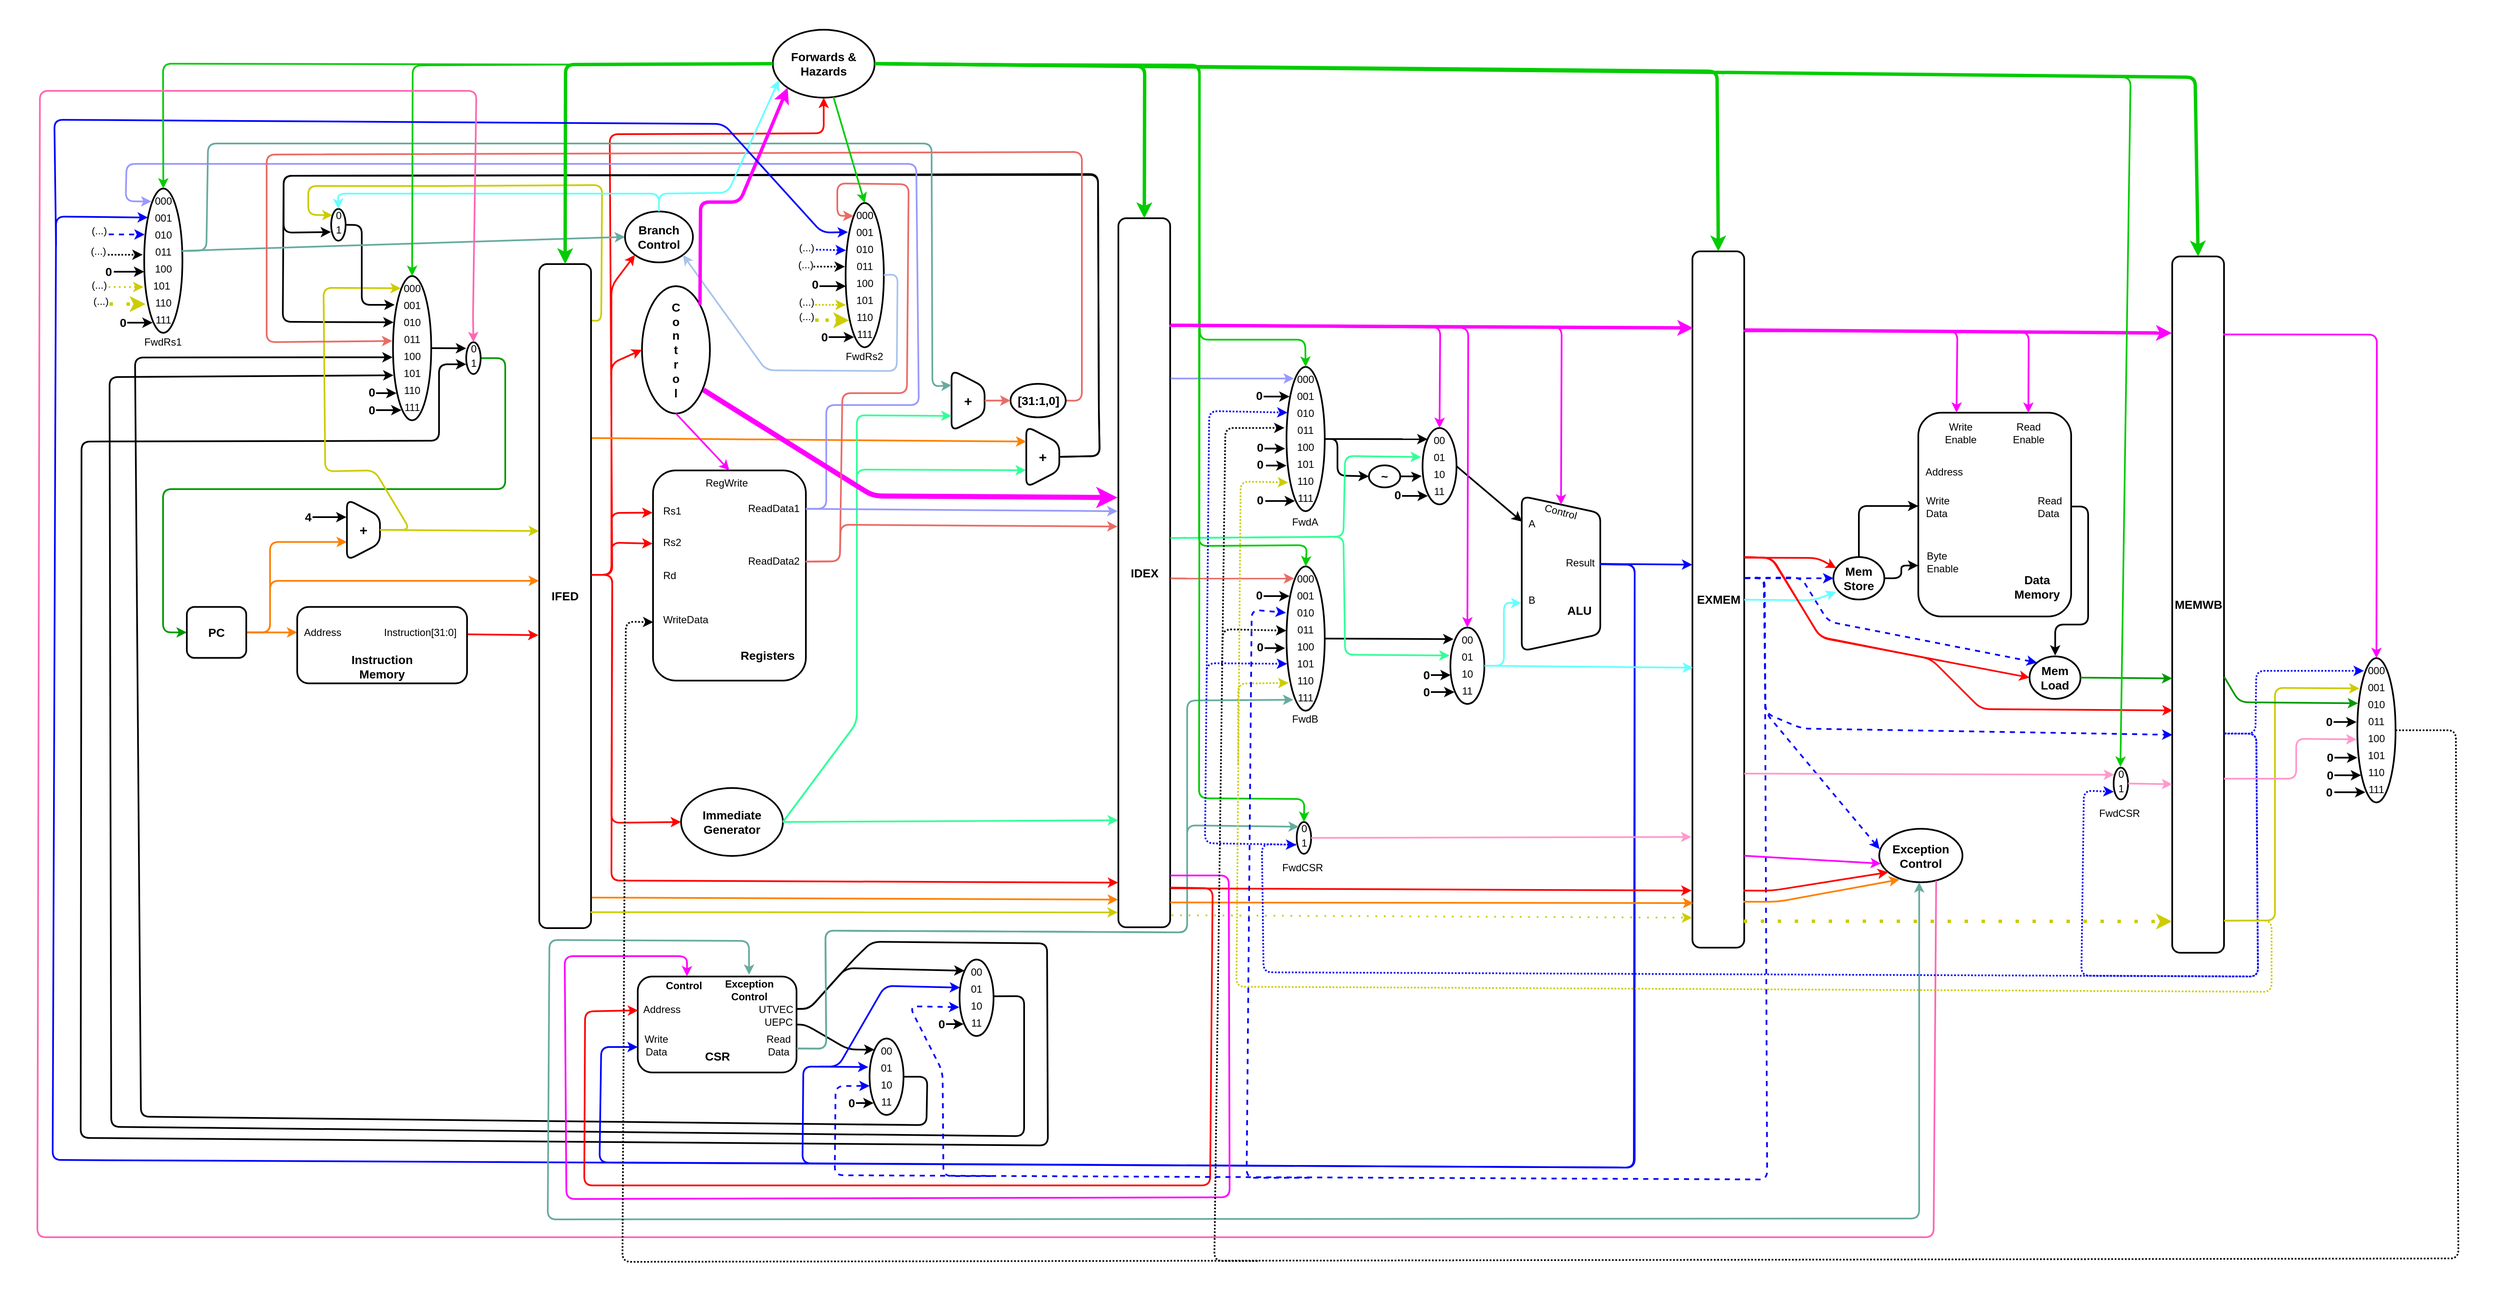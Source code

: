 <mxfile version="14.6.13" type="device" pages="2"><diagram id="2t1u1ABmzeESMsIDZXxj" name="RV32I e RV32IM"><mxGraphModel dx="4046" dy="2183" grid="1" gridSize="1" guides="1" tooltips="1" connect="1" arrows="1" fold="1" page="1" pageScale="1" pageWidth="3300" pageHeight="2339" math="0" shadow="0"><root><mxCell id="0"/><mxCell id="1" parent="0"/><mxCell id="hWrptp4mLfZsScJcOOzV-1" value="" style="rounded=0;whiteSpace=wrap;html=1;strokeColor=none;" vertex="1" parent="1"><mxGeometry x="203" y="433" width="2943" height="1537" as="geometry"/></mxCell><mxCell id="3dhAkSb8vjLvK6umhsez-1" style="edgeStyle=orthogonalEdgeStyle;curved=1;rounded=0;orthogonalLoop=1;jettySize=auto;html=1;entryX=0;entryY=0.333;entryDx=0;entryDy=0;entryPerimeter=0;strokeWidth=2;strokeColor=#FF8000;" parent="1" source="3dhAkSb8vjLvK6umhsez-3" target="3dhAkSb8vjLvK6umhsez-5" edge="1"><mxGeometry relative="1" as="geometry"><mxPoint x="463" y="1164" as="targetPoint"/></mxGeometry></mxCell><mxCell id="3dhAkSb8vjLvK6umhsez-2" style="edgeStyle=orthogonalEdgeStyle;rounded=1;orthogonalLoop=1;jettySize=auto;html=1;strokeWidth=2;entryX=0.698;entryY=1.002;entryDx=0;entryDy=0;entryPerimeter=0;strokeColor=#FF8000;exitX=1;exitY=0.5;exitDx=0;exitDy=0;" parent="1" source="3dhAkSb8vjLvK6umhsez-3" target="3dhAkSb8vjLvK6umhsez-10" edge="1"><mxGeometry relative="1" as="geometry"><mxPoint x="611" y="1154" as="targetPoint"/><Array as="points"><mxPoint x="521" y="1178"/><mxPoint x="521" y="1071"/></Array><mxPoint x="503" y="1179" as="sourcePoint"/></mxGeometry></mxCell><mxCell id="3dhAkSb8vjLvK6umhsez-9" value="" style="group" parent="1" vertex="1" connectable="0"><mxGeometry x="611" y="1022" width="40" height="70" as="geometry"/></mxCell><mxCell id="3dhAkSb8vjLvK6umhsez-10" value="" style="shape=trapezoid;perimeter=trapezoidPerimeter;whiteSpace=wrap;html=1;fixedSize=1;rounded=1;strokeWidth=2;align=left;rotation=90;" parent="3dhAkSb8vjLvK6umhsez-9" vertex="1"><mxGeometry x="-16" y="15.556" width="72" height="38.889" as="geometry"/></mxCell><mxCell id="3dhAkSb8vjLvK6umhsez-11" value="&lt;b&gt;&lt;font style=&quot;font-size: 16px&quot;&gt;+&lt;/font&gt;&lt;/b&gt;" style="text;html=1;strokeColor=none;fillColor=none;align=center;verticalAlign=middle;whiteSpace=wrap;rounded=0;" parent="3dhAkSb8vjLvK6umhsez-9" vertex="1"><mxGeometry x="4" y="27.222" width="32" height="15.556" as="geometry"/></mxCell><mxCell id="3dhAkSb8vjLvK6umhsez-12" style="edgeStyle=orthogonalEdgeStyle;rounded=1;orthogonalLoop=1;jettySize=auto;html=1;strokeWidth=2;" parent="1" source="3dhAkSb8vjLvK6umhsez-13" edge="1"><mxGeometry relative="1" as="geometry"><mxPoint x="611" y="1042" as="targetPoint"/><Array as="points"><mxPoint x="581" y="1042"/><mxPoint x="581" y="1042"/></Array></mxGeometry></mxCell><mxCell id="3dhAkSb8vjLvK6umhsez-13" value="&lt;font style=&quot;font-size: 14px&quot;&gt;&lt;b&gt;4&lt;/b&gt;&lt;/font&gt;" style="text;html=1;strokeColor=none;fillColor=none;align=center;verticalAlign=middle;whiteSpace=wrap;rounded=0;" parent="1" vertex="1"><mxGeometry x="561" y="1032" width="10" height="20" as="geometry"/></mxCell><mxCell id="3dhAkSb8vjLvK6umhsez-21" value="&lt;b style=&quot;font-size: 14px&quot;&gt;IFID&lt;br&gt;&lt;/b&gt;" style="text;html=1;strokeColor=none;fillColor=none;align=center;verticalAlign=middle;whiteSpace=wrap;rounded=0;" parent="1" vertex="1"><mxGeometry x="848.5" y="1100" width="40" height="20" as="geometry"/></mxCell><mxCell id="3dhAkSb8vjLvK6umhsez-28" style="edgeStyle=orthogonalEdgeStyle;rounded=1;orthogonalLoop=1;jettySize=auto;html=1;strokeWidth=2;exitX=1;exitY=0.5;exitDx=0;exitDy=0;entryX=-0.005;entryY=0.477;entryDx=0;entryDy=0;entryPerimeter=0;strokeColor=#FF8000;" parent="1" source="3dhAkSb8vjLvK6umhsez-3" target="3dhAkSb8vjLvK6umhsez-15" edge="1"><mxGeometry relative="1" as="geometry"><mxPoint x="829" y="1119" as="targetPoint"/><Array as="points"><mxPoint x="521" y="1178"/><mxPoint x="521" y="1117"/></Array><mxPoint x="494" y="1178.49" as="sourcePoint"/></mxGeometry></mxCell><mxCell id="3dhAkSb8vjLvK6umhsez-29" value="" style="endArrow=classic;html=1;strokeWidth=2;exitX=0.5;exitY=0;exitDx=0;exitDy=0;entryX=-0.005;entryY=0.402;entryDx=0;entryDy=0;entryPerimeter=0;strokeColor=#CCCC00;" parent="1" source="3dhAkSb8vjLvK6umhsez-10" target="3dhAkSb8vjLvK6umhsez-15" edge="1"><mxGeometry width="50" height="50" relative="1" as="geometry"><mxPoint x="703" y="1022" as="sourcePoint"/><mxPoint x="798" y="1043" as="targetPoint"/></mxGeometry></mxCell><mxCell id="3dhAkSb8vjLvK6umhsez-30" value="" style="endArrow=classic;html=1;strokeColor=#FF0000;strokeWidth=2;exitX=0.998;exitY=0.358;exitDx=0;exitDy=0;exitPerimeter=0;" parent="1" source="3dhAkSb8vjLvK6umhsez-5" edge="1"><mxGeometry width="50" height="50" relative="1" as="geometry"><mxPoint x="772" y="1229" as="sourcePoint"/><mxPoint x="837" y="1181" as="targetPoint"/></mxGeometry></mxCell><mxCell id="3dhAkSb8vjLvK6umhsez-4" value="" style="group" parent="1" vertex="1" connectable="0"><mxGeometry x="553" y="1147.75" width="200" height="90" as="geometry"/></mxCell><mxCell id="3dhAkSb8vjLvK6umhsez-5" value="" style="rounded=1;whiteSpace=wrap;html=1;strokeWidth=2;" parent="3dhAkSb8vjLvK6umhsez-4" vertex="1"><mxGeometry width="200" height="90" as="geometry"/></mxCell><mxCell id="3dhAkSb8vjLvK6umhsez-6" value="&lt;b style=&quot;font-size: 14px&quot;&gt;Instruction&lt;br&gt;Memory&lt;/b&gt;" style="text;html=1;strokeColor=none;fillColor=none;align=center;verticalAlign=middle;whiteSpace=wrap;rounded=0;" parent="3dhAkSb8vjLvK6umhsez-4" vertex="1"><mxGeometry x="80" y="60" width="40" height="20" as="geometry"/></mxCell><mxCell id="3dhAkSb8vjLvK6umhsez-7" value="Address" style="text;html=1;strokeColor=none;fillColor=none;align=center;verticalAlign=middle;whiteSpace=wrap;rounded=0;" parent="3dhAkSb8vjLvK6umhsez-4" vertex="1"><mxGeometry x="10" y="20" width="40" height="20" as="geometry"/></mxCell><mxCell id="3dhAkSb8vjLvK6umhsez-8" value="Instruction[31:0]" style="text;html=1;strokeColor=none;fillColor=none;align=center;verticalAlign=middle;whiteSpace=wrap;rounded=0;" parent="3dhAkSb8vjLvK6umhsez-4" vertex="1"><mxGeometry x="100" y="20" width="90" height="20" as="geometry"/></mxCell><mxCell id="3dhAkSb8vjLvK6umhsez-31" style="edgeStyle=orthogonalEdgeStyle;rounded=1;orthogonalLoop=1;jettySize=auto;html=1;entryX=0;entryY=0.5;entryDx=0;entryDy=0;strokeWidth=2;strokeColor=#009900;exitX=1;exitY=0.5;exitDx=0;exitDy=0;" parent="1" source="3dhAkSb8vjLvK6umhsez-110" target="3dhAkSb8vjLvK6umhsez-3" edge="1"><mxGeometry relative="1" as="geometry"><mxPoint x="798" y="865" as="sourcePoint"/><Array as="points"><mxPoint x="798" y="855"/><mxPoint x="798" y="1009"/><mxPoint x="395" y="1009"/><mxPoint x="395" y="1178"/></Array><mxPoint x="415" y="1177.75" as="targetPoint"/></mxGeometry></mxCell><mxCell id="3dhAkSb8vjLvK6umhsez-3" value="&lt;b&gt;&lt;font style=&quot;font-size: 14px&quot;&gt;PC&lt;/font&gt;&lt;/b&gt;" style="rounded=1;whiteSpace=wrap;html=1;strokeWidth=2;" parent="1" vertex="1"><mxGeometry x="423" y="1147.75" width="70" height="60" as="geometry"/></mxCell><mxCell id="3dhAkSb8vjLvK6umhsez-32" value="&lt;font style=&quot;font-size: 14px&quot;&gt;&lt;b&gt;C&lt;br&gt;o&lt;br&gt;n&lt;br&gt;t&lt;br&gt;r&lt;br&gt;o&lt;br&gt;l&lt;br&gt;&lt;/b&gt;&lt;/font&gt;" style="ellipse;whiteSpace=wrap;html=1;strokeWidth=2;rotation=0;" parent="1" vertex="1"><mxGeometry x="959" y="770" width="80" height="150" as="geometry"/></mxCell><mxCell id="3dhAkSb8vjLvK6umhsez-33" value="" style="group" parent="1" vertex="1" connectable="0"><mxGeometry x="972" y="987" width="180" height="247.5" as="geometry"/></mxCell><mxCell id="3dhAkSb8vjLvK6umhsez-34" value="" style="rounded=1;whiteSpace=wrap;html=1;strokeWidth=2;" parent="3dhAkSb8vjLvK6umhsez-33" vertex="1"><mxGeometry width="180" height="247.5" as="geometry"/></mxCell><mxCell id="3dhAkSb8vjLvK6umhsez-35" value="Rs1" style="text;html=1;strokeColor=none;fillColor=none;align=left;verticalAlign=middle;whiteSpace=wrap;rounded=0;" parent="3dhAkSb8vjLvK6umhsez-33" vertex="1"><mxGeometry x="10" y="37.5" width="40" height="20" as="geometry"/></mxCell><mxCell id="3dhAkSb8vjLvK6umhsez-36" value="Rs2" style="text;html=1;strokeColor=none;fillColor=none;align=left;verticalAlign=middle;whiteSpace=wrap;rounded=0;" parent="3dhAkSb8vjLvK6umhsez-33" vertex="1"><mxGeometry x="10" y="75" width="40" height="20" as="geometry"/></mxCell><mxCell id="3dhAkSb8vjLvK6umhsez-37" value="Rd" style="text;html=1;strokeColor=none;fillColor=none;align=left;verticalAlign=middle;whiteSpace=wrap;rounded=0;" parent="3dhAkSb8vjLvK6umhsez-33" vertex="1"><mxGeometry x="10" y="113.75" width="40" height="20" as="geometry"/></mxCell><mxCell id="3dhAkSb8vjLvK6umhsez-38" value="WriteData" style="text;html=1;strokeColor=none;fillColor=none;align=left;verticalAlign=middle;whiteSpace=wrap;rounded=0;" parent="3dhAkSb8vjLvK6umhsez-33" vertex="1"><mxGeometry x="10" y="166.25" width="60" height="20" as="geometry"/></mxCell><mxCell id="3dhAkSb8vjLvK6umhsez-39" value="ReadData1" style="text;html=1;strokeColor=none;fillColor=none;align=left;verticalAlign=middle;whiteSpace=wrap;rounded=0;" parent="3dhAkSb8vjLvK6umhsez-33" vertex="1"><mxGeometry x="110" y="35" width="70" height="20" as="geometry"/></mxCell><mxCell id="3dhAkSb8vjLvK6umhsez-40" value="ReadData2" style="text;html=1;strokeColor=none;fillColor=none;align=left;verticalAlign=middle;whiteSpace=wrap;rounded=0;" parent="3dhAkSb8vjLvK6umhsez-33" vertex="1"><mxGeometry x="110" y="96.75" width="70" height="20" as="geometry"/></mxCell><mxCell id="3dhAkSb8vjLvK6umhsez-41" value="RegWrite" style="text;html=1;strokeColor=none;fillColor=none;align=left;verticalAlign=middle;whiteSpace=wrap;rounded=0;" parent="3dhAkSb8vjLvK6umhsez-33" vertex="1"><mxGeometry x="60" y="5" width="60" height="20" as="geometry"/></mxCell><mxCell id="3dhAkSb8vjLvK6umhsez-42" value="&lt;b&gt;&lt;font style=&quot;font-size: 14px&quot;&gt;Registers&lt;/font&gt;&lt;/b&gt;" style="text;html=1;strokeColor=none;fillColor=none;align=center;verticalAlign=middle;whiteSpace=wrap;rounded=0;" parent="3dhAkSb8vjLvK6umhsez-33" vertex="1"><mxGeometry x="100" y="207.5" width="70" height="20" as="geometry"/></mxCell><mxCell id="3dhAkSb8vjLvK6umhsez-43" value="&lt;font style=&quot;font-size: 14px&quot;&gt;&lt;b&gt;Immediate&lt;br&gt;Generator&lt;/b&gt;&lt;/font&gt;" style="ellipse;whiteSpace=wrap;html=1;strokeWidth=2;" parent="1" vertex="1"><mxGeometry x="1005" y="1361" width="120" height="80" as="geometry"/></mxCell><mxCell id="3dhAkSb8vjLvK6umhsez-47" value="&lt;span style=&quot;font-size: 14px&quot;&gt;&lt;b&gt;Forwards &amp;amp; Hazards&lt;/b&gt;&lt;/span&gt;" style="ellipse;whiteSpace=wrap;html=1;strokeWidth=2;" parent="1" vertex="1"><mxGeometry x="1113" y="468" width="120" height="80" as="geometry"/></mxCell><mxCell id="3dhAkSb8vjLvK6umhsez-49" value="" style="endArrow=classic;html=1;strokeColor=#FF0000;strokeWidth=2;entryX=-0.003;entryY=0.348;entryDx=0;entryDy=0;entryPerimeter=0;exitX=1.004;exitY=0.468;exitDx=0;exitDy=0;exitPerimeter=0;" parent="1" source="3dhAkSb8vjLvK6umhsez-15" target="3dhAkSb8vjLvK6umhsez-34" edge="1"><mxGeometry width="50" height="50" relative="1" as="geometry"><mxPoint x="906" y="1087" as="sourcePoint"/><mxPoint x="956" y="1037" as="targetPoint"/><Array as="points"><mxPoint x="923" y="1110"/><mxPoint x="923" y="1072"/></Array></mxGeometry></mxCell><mxCell id="3dhAkSb8vjLvK6umhsez-50" value="" style="endArrow=classic;html=1;strokeColor=#FF0000;strokeWidth=2;entryX=-0.003;entryY=0.201;entryDx=0;entryDy=0;entryPerimeter=0;exitX=0.996;exitY=0.468;exitDx=0;exitDy=0;exitPerimeter=0;" parent="1" source="3dhAkSb8vjLvK6umhsez-15" target="3dhAkSb8vjLvK6umhsez-34" edge="1"><mxGeometry width="50" height="50" relative="1" as="geometry"><mxPoint x="913" y="1091" as="sourcePoint"/><mxPoint x="963" y="1041" as="targetPoint"/><Array as="points"><mxPoint x="923" y="1110"/><mxPoint x="923" y="1037"/></Array></mxGeometry></mxCell><mxCell id="3dhAkSb8vjLvK6umhsez-51" value="" style="endArrow=classic;html=1;strokeColor=#FF0000;strokeWidth=2;entryX=0;entryY=0.5;entryDx=0;entryDy=0;exitX=0.999;exitY=0.468;exitDx=0;exitDy=0;exitPerimeter=0;" parent="1" source="3dhAkSb8vjLvK6umhsez-15" target="3dhAkSb8vjLvK6umhsez-43" edge="1"><mxGeometry width="50" height="50" relative="1" as="geometry"><mxPoint x="920" y="1127" as="sourcePoint"/><mxPoint x="964" y="1226" as="targetPoint"/><Array as="points"><mxPoint x="924" y="1110"/><mxPoint x="923" y="1402"/></Array></mxGeometry></mxCell><mxCell id="3dhAkSb8vjLvK6umhsez-52" value="" style="endArrow=classic;html=1;strokeWidth=2;entryX=0.5;entryY=1;entryDx=0;entryDy=0;exitX=0.996;exitY=0.468;exitDx=0;exitDy=0;exitPerimeter=0;strokeColor=#FF0000;" parent="1" source="3dhAkSb8vjLvK6umhsez-15" target="3dhAkSb8vjLvK6umhsez-47" edge="1"><mxGeometry width="50" height="50" relative="1" as="geometry"><mxPoint x="900.366" y="1111.451" as="sourcePoint"/><mxPoint x="1003" y="1283" as="targetPoint"/><Array as="points"><mxPoint x="924" y="1110"/><mxPoint x="921" y="591"/><mxPoint x="1173" y="590"/></Array></mxGeometry></mxCell><mxCell id="3dhAkSb8vjLvK6umhsez-53" value="" style="endArrow=classic;html=1;strokeColor=#FF0000;strokeWidth=2;entryX=0;entryY=1;entryDx=0;entryDy=0;exitX=0.999;exitY=0.468;exitDx=0;exitDy=0;exitPerimeter=0;" parent="1" source="3dhAkSb8vjLvK6umhsez-15" target="3dhAkSb8vjLvK6umhsez-45" edge="1"><mxGeometry width="50" height="50" relative="1" as="geometry"><mxPoint x="908" y="1097" as="sourcePoint"/><mxPoint x="1012" y="905" as="targetPoint"/><Array as="points"><mxPoint x="923" y="1110"/><mxPoint x="923" y="927"/><mxPoint x="923" y="770"/></Array></mxGeometry></mxCell><mxCell id="3dhAkSb8vjLvK6umhsez-55" value="" style="endArrow=classic;html=1;strokeColor=#FF0000;strokeWidth=2;exitX=1.002;exitY=0.468;exitDx=0;exitDy=0;exitPerimeter=0;entryX=0;entryY=0.5;entryDx=0;entryDy=0;" parent="1" source="3dhAkSb8vjLvK6umhsez-15" target="3dhAkSb8vjLvK6umhsez-32" edge="1"><mxGeometry width="50" height="50" relative="1" as="geometry"><mxPoint x="905" y="1104" as="sourcePoint"/><mxPoint x="1157" y="796" as="targetPoint"/><Array as="points"><mxPoint x="923" y="1110"/><mxPoint x="923" y="861"/></Array></mxGeometry></mxCell><mxCell id="3dhAkSb8vjLvK6umhsez-65" value="" style="group" parent="1" vertex="1" connectable="0"><mxGeometry x="954" y="1583" width="187" height="113" as="geometry"/></mxCell><mxCell id="3dhAkSb8vjLvK6umhsez-56" value="" style="rounded=1;whiteSpace=wrap;html=1;strokeWidth=2;" parent="3dhAkSb8vjLvK6umhsez-65" vertex="1"><mxGeometry width="187" height="113" as="geometry"/></mxCell><mxCell id="3dhAkSb8vjLvK6umhsez-57" value="&lt;b&gt;&lt;font style=&quot;font-size: 14px&quot;&gt;CSR&lt;/font&gt;&lt;/b&gt;" style="text;html=1;strokeColor=none;fillColor=none;align=center;verticalAlign=middle;whiteSpace=wrap;rounded=0;" parent="3dhAkSb8vjLvK6umhsez-65" vertex="1"><mxGeometry x="73.5" y="84" width="40" height="20" as="geometry"/></mxCell><mxCell id="3dhAkSb8vjLvK6umhsez-58" value="UEPC" style="text;html=1;strokeColor=none;fillColor=none;align=center;verticalAlign=middle;whiteSpace=wrap;rounded=0;" parent="3dhAkSb8vjLvK6umhsez-65" vertex="1"><mxGeometry x="149" y="44" width="33.75" height="20" as="geometry"/></mxCell><mxCell id="3dhAkSb8vjLvK6umhsez-59" value="UTVEC" style="text;html=1;strokeColor=none;fillColor=none;align=center;verticalAlign=middle;whiteSpace=wrap;rounded=0;" parent="3dhAkSb8vjLvK6umhsez-65" vertex="1"><mxGeometry x="145" y="29" width="35.75" height="20" as="geometry"/></mxCell><mxCell id="3dhAkSb8vjLvK6umhsez-60" value="Read Data" style="text;html=1;strokeColor=none;fillColor=none;align=center;verticalAlign=middle;whiteSpace=wrap;rounded=0;" parent="3dhAkSb8vjLvK6umhsez-65" vertex="1"><mxGeometry x="148" y="71" width="35.75" height="20" as="geometry"/></mxCell><mxCell id="3dhAkSb8vjLvK6umhsez-61" value="Write&lt;br&gt;Data" style="text;html=1;strokeColor=none;fillColor=none;align=center;verticalAlign=middle;whiteSpace=wrap;rounded=0;" parent="3dhAkSb8vjLvK6umhsez-65" vertex="1"><mxGeometry x="4" y="71" width="35.75" height="20" as="geometry"/></mxCell><mxCell id="3dhAkSb8vjLvK6umhsez-62" value="&lt;b&gt;Exception&lt;br&gt;Control&lt;/b&gt;" style="text;html=1;strokeColor=none;fillColor=none;align=center;verticalAlign=middle;whiteSpace=wrap;rounded=0;" parent="3dhAkSb8vjLvK6umhsez-65" vertex="1"><mxGeometry x="101" y="6" width="61" height="20" as="geometry"/></mxCell><mxCell id="3dhAkSb8vjLvK6umhsez-63" value="&lt;b&gt;Control&lt;/b&gt;" style="text;html=1;strokeColor=none;fillColor=none;align=center;verticalAlign=middle;whiteSpace=wrap;rounded=0;" parent="3dhAkSb8vjLvK6umhsez-65" vertex="1"><mxGeometry x="24" y="1" width="61" height="20" as="geometry"/></mxCell><mxCell id="3dhAkSb8vjLvK6umhsez-64" value="Address" style="text;html=1;strokeColor=none;fillColor=none;align=center;verticalAlign=middle;whiteSpace=wrap;rounded=0;" parent="3dhAkSb8vjLvK6umhsez-65" vertex="1"><mxGeometry x="4" y="29" width="49" height="20" as="geometry"/></mxCell><mxCell id="3dhAkSb8vjLvK6umhsez-82" value="" style="group" parent="1" vertex="1" connectable="0"><mxGeometry x="1201" y="1656" width="66" height="90" as="geometry"/></mxCell><mxCell id="3dhAkSb8vjLvK6umhsez-74" value="" style="group" parent="3dhAkSb8vjLvK6umhsez-82" vertex="1" connectable="0"><mxGeometry x="26" width="40" height="90" as="geometry"/></mxCell><mxCell id="3dhAkSb8vjLvK6umhsez-75" value="" style="ellipse;whiteSpace=wrap;html=1;rounded=1;strokeWidth=2;align=left;" parent="3dhAkSb8vjLvK6umhsez-74" vertex="1"><mxGeometry width="40" height="90" as="geometry"/></mxCell><mxCell id="3dhAkSb8vjLvK6umhsez-76" value="00" style="text;html=1;strokeColor=none;fillColor=none;align=center;verticalAlign=middle;whiteSpace=wrap;rounded=0;" parent="3dhAkSb8vjLvK6umhsez-74" vertex="1"><mxGeometry x="5" y="5" width="30" height="20" as="geometry"/></mxCell><mxCell id="3dhAkSb8vjLvK6umhsez-77" value="01" style="text;html=1;strokeColor=none;fillColor=none;align=center;verticalAlign=middle;whiteSpace=wrap;rounded=0;" parent="3dhAkSb8vjLvK6umhsez-74" vertex="1"><mxGeometry x="5" y="25" width="30" height="20" as="geometry"/></mxCell><mxCell id="3dhAkSb8vjLvK6umhsez-78" value="10" style="text;html=1;strokeColor=none;fillColor=none;align=center;verticalAlign=middle;whiteSpace=wrap;rounded=0;" parent="3dhAkSb8vjLvK6umhsez-74" vertex="1"><mxGeometry x="5" y="45" width="30" height="20" as="geometry"/></mxCell><mxCell id="3dhAkSb8vjLvK6umhsez-79" value="11" style="text;html=1;strokeColor=none;fillColor=none;align=center;verticalAlign=middle;whiteSpace=wrap;rounded=0;" parent="3dhAkSb8vjLvK6umhsez-74" vertex="1"><mxGeometry x="5" y="65" width="30" height="20" as="geometry"/></mxCell><mxCell id="3dhAkSb8vjLvK6umhsez-80" style="edgeStyle=orthogonalEdgeStyle;rounded=0;orthogonalLoop=1;jettySize=auto;html=1;entryX=0.12;entryY=0.845;entryDx=0;entryDy=0;entryPerimeter=0;strokeColor=#000000;strokeWidth=2;" parent="3dhAkSb8vjLvK6umhsez-82" target="3dhAkSb8vjLvK6umhsez-75" edge="1"><mxGeometry relative="1" as="geometry"><mxPoint x="10" y="76" as="sourcePoint"/></mxGeometry></mxCell><mxCell id="3dhAkSb8vjLvK6umhsez-81" value="&lt;b&gt;&lt;font style=&quot;font-size: 14px&quot;&gt;0&lt;/font&gt;&lt;/b&gt;" style="text;html=1;strokeColor=none;fillColor=none;align=center;verticalAlign=middle;whiteSpace=wrap;rounded=0;" parent="3dhAkSb8vjLvK6umhsez-82" vertex="1"><mxGeometry y="66.25" width="10" height="20" as="geometry"/></mxCell><mxCell id="3dhAkSb8vjLvK6umhsez-83" value="" style="group" parent="1" vertex="1" connectable="0"><mxGeometry x="1307" y="1563" width="66" height="90" as="geometry"/></mxCell><mxCell id="3dhAkSb8vjLvK6umhsez-66" value="" style="group" parent="3dhAkSb8vjLvK6umhsez-83" vertex="1" connectable="0"><mxGeometry x="26" width="40" height="90" as="geometry"/></mxCell><mxCell id="3dhAkSb8vjLvK6umhsez-67" value="" style="ellipse;whiteSpace=wrap;html=1;rounded=1;strokeWidth=2;align=left;" parent="3dhAkSb8vjLvK6umhsez-66" vertex="1"><mxGeometry width="40" height="90" as="geometry"/></mxCell><mxCell id="3dhAkSb8vjLvK6umhsez-68" value="00" style="text;html=1;strokeColor=none;fillColor=none;align=center;verticalAlign=middle;whiteSpace=wrap;rounded=0;" parent="3dhAkSb8vjLvK6umhsez-66" vertex="1"><mxGeometry x="5" y="5" width="30" height="20" as="geometry"/></mxCell><mxCell id="3dhAkSb8vjLvK6umhsez-69" value="01" style="text;html=1;strokeColor=none;fillColor=none;align=center;verticalAlign=middle;whiteSpace=wrap;rounded=0;" parent="3dhAkSb8vjLvK6umhsez-66" vertex="1"><mxGeometry x="5" y="25" width="30" height="20" as="geometry"/></mxCell><mxCell id="3dhAkSb8vjLvK6umhsez-70" value="10" style="text;html=1;strokeColor=none;fillColor=none;align=center;verticalAlign=middle;whiteSpace=wrap;rounded=0;" parent="3dhAkSb8vjLvK6umhsez-66" vertex="1"><mxGeometry x="5" y="45" width="30" height="20" as="geometry"/></mxCell><mxCell id="3dhAkSb8vjLvK6umhsez-71" value="11" style="text;html=1;strokeColor=none;fillColor=none;align=center;verticalAlign=middle;whiteSpace=wrap;rounded=0;" parent="3dhAkSb8vjLvK6umhsez-66" vertex="1"><mxGeometry x="5" y="65" width="30" height="20" as="geometry"/></mxCell><mxCell id="3dhAkSb8vjLvK6umhsez-72" style="edgeStyle=orthogonalEdgeStyle;rounded=0;orthogonalLoop=1;jettySize=auto;html=1;entryX=0.12;entryY=0.845;entryDx=0;entryDy=0;entryPerimeter=0;strokeColor=#000000;strokeWidth=2;" parent="3dhAkSb8vjLvK6umhsez-83" target="3dhAkSb8vjLvK6umhsez-67" edge="1"><mxGeometry relative="1" as="geometry"><mxPoint x="10" y="76" as="sourcePoint"/></mxGeometry></mxCell><mxCell id="3dhAkSb8vjLvK6umhsez-73" value="&lt;b&gt;&lt;font style=&quot;font-size: 14px&quot;&gt;0&lt;/font&gt;&lt;/b&gt;" style="text;html=1;strokeColor=none;fillColor=none;align=center;verticalAlign=middle;whiteSpace=wrap;rounded=0;" parent="3dhAkSb8vjLvK6umhsez-83" vertex="1"><mxGeometry y="66.25" width="10" height="20" as="geometry"/></mxCell><mxCell id="3dhAkSb8vjLvK6umhsez-84" value="" style="endArrow=classic;html=1;strokeWidth=2;entryX=0;entryY=0;entryDx=0;entryDy=0;exitX=1;exitY=0.338;exitDx=0;exitDy=0;exitPerimeter=0;" parent="1" source="3dhAkSb8vjLvK6umhsez-56" target="3dhAkSb8vjLvK6umhsez-67" edge="1"><mxGeometry width="50" height="50" relative="1" as="geometry"><mxPoint x="918" y="1552" as="sourcePoint"/><mxPoint x="968" y="1502" as="targetPoint"/><Array as="points"><mxPoint x="1156" y="1621"/><mxPoint x="1199" y="1573"/></Array></mxGeometry></mxCell><mxCell id="3dhAkSb8vjLvK6umhsez-85" value="" style="endArrow=classic;html=1;strokeColor=#000000;strokeWidth=2;exitX=1;exitY=0.5;exitDx=0;exitDy=0;entryX=0;entryY=0;entryDx=0;entryDy=0;" parent="1" source="3dhAkSb8vjLvK6umhsez-56" target="3dhAkSb8vjLvK6umhsez-75" edge="1"><mxGeometry width="50" height="50" relative="1" as="geometry"><mxPoint x="1174" y="1659" as="sourcePoint"/><mxPoint x="1224" y="1609" as="targetPoint"/><Array as="points"><mxPoint x="1152" y="1640"/><mxPoint x="1202" y="1669"/></Array></mxGeometry></mxCell><mxCell id="3dhAkSb8vjLvK6umhsez-86" value="" style="group" parent="1" vertex="1" connectable="0"><mxGeometry x="665.8" y="758" width="45" height="170" as="geometry"/></mxCell><mxCell id="3dhAkSb8vjLvK6umhsez-87" value="" style="ellipse;whiteSpace=wrap;html=1;rounded=1;strokeWidth=2;align=left;" parent="3dhAkSb8vjLvK6umhsez-86" vertex="1"><mxGeometry width="45" height="170" as="geometry"/></mxCell><mxCell id="3dhAkSb8vjLvK6umhsez-88" value="001" style="text;html=1;strokeColor=none;fillColor=none;align=center;verticalAlign=middle;whiteSpace=wrap;rounded=0;" parent="3dhAkSb8vjLvK6umhsez-86" vertex="1"><mxGeometry x="10" y="25" width="25" height="20" as="geometry"/></mxCell><mxCell id="3dhAkSb8vjLvK6umhsez-89" value="010" style="text;html=1;strokeColor=none;fillColor=none;align=center;verticalAlign=middle;whiteSpace=wrap;rounded=0;" parent="3dhAkSb8vjLvK6umhsez-86" vertex="1"><mxGeometry x="10" y="45" width="25" height="20" as="geometry"/></mxCell><mxCell id="3dhAkSb8vjLvK6umhsez-90" value="011" style="text;html=1;strokeColor=none;fillColor=none;align=center;verticalAlign=middle;whiteSpace=wrap;rounded=0;" parent="3dhAkSb8vjLvK6umhsez-86" vertex="1"><mxGeometry x="10" y="65" width="25" height="20" as="geometry"/></mxCell><mxCell id="3dhAkSb8vjLvK6umhsez-91" value="100" style="text;html=1;strokeColor=none;fillColor=none;align=center;verticalAlign=middle;whiteSpace=wrap;rounded=0;" parent="3dhAkSb8vjLvK6umhsez-86" vertex="1"><mxGeometry x="10" y="85" width="25" height="20" as="geometry"/></mxCell><mxCell id="3dhAkSb8vjLvK6umhsez-92" value="101" style="text;html=1;strokeColor=none;fillColor=none;align=center;verticalAlign=middle;whiteSpace=wrap;rounded=0;" parent="3dhAkSb8vjLvK6umhsez-86" vertex="1"><mxGeometry x="10" y="105" width="25" height="20" as="geometry"/></mxCell><mxCell id="3dhAkSb8vjLvK6umhsez-93" value="110" style="text;html=1;strokeColor=none;fillColor=none;align=center;verticalAlign=middle;whiteSpace=wrap;rounded=0;" parent="3dhAkSb8vjLvK6umhsez-86" vertex="1"><mxGeometry x="10" y="125" width="25" height="20" as="geometry"/></mxCell><mxCell id="3dhAkSb8vjLvK6umhsez-94" value="111" style="text;html=1;strokeColor=none;fillColor=none;align=center;verticalAlign=middle;whiteSpace=wrap;rounded=0;" parent="3dhAkSb8vjLvK6umhsez-86" vertex="1"><mxGeometry x="10" y="145" width="25" height="20" as="geometry"/></mxCell><mxCell id="3dhAkSb8vjLvK6umhsez-95" value="000" style="text;html=1;strokeColor=none;fillColor=none;align=center;verticalAlign=middle;whiteSpace=wrap;rounded=0;" parent="3dhAkSb8vjLvK6umhsez-86" vertex="1"><mxGeometry x="10" y="5" width="25" height="20" as="geometry"/></mxCell><mxCell id="3dhAkSb8vjLvK6umhsez-96" style="edgeStyle=orthogonalEdgeStyle;rounded=0;orthogonalLoop=1;jettySize=auto;html=1;entryX=0.12;entryY=0.845;entryDx=0;entryDy=0;entryPerimeter=0;strokeColor=#000000;strokeWidth=2;" parent="1" edge="1"><mxGeometry relative="1" as="geometry"><mxPoint x="645.8" y="916" as="sourcePoint"/><mxPoint x="675.8" y="915.8" as="targetPoint"/></mxGeometry></mxCell><mxCell id="3dhAkSb8vjLvK6umhsez-97" value="&lt;b&gt;&lt;font style=&quot;font-size: 14px&quot;&gt;0&lt;/font&gt;&lt;/b&gt;" style="text;html=1;strokeColor=none;fillColor=none;align=center;verticalAlign=middle;whiteSpace=wrap;rounded=0;" parent="1" vertex="1"><mxGeometry x="636" y="906" width="10" height="20" as="geometry"/></mxCell><mxCell id="3dhAkSb8vjLvK6umhsez-98" style="edgeStyle=orthogonalEdgeStyle;rounded=0;orthogonalLoop=1;jettySize=auto;html=1;entryX=0.093;entryY=0.81;entryDx=0;entryDy=0;entryPerimeter=0;strokeColor=#000000;strokeWidth=2;" parent="1" target="3dhAkSb8vjLvK6umhsez-87" edge="1"><mxGeometry relative="1" as="geometry"><mxPoint x="645.8" y="896" as="sourcePoint"/><mxPoint x="665.8" y="895.8" as="targetPoint"/></mxGeometry></mxCell><mxCell id="3dhAkSb8vjLvK6umhsez-99" value="&lt;b&gt;&lt;font style=&quot;font-size: 14px&quot;&gt;0&lt;/font&gt;&lt;/b&gt;" style="text;html=1;strokeColor=none;fillColor=none;align=center;verticalAlign=middle;whiteSpace=wrap;rounded=0;" parent="1" vertex="1"><mxGeometry x="636" y="885" width="10" height="20" as="geometry"/></mxCell><mxCell id="3dhAkSb8vjLvK6umhsez-100" value="" style="endArrow=classic;html=1;strokeColor=#000000;strokeWidth=2;exitX=1.01;exitY=0.481;exitDx=0;exitDy=0;exitPerimeter=0;entryX=0.013;entryY=0.688;entryDx=0;entryDy=0;entryPerimeter=0;" parent="1" source="3dhAkSb8vjLvK6umhsez-67" target="3dhAkSb8vjLvK6umhsez-87" edge="1"><mxGeometry width="50" height="50" relative="1" as="geometry"><mxPoint x="1422" y="1519" as="sourcePoint"/><mxPoint x="695" y="857" as="targetPoint"/><Array as="points"><mxPoint x="1409" y="1606"/><mxPoint x="1409" y="1771"/><mxPoint x="334" y="1760"/><mxPoint x="332" y="877"/></Array></mxGeometry></mxCell><mxCell id="3dhAkSb8vjLvK6umhsez-101" value="" style="endArrow=classic;html=1;strokeColor=#000000;strokeWidth=2;exitX=1;exitY=0.5;exitDx=0;exitDy=0;entryX=-0.009;entryY=0.563;entryDx=0;entryDy=0;entryPerimeter=0;" parent="1" source="3dhAkSb8vjLvK6umhsez-75" target="3dhAkSb8vjLvK6umhsez-87" edge="1"><mxGeometry width="50" height="50" relative="1" as="geometry"><mxPoint x="835" y="1577" as="sourcePoint"/><mxPoint x="665" y="831" as="targetPoint"/><Array as="points"><mxPoint x="1295" y="1701"/><mxPoint x="1294" y="1758"/><mxPoint x="369" y="1748"/><mxPoint x="362" y="854"/></Array></mxGeometry></mxCell><mxCell id="3dhAkSb8vjLvK6umhsez-102" value="" style="group" parent="1" vertex="1" connectable="0"><mxGeometry x="1411" y="936" width="40" height="70" as="geometry"/></mxCell><mxCell id="3dhAkSb8vjLvK6umhsez-103" value="" style="shape=trapezoid;perimeter=trapezoidPerimeter;whiteSpace=wrap;html=1;fixedSize=1;rounded=1;strokeWidth=2;align=left;rotation=90;" parent="3dhAkSb8vjLvK6umhsez-102" vertex="1"><mxGeometry x="-16" y="15.556" width="72" height="38.889" as="geometry"/></mxCell><mxCell id="3dhAkSb8vjLvK6umhsez-104" value="&lt;b&gt;&lt;font style=&quot;font-size: 16px&quot;&gt;+&lt;/font&gt;&lt;/b&gt;" style="text;html=1;strokeColor=none;fillColor=none;align=center;verticalAlign=middle;whiteSpace=wrap;rounded=0;" parent="3dhAkSb8vjLvK6umhsez-102" vertex="1"><mxGeometry x="4" y="27.222" width="32" height="15.556" as="geometry"/></mxCell><mxCell id="3dhAkSb8vjLvK6umhsez-105" value="" style="endArrow=classic;html=1;strokeWidth=2;exitX=1;exitY=0.5;exitDx=0;exitDy=0;entryX=0.719;entryY=1.012;entryDx=0;entryDy=0;entryPerimeter=0;strokeColor=#33FF99;" parent="1" source="3dhAkSb8vjLvK6umhsez-43" target="3dhAkSb8vjLvK6umhsez-103" edge="1"><mxGeometry width="50" height="50" relative="1" as="geometry"><mxPoint x="1177" y="1178" as="sourcePoint"/><mxPoint x="1315" y="933" as="targetPoint"/><Array as="points"><mxPoint x="1212" y="1284"/><mxPoint x="1212" y="986"/></Array></mxGeometry></mxCell><mxCell id="3dhAkSb8vjLvK6umhsez-106" value="" style="endArrow=classic;html=1;strokeColor=#FF8000;strokeWidth=2;entryX=0.25;entryY=1;entryDx=0;entryDy=0;exitX=0.993;exitY=0.262;exitDx=0;exitDy=0;exitPerimeter=0;" parent="1" source="3dhAkSb8vjLvK6umhsez-15" target="3dhAkSb8vjLvK6umhsez-103" edge="1"><mxGeometry width="50" height="50" relative="1" as="geometry"><mxPoint x="907" y="952" as="sourcePoint"/><mxPoint x="1403" y="984" as="targetPoint"/></mxGeometry></mxCell><mxCell id="3dhAkSb8vjLvK6umhsez-107" value="" style="endArrow=classic;html=1;strokeWidth=2;exitX=0.5;exitY=0;exitDx=0;exitDy=0;entryX=0.016;entryY=0.321;entryDx=0;entryDy=0;entryPerimeter=0;" parent="1" source="3dhAkSb8vjLvK6umhsez-103" target="3dhAkSb8vjLvK6umhsez-87" edge="1"><mxGeometry width="50" height="50" relative="1" as="geometry"><mxPoint x="1390" y="988" as="sourcePoint"/><mxPoint x="641" y="768" as="targetPoint"/><Array as="points"><mxPoint x="1498" y="970"/><mxPoint x="1497" y="916"/><mxPoint x="1496" y="639"/><mxPoint x="537" y="640"/><mxPoint x="536" y="812"/></Array></mxGeometry></mxCell><mxCell id="3dhAkSb8vjLvK6umhsez-108" value="" style="endArrow=classic;html=1;strokeWidth=2;exitX=0.999;exitY=0.085;exitDx=0;exitDy=0;exitPerimeter=0;strokeColor=#CCCC00;entryX=0.097;entryY=0.2;entryDx=0;entryDy=0;entryPerimeter=0;" parent="1" source="3dhAkSb8vjLvK6umhsez-15" target="3dhAkSb8vjLvK6umhsez-119" edge="1"><mxGeometry width="50" height="50" relative="1" as="geometry"><mxPoint x="997" y="842" as="sourcePoint"/><mxPoint x="717" y="671" as="targetPoint"/><Array as="points"><mxPoint x="911" y="811"/><mxPoint x="912" y="651"/><mxPoint x="716" y="652"/><mxPoint x="566" y="652"/><mxPoint x="566" y="686"/></Array></mxGeometry></mxCell><mxCell id="3dhAkSb8vjLvK6umhsez-15" value="&lt;b&gt;&lt;font style=&quot;font-size: 14px&quot;&gt;IFED&lt;/font&gt;&lt;/b&gt;" style="rounded=1;whiteSpace=wrap;html=1;strokeWidth=2;" parent="1" vertex="1"><mxGeometry x="838" y="744" width="61" height="782" as="geometry"/></mxCell><mxCell id="3dhAkSb8vjLvK6umhsez-109" value="" style="group" parent="1" vertex="1" connectable="0"><mxGeometry x="752" y="836" width="17" height="37.5" as="geometry"/></mxCell><mxCell id="3dhAkSb8vjLvK6umhsez-110" value="" style="ellipse;whiteSpace=wrap;html=1;strokeWidth=2;" parent="3dhAkSb8vjLvK6umhsez-109" vertex="1"><mxGeometry width="17" height="37.5" as="geometry"/></mxCell><mxCell id="3dhAkSb8vjLvK6umhsez-111" value="0" style="text;html=1;strokeColor=none;fillColor=none;align=center;verticalAlign=middle;whiteSpace=wrap;rounded=0;" parent="3dhAkSb8vjLvK6umhsez-109" vertex="1"><mxGeometry x="3.5" y="2.5" width="10" height="10" as="geometry"/></mxCell><mxCell id="3dhAkSb8vjLvK6umhsez-112" value="1" style="text;html=1;strokeColor=none;fillColor=none;align=center;verticalAlign=middle;whiteSpace=wrap;rounded=0;" parent="3dhAkSb8vjLvK6umhsez-109" vertex="1"><mxGeometry x="3.5" y="20" width="10" height="10" as="geometry"/></mxCell><mxCell id="3dhAkSb8vjLvK6umhsez-114" value="" style="endArrow=classic;html=1;strokeColor=#000000;strokeWidth=2;exitX=1;exitY=0.5;exitDx=0;exitDy=0;entryX=0;entryY=0.192;entryDx=0;entryDy=0;entryPerimeter=0;" parent="1" source="3dhAkSb8vjLvK6umhsez-87" target="3dhAkSb8vjLvK6umhsez-110" edge="1"><mxGeometry width="50" height="50" relative="1" as="geometry"><mxPoint x="547" y="864" as="sourcePoint"/><mxPoint x="735" y="843" as="targetPoint"/></mxGeometry></mxCell><mxCell id="3dhAkSb8vjLvK6umhsez-115" value="" style="endArrow=classic;html=1;strokeColor=#000000;strokeWidth=2;exitX=1;exitY=0.337;exitDx=0;exitDy=0;exitPerimeter=0;entryX=0.007;entryY=0.693;entryDx=0;entryDy=0;entryPerimeter=0;" parent="1" source="3dhAkSb8vjLvK6umhsez-56" target="3dhAkSb8vjLvK6umhsez-110" edge="1"><mxGeometry width="50" height="50" relative="1" as="geometry"><mxPoint x="1176" y="1562" as="sourcePoint"/><mxPoint x="735" y="867" as="targetPoint"/><Array as="points"><mxPoint x="1156" y="1621"/><mxPoint x="1210" y="1561"/><mxPoint x="1230" y="1542"/><mxPoint x="1436" y="1544"/><mxPoint x="1437" y="1782"/><mxPoint x="298" y="1773"/><mxPoint x="299" y="953"/><mxPoint x="720" y="952"/><mxPoint x="720" y="862"/></Array></mxGeometry></mxCell><mxCell id="3dhAkSb8vjLvK6umhsez-117" value="" style="endArrow=classic;html=1;strokeColor=#CCCC00;strokeWidth=2;exitX=0.5;exitY=0;exitDx=0;exitDy=0;entryX=0.203;entryY=0.085;entryDx=0;entryDy=0;entryPerimeter=0;" parent="1" source="3dhAkSb8vjLvK6umhsez-10" target="3dhAkSb8vjLvK6umhsez-87" edge="1"><mxGeometry width="50" height="50" relative="1" as="geometry"><mxPoint x="664" y="1042" as="sourcePoint"/><mxPoint x="654" y="757" as="targetPoint"/><Array as="points"><mxPoint x="686" y="1057"/><mxPoint x="644" y="987"/><mxPoint x="586" y="988"/><mxPoint x="584" y="772"/></Array></mxGeometry></mxCell><mxCell id="3dhAkSb8vjLvK6umhsez-118" value="" style="group" parent="1" vertex="1" connectable="0"><mxGeometry x="593" y="679" width="17" height="37.5" as="geometry"/></mxCell><mxCell id="3dhAkSb8vjLvK6umhsez-119" value="" style="ellipse;whiteSpace=wrap;html=1;strokeWidth=2;" parent="3dhAkSb8vjLvK6umhsez-118" vertex="1"><mxGeometry width="17" height="37.5" as="geometry"/></mxCell><mxCell id="3dhAkSb8vjLvK6umhsez-120" value="0" style="text;html=1;strokeColor=none;fillColor=none;align=center;verticalAlign=middle;whiteSpace=wrap;rounded=0;" parent="3dhAkSb8vjLvK6umhsez-118" vertex="1"><mxGeometry x="3.5" y="2.5" width="10" height="10" as="geometry"/></mxCell><mxCell id="3dhAkSb8vjLvK6umhsez-121" value="1" style="text;html=1;strokeColor=none;fillColor=none;align=center;verticalAlign=middle;whiteSpace=wrap;rounded=0;" parent="3dhAkSb8vjLvK6umhsez-118" vertex="1"><mxGeometry x="3.5" y="20" width="10" height="10" as="geometry"/></mxCell><mxCell id="3dhAkSb8vjLvK6umhsez-123" value="" style="endArrow=classic;html=1;strokeWidth=2;entryX=0.5;entryY=0;entryDx=0;entryDy=0;exitX=0.5;exitY=0;exitDx=0;exitDy=0;strokeColor=#66FFFF;" parent="1" source="3dhAkSb8vjLvK6umhsez-45" target="3dhAkSb8vjLvK6umhsez-119" edge="1"><mxGeometry width="50" height="50" relative="1" as="geometry"><mxPoint x="400" y="766" as="sourcePoint"/><mxPoint x="450" y="716" as="targetPoint"/><Array as="points"><mxPoint x="979" y="661"/><mxPoint x="601" y="661"/></Array></mxGeometry></mxCell><mxCell id="3dhAkSb8vjLvK6umhsez-124" value="" style="endArrow=classic;html=1;strokeWidth=2;exitX=1;exitY=0.5;exitDx=0;exitDy=0;entryX=0.044;entryY=0.2;entryDx=0;entryDy=0;entryPerimeter=0;" parent="1" source="3dhAkSb8vjLvK6umhsez-119" target="3dhAkSb8vjLvK6umhsez-87" edge="1"><mxGeometry width="50" height="50" relative="1" as="geometry"><mxPoint x="748" y="809" as="sourcePoint"/><mxPoint x="798" y="759" as="targetPoint"/><Array as="points"><mxPoint x="629" y="698"/><mxPoint x="629" y="792"/></Array></mxGeometry></mxCell><mxCell id="3dhAkSb8vjLvK6umhsez-127" value="" style="endArrow=classic;html=1;strokeWidth=2;entryX=-0.011;entryY=0.726;entryDx=0;entryDy=0;entryPerimeter=0;" parent="1" target="3dhAkSb8vjLvK6umhsez-119" edge="1"><mxGeometry width="50" height="50" relative="1" as="geometry"><mxPoint x="1451" y="971" as="sourcePoint"/><mxPoint x="666.52" y="812.57" as="targetPoint"/><Array as="points"><mxPoint x="1498" y="970"/><mxPoint x="1497" y="916"/><mxPoint x="1496" y="638"/><mxPoint x="537" y="640"/><mxPoint x="537" y="707"/></Array></mxGeometry></mxCell><mxCell id="3dhAkSb8vjLvK6umhsez-136" value="" style="group" parent="1" vertex="1" connectable="0"><mxGeometry x="1520" y="690" width="61" height="835" as="geometry"/></mxCell><mxCell id="3dhAkSb8vjLvK6umhsez-22" value="" style="rounded=1;whiteSpace=wrap;html=1;strokeWidth=2;" parent="3dhAkSb8vjLvK6umhsez-136" vertex="1"><mxGeometry width="61" height="835" as="geometry"/></mxCell><mxCell id="3dhAkSb8vjLvK6umhsez-23" value="&lt;b style=&quot;font-size: 14px&quot;&gt;IDEX&lt;br&gt;&lt;/b&gt;" style="text;html=1;strokeColor=none;fillColor=none;align=center;verticalAlign=middle;whiteSpace=wrap;rounded=0;" parent="3dhAkSb8vjLvK6umhsez-136" vertex="1"><mxGeometry x="10.5" y="407.317" width="40" height="20.366" as="geometry"/></mxCell><mxCell id="3dhAkSb8vjLvK6umhsez-139" value="" style="endArrow=classic;html=1;strokeWidth=2;fillColor=#FF0000;exitX=0.5;exitY=1;exitDx=0;exitDy=0;entryX=0.5;entryY=0;entryDx=0;entryDy=0;strokeColor=#FF00FF;" parent="1" source="3dhAkSb8vjLvK6umhsez-32" target="3dhAkSb8vjLvK6umhsez-34" edge="1"><mxGeometry width="50" height="50" relative="1" as="geometry"><mxPoint x="1186" y="921" as="sourcePoint"/><mxPoint x="1236" y="871" as="targetPoint"/></mxGeometry></mxCell><mxCell id="3dhAkSb8vjLvK6umhsez-140" value="" style="group" parent="1" vertex="1" connectable="0"><mxGeometry x="372.8" y="655" width="45" height="170" as="geometry"/></mxCell><mxCell id="3dhAkSb8vjLvK6umhsez-141" value="" style="ellipse;whiteSpace=wrap;html=1;rounded=1;strokeWidth=2;align=left;" parent="3dhAkSb8vjLvK6umhsez-140" vertex="1"><mxGeometry width="45" height="170" as="geometry"/></mxCell><mxCell id="3dhAkSb8vjLvK6umhsez-142" value="001" style="text;html=1;strokeColor=none;fillColor=none;align=center;verticalAlign=middle;whiteSpace=wrap;rounded=0;" parent="3dhAkSb8vjLvK6umhsez-140" vertex="1"><mxGeometry x="10" y="25" width="25" height="20" as="geometry"/></mxCell><mxCell id="3dhAkSb8vjLvK6umhsez-143" value="010" style="text;html=1;strokeColor=none;fillColor=none;align=center;verticalAlign=middle;whiteSpace=wrap;rounded=0;" parent="3dhAkSb8vjLvK6umhsez-140" vertex="1"><mxGeometry x="10" y="45" width="25" height="20" as="geometry"/></mxCell><mxCell id="3dhAkSb8vjLvK6umhsez-144" value="011" style="text;html=1;strokeColor=none;fillColor=none;align=center;verticalAlign=middle;whiteSpace=wrap;rounded=0;" parent="3dhAkSb8vjLvK6umhsez-140" vertex="1"><mxGeometry x="10" y="65" width="25" height="20" as="geometry"/></mxCell><mxCell id="3dhAkSb8vjLvK6umhsez-145" value="100" style="text;html=1;strokeColor=none;fillColor=none;align=center;verticalAlign=middle;whiteSpace=wrap;rounded=0;" parent="3dhAkSb8vjLvK6umhsez-140" vertex="1"><mxGeometry x="10" y="85" width="25" height="20" as="geometry"/></mxCell><mxCell id="3dhAkSb8vjLvK6umhsez-146" value="101" style="text;html=1;strokeColor=none;fillColor=none;align=center;verticalAlign=middle;whiteSpace=wrap;rounded=0;" parent="3dhAkSb8vjLvK6umhsez-140" vertex="1"><mxGeometry x="6" y="105" width="29" height="20" as="geometry"/></mxCell><mxCell id="3dhAkSb8vjLvK6umhsez-147" value="110" style="text;html=1;strokeColor=none;fillColor=none;align=center;verticalAlign=middle;whiteSpace=wrap;rounded=0;" parent="3dhAkSb8vjLvK6umhsez-140" vertex="1"><mxGeometry x="10" y="125" width="25" height="20" as="geometry"/></mxCell><mxCell id="3dhAkSb8vjLvK6umhsez-148" value="111" style="text;html=1;strokeColor=none;fillColor=none;align=center;verticalAlign=middle;whiteSpace=wrap;rounded=0;" parent="3dhAkSb8vjLvK6umhsez-140" vertex="1"><mxGeometry x="10" y="145" width="25" height="20" as="geometry"/></mxCell><mxCell id="3dhAkSb8vjLvK6umhsez-149" value="000" style="text;html=1;strokeColor=none;fillColor=none;align=center;verticalAlign=middle;whiteSpace=wrap;rounded=0;" parent="3dhAkSb8vjLvK6umhsez-140" vertex="1"><mxGeometry x="10" y="5" width="25" height="20" as="geometry"/></mxCell><mxCell id="3dhAkSb8vjLvK6umhsez-150" style="edgeStyle=orthogonalEdgeStyle;rounded=0;orthogonalLoop=1;jettySize=auto;html=1;entryX=0.12;entryY=0.845;entryDx=0;entryDy=0;entryPerimeter=0;strokeColor=#000000;strokeWidth=2;" parent="1" edge="1"><mxGeometry relative="1" as="geometry"><mxPoint x="352.8" y="813" as="sourcePoint"/><mxPoint x="382.8" y="812.8" as="targetPoint"/></mxGeometry></mxCell><mxCell id="3dhAkSb8vjLvK6umhsez-151" value="&lt;b&gt;&lt;font style=&quot;font-size: 14px&quot;&gt;0&lt;/font&gt;&lt;/b&gt;" style="text;html=1;strokeColor=none;fillColor=none;align=center;verticalAlign=middle;whiteSpace=wrap;rounded=0;" parent="1" vertex="1"><mxGeometry x="343" y="803" width="10" height="20" as="geometry"/></mxCell><mxCell id="3dhAkSb8vjLvK6umhsez-154" value="" style="endArrow=classic;html=1;strokeWidth=2;fillColor=#FF0000;entryX=0;entryY=0.5;entryDx=0;entryDy=0;exitX=0.986;exitY=0.432;exitDx=0;exitDy=0;exitPerimeter=0;strokeColor=#67AB9F;" parent="1" source="3dhAkSb8vjLvK6umhsez-141" target="3dhAkSb8vjLvK6umhsez-45" edge="1"><mxGeometry width="50" height="50" relative="1" as="geometry"><mxPoint x="477" y="745" as="sourcePoint"/><mxPoint x="299" y="694" as="targetPoint"/><Array as="points"/></mxGeometry></mxCell><mxCell id="3dhAkSb8vjLvK6umhsez-156" value="FwdRs1" style="text;html=1;strokeColor=none;fillColor=none;align=center;verticalAlign=middle;whiteSpace=wrap;rounded=0;" parent="1" vertex="1"><mxGeometry x="375" y="826" width="40" height="20" as="geometry"/></mxCell><mxCell id="3dhAkSb8vjLvK6umhsez-157" value="" style="endArrow=classic;html=1;strokeWidth=2;fillColor=#FF0000;entryX=0.19;entryY=0.09;entryDx=0;entryDy=0;entryPerimeter=0;exitX=1;exitY=0.183;exitDx=0;exitDy=0;exitPerimeter=0;strokeColor=#9999FF;" parent="1" source="3dhAkSb8vjLvK6umhsez-34" target="3dhAkSb8vjLvK6umhsez-141" edge="1"><mxGeometry width="50" height="50" relative="1" as="geometry"><mxPoint x="1168" y="1029" as="sourcePoint"/><mxPoint x="367" y="668" as="targetPoint"/><Array as="points"><mxPoint x="1176" y="1032"/><mxPoint x="1176" y="910"/><mxPoint x="1285" y="910"/><mxPoint x="1282" y="626"/><mxPoint x="352" y="626"/><mxPoint x="351" y="670"/></Array></mxGeometry></mxCell><mxCell id="n3B-M2xDWhHsMgVeKkeH-2" value="" style="group" parent="1" vertex="1" connectable="0"><mxGeometry x="1323" y="869.75" width="40" height="70" as="geometry"/></mxCell><mxCell id="n3B-M2xDWhHsMgVeKkeH-3" value="" style="shape=trapezoid;perimeter=trapezoidPerimeter;whiteSpace=wrap;html=1;fixedSize=1;rounded=1;strokeWidth=2;align=left;rotation=90;" parent="n3B-M2xDWhHsMgVeKkeH-2" vertex="1"><mxGeometry x="-16" y="15.556" width="72" height="38.889" as="geometry"/></mxCell><mxCell id="n3B-M2xDWhHsMgVeKkeH-4" value="&lt;b&gt;&lt;font style=&quot;font-size: 16px&quot;&gt;+&lt;/font&gt;&lt;/b&gt;" style="text;html=1;strokeColor=none;fillColor=none;align=center;verticalAlign=middle;whiteSpace=wrap;rounded=0;" parent="n3B-M2xDWhHsMgVeKkeH-2" vertex="1"><mxGeometry x="4" y="27.222" width="32" height="15.556" as="geometry"/></mxCell><mxCell id="n3B-M2xDWhHsMgVeKkeH-5" value="" style="endArrow=classic;html=1;entryX=0.75;entryY=1;entryDx=0;entryDy=0;strokeWidth=2;exitX=1;exitY=0.5;exitDx=0;exitDy=0;strokeColor=#33FF99;" parent="1" source="3dhAkSb8vjLvK6umhsez-43" target="n3B-M2xDWhHsMgVeKkeH-3" edge="1"><mxGeometry width="50" height="50" relative="1" as="geometry"><mxPoint x="1123" y="1295" as="sourcePoint"/><mxPoint x="1318" y="1106" as="targetPoint"/><Array as="points"><mxPoint x="1212" y="1284"/><mxPoint x="1212" y="922"/></Array></mxGeometry></mxCell><mxCell id="n3B-M2xDWhHsMgVeKkeH-6" value="" style="endArrow=classic;html=1;strokeWidth=2;entryX=-0.018;entryY=0.45;entryDx=0;entryDy=0;entryPerimeter=0;strokeColor=#EA6B66;exitX=1;exitY=0.5;exitDx=0;exitDy=0;" parent="1" source="n3B-M2xDWhHsMgVeKkeH-8" target="3dhAkSb8vjLvK6umhsez-87" edge="1"><mxGeometry width="50" height="50" relative="1" as="geometry"><mxPoint x="1436" y="904" as="sourcePoint"/><mxPoint x="1286" y="750" as="targetPoint"/><Array as="points"><mxPoint x="1477" y="905"/><mxPoint x="1477" y="882"/><mxPoint x="1477" y="612"/><mxPoint x="517" y="615"/><mxPoint x="517" y="836"/></Array></mxGeometry></mxCell><mxCell id="n3B-M2xDWhHsMgVeKkeH-7" value="" style="endArrow=classic;html=1;strokeColor=#67AB9F;strokeWidth=2;entryX=0.25;entryY=1;entryDx=0;entryDy=0;exitX=0.998;exitY=0.433;exitDx=0;exitDy=0;exitPerimeter=0;" parent="1" source="3dhAkSb8vjLvK6umhsez-141" target="n3B-M2xDWhHsMgVeKkeH-3" edge="1"><mxGeometry width="50" height="50" relative="1" as="geometry"><mxPoint x="424" y="734" as="sourcePoint"/><mxPoint x="1247" y="712" as="targetPoint"/><Array as="points"><mxPoint x="446" y="728"/><mxPoint x="448" y="602"/><mxPoint x="1300" y="602"/><mxPoint x="1301" y="888"/></Array></mxGeometry></mxCell><mxCell id="n3B-M2xDWhHsMgVeKkeH-8" value="" style="ellipse;whiteSpace=wrap;html=1;rounded=1;strokeWidth=2;align=left;" parent="1" vertex="1"><mxGeometry x="1393" y="885" width="65" height="39.5" as="geometry"/></mxCell><mxCell id="n3B-M2xDWhHsMgVeKkeH-9" value="&lt;b&gt;&lt;font style=&quot;font-size: 14px&quot;&gt;[31:1,0]&lt;/font&gt;&lt;/b&gt;" style="text;html=1;strokeColor=none;fillColor=none;align=center;verticalAlign=middle;whiteSpace=wrap;rounded=0;" parent="1" vertex="1"><mxGeometry x="1405.5" y="894.5" width="40" height="20" as="geometry"/></mxCell><mxCell id="n3B-M2xDWhHsMgVeKkeH-10" value="" style="endArrow=classic;html=1;strokeColor=#EA6B66;strokeWidth=2;entryX=0;entryY=0.5;entryDx=0;entryDy=0;exitX=0.5;exitY=0;exitDx=0;exitDy=0;" parent="1" source="n3B-M2xDWhHsMgVeKkeH-3" target="n3B-M2xDWhHsMgVeKkeH-8" edge="1"><mxGeometry width="50" height="50" relative="1" as="geometry"><mxPoint x="1302" y="928" as="sourcePoint"/><mxPoint x="1352" y="878" as="targetPoint"/></mxGeometry></mxCell><mxCell id="n3B-M2xDWhHsMgVeKkeH-43" value="" style="group" parent="1" vertex="1" connectable="0"><mxGeometry x="1198.8" y="672" width="45" height="170" as="geometry"/></mxCell><mxCell id="n3B-M2xDWhHsMgVeKkeH-44" value="" style="ellipse;whiteSpace=wrap;html=1;rounded=1;strokeWidth=2;align=left;" parent="n3B-M2xDWhHsMgVeKkeH-43" vertex="1"><mxGeometry width="45" height="170" as="geometry"/></mxCell><mxCell id="n3B-M2xDWhHsMgVeKkeH-45" value="001" style="text;html=1;strokeColor=none;fillColor=none;align=center;verticalAlign=middle;whiteSpace=wrap;rounded=0;" parent="n3B-M2xDWhHsMgVeKkeH-43" vertex="1"><mxGeometry x="10" y="25" width="25" height="20" as="geometry"/></mxCell><mxCell id="n3B-M2xDWhHsMgVeKkeH-46" value="010" style="text;html=1;strokeColor=none;fillColor=none;align=center;verticalAlign=middle;whiteSpace=wrap;rounded=0;" parent="n3B-M2xDWhHsMgVeKkeH-43" vertex="1"><mxGeometry x="10" y="45" width="25" height="20" as="geometry"/></mxCell><mxCell id="n3B-M2xDWhHsMgVeKkeH-47" value="011" style="text;html=1;strokeColor=none;fillColor=none;align=center;verticalAlign=middle;whiteSpace=wrap;rounded=0;" parent="n3B-M2xDWhHsMgVeKkeH-43" vertex="1"><mxGeometry x="10" y="65" width="25" height="20" as="geometry"/></mxCell><mxCell id="n3B-M2xDWhHsMgVeKkeH-48" value="100" style="text;html=1;strokeColor=none;fillColor=none;align=center;verticalAlign=middle;whiteSpace=wrap;rounded=0;" parent="n3B-M2xDWhHsMgVeKkeH-43" vertex="1"><mxGeometry x="10" y="85" width="25" height="20" as="geometry"/></mxCell><mxCell id="n3B-M2xDWhHsMgVeKkeH-49" value="101" style="text;html=1;strokeColor=none;fillColor=none;align=center;verticalAlign=middle;whiteSpace=wrap;rounded=0;" parent="n3B-M2xDWhHsMgVeKkeH-43" vertex="1"><mxGeometry x="10" y="105" width="25" height="20" as="geometry"/></mxCell><mxCell id="n3B-M2xDWhHsMgVeKkeH-50" value="110" style="text;html=1;strokeColor=none;fillColor=none;align=center;verticalAlign=middle;whiteSpace=wrap;rounded=0;" parent="n3B-M2xDWhHsMgVeKkeH-43" vertex="1"><mxGeometry x="10" y="125" width="25" height="20" as="geometry"/></mxCell><mxCell id="n3B-M2xDWhHsMgVeKkeH-51" value="111" style="text;html=1;strokeColor=none;fillColor=none;align=center;verticalAlign=middle;whiteSpace=wrap;rounded=0;" parent="n3B-M2xDWhHsMgVeKkeH-43" vertex="1"><mxGeometry x="10" y="145" width="25" height="20" as="geometry"/></mxCell><mxCell id="n3B-M2xDWhHsMgVeKkeH-52" value="000" style="text;html=1;strokeColor=none;fillColor=none;align=center;verticalAlign=middle;whiteSpace=wrap;rounded=0;" parent="n3B-M2xDWhHsMgVeKkeH-43" vertex="1"><mxGeometry x="10" y="5" width="25" height="20" as="geometry"/></mxCell><mxCell id="n3B-M2xDWhHsMgVeKkeH-53" style="edgeStyle=orthogonalEdgeStyle;rounded=0;orthogonalLoop=1;jettySize=auto;html=1;entryX=0.12;entryY=0.845;entryDx=0;entryDy=0;entryPerimeter=0;strokeColor=#000000;strokeWidth=2;" parent="1" edge="1"><mxGeometry relative="1" as="geometry"><mxPoint x="1178.8" y="830" as="sourcePoint"/><mxPoint x="1208.8" y="829.8" as="targetPoint"/></mxGeometry></mxCell><mxCell id="n3B-M2xDWhHsMgVeKkeH-54" value="&lt;b&gt;&lt;font style=&quot;font-size: 14px&quot;&gt;0&lt;/font&gt;&lt;/b&gt;" style="text;html=1;strokeColor=none;fillColor=none;align=center;verticalAlign=middle;whiteSpace=wrap;rounded=0;" parent="1" vertex="1"><mxGeometry x="1169" y="820" width="10" height="20" as="geometry"/></mxCell><mxCell id="n3B-M2xDWhHsMgVeKkeH-55" style="edgeStyle=orthogonalEdgeStyle;rounded=0;orthogonalLoop=1;jettySize=auto;html=1;entryX=0.012;entryY=0.574;entryDx=0;entryDy=0;entryPerimeter=0;strokeColor=#000000;strokeWidth=2;" parent="1" target="n3B-M2xDWhHsMgVeKkeH-44" edge="1"><mxGeometry relative="1" as="geometry"><mxPoint x="1168" y="770" as="sourcePoint"/><mxPoint x="1198.8" y="809.8" as="targetPoint"/></mxGeometry></mxCell><mxCell id="n3B-M2xDWhHsMgVeKkeH-56" value="&lt;b&gt;&lt;font style=&quot;font-size: 14px&quot;&gt;0&lt;/font&gt;&lt;/b&gt;" style="text;html=1;strokeColor=none;fillColor=none;align=center;verticalAlign=middle;whiteSpace=wrap;rounded=0;" parent="1" vertex="1"><mxGeometry x="1158" y="758" width="10" height="20" as="geometry"/></mxCell><mxCell id="n3B-M2xDWhHsMgVeKkeH-57" value="FwdRs2" style="text;html=1;strokeColor=none;fillColor=none;align=center;verticalAlign=middle;whiteSpace=wrap;rounded=0;" parent="1" vertex="1"><mxGeometry x="1201" y="843" width="40" height="20" as="geometry"/></mxCell><mxCell id="3dhAkSb8vjLvK6umhsez-44" value="" style="group" parent="1" vertex="1" connectable="0"><mxGeometry x="939" y="682" width="80" height="60" as="geometry"/></mxCell><mxCell id="3dhAkSb8vjLvK6umhsez-45" value="" style="ellipse;whiteSpace=wrap;html=1;rounded=1;strokeWidth=2;align=left;" parent="3dhAkSb8vjLvK6umhsez-44" vertex="1"><mxGeometry width="80" height="60" as="geometry"/></mxCell><mxCell id="3dhAkSb8vjLvK6umhsez-46" value="&lt;font style=&quot;font-size: 14px&quot;&gt;&lt;b&gt;Branch&lt;br&gt;Control&lt;/b&gt;&lt;/font&gt;" style="text;html=1;strokeColor=none;fillColor=none;align=center;verticalAlign=middle;whiteSpace=wrap;rounded=0;" parent="3dhAkSb8vjLvK6umhsez-44" vertex="1"><mxGeometry x="14" y="15" width="52" height="30" as="geometry"/></mxCell><mxCell id="n3B-M2xDWhHsMgVeKkeH-59" value="" style="endArrow=classic;html=1;strokeWidth=6;exitX=0.904;exitY=0.814;exitDx=0;exitDy=0;exitPerimeter=0;strokeColor=#FF00FF;" parent="1" source="3dhAkSb8vjLvK6umhsez-32" edge="1"><mxGeometry width="50" height="50" relative="1" as="geometry"><mxPoint x="1085" y="931" as="sourcePoint"/><mxPoint x="1519" y="1019" as="targetPoint"/><Array as="points"><mxPoint x="1231" y="1017"/></Array></mxGeometry></mxCell><mxCell id="n3B-M2xDWhHsMgVeKkeH-60" value="" style="endArrow=classic;html=1;strokeWidth=2;exitX=0.998;exitY=0.434;exitDx=0;exitDy=0;exitPerimeter=0;entryX=0.207;entryY=0.091;entryDx=0;entryDy=0;entryPerimeter=0;strokeColor=#EA6B66;" parent="1" source="3dhAkSb8vjLvK6umhsez-34" target="n3B-M2xDWhHsMgVeKkeH-44" edge="1"><mxGeometry width="50" height="50" relative="1" as="geometry"><mxPoint x="1252" y="1112" as="sourcePoint"/><mxPoint x="1182" y="687" as="targetPoint"/><Array as="points"><mxPoint x="1192" y="1094"/><mxPoint x="1195" y="896"/><mxPoint x="1271" y="896"/><mxPoint x="1273" y="650"/><mxPoint x="1189" y="649"/><mxPoint x="1189" y="687"/></Array></mxGeometry></mxCell><mxCell id="n3B-M2xDWhHsMgVeKkeH-63" value="" style="endArrow=classic;html=1;strokeWidth=2;entryX=1;entryY=1;entryDx=0;entryDy=0;exitX=1;exitY=0.5;exitDx=0;exitDy=0;strokeColor=#A9C4EB;" parent="1" source="n3B-M2xDWhHsMgVeKkeH-44" target="3dhAkSb8vjLvK6umhsez-45" edge="1"><mxGeometry width="50" height="50" relative="1" as="geometry"><mxPoint x="1085" y="858" as="sourcePoint"/><mxPoint x="1135" y="808" as="targetPoint"/><Array as="points"><mxPoint x="1260" y="756"/><mxPoint x="1259" y="870"/><mxPoint x="1105" y="869"/></Array></mxGeometry></mxCell><mxCell id="n3B-M2xDWhHsMgVeKkeH-64" value="" style="endArrow=classic;html=1;strokeWidth=2;exitX=1.002;exitY=0.183;exitDx=0;exitDy=0;exitPerimeter=0;strokeColor=#9999FF;" parent="1" source="3dhAkSb8vjLvK6umhsez-34" edge="1"><mxGeometry width="50" height="50" relative="1" as="geometry"><mxPoint x="1161" y="1043" as="sourcePoint"/><mxPoint x="1519" y="1035" as="targetPoint"/></mxGeometry></mxCell><mxCell id="n3B-M2xDWhHsMgVeKkeH-65" value="" style="endArrow=classic;html=1;strokeWidth=2;exitX=1.001;exitY=0.434;exitDx=0;exitDy=0;exitPerimeter=0;strokeColor=#EA6B66;" parent="1" source="3dhAkSb8vjLvK6umhsez-34" edge="1"><mxGeometry width="50" height="50" relative="1" as="geometry"><mxPoint x="1155" y="1100" as="sourcePoint"/><mxPoint x="1519" y="1053" as="targetPoint"/><Array as="points"><mxPoint x="1192" y="1094"/><mxPoint x="1193" y="1051"/></Array></mxGeometry></mxCell><mxCell id="n3B-M2xDWhHsMgVeKkeH-66" value="" style="endArrow=classic;html=1;strokeWidth=2;exitX=1.007;exitY=0.468;exitDx=0;exitDy=0;exitPerimeter=0;entryX=-0.005;entryY=0.937;entryDx=0;entryDy=0;entryPerimeter=0;strokeColor=#FF0000;" parent="1" source="3dhAkSb8vjLvK6umhsez-15" target="3dhAkSb8vjLvK6umhsez-22" edge="1"><mxGeometry width="50" height="50" relative="1" as="geometry"><mxPoint x="934" y="1107" as="sourcePoint"/><mxPoint x="1366" y="1236" as="targetPoint"/><Array as="points"><mxPoint x="924" y="1110"/><mxPoint x="923" y="1470"/></Array></mxGeometry></mxCell><mxCell id="n3B-M2xDWhHsMgVeKkeH-67" value="" style="endArrow=classic;html=1;strokeColor=#33FF99;strokeWidth=2;exitX=1;exitY=0.5;exitDx=0;exitDy=0;entryX=-0.007;entryY=0.849;entryDx=0;entryDy=0;entryPerimeter=0;" parent="1" source="3dhAkSb8vjLvK6umhsez-43" target="3dhAkSb8vjLvK6umhsez-22" edge="1"><mxGeometry width="50" height="50" relative="1" as="geometry"><mxPoint x="1246" y="1271" as="sourcePoint"/><mxPoint x="1509" y="1391" as="targetPoint"/></mxGeometry></mxCell><mxCell id="n3B-M2xDWhHsMgVeKkeH-68" value="" style="endArrow=classic;html=1;strokeColor=#FF8000;strokeWidth=2;exitX=1.015;exitY=0.954;exitDx=0;exitDy=0;exitPerimeter=0;entryX=-0.008;entryY=0.961;entryDx=0;entryDy=0;entryPerimeter=0;" parent="1" source="3dhAkSb8vjLvK6umhsez-15" target="3dhAkSb8vjLvK6umhsez-22" edge="1"><mxGeometry width="50" height="50" relative="1" as="geometry"><mxPoint x="942" y="1455" as="sourcePoint"/><mxPoint x="1504" y="1485" as="targetPoint"/></mxGeometry></mxCell><mxCell id="n3B-M2xDWhHsMgVeKkeH-69" value="" style="endArrow=classic;html=1;strokeColor=#CCCC00;strokeWidth=2;entryX=-0.014;entryY=0.979;entryDx=0;entryDy=0;entryPerimeter=0;exitX=0.994;exitY=0.976;exitDx=0;exitDy=0;exitPerimeter=0;" parent="1" source="3dhAkSb8vjLvK6umhsez-15" target="3dhAkSb8vjLvK6umhsez-22" edge="1"><mxGeometry width="50" height="50" relative="1" as="geometry"><mxPoint x="905" y="1448" as="sourcePoint"/><mxPoint x="664" y="1501" as="targetPoint"/></mxGeometry></mxCell><mxCell id="n3B-M2xDWhHsMgVeKkeH-72" value="" style="group" parent="1" vertex="1" connectable="0"><mxGeometry x="2196" y="729" width="61" height="820" as="geometry"/></mxCell><mxCell id="n3B-M2xDWhHsMgVeKkeH-73" value="" style="rounded=1;whiteSpace=wrap;html=1;strokeWidth=2;" parent="n3B-M2xDWhHsMgVeKkeH-72" vertex="1"><mxGeometry width="61" height="820" as="geometry"/></mxCell><mxCell id="n3B-M2xDWhHsMgVeKkeH-74" value="&lt;b style=&quot;font-size: 14px&quot;&gt;EXMEM&lt;br&gt;&lt;/b&gt;" style="text;html=1;strokeColor=none;fillColor=none;align=center;verticalAlign=middle;whiteSpace=wrap;rounded=0;" parent="n3B-M2xDWhHsMgVeKkeH-72" vertex="1"><mxGeometry x="10.5" y="400" width="40" height="20" as="geometry"/></mxCell><mxCell id="n3B-M2xDWhHsMgVeKkeH-86" value="" style="endArrow=classic;html=1;strokeColor=#FF00FF;strokeWidth=4;exitX=1;exitY=0;exitDx=0;exitDy=0;entryX=0;entryY=1;entryDx=0;entryDy=0;" parent="1" source="3dhAkSb8vjLvK6umhsez-32" target="3dhAkSb8vjLvK6umhsez-47" edge="1"><mxGeometry width="50" height="50" relative="1" as="geometry"><mxPoint x="1047" y="811" as="sourcePoint"/><mxPoint x="1097" y="761" as="targetPoint"/><Array as="points"><mxPoint x="1028" y="671"/><mxPoint x="1074" y="671"/></Array></mxGeometry></mxCell><mxCell id="n3B-M2xDWhHsMgVeKkeH-87" value="" style="endArrow=classic;html=1;strokeColor=#66FFFF;strokeWidth=2;entryX=0.059;entryY=0.746;entryDx=0;entryDy=0;entryPerimeter=0;exitX=0.5;exitY=0;exitDx=0;exitDy=0;" parent="1" source="3dhAkSb8vjLvK6umhsez-45" target="3dhAkSb8vjLvK6umhsez-47" edge="1"><mxGeometry width="50" height="50" relative="1" as="geometry"><mxPoint x="923" y="531" as="sourcePoint"/><mxPoint x="973" y="481" as="targetPoint"/><Array as="points"><mxPoint x="979" y="661"/><mxPoint x="1060" y="660"/></Array></mxGeometry></mxCell><mxCell id="n3B-M2xDWhHsMgVeKkeH-88" value="" style="endArrow=classic;html=1;strokeWidth=4;strokeColor=#00CC00;exitX=0;exitY=0.5;exitDx=0;exitDy=0;entryX=0.5;entryY=0;entryDx=0;entryDy=0;" parent="1" source="3dhAkSb8vjLvK6umhsez-47" target="3dhAkSb8vjLvK6umhsez-15" edge="1"><mxGeometry width="50" height="50" relative="1" as="geometry"><mxPoint x="952" y="498" as="sourcePoint"/><mxPoint x="1002" y="448" as="targetPoint"/><Array as="points"><mxPoint x="869" y="509"/></Array></mxGeometry></mxCell><mxCell id="n3B-M2xDWhHsMgVeKkeH-89" value="" style="endArrow=classic;html=1;strokeWidth=2;exitX=0;exitY=0.5;exitDx=0;exitDy=0;entryX=0.5;entryY=0;entryDx=0;entryDy=0;strokeColor=#00CC00;" parent="1" source="3dhAkSb8vjLvK6umhsez-47" target="3dhAkSb8vjLvK6umhsez-87" edge="1"><mxGeometry width="50" height="50" relative="1" as="geometry"><mxPoint x="1103" y="499" as="sourcePoint"/><mxPoint x="799" y="362" as="targetPoint"/><Array as="points"><mxPoint x="689" y="510"/></Array></mxGeometry></mxCell><mxCell id="n3B-M2xDWhHsMgVeKkeH-90" value="" style="endArrow=classic;html=1;strokeColor=#00CC00;strokeWidth=2;entryX=0.5;entryY=0;entryDx=0;entryDy=0;" parent="1" source="3dhAkSb8vjLvK6umhsez-47" target="n3B-M2xDWhHsMgVeKkeH-44" edge="1"><mxGeometry width="50" height="50" relative="1" as="geometry"><mxPoint x="1265" y="596" as="sourcePoint"/><mxPoint x="1315" y="546" as="targetPoint"/></mxGeometry></mxCell><mxCell id="n3B-M2xDWhHsMgVeKkeH-91" value="" style="group" parent="1" vertex="1" connectable="0"><mxGeometry x="2761" y="735" width="61" height="820" as="geometry"/></mxCell><mxCell id="n3B-M2xDWhHsMgVeKkeH-92" value="" style="rounded=1;whiteSpace=wrap;html=1;strokeWidth=2;" parent="n3B-M2xDWhHsMgVeKkeH-91" vertex="1"><mxGeometry width="61" height="820" as="geometry"/></mxCell><mxCell id="n3B-M2xDWhHsMgVeKkeH-93" value="&lt;b style=&quot;font-size: 14px&quot;&gt;MEMWB&lt;br&gt;&lt;/b&gt;" style="text;html=1;strokeColor=none;fillColor=none;align=center;verticalAlign=middle;whiteSpace=wrap;rounded=0;" parent="n3B-M2xDWhHsMgVeKkeH-91" vertex="1"><mxGeometry x="10.5" y="400" width="40" height="20" as="geometry"/></mxCell><mxCell id="n3B-M2xDWhHsMgVeKkeH-94" value="" style="shape=trapezoid;perimeter=trapezoidPerimeter;whiteSpace=wrap;html=1;fixedSize=1;rotation=90;strokeWidth=2;rounded=1;" parent="1" vertex="1"><mxGeometry x="1950.0" y="1062.25" width="182.5" height="92.5" as="geometry"/></mxCell><mxCell id="n3B-M2xDWhHsMgVeKkeH-95" value="&lt;b&gt;&lt;font style=&quot;font-size: 14px&quot;&gt;ALU&lt;/font&gt;&lt;/b&gt;" style="text;html=1;strokeColor=none;fillColor=none;align=center;verticalAlign=middle;whiteSpace=wrap;rounded=0;" parent="1" vertex="1"><mxGeometry x="2042.5" y="1142.25" width="40" height="20" as="geometry"/></mxCell><mxCell id="n3B-M2xDWhHsMgVeKkeH-96" value="Result" style="text;html=1;strokeColor=none;fillColor=none;align=right;verticalAlign=middle;whiteSpace=wrap;rounded=0;" parent="1" vertex="1"><mxGeometry x="2032.5" y="1086" width="50" height="20" as="geometry"/></mxCell><mxCell id="n3B-M2xDWhHsMgVeKkeH-97" value="A" style="text;html=1;strokeColor=none;fillColor=none;align=left;verticalAlign=middle;whiteSpace=wrap;rounded=0;" parent="1" vertex="1"><mxGeometry x="2001.25" y="1039.75" width="40" height="20" as="geometry"/></mxCell><mxCell id="n3B-M2xDWhHsMgVeKkeH-98" value="B" style="text;html=1;strokeColor=none;fillColor=none;align=left;verticalAlign=middle;whiteSpace=wrap;rounded=0;" parent="1" vertex="1"><mxGeometry x="2001.25" y="1129.75" width="40" height="20" as="geometry"/></mxCell><mxCell id="n3B-M2xDWhHsMgVeKkeH-99" value="Control" style="text;html=1;strokeColor=none;fillColor=none;align=center;verticalAlign=middle;whiteSpace=wrap;rounded=0;rotation=15;" parent="1" vertex="1"><mxGeometry x="2021.25" y="1026" width="40" height="20" as="geometry"/></mxCell><mxCell id="n3B-M2xDWhHsMgVeKkeH-110" style="edgeStyle=orthogonalEdgeStyle;rounded=0;orthogonalLoop=1;jettySize=auto;html=1;entryX=0.157;entryY=0.886;entryDx=0;entryDy=0;entryPerimeter=0;strokeColor=#000000;strokeWidth=2;" parent="1" target="n3B-M2xDWhHsMgVeKkeH-113" edge="1"><mxGeometry relative="1" as="geometry"><mxPoint x="1854" y="1017" as="sourcePoint"/></mxGeometry></mxCell><mxCell id="n3B-M2xDWhHsMgVeKkeH-111" value="&lt;b&gt;&lt;font style=&quot;font-size: 14px&quot;&gt;0&lt;/font&gt;&lt;/b&gt;" style="text;html=1;strokeColor=none;fillColor=none;align=center;verticalAlign=middle;whiteSpace=wrap;rounded=0;" parent="1" vertex="1"><mxGeometry x="1844" y="1006" width="10" height="20" as="geometry"/></mxCell><mxCell id="n3B-M2xDWhHsMgVeKkeH-112" value="" style="group" parent="1" vertex="1" connectable="0"><mxGeometry x="1878.2" y="937" width="40" height="90" as="geometry"/></mxCell><mxCell id="n3B-M2xDWhHsMgVeKkeH-113" value="" style="ellipse;whiteSpace=wrap;html=1;rounded=1;strokeWidth=2;align=left;" parent="n3B-M2xDWhHsMgVeKkeH-112" vertex="1"><mxGeometry width="40" height="90" as="geometry"/></mxCell><mxCell id="n3B-M2xDWhHsMgVeKkeH-114" value="00" style="text;html=1;strokeColor=none;fillColor=none;align=center;verticalAlign=middle;whiteSpace=wrap;rounded=0;" parent="n3B-M2xDWhHsMgVeKkeH-112" vertex="1"><mxGeometry x="5" y="5" width="30" height="20" as="geometry"/></mxCell><mxCell id="n3B-M2xDWhHsMgVeKkeH-115" value="01" style="text;html=1;strokeColor=none;fillColor=none;align=center;verticalAlign=middle;whiteSpace=wrap;rounded=0;" parent="n3B-M2xDWhHsMgVeKkeH-112" vertex="1"><mxGeometry x="5" y="25" width="30" height="20" as="geometry"/></mxCell><mxCell id="n3B-M2xDWhHsMgVeKkeH-116" value="10" style="text;html=1;strokeColor=none;fillColor=none;align=center;verticalAlign=middle;whiteSpace=wrap;rounded=0;" parent="n3B-M2xDWhHsMgVeKkeH-112" vertex="1"><mxGeometry x="5" y="45" width="30" height="20" as="geometry"/></mxCell><mxCell id="n3B-M2xDWhHsMgVeKkeH-117" value="11" style="text;html=1;strokeColor=none;fillColor=none;align=center;verticalAlign=middle;whiteSpace=wrap;rounded=0;" parent="n3B-M2xDWhHsMgVeKkeH-112" vertex="1"><mxGeometry x="5" y="65" width="30" height="20" as="geometry"/></mxCell><mxCell id="n3B-M2xDWhHsMgVeKkeH-118" value="" style="group" parent="1" vertex="1" connectable="0"><mxGeometry x="1815" y="981" width="37" height="26" as="geometry"/></mxCell><mxCell id="n3B-M2xDWhHsMgVeKkeH-119" value="" style="ellipse;whiteSpace=wrap;html=1;rounded=1;strokeWidth=2;align=left;" parent="n3B-M2xDWhHsMgVeKkeH-118" vertex="1"><mxGeometry width="37" height="26" as="geometry"/></mxCell><mxCell id="n3B-M2xDWhHsMgVeKkeH-120" value="&lt;b&gt;&lt;font style=&quot;font-size: 14px&quot;&gt;~&lt;/font&gt;&lt;/b&gt;" style="text;html=1;strokeColor=none;fillColor=none;align=center;verticalAlign=middle;whiteSpace=wrap;rounded=0;" parent="n3B-M2xDWhHsMgVeKkeH-118" vertex="1"><mxGeometry x="12" y="6.5" width="13" height="13" as="geometry"/></mxCell><mxCell id="n3B-M2xDWhHsMgVeKkeH-121" style="edgeStyle=orthogonalEdgeStyle;rounded=1;orthogonalLoop=1;jettySize=auto;html=1;strokeColor=#000000;strokeWidth=2;entryX=-0.024;entryY=0.629;entryDx=0;entryDy=0;entryPerimeter=0;" parent="1" source="n3B-M2xDWhHsMgVeKkeH-119" target="n3B-M2xDWhHsMgVeKkeH-113" edge="1"><mxGeometry relative="1" as="geometry"><mxPoint x="1868.2" y="997" as="targetPoint"/><Array as="points"/></mxGeometry></mxCell><mxCell id="n3B-M2xDWhHsMgVeKkeH-122" value="" style="group" parent="1" vertex="1" connectable="0"><mxGeometry x="1718" y="865" width="45" height="170" as="geometry"/></mxCell><mxCell id="n3B-M2xDWhHsMgVeKkeH-123" value="" style="ellipse;whiteSpace=wrap;html=1;rounded=1;strokeWidth=2;align=left;" parent="n3B-M2xDWhHsMgVeKkeH-122" vertex="1"><mxGeometry width="45" height="170" as="geometry"/></mxCell><mxCell id="n3B-M2xDWhHsMgVeKkeH-124" value="001" style="text;html=1;strokeColor=none;fillColor=none;align=center;verticalAlign=middle;whiteSpace=wrap;rounded=0;" parent="n3B-M2xDWhHsMgVeKkeH-122" vertex="1"><mxGeometry x="10" y="25" width="25" height="20" as="geometry"/></mxCell><mxCell id="n3B-M2xDWhHsMgVeKkeH-125" value="010" style="text;html=1;strokeColor=none;fillColor=none;align=center;verticalAlign=middle;whiteSpace=wrap;rounded=0;" parent="n3B-M2xDWhHsMgVeKkeH-122" vertex="1"><mxGeometry x="10" y="45" width="25" height="20" as="geometry"/></mxCell><mxCell id="n3B-M2xDWhHsMgVeKkeH-126" value="011" style="text;html=1;strokeColor=none;fillColor=none;align=center;verticalAlign=middle;whiteSpace=wrap;rounded=0;" parent="n3B-M2xDWhHsMgVeKkeH-122" vertex="1"><mxGeometry x="10" y="65" width="25" height="20" as="geometry"/></mxCell><mxCell id="n3B-M2xDWhHsMgVeKkeH-127" value="100" style="text;html=1;strokeColor=none;fillColor=none;align=center;verticalAlign=middle;whiteSpace=wrap;rounded=0;" parent="n3B-M2xDWhHsMgVeKkeH-122" vertex="1"><mxGeometry x="10" y="85" width="25" height="20" as="geometry"/></mxCell><mxCell id="n3B-M2xDWhHsMgVeKkeH-128" value="101" style="text;html=1;strokeColor=none;fillColor=none;align=center;verticalAlign=middle;whiteSpace=wrap;rounded=0;" parent="n3B-M2xDWhHsMgVeKkeH-122" vertex="1"><mxGeometry x="10" y="105" width="25" height="20" as="geometry"/></mxCell><mxCell id="n3B-M2xDWhHsMgVeKkeH-129" value="110" style="text;html=1;strokeColor=none;fillColor=none;align=center;verticalAlign=middle;whiteSpace=wrap;rounded=0;" parent="n3B-M2xDWhHsMgVeKkeH-122" vertex="1"><mxGeometry x="10" y="125" width="25" height="20" as="geometry"/></mxCell><mxCell id="n3B-M2xDWhHsMgVeKkeH-130" value="111" style="text;html=1;strokeColor=none;fillColor=none;align=center;verticalAlign=middle;whiteSpace=wrap;rounded=0;" parent="n3B-M2xDWhHsMgVeKkeH-122" vertex="1"><mxGeometry x="10" y="145" width="25" height="20" as="geometry"/></mxCell><mxCell id="n3B-M2xDWhHsMgVeKkeH-131" value="000" style="text;html=1;strokeColor=none;fillColor=none;align=center;verticalAlign=middle;whiteSpace=wrap;rounded=0;" parent="n3B-M2xDWhHsMgVeKkeH-122" vertex="1"><mxGeometry x="10" y="5" width="25" height="20" as="geometry"/></mxCell><mxCell id="n3B-M2xDWhHsMgVeKkeH-132" style="edgeStyle=orthogonalEdgeStyle;rounded=0;orthogonalLoop=1;jettySize=auto;html=1;entryX=0.12;entryY=0.845;entryDx=0;entryDy=0;entryPerimeter=0;strokeColor=#000000;strokeWidth=2;" parent="1" edge="1"><mxGeometry relative="1" as="geometry"><mxPoint x="1693" y="1023" as="sourcePoint"/><mxPoint x="1728.0" y="1022.8" as="targetPoint"/></mxGeometry></mxCell><mxCell id="n3B-M2xDWhHsMgVeKkeH-133" value="&lt;b&gt;&lt;font style=&quot;font-size: 14px&quot;&gt;0&lt;/font&gt;&lt;/b&gt;" style="text;html=1;strokeColor=none;fillColor=none;align=center;verticalAlign=middle;whiteSpace=wrap;rounded=0;" parent="1" vertex="1"><mxGeometry x="1682" y="1012" width="10" height="20" as="geometry"/></mxCell><mxCell id="n3B-M2xDWhHsMgVeKkeH-134" style="edgeStyle=orthogonalEdgeStyle;rounded=0;orthogonalLoop=1;jettySize=auto;html=1;entryX=0.08;entryY=0.203;entryDx=0;entryDy=0;entryPerimeter=0;strokeColor=#000000;strokeWidth=2;" parent="1" target="n3B-M2xDWhHsMgVeKkeH-123" edge="1"><mxGeometry relative="1" as="geometry"><mxPoint x="1691" y="900" as="sourcePoint"/><mxPoint x="1718" y="1002.8" as="targetPoint"/></mxGeometry></mxCell><mxCell id="n3B-M2xDWhHsMgVeKkeH-135" value="&lt;b&gt;&lt;font style=&quot;font-size: 14px&quot;&gt;0&lt;/font&gt;&lt;/b&gt;" style="text;html=1;strokeColor=none;fillColor=none;align=center;verticalAlign=middle;whiteSpace=wrap;rounded=0;" parent="1" vertex="1"><mxGeometry x="1681" y="889" width="10" height="20" as="geometry"/></mxCell><mxCell id="n3B-M2xDWhHsMgVeKkeH-150" value="FwdA" style="text;html=1;strokeColor=none;fillColor=none;align=center;verticalAlign=middle;whiteSpace=wrap;rounded=0;" parent="1" vertex="1"><mxGeometry x="1720.2" y="1038" width="40" height="20" as="geometry"/></mxCell><mxCell id="n3B-M2xDWhHsMgVeKkeH-151" value="FwdB" style="text;html=1;strokeColor=none;fillColor=none;align=center;verticalAlign=middle;whiteSpace=wrap;rounded=0;" parent="1" vertex="1"><mxGeometry x="1719.5" y="1269.75" width="40" height="20" as="geometry"/></mxCell><mxCell id="n3B-M2xDWhHsMgVeKkeH-152" style="edgeStyle=orthogonalEdgeStyle;rounded=0;orthogonalLoop=1;jettySize=auto;html=1;entryX=0.093;entryY=0.81;entryDx=0;entryDy=0;entryPerimeter=0;strokeColor=#000000;strokeWidth=2;" parent="1" edge="1"><mxGeometry relative="1" as="geometry"><mxPoint x="1692.1" y="961.3" as="sourcePoint"/><mxPoint x="1716.285" y="961" as="targetPoint"/></mxGeometry></mxCell><mxCell id="n3B-M2xDWhHsMgVeKkeH-153" value="&lt;b&gt;&lt;font style=&quot;font-size: 14px&quot;&gt;0&lt;/font&gt;&lt;/b&gt;" style="text;html=1;strokeColor=none;fillColor=none;align=center;verticalAlign=middle;whiteSpace=wrap;rounded=0;" parent="1" vertex="1"><mxGeometry x="1682" y="950" width="10" height="20" as="geometry"/></mxCell><mxCell id="n3B-M2xDWhHsMgVeKkeH-154" style="edgeStyle=orthogonalEdgeStyle;rounded=0;orthogonalLoop=1;jettySize=auto;html=1;entryX=0.093;entryY=0.81;entryDx=0;entryDy=0;entryPerimeter=0;strokeColor=#000000;strokeWidth=2;" parent="1" edge="1"><mxGeometry relative="1" as="geometry"><mxPoint x="1693.79" y="981.3" as="sourcePoint"/><mxPoint x="1717.975" y="981" as="targetPoint"/></mxGeometry></mxCell><mxCell id="n3B-M2xDWhHsMgVeKkeH-155" value="&lt;b&gt;&lt;font style=&quot;font-size: 14px&quot;&gt;0&lt;/font&gt;&lt;/b&gt;" style="text;html=1;strokeColor=none;fillColor=none;align=center;verticalAlign=middle;whiteSpace=wrap;rounded=0;" parent="1" vertex="1"><mxGeometry x="1682" y="970" width="10" height="20" as="geometry"/></mxCell><mxCell id="n3B-M2xDWhHsMgVeKkeH-156" value="" style="group" parent="1" vertex="1" connectable="0"><mxGeometry x="1718" y="1100" width="45" height="170" as="geometry"/></mxCell><mxCell id="n3B-M2xDWhHsMgVeKkeH-157" value="" style="ellipse;whiteSpace=wrap;html=1;rounded=1;strokeWidth=2;align=left;" parent="n3B-M2xDWhHsMgVeKkeH-156" vertex="1"><mxGeometry width="45" height="170" as="geometry"/></mxCell><mxCell id="n3B-M2xDWhHsMgVeKkeH-158" value="001" style="text;html=1;strokeColor=none;fillColor=none;align=center;verticalAlign=middle;whiteSpace=wrap;rounded=0;" parent="n3B-M2xDWhHsMgVeKkeH-156" vertex="1"><mxGeometry x="10" y="25" width="25" height="20" as="geometry"/></mxCell><mxCell id="n3B-M2xDWhHsMgVeKkeH-159" value="010" style="text;html=1;strokeColor=none;fillColor=none;align=center;verticalAlign=middle;whiteSpace=wrap;rounded=0;" parent="n3B-M2xDWhHsMgVeKkeH-156" vertex="1"><mxGeometry x="10" y="45" width="25" height="20" as="geometry"/></mxCell><mxCell id="n3B-M2xDWhHsMgVeKkeH-160" value="011" style="text;html=1;strokeColor=none;fillColor=none;align=center;verticalAlign=middle;whiteSpace=wrap;rounded=0;" parent="n3B-M2xDWhHsMgVeKkeH-156" vertex="1"><mxGeometry x="10" y="65" width="25" height="20" as="geometry"/></mxCell><mxCell id="n3B-M2xDWhHsMgVeKkeH-161" value="100" style="text;html=1;strokeColor=none;fillColor=none;align=center;verticalAlign=middle;whiteSpace=wrap;rounded=0;" parent="n3B-M2xDWhHsMgVeKkeH-156" vertex="1"><mxGeometry x="10" y="85" width="25" height="20" as="geometry"/></mxCell><mxCell id="n3B-M2xDWhHsMgVeKkeH-162" value="101" style="text;html=1;strokeColor=none;fillColor=none;align=center;verticalAlign=middle;whiteSpace=wrap;rounded=0;" parent="n3B-M2xDWhHsMgVeKkeH-156" vertex="1"><mxGeometry x="10" y="105" width="25" height="20" as="geometry"/></mxCell><mxCell id="n3B-M2xDWhHsMgVeKkeH-163" value="110" style="text;html=1;strokeColor=none;fillColor=none;align=center;verticalAlign=middle;whiteSpace=wrap;rounded=0;" parent="n3B-M2xDWhHsMgVeKkeH-156" vertex="1"><mxGeometry x="10" y="125" width="25" height="20" as="geometry"/></mxCell><mxCell id="n3B-M2xDWhHsMgVeKkeH-164" value="111" style="text;html=1;strokeColor=none;fillColor=none;align=center;verticalAlign=middle;whiteSpace=wrap;rounded=0;" parent="n3B-M2xDWhHsMgVeKkeH-156" vertex="1"><mxGeometry x="10" y="145" width="25" height="20" as="geometry"/></mxCell><mxCell id="n3B-M2xDWhHsMgVeKkeH-165" value="000" style="text;html=1;strokeColor=none;fillColor=none;align=center;verticalAlign=middle;whiteSpace=wrap;rounded=0;" parent="n3B-M2xDWhHsMgVeKkeH-156" vertex="1"><mxGeometry x="10" y="5" width="25" height="20" as="geometry"/></mxCell><mxCell id="n3B-M2xDWhHsMgVeKkeH-168" style="edgeStyle=orthogonalEdgeStyle;rounded=0;orthogonalLoop=1;jettySize=auto;html=1;entryX=0.08;entryY=0.203;entryDx=0;entryDy=0;entryPerimeter=0;strokeColor=#000000;strokeWidth=2;" parent="1" target="n3B-M2xDWhHsMgVeKkeH-157" edge="1"><mxGeometry relative="1" as="geometry"><mxPoint x="1691" y="1135" as="sourcePoint"/><mxPoint x="1718" y="1237.8" as="targetPoint"/></mxGeometry></mxCell><mxCell id="n3B-M2xDWhHsMgVeKkeH-169" value="&lt;b&gt;&lt;font style=&quot;font-size: 14px&quot;&gt;0&lt;/font&gt;&lt;/b&gt;" style="text;html=1;strokeColor=none;fillColor=none;align=center;verticalAlign=middle;whiteSpace=wrap;rounded=0;" parent="1" vertex="1"><mxGeometry x="1681" y="1124" width="10" height="20" as="geometry"/></mxCell><mxCell id="n3B-M2xDWhHsMgVeKkeH-170" style="edgeStyle=orthogonalEdgeStyle;rounded=0;orthogonalLoop=1;jettySize=auto;html=1;entryX=0.093;entryY=0.81;entryDx=0;entryDy=0;entryPerimeter=0;strokeColor=#000000;strokeWidth=2;" parent="1" edge="1"><mxGeometry relative="1" as="geometry"><mxPoint x="1692.1" y="1196.3" as="sourcePoint"/><mxPoint x="1716.285" y="1196" as="targetPoint"/></mxGeometry></mxCell><mxCell id="n3B-M2xDWhHsMgVeKkeH-171" value="&lt;b&gt;&lt;font style=&quot;font-size: 14px&quot;&gt;0&lt;/font&gt;&lt;/b&gt;" style="text;html=1;strokeColor=none;fillColor=none;align=center;verticalAlign=middle;whiteSpace=wrap;rounded=0;" parent="1" vertex="1"><mxGeometry x="1682" y="1185" width="10" height="20" as="geometry"/></mxCell><mxCell id="n3B-M2xDWhHsMgVeKkeH-174" value="" style="group" parent="1" vertex="1" connectable="0"><mxGeometry x="1730" y="1401" width="17" height="37.5" as="geometry"/></mxCell><mxCell id="n3B-M2xDWhHsMgVeKkeH-175" value="" style="ellipse;whiteSpace=wrap;html=1;strokeWidth=2;" parent="n3B-M2xDWhHsMgVeKkeH-174" vertex="1"><mxGeometry width="17" height="37.5" as="geometry"/></mxCell><mxCell id="n3B-M2xDWhHsMgVeKkeH-176" value="0" style="text;html=1;strokeColor=none;fillColor=none;align=center;verticalAlign=middle;whiteSpace=wrap;rounded=0;" parent="n3B-M2xDWhHsMgVeKkeH-174" vertex="1"><mxGeometry x="3.5" y="2.5" width="10" height="10" as="geometry"/></mxCell><mxCell id="n3B-M2xDWhHsMgVeKkeH-177" value="1" style="text;html=1;strokeColor=none;fillColor=none;align=center;verticalAlign=middle;whiteSpace=wrap;rounded=0;" parent="n3B-M2xDWhHsMgVeKkeH-174" vertex="1"><mxGeometry x="3.5" y="20" width="10" height="10" as="geometry"/></mxCell><mxCell id="n3B-M2xDWhHsMgVeKkeH-178" value="FwdCSR" style="text;html=1;strokeColor=none;fillColor=none;align=center;verticalAlign=middle;whiteSpace=wrap;rounded=0;" parent="1" vertex="1"><mxGeometry x="1717" y="1445" width="40" height="20" as="geometry"/></mxCell><mxCell id="n3B-M2xDWhHsMgVeKkeH-179" value="" style="endArrow=classic;html=1;strokeColor=#9999FF;strokeWidth=2;entryX=0.195;entryY=0.081;entryDx=0;entryDy=0;entryPerimeter=0;exitX=1.009;exitY=0.226;exitDx=0;exitDy=0;exitPerimeter=0;" parent="1" source="3dhAkSb8vjLvK6umhsez-22" target="n3B-M2xDWhHsMgVeKkeH-123" edge="1"><mxGeometry width="50" height="50" relative="1" as="geometry"><mxPoint x="1846" y="975" as="sourcePoint"/><mxPoint x="1759" y="850" as="targetPoint"/></mxGeometry></mxCell><mxCell id="n3B-M2xDWhHsMgVeKkeH-181" value="" style="endArrow=classic;html=1;strokeColor=#EA6B66;strokeWidth=2;entryX=0.2;entryY=0.084;entryDx=0;entryDy=0;entryPerimeter=0;exitX=1.005;exitY=0.508;exitDx=0;exitDy=0;exitPerimeter=0;" parent="1" source="3dhAkSb8vjLvK6umhsez-22" target="n3B-M2xDWhHsMgVeKkeH-157" edge="1"><mxGeometry width="50" height="50" relative="1" as="geometry"><mxPoint x="1611" y="1164" as="sourcePoint"/><mxPoint x="1661" y="1114" as="targetPoint"/></mxGeometry></mxCell><mxCell id="n3B-M2xDWhHsMgVeKkeH-182" value="" style="endArrow=classic;html=1;strokeWidth=2;exitX=1;exitY=0.75;exitDx=0;exitDy=0;entryX=0.178;entryY=0.924;entryDx=0;entryDy=0;entryPerimeter=0;strokeColor=#67AB9F;" parent="1" source="3dhAkSb8vjLvK6umhsez-56" target="n3B-M2xDWhHsMgVeKkeH-157" edge="1"><mxGeometry width="50" height="50" relative="1" as="geometry"><mxPoint x="1152" y="1669" as="sourcePoint"/><mxPoint x="1593" y="1653" as="targetPoint"/><Array as="points"><mxPoint x="1176" y="1668"/><mxPoint x="1175" y="1529"/><mxPoint x="1601" y="1531"/><mxPoint x="1601" y="1258"/></Array></mxGeometry></mxCell><mxCell id="n3B-M2xDWhHsMgVeKkeH-183" value="" style="group" parent="1" vertex="1" connectable="0"><mxGeometry x="1911" y="1172" width="40" height="90" as="geometry"/></mxCell><mxCell id="n3B-M2xDWhHsMgVeKkeH-184" value="" style="ellipse;whiteSpace=wrap;html=1;rounded=1;strokeWidth=2;align=left;" parent="n3B-M2xDWhHsMgVeKkeH-183" vertex="1"><mxGeometry width="40" height="90" as="geometry"/></mxCell><mxCell id="n3B-M2xDWhHsMgVeKkeH-185" value="00" style="text;html=1;strokeColor=none;fillColor=none;align=center;verticalAlign=middle;whiteSpace=wrap;rounded=0;" parent="n3B-M2xDWhHsMgVeKkeH-183" vertex="1"><mxGeometry x="5" y="5" width="30" height="20" as="geometry"/></mxCell><mxCell id="n3B-M2xDWhHsMgVeKkeH-186" value="01" style="text;html=1;strokeColor=none;fillColor=none;align=center;verticalAlign=middle;whiteSpace=wrap;rounded=0;" parent="n3B-M2xDWhHsMgVeKkeH-183" vertex="1"><mxGeometry x="5" y="25" width="30" height="20" as="geometry"/></mxCell><mxCell id="n3B-M2xDWhHsMgVeKkeH-187" value="10" style="text;html=1;strokeColor=none;fillColor=none;align=center;verticalAlign=middle;whiteSpace=wrap;rounded=0;" parent="n3B-M2xDWhHsMgVeKkeH-183" vertex="1"><mxGeometry x="5" y="45" width="30" height="20" as="geometry"/></mxCell><mxCell id="n3B-M2xDWhHsMgVeKkeH-188" value="11" style="text;html=1;strokeColor=none;fillColor=none;align=center;verticalAlign=middle;whiteSpace=wrap;rounded=0;" parent="n3B-M2xDWhHsMgVeKkeH-183" vertex="1"><mxGeometry x="5" y="65" width="30" height="20" as="geometry"/></mxCell><mxCell id="n3B-M2xDWhHsMgVeKkeH-189" style="edgeStyle=orthogonalEdgeStyle;rounded=0;orthogonalLoop=1;jettySize=auto;html=1;entryX=0.12;entryY=0.845;entryDx=0;entryDy=0;entryPerimeter=0;strokeColor=#000000;strokeWidth=2;" parent="1" target="n3B-M2xDWhHsMgVeKkeH-184" edge="1"><mxGeometry relative="1" as="geometry"><mxPoint x="1888" y="1248" as="sourcePoint"/></mxGeometry></mxCell><mxCell id="n3B-M2xDWhHsMgVeKkeH-190" value="&lt;b&gt;&lt;font style=&quot;font-size: 14px&quot;&gt;0&lt;/font&gt;&lt;/b&gt;" style="text;html=1;strokeColor=none;fillColor=none;align=center;verticalAlign=middle;whiteSpace=wrap;rounded=0;" parent="1" vertex="1"><mxGeometry x="1878" y="1238" width="10" height="20" as="geometry"/></mxCell><mxCell id="n3B-M2xDWhHsMgVeKkeH-191" style="edgeStyle=orthogonalEdgeStyle;rounded=0;orthogonalLoop=1;jettySize=auto;html=1;entryX=0.009;entryY=0.625;entryDx=0;entryDy=0;entryPerimeter=0;strokeColor=#000000;strokeWidth=2;" parent="1" target="n3B-M2xDWhHsMgVeKkeH-184" edge="1"><mxGeometry relative="1" as="geometry"><mxPoint x="1888" y="1228" as="sourcePoint"/><mxPoint x="1897.8" y="1228.05" as="targetPoint"/></mxGeometry></mxCell><mxCell id="n3B-M2xDWhHsMgVeKkeH-192" value="&lt;b&gt;&lt;font style=&quot;font-size: 14px&quot;&gt;0&lt;/font&gt;&lt;/b&gt;" style="text;html=1;strokeColor=none;fillColor=none;align=center;verticalAlign=middle;whiteSpace=wrap;rounded=0;" parent="1" vertex="1"><mxGeometry x="1878" y="1218" width="10" height="20" as="geometry"/></mxCell><mxCell id="n3B-M2xDWhHsMgVeKkeH-193" value="" style="endArrow=classic;html=1;strokeWidth=2;exitX=1;exitY=0.5;exitDx=0;exitDy=0;entryX=0.092;entryY=0.152;entryDx=0;entryDy=0;entryPerimeter=0;" parent="1" source="n3B-M2xDWhHsMgVeKkeH-157" target="n3B-M2xDWhHsMgVeKkeH-184" edge="1"><mxGeometry width="50" height="50" relative="1" as="geometry"><mxPoint x="1867" y="1203" as="sourcePoint"/><mxPoint x="1812" y="1185" as="targetPoint"/></mxGeometry></mxCell><mxCell id="n3B-M2xDWhHsMgVeKkeH-194" value="" style="endArrow=classic;html=1;strokeColor=#000000;strokeWidth=2;exitX=1;exitY=0.5;exitDx=0;exitDy=0;entryX=0;entryY=0;entryDx=0;entryDy=0;" parent="1" source="n3B-M2xDWhHsMgVeKkeH-123" target="n3B-M2xDWhHsMgVeKkeH-113" edge="1"><mxGeometry width="50" height="50" relative="1" as="geometry"><mxPoint x="1809" y="902" as="sourcePoint"/><mxPoint x="1861" y="950" as="targetPoint"/></mxGeometry></mxCell><mxCell id="n3B-M2xDWhHsMgVeKkeH-195" value="" style="endArrow=classic;html=1;strokeColor=#000000;strokeWidth=2;exitX=1;exitY=0.5;exitDx=0;exitDy=0;entryX=0;entryY=0.5;entryDx=0;entryDy=0;" parent="1" source="n3B-M2xDWhHsMgVeKkeH-123" target="n3B-M2xDWhHsMgVeKkeH-119" edge="1"><mxGeometry width="50" height="50" relative="1" as="geometry"><mxPoint x="1864" y="1101" as="sourcePoint"/><mxPoint x="1914" y="1051" as="targetPoint"/><Array as="points"><mxPoint x="1778" y="950"/><mxPoint x="1778" y="993"/></Array></mxGeometry></mxCell><mxCell id="n3B-M2xDWhHsMgVeKkeH-196" value="" style="endArrow=classic;html=1;strokeColor=#33FF99;strokeWidth=2;exitX=1.016;exitY=0.451;exitDx=0;exitDy=0;exitPerimeter=0;entryX=-0.045;entryY=0.38;entryDx=0;entryDy=0;entryPerimeter=0;" parent="1" source="3dhAkSb8vjLvK6umhsez-22" target="n3B-M2xDWhHsMgVeKkeH-113" edge="1"><mxGeometry width="50" height="50" relative="1" as="geometry"><mxPoint x="1624" y="1091" as="sourcePoint"/><mxPoint x="1674" y="1041" as="targetPoint"/><Array as="points"><mxPoint x="1785" y="1065"/><mxPoint x="1787" y="970"/></Array></mxGeometry></mxCell><mxCell id="n3B-M2xDWhHsMgVeKkeH-197" value="" style="endArrow=classic;html=1;strokeColor=#33FF99;strokeWidth=2;exitX=1.004;exitY=0.451;exitDx=0;exitDy=0;exitPerimeter=0;entryX=-0.023;entryY=0.366;entryDx=0;entryDy=0;entryPerimeter=0;" parent="1" source="3dhAkSb8vjLvK6umhsez-22" target="n3B-M2xDWhHsMgVeKkeH-184" edge="1"><mxGeometry width="50" height="50" relative="1" as="geometry"><mxPoint x="1808" y="1107" as="sourcePoint"/><mxPoint x="1858" y="1057" as="targetPoint"/><Array as="points"><mxPoint x="1785" y="1065"/><mxPoint x="1787" y="1204"/></Array></mxGeometry></mxCell><mxCell id="n3B-M2xDWhHsMgVeKkeH-198" value="" style="endArrow=classic;html=1;strokeWidth=2;entryX=0.165;entryY=0.996;entryDx=0;entryDy=0;entryPerimeter=0;exitX=1;exitY=0.5;exitDx=0;exitDy=0;" parent="1" source="n3B-M2xDWhHsMgVeKkeH-113" target="n3B-M2xDWhHsMgVeKkeH-94" edge="1"><mxGeometry width="50" height="50" relative="1" as="geometry"><mxPoint x="1883" y="1102" as="sourcePoint"/><mxPoint x="1933" y="1052" as="targetPoint"/></mxGeometry></mxCell><mxCell id="n3B-M2xDWhHsMgVeKkeH-200" value="" style="endArrow=classic;html=1;strokeWidth=2;exitX=1;exitY=0.5;exitDx=0;exitDy=0;entryX=0.69;entryY=1.005;entryDx=0;entryDy=0;entryPerimeter=0;strokeColor=#66FFFF;" parent="1" source="n3B-M2xDWhHsMgVeKkeH-184" target="n3B-M2xDWhHsMgVeKkeH-94" edge="1"><mxGeometry width="50" height="50" relative="1" as="geometry"><mxPoint x="1917" y="1189" as="sourcePoint"/><mxPoint x="1967" y="1139" as="targetPoint"/><Array as="points"><mxPoint x="1974" y="1217"/><mxPoint x="1974" y="1143"/></Array></mxGeometry></mxCell><mxCell id="n3B-M2xDWhHsMgVeKkeH-202" value="" style="endArrow=classic;html=1;strokeWidth=2;exitX=1.008;exitY=0.15;exitDx=0;exitDy=0;exitPerimeter=0;entryX=0;entryY=0.5;entryDx=0;entryDy=0;strokeColor=#FF00FF;" parent="1" source="3dhAkSb8vjLvK6umhsez-22" target="n3B-M2xDWhHsMgVeKkeH-94" edge="1"><mxGeometry width="50" height="50" relative="1" as="geometry"><mxPoint x="1946" y="868" as="sourcePoint"/><mxPoint x="1996" y="818" as="targetPoint"/><Array as="points"><mxPoint x="2042" y="818"/></Array></mxGeometry></mxCell><mxCell id="n3B-M2xDWhHsMgVeKkeH-203" value="" style="endArrow=classic;html=1;strokeColor=#67AB9F;strokeWidth=2;entryX=0;entryY=0;entryDx=0;entryDy=0;exitX=1;exitY=0.75;exitDx=0;exitDy=0;" parent="1" source="3dhAkSb8vjLvK6umhsez-56" target="n3B-M2xDWhHsMgVeKkeH-175" edge="1"><mxGeometry width="50" height="50" relative="1" as="geometry"><mxPoint x="1144" y="1662" as="sourcePoint"/><mxPoint x="1584" y="1581" as="targetPoint"/><Array as="points"><mxPoint x="1176" y="1668"/><mxPoint x="1175" y="1529"/><mxPoint x="1601" y="1531"/><mxPoint x="1601" y="1405"/></Array></mxGeometry></mxCell><mxCell id="n3B-M2xDWhHsMgVeKkeH-204" value="" style="endArrow=classic;html=1;strokeColor=#00CC00;strokeWidth=2;exitX=1;exitY=0.5;exitDx=0;exitDy=0;entryX=0.5;entryY=0;entryDx=0;entryDy=0;" parent="1" source="3dhAkSb8vjLvK6umhsez-47" target="n3B-M2xDWhHsMgVeKkeH-123" edge="1"><mxGeometry width="50" height="50" relative="1" as="geometry"><mxPoint x="1466" y="585" as="sourcePoint"/><mxPoint x="1516" y="535" as="targetPoint"/><Array as="points"><mxPoint x="1615" y="511"/><mxPoint x="1616" y="833"/><mxPoint x="1740" y="833"/></Array></mxGeometry></mxCell><mxCell id="n3B-M2xDWhHsMgVeKkeH-205" value="" style="endArrow=classic;html=1;strokeColor=#00CC00;strokeWidth=2;exitX=1;exitY=0.5;exitDx=0;exitDy=0;entryX=0.5;entryY=0;entryDx=0;entryDy=0;" parent="1" source="3dhAkSb8vjLvK6umhsez-47" target="n3B-M2xDWhHsMgVeKkeH-157" edge="1"><mxGeometry width="50" height="50" relative="1" as="geometry"><mxPoint x="1599" y="519" as="sourcePoint"/><mxPoint x="1649" y="469" as="targetPoint"/><Array as="points"><mxPoint x="1615" y="510"/><mxPoint x="1615" y="1076"/><mxPoint x="1742" y="1075"/></Array></mxGeometry></mxCell><mxCell id="n3B-M2xDWhHsMgVeKkeH-206" value="" style="endArrow=classic;html=1;strokeWidth=2;exitX=1;exitY=0.5;exitDx=0;exitDy=0;entryX=0.5;entryY=0;entryDx=0;entryDy=0;strokeColor=#00CC00;" parent="1" source="3dhAkSb8vjLvK6umhsez-47" target="n3B-M2xDWhHsMgVeKkeH-175" edge="1"><mxGeometry width="50" height="50" relative="1" as="geometry"><mxPoint x="1535" y="512" as="sourcePoint"/><mxPoint x="1654" y="1219" as="targetPoint"/><Array as="points"><mxPoint x="1616" y="509"/><mxPoint x="1615" y="1373"/><mxPoint x="1739" y="1374"/></Array></mxGeometry></mxCell><mxCell id="n3B-M2xDWhHsMgVeKkeH-207" value="" style="endArrow=classic;html=1;strokeColor=#00CC00;strokeWidth=4;exitX=1;exitY=0.5;exitDx=0;exitDy=0;entryX=0.5;entryY=0;entryDx=0;entryDy=0;" parent="1" source="3dhAkSb8vjLvK6umhsez-47" target="3dhAkSb8vjLvK6umhsez-22" edge="1"><mxGeometry width="50" height="50" relative="1" as="geometry"><mxPoint x="1626" y="540" as="sourcePoint"/><mxPoint x="1676" y="490" as="targetPoint"/><Array as="points"><mxPoint x="1551" y="511"/></Array></mxGeometry></mxCell><mxCell id="IY-z_kIwmWOVIjjiMhe5-1" value="" style="endArrow=classic;html=1;strokeWidth=2;exitX=0.437;exitY=0.005;exitDx=0;exitDy=0;exitPerimeter=0;strokeColor=#0000FF;entryX=-0.003;entryY=0.45;entryDx=0;entryDy=0;entryPerimeter=0;" parent="1" source="n3B-M2xDWhHsMgVeKkeH-94" target="n3B-M2xDWhHsMgVeKkeH-73" edge="1"><mxGeometry width="50" height="50" relative="1" as="geometry"><mxPoint x="2148" y="1114" as="sourcePoint"/><mxPoint x="2195" y="1097" as="targetPoint"/></mxGeometry></mxCell><mxCell id="IY-z_kIwmWOVIjjiMhe5-4" value="" style="endArrow=classic;html=1;strokeColor=#0000FF;strokeWidth=2;exitX=0.439;exitY=-0.006;exitDx=0;exitDy=0;exitPerimeter=0;entryX=-0.035;entryY=0.373;entryDx=0;entryDy=0;entryPerimeter=0;" parent="1" source="n3B-M2xDWhHsMgVeKkeH-94" target="3dhAkSb8vjLvK6umhsez-75" edge="1"><mxGeometry width="50" height="50" relative="1" as="geometry"><mxPoint x="2121" y="1186" as="sourcePoint"/><mxPoint x="1401" y="1825" as="targetPoint"/><Array as="points"><mxPoint x="2128" y="1098"/><mxPoint x="2127" y="1808"/><mxPoint x="1148" y="1803"/><mxPoint x="1149" y="1689"/></Array></mxGeometry></mxCell><mxCell id="IY-z_kIwmWOVIjjiMhe5-5" value="" style="endArrow=classic;html=1;strokeWidth=2;exitX=0.44;exitY=0.001;exitDx=0;exitDy=0;exitPerimeter=0;entryX=0.098;entryY=0.201;entryDx=0;entryDy=0;entryPerimeter=0;strokeColor=#0000FF;" parent="1" source="n3B-M2xDWhHsMgVeKkeH-94" target="3dhAkSb8vjLvK6umhsez-141" edge="1"><mxGeometry width="50" height="50" relative="1" as="geometry"><mxPoint x="2182" y="1168" as="sourcePoint"/><mxPoint x="240" y="767" as="targetPoint"/><Array as="points"><mxPoint x="2128" y="1098"/><mxPoint x="2128" y="1808"/><mxPoint x="265" y="1799"/><mxPoint x="269" y="688"/></Array></mxGeometry></mxCell><mxCell id="IY-z_kIwmWOVIjjiMhe5-6" value="" style="endArrow=classic;html=1;strokeColor=#0000FF;strokeWidth=2;entryX=0.016;entryY=0.367;entryDx=0;entryDy=0;entryPerimeter=0;" parent="1" target="3dhAkSb8vjLvK6umhsez-67" edge="1"><mxGeometry width="50" height="50" relative="1" as="geometry"><mxPoint x="1167" y="1689" as="sourcePoint"/><mxPoint x="1362" y="1819" as="targetPoint"/><Array as="points"><mxPoint x="1190" y="1689"/><mxPoint x="1245" y="1594"/></Array></mxGeometry></mxCell><mxCell id="IY-z_kIwmWOVIjjiMhe5-7" value="" style="endArrow=classic;html=1;strokeColor=#0000FF;strokeWidth=2;entryX=0.061;entryY=0.202;entryDx=0;entryDy=0;entryPerimeter=0;" parent="1" target="n3B-M2xDWhHsMgVeKkeH-44" edge="1"><mxGeometry width="50" height="50" relative="1" as="geometry"><mxPoint x="269" y="722" as="sourcePoint"/><mxPoint x="1173" y="713" as="targetPoint"/><Array as="points"><mxPoint x="267" y="574"/><mxPoint x="1055" y="579"/><mxPoint x="1171" y="707"/></Array></mxGeometry></mxCell><mxCell id="IY-z_kIwmWOVIjjiMhe5-8" value="" style="endArrow=classic;html=1;strokeColor=#00CC00;strokeWidth=4;exitX=1;exitY=0.5;exitDx=0;exitDy=0;entryX=0.5;entryY=0;entryDx=0;entryDy=0;" parent="1" source="3dhAkSb8vjLvK6umhsez-47" target="n3B-M2xDWhHsMgVeKkeH-73" edge="1"><mxGeometry width="50" height="50" relative="1" as="geometry"><mxPoint x="1713" y="517" as="sourcePoint"/><mxPoint x="2030.5" y="699" as="targetPoint"/><Array as="points"><mxPoint x="2225" y="517"/></Array></mxGeometry></mxCell><mxCell id="IY-z_kIwmWOVIjjiMhe5-9" value="" style="endArrow=classic;html=1;strokeWidth=4;exitX=1.004;exitY=0.151;exitDx=0;exitDy=0;entryX=0.014;entryY=0.11;entryDx=0;entryDy=0;exitPerimeter=0;entryPerimeter=0;strokeColor=#FF00FF;" parent="1" source="3dhAkSb8vjLvK6umhsez-22" target="n3B-M2xDWhHsMgVeKkeH-73" edge="1"><mxGeometry width="50" height="50" relative="1" as="geometry"><mxPoint x="1732" y="770" as="sourcePoint"/><mxPoint x="1835.154" y="514.063" as="targetPoint"/></mxGeometry></mxCell><mxCell id="IY-z_kIwmWOVIjjiMhe5-10" value="" style="endArrow=classic;html=1;strokeWidth=2;entryX=-0.005;entryY=0.957;entryDx=0;entryDy=0;entryPerimeter=0;exitX=1.028;exitY=0.983;exitDx=0;exitDy=0;exitPerimeter=0;strokeColor=#CCCC00;dashed=1;dashPattern=1 4;" parent="1" source="3dhAkSb8vjLvK6umhsez-22" target="n3B-M2xDWhHsMgVeKkeH-73" edge="1"><mxGeometry width="50" height="50" relative="1" as="geometry"><mxPoint x="1803" y="1598" as="sourcePoint"/><mxPoint x="2423.512" y="1598.233" as="targetPoint"/></mxGeometry></mxCell><mxCell id="IY-z_kIwmWOVIjjiMhe5-11" value="" style="endArrow=classic;html=1;strokeWidth=2;exitX=1;exitY=0.965;exitDx=0;exitDy=0;exitPerimeter=0;entryX=0.018;entryY=0.936;entryDx=0;entryDy=0;entryPerimeter=0;strokeColor=#FF8000;" parent="1" source="3dhAkSb8vjLvK6umhsez-22" target="n3B-M2xDWhHsMgVeKkeH-73" edge="1"><mxGeometry width="50" height="50" relative="1" as="geometry"><mxPoint x="1925" y="1689" as="sourcePoint"/><mxPoint x="2544.597" y="1691.407" as="targetPoint"/></mxGeometry></mxCell><mxCell id="IY-z_kIwmWOVIjjiMhe5-12" value="" style="endArrow=classic;html=1;strokeColor=#FF0000;strokeWidth=2;entryX=-0.016;entryY=0.918;entryDx=0;entryDy=0;entryPerimeter=0;exitX=1.015;exitY=0.945;exitDx=0;exitDy=0;exitPerimeter=0;" parent="1" source="3dhAkSb8vjLvK6umhsez-22" target="n3B-M2xDWhHsMgVeKkeH-73" edge="1"><mxGeometry width="50" height="50" relative="1" as="geometry"><mxPoint x="1723" y="1478" as="sourcePoint"/><mxPoint x="1901" y="1423" as="targetPoint"/></mxGeometry></mxCell><mxCell id="IY-z_kIwmWOVIjjiMhe5-13" value="" style="endArrow=classic;html=1;strokeWidth=2;exitX=1;exitY=0.5;exitDx=0;exitDy=0;entryX=-0.021;entryY=0.841;entryDx=0;entryDy=0;strokeColor=#FF99CC;entryPerimeter=0;" parent="1" source="n3B-M2xDWhHsMgVeKkeH-175" target="n3B-M2xDWhHsMgVeKkeH-73" edge="1"><mxGeometry width="50" height="50" relative="1" as="geometry"><mxPoint x="1875" y="1390" as="sourcePoint"/><mxPoint x="1925" y="1340" as="targetPoint"/></mxGeometry></mxCell><mxCell id="IY-z_kIwmWOVIjjiMhe5-14" value="" style="endArrow=classic;html=1;strokeWidth=2;exitX=1;exitY=0.5;exitDx=0;exitDy=0;entryX=0.012;entryY=0.598;entryDx=0;entryDy=0;entryPerimeter=0;strokeColor=#66FFFF;" parent="1" source="n3B-M2xDWhHsMgVeKkeH-184" target="n3B-M2xDWhHsMgVeKkeH-73" edge="1"><mxGeometry width="50" height="50" relative="1" as="geometry"><mxPoint x="1997" y="1286" as="sourcePoint"/><mxPoint x="2047" y="1236" as="targetPoint"/></mxGeometry></mxCell><mxCell id="IY-z_kIwmWOVIjjiMhe5-15" value="" style="endArrow=classic;html=1;strokeColor=#FF00FF;strokeWidth=2;exitX=1.033;exitY=0.152;exitDx=0;exitDy=0;exitPerimeter=0;entryX=0.5;entryY=0;entryDx=0;entryDy=0;" parent="1" source="3dhAkSb8vjLvK6umhsez-22" target="n3B-M2xDWhHsMgVeKkeH-113" edge="1"><mxGeometry width="50" height="50" relative="1" as="geometry"><mxPoint x="1846" y="908" as="sourcePoint"/><mxPoint x="1896" y="858" as="targetPoint"/><Array as="points"><mxPoint x="1899" y="818"/></Array></mxGeometry></mxCell><mxCell id="IY-z_kIwmWOVIjjiMhe5-16" value="" style="endArrow=classic;html=1;strokeColor=#FF00FF;strokeWidth=2;exitX=0.984;exitY=0.152;exitDx=0;exitDy=0;exitPerimeter=0;entryX=0.5;entryY=0;entryDx=0;entryDy=0;" parent="1" source="3dhAkSb8vjLvK6umhsez-22" target="n3B-M2xDWhHsMgVeKkeH-184" edge="1"><mxGeometry width="50" height="50" relative="1" as="geometry"><mxPoint x="1913" y="925" as="sourcePoint"/><mxPoint x="1963" y="875" as="targetPoint"/><Array as="points"><mxPoint x="1932" y="819"/></Array></mxGeometry></mxCell><mxCell id="IY-z_kIwmWOVIjjiMhe5-17" value="" style="endArrow=classic;html=1;strokeColor=#0000FF;strokeWidth=2;entryX=0;entryY=0.735;entryDx=0;entryDy=0;entryPerimeter=0;" parent="1" target="3dhAkSb8vjLvK6umhsez-56" edge="1"><mxGeometry width="50" height="50" relative="1" as="geometry"><mxPoint x="1159" y="1803" as="sourcePoint"/><mxPoint x="854" y="1675" as="targetPoint"/><Array as="points"><mxPoint x="909" y="1802"/><mxPoint x="911" y="1666"/></Array></mxGeometry></mxCell><mxCell id="IY-z_kIwmWOVIjjiMhe5-18" value="" style="endArrow=classic;html=1;strokeColor=#FF0000;strokeWidth=2;entryX=0.002;entryY=0.353;entryDx=0;entryDy=0;entryPerimeter=0;exitX=1.004;exitY=0.944;exitDx=0;exitDy=0;exitPerimeter=0;" parent="1" source="3dhAkSb8vjLvK6umhsez-22" target="3dhAkSb8vjLvK6umhsez-56" edge="1"><mxGeometry width="50" height="50" relative="1" as="geometry"><mxPoint x="1677" y="1542" as="sourcePoint"/><mxPoint x="820" y="1597" as="targetPoint"/><Array as="points"><mxPoint x="1631" y="1479"/><mxPoint x="1628" y="1829"/><mxPoint x="891" y="1829"/><mxPoint x="892" y="1624"/></Array></mxGeometry></mxCell><mxCell id="IY-z_kIwmWOVIjjiMhe5-19" value="" style="endArrow=classic;html=1;strokeColor=#FF00FF;strokeWidth=2;exitX=1.004;exitY=0.927;exitDx=0;exitDy=0;exitPerimeter=0;entryX=0.31;entryY=-0.002;entryDx=0;entryDy=0;entryPerimeter=0;" parent="1" source="3dhAkSb8vjLvK6umhsez-22" target="3dhAkSb8vjLvK6umhsez-56" edge="1"><mxGeometry width="50" height="50" relative="1" as="geometry"><mxPoint x="1778" y="1643" as="sourcePoint"/><mxPoint x="869" y="1584" as="targetPoint"/><Array as="points"><mxPoint x="1650" y="1464"/><mxPoint x="1651" y="1843"/><mxPoint x="870" y="1845"/><mxPoint x="868" y="1559"/><mxPoint x="1012" y="1559"/></Array></mxGeometry></mxCell><mxCell id="ax6doUBqjotTnDRLB0aG-9" value="&lt;b style=&quot;font-size: 14px&quot;&gt;Mem&lt;br&gt;Load&lt;/b&gt;" style="ellipse;whiteSpace=wrap;html=1;rounded=1;strokeWidth=2;align=center;" parent="1" vertex="1"><mxGeometry x="2593" y="1206" width="60" height="50" as="geometry"/></mxCell><mxCell id="ax6doUBqjotTnDRLB0aG-10" style="edgeStyle=orthogonalEdgeStyle;rounded=1;orthogonalLoop=1;jettySize=auto;html=1;entryX=0;entryY=0.458;entryDx=0;entryDy=0;entryPerimeter=0;strokeColor=#000000;strokeWidth=2;exitX=0.5;exitY=0;exitDx=0;exitDy=0;" parent="1" source="ax6doUBqjotTnDRLB0aG-12" target="ax6doUBqjotTnDRLB0aG-13" edge="1"><mxGeometry relative="1" as="geometry"><Array as="points"><mxPoint x="2392" y="1029"/></Array></mxGeometry></mxCell><mxCell id="ax6doUBqjotTnDRLB0aG-11" style="edgeStyle=orthogonalEdgeStyle;rounded=1;orthogonalLoop=1;jettySize=auto;html=1;exitX=1;exitY=0.5;exitDx=0;exitDy=0;entryX=0;entryY=0.75;entryDx=0;entryDy=0;strokeColor=#000000;strokeWidth=2;" parent="1" source="ax6doUBqjotTnDRLB0aG-12" target="ax6doUBqjotTnDRLB0aG-13" edge="1"><mxGeometry relative="1" as="geometry"><Array as="points"><mxPoint x="2442" y="1114"/><mxPoint x="2442" y="1099"/></Array></mxGeometry></mxCell><mxCell id="ax6doUBqjotTnDRLB0aG-12" value="&lt;b style=&quot;font-size: 14px&quot;&gt;Mem&lt;br&gt;Store&lt;br&gt;&lt;/b&gt;" style="ellipse;whiteSpace=wrap;html=1;rounded=1;strokeWidth=2;align=center;" parent="1" vertex="1"><mxGeometry x="2362" y="1089" width="60" height="50" as="geometry"/></mxCell><mxCell id="ax6doUBqjotTnDRLB0aG-13" value="" style="rounded=1;whiteSpace=wrap;html=1;strokeWidth=2;align=left;" parent="1" vertex="1"><mxGeometry x="2462" y="919" width="180" height="240" as="geometry"/></mxCell><mxCell id="ax6doUBqjotTnDRLB0aG-14" value="&lt;font style=&quot;font-size: 14px&quot;&gt;&lt;b&gt;Data&lt;br&gt;Memory&lt;br&gt;&lt;/b&gt;&lt;/font&gt;" style="text;html=1;strokeColor=none;fillColor=none;align=center;verticalAlign=middle;whiteSpace=wrap;rounded=0;" parent="1" vertex="1"><mxGeometry x="2572" y="1109" width="60" height="30" as="geometry"/></mxCell><mxCell id="ax6doUBqjotTnDRLB0aG-15" value="Read&lt;br&gt;Enable" style="text;html=1;strokeColor=none;fillColor=none;align=center;verticalAlign=middle;whiteSpace=wrap;rounded=0;" parent="1" vertex="1"><mxGeometry x="2572" y="932.75" width="40" height="20" as="geometry"/></mxCell><mxCell id="ax6doUBqjotTnDRLB0aG-16" value="Write&lt;br&gt;Enable" style="text;html=1;strokeColor=none;fillColor=none;align=center;verticalAlign=middle;whiteSpace=wrap;rounded=0;" parent="1" vertex="1"><mxGeometry x="2492" y="932.75" width="40" height="20" as="geometry"/></mxCell><mxCell id="ax6doUBqjotTnDRLB0aG-17" value="Address" style="text;html=1;strokeColor=none;fillColor=none;align=center;verticalAlign=middle;whiteSpace=wrap;rounded=0;" parent="1" vertex="1"><mxGeometry x="2469.5" y="979" width="45" height="20" as="geometry"/></mxCell><mxCell id="ax6doUBqjotTnDRLB0aG-18" value="Write&lt;br&gt;&lt;div style=&quot;text-align: left&quot;&gt;&lt;span&gt;Data&lt;/span&gt;&lt;/div&gt;" style="text;html=1;strokeColor=none;fillColor=none;align=center;verticalAlign=middle;whiteSpace=wrap;rounded=0;" parent="1" vertex="1"><mxGeometry x="2469.5" y="1019.75" width="30" height="20" as="geometry"/></mxCell><mxCell id="ax6doUBqjotTnDRLB0aG-19" value="Byte&lt;br&gt;&lt;div&gt;&lt;span&gt;Enable&lt;/span&gt;&lt;/div&gt;" style="text;html=1;strokeColor=none;fillColor=none;align=left;verticalAlign=middle;whiteSpace=wrap;rounded=0;" parent="1" vertex="1"><mxGeometry x="2469.5" y="1085.25" width="40" height="20" as="geometry"/></mxCell><mxCell id="ax6doUBqjotTnDRLB0aG-20" value="Read&lt;br&gt;&lt;div style=&quot;text-align: left&quot;&gt;&lt;span&gt;Data&lt;/span&gt;&lt;/div&gt;" style="text;html=1;strokeColor=none;fillColor=none;align=center;verticalAlign=middle;whiteSpace=wrap;rounded=0;" parent="1" vertex="1"><mxGeometry x="2602" y="1019.75" width="30" height="20" as="geometry"/></mxCell><mxCell id="ax6doUBqjotTnDRLB0aG-22" style="edgeStyle=orthogonalEdgeStyle;rounded=1;orthogonalLoop=1;jettySize=auto;html=1;strokeWidth=2;entryX=0.503;entryY=-0.019;entryDx=0;entryDy=0;entryPerimeter=0;" parent="1" source="ax6doUBqjotTnDRLB0aG-13" target="ax6doUBqjotTnDRLB0aG-9" edge="1"><mxGeometry relative="1" as="geometry"><mxPoint x="2672" y="1169" as="targetPoint"/><Array as="points"><mxPoint x="2662" y="1029.5"/><mxPoint x="2662" y="1168.5"/><mxPoint x="2623" y="1168.5"/></Array></mxGeometry></mxCell><mxCell id="ax6doUBqjotTnDRLB0aG-23" value="" style="endArrow=classic;html=1;strokeWidth=2;entryX=0.5;entryY=0;entryDx=0;entryDy=0;strokeColor=#00CC00;" parent="1" target="3dhAkSb8vjLvK6umhsez-141" edge="1"><mxGeometry width="50" height="50" relative="1" as="geometry"><mxPoint x="892" y="509" as="sourcePoint"/><mxPoint x="405.0" y="645" as="targetPoint"/><Array as="points"><mxPoint x="395" y="508"/></Array></mxGeometry></mxCell><mxCell id="T8u_zV2V7dvukV7ODq7T-1" value="&lt;b style=&quot;font-size: 14px&quot;&gt;Exception&lt;br&gt;Control&lt;/b&gt;" style="ellipse;whiteSpace=wrap;html=1;strokeWidth=2;" parent="1" vertex="1"><mxGeometry x="2416" y="1409" width="98" height="63" as="geometry"/></mxCell><mxCell id="T8u_zV2V7dvukV7ODq7T-2" value="" style="endArrow=classic;html=1;strokeWidth=2;strokeColor=#0000FF;entryX=0.004;entryY=0.619;entryDx=0;entryDy=0;entryPerimeter=0;dashed=1;" parent="1" target="3dhAkSb8vjLvK6umhsez-75" edge="1"><mxGeometry width="50" height="50" relative="1" as="geometry"><mxPoint x="2258" y="1114" as="sourcePoint"/><mxPoint x="1293" y="1622" as="targetPoint"/><Array as="points"><mxPoint x="2281" y="1113"/><mxPoint x="2284" y="1822"/><mxPoint x="1186" y="1817"/><mxPoint x="1187" y="1712"/></Array></mxGeometry></mxCell><mxCell id="T8u_zV2V7dvukV7ODq7T-3" value="" style="endArrow=classic;html=1;dashed=1;strokeWidth=2;entryX=-0.007;entryY=0.624;entryDx=0;entryDy=0;entryPerimeter=0;strokeColor=#0000FF;jumpSize=11;jumpStyle=none;" parent="1" target="3dhAkSb8vjLvK6umhsez-67" edge="1"><mxGeometry width="50" height="50" relative="1" as="geometry"><mxPoint x="1370" y="1818" as="sourcePoint"/><mxPoint x="1371" y="1698" as="targetPoint"/><Array as="points"><mxPoint x="1314" y="1818"/><mxPoint x="1313" y="1695"/><mxPoint x="1274" y="1618"/></Array></mxGeometry></mxCell><mxCell id="T8u_zV2V7dvukV7ODq7T-4" value="" style="endArrow=classic;html=1;strokeColor=#FF00FF;strokeWidth=2;exitX=1.016;exitY=0.115;exitDx=0;exitDy=0;exitPerimeter=0;entryX=0.25;entryY=0;entryDx=0;entryDy=0;" parent="1" source="n3B-M2xDWhHsMgVeKkeH-73" target="ax6doUBqjotTnDRLB0aG-13" edge="1"><mxGeometry width="50" height="50" relative="1" as="geometry"><mxPoint x="2441" y="799" as="sourcePoint"/><mxPoint x="2491" y="749" as="targetPoint"/><Array as="points"><mxPoint x="2508" y="823"/></Array></mxGeometry></mxCell><mxCell id="T8u_zV2V7dvukV7ODq7T-5" value="" style="endArrow=classic;html=1;strokeWidth=2;exitX=0.986;exitY=0.114;exitDx=0;exitDy=0;exitPerimeter=0;entryX=0.72;entryY=0.001;entryDx=0;entryDy=0;entryPerimeter=0;strokeColor=#FF00FF;" parent="1" source="n3B-M2xDWhHsMgVeKkeH-73" target="ax6doUBqjotTnDRLB0aG-13" edge="1"><mxGeometry width="50" height="50" relative="1" as="geometry"><mxPoint x="2379" y="780" as="sourcePoint"/><mxPoint x="2429" y="730" as="targetPoint"/><Array as="points"><mxPoint x="2592" y="824"/></Array></mxGeometry></mxCell><mxCell id="T8u_zV2V7dvukV7ODq7T-6" value="" style="endArrow=classic;html=1;strokeWidth=2;strokeColor=#0000FF;dashed=1;entryX=0;entryY=0.5;entryDx=0;entryDy=0;" parent="1" target="ax6doUBqjotTnDRLB0aG-12" edge="1"><mxGeometry width="50" height="50" relative="1" as="geometry"><mxPoint x="2258" y="1114" as="sourcePoint"/><mxPoint x="2387" y="1035" as="targetPoint"/></mxGeometry></mxCell><mxCell id="T8u_zV2V7dvukV7ODq7T-7" value="" style="endArrow=classic;html=1;strokeWidth=2;strokeColor=#FF0000;exitX=1.014;exitY=0.44;exitDx=0;exitDy=0;exitPerimeter=0;entryX=0.055;entryY=0.26;entryDx=0;entryDy=0;entryPerimeter=0;" parent="1" source="n3B-M2xDWhHsMgVeKkeH-73" target="ax6doUBqjotTnDRLB0aG-12" edge="1"><mxGeometry width="50" height="50" relative="1" as="geometry"><mxPoint x="2341" y="1225" as="sourcePoint"/><mxPoint x="2391" y="1175" as="targetPoint"/><Array as="points"><mxPoint x="2343" y="1090"/></Array></mxGeometry></mxCell><mxCell id="T8u_zV2V7dvukV7ODq7T-8" value="" style="endArrow=classic;html=1;strokeColor=#66FFFF;strokeWidth=2;entryX=0.055;entryY=0.82;entryDx=0;entryDy=0;entryPerimeter=0;" parent="1" source="n3B-M2xDWhHsMgVeKkeH-73" target="ax6doUBqjotTnDRLB0aG-12" edge="1"><mxGeometry width="50" height="50" relative="1" as="geometry"><mxPoint x="2302" y="1218" as="sourcePoint"/><mxPoint x="2352" y="1168" as="targetPoint"/><Array as="points"><mxPoint x="2339" y="1140"/></Array></mxGeometry></mxCell><mxCell id="T8u_zV2V7dvukV7ODq7T-9" value="" style="endArrow=classic;html=1;strokeWidth=2;entryX=0;entryY=0;entryDx=0;entryDy=0;strokeColor=#0000FF;dashed=1;exitX=1.02;exitY=0.469;exitDx=0;exitDy=0;exitPerimeter=0;" parent="1" source="n3B-M2xDWhHsMgVeKkeH-73" target="ax6doUBqjotTnDRLB0aG-9" edge="1"><mxGeometry width="50" height="50" relative="1" as="geometry"><mxPoint x="2263" y="1107" as="sourcePoint"/><mxPoint x="2439" y="1248" as="targetPoint"/><Array as="points"><mxPoint x="2324" y="1113"/><mxPoint x="2356" y="1165"/></Array></mxGeometry></mxCell><mxCell id="T8u_zV2V7dvukV7ODq7T-10" value="" style="endArrow=classic;html=1;strokeWidth=2;strokeColor=#FF0000;exitX=1;exitY=0.439;exitDx=0;exitDy=0;exitPerimeter=0;entryX=0;entryY=0.5;entryDx=0;entryDy=0;" parent="1" source="n3B-M2xDWhHsMgVeKkeH-73" target="ax6doUBqjotTnDRLB0aG-9" edge="1"><mxGeometry width="50" height="50" relative="1" as="geometry"><mxPoint x="2371" y="1271" as="sourcePoint"/><mxPoint x="2421" y="1221" as="targetPoint"/><Array as="points"><mxPoint x="2289" y="1090"/><mxPoint x="2347" y="1184"/></Array></mxGeometry></mxCell><mxCell id="lfcB7nyYrZGcruzRlSRx-1" value="" style="endArrow=classic;html=1;strokeWidth=2;exitX=1;exitY=0.5;exitDx=0;exitDy=0;entryX=0.001;entryY=0.606;entryDx=0;entryDy=0;entryPerimeter=0;strokeColor=#009900;" parent="1" source="ax6doUBqjotTnDRLB0aG-9" target="n3B-M2xDWhHsMgVeKkeH-92" edge="1"><mxGeometry width="50" height="50" relative="1" as="geometry"><mxPoint x="2712" y="1272" as="sourcePoint"/><mxPoint x="2753" y="1232" as="targetPoint"/></mxGeometry></mxCell><mxCell id="SXYecKM0D7pvZmaoLzD4-1" value="" style="endArrow=classic;html=1;strokeWidth=2;strokeColor=#0000FF;dashed=1;exitX=1.02;exitY=0.469;exitDx=0;exitDy=0;exitPerimeter=0;entryX=0.004;entryY=0.38;entryDx=0;entryDy=0;entryPerimeter=0;" parent="1" source="n3B-M2xDWhHsMgVeKkeH-73" target="T8u_zV2V7dvukV7ODq7T-1" edge="1"><mxGeometry width="50" height="50" relative="1" as="geometry"><mxPoint x="2266" y="1119" as="sourcePoint"/><mxPoint x="2496" y="1342" as="targetPoint"/><Array as="points"><mxPoint x="2280" y="1113"/><mxPoint x="2282" y="1272"/></Array></mxGeometry></mxCell><mxCell id="SXYecKM0D7pvZmaoLzD4-2" value="" style="endArrow=classic;html=1;strokeWidth=2;strokeColor=#FF00FF;entryX=0.02;entryY=0.651;entryDx=0;entryDy=0;entryPerimeter=0;exitX=1;exitY=0.868;exitDx=0;exitDy=0;exitPerimeter=0;" parent="1" source="n3B-M2xDWhHsMgVeKkeH-73" target="T8u_zV2V7dvukV7ODq7T-1" edge="1"><mxGeometry width="50" height="50" relative="1" as="geometry"><mxPoint x="2366" y="1392" as="sourcePoint"/><mxPoint x="2416" y="1342" as="targetPoint"/></mxGeometry></mxCell><mxCell id="SXYecKM0D7pvZmaoLzD4-3" value="" style="endArrow=classic;html=1;strokeWidth=2;strokeColor=#FF0000;entryX=0.106;entryY=0.812;entryDx=0;entryDy=0;entryPerimeter=0;exitX=0.984;exitY=0.918;exitDx=0;exitDy=0;exitPerimeter=0;" parent="1" source="n3B-M2xDWhHsMgVeKkeH-73" target="T8u_zV2V7dvukV7ODq7T-1" edge="1"><mxGeometry width="50" height="50" relative="1" as="geometry"><mxPoint x="2425" y="1520" as="sourcePoint"/><mxPoint x="2475" y="1470" as="targetPoint"/><Array as="points"><mxPoint x="2289" y="1482"/></Array></mxGeometry></mxCell><mxCell id="SXYecKM0D7pvZmaoLzD4-4" value="" style="endArrow=classic;html=1;strokeWidth=2;strokeColor=#FF8000;entryX=0.242;entryY=0.949;entryDx=0;entryDy=0;entryPerimeter=0;exitX=0.984;exitY=0.934;exitDx=0;exitDy=0;exitPerimeter=0;" parent="1" source="n3B-M2xDWhHsMgVeKkeH-73" target="T8u_zV2V7dvukV7ODq7T-1" edge="1"><mxGeometry width="50" height="50" relative="1" as="geometry"><mxPoint x="2396" y="1534" as="sourcePoint"/><mxPoint x="2446" y="1484" as="targetPoint"/><Array as="points"><mxPoint x="2296" y="1495"/></Array></mxGeometry></mxCell><mxCell id="RCSAuhlaI2FQqVLSdHoA-1" value="" style="endArrow=classic;startArrow=classic;html=1;strokeWidth=2;strokeColor=#67AB9F;entryX=0.48;entryY=1;entryDx=0;entryDy=0;entryPerimeter=0;exitX=0.701;exitY=-0.018;exitDx=0;exitDy=0;exitPerimeter=0;" parent="1" source="3dhAkSb8vjLvK6umhsez-56" target="T8u_zV2V7dvukV7ODq7T-1" edge="1"><mxGeometry width="50" height="50" relative="1" as="geometry"><mxPoint x="795" y="1867" as="sourcePoint"/><mxPoint x="2641" y="1462" as="targetPoint"/><Array as="points"><mxPoint x="1085" y="1541"/><mxPoint x="850" y="1540"/><mxPoint x="848" y="1869"/><mxPoint x="2463" y="1868"/></Array></mxGeometry></mxCell><mxCell id="RCSAuhlaI2FQqVLSdHoA-2" value="" style="endArrow=classic;html=1;strokeWidth=4;strokeColor=#FF00FF;exitX=1.013;exitY=0.113;exitDx=0;exitDy=0;exitPerimeter=0;entryX=-0.007;entryY=0.11;entryDx=0;entryDy=0;entryPerimeter=0;" parent="1" source="n3B-M2xDWhHsMgVeKkeH-73" target="n3B-M2xDWhHsMgVeKkeH-92" edge="1"><mxGeometry width="50" height="50" relative="1" as="geometry"><mxPoint x="2514" y="789" as="sourcePoint"/><mxPoint x="2564" y="739" as="targetPoint"/></mxGeometry></mxCell><mxCell id="RCSAuhlaI2FQqVLSdHoA-3" value="" style="endArrow=classic;html=1;strokeColor=#00CC00;strokeWidth=4;exitX=1;exitY=0.5;exitDx=0;exitDy=0;entryX=0.5;entryY=0;entryDx=0;entryDy=0;" parent="1" source="3dhAkSb8vjLvK6umhsez-47" target="n3B-M2xDWhHsMgVeKkeH-92" edge="1"><mxGeometry width="50" height="50" relative="1" as="geometry"><mxPoint x="1310" y="451" as="sourcePoint"/><mxPoint x="2303.5" y="672" as="targetPoint"/><Array as="points"><mxPoint x="2788" y="524"/></Array></mxGeometry></mxCell><mxCell id="RCSAuhlaI2FQqVLSdHoA-4" value="" style="endArrow=classic;html=1;strokeWidth=2;strokeColor=#0000FF;dashed=1;exitX=1.003;exitY=0.469;exitDx=0;exitDy=0;exitPerimeter=0;entryX=0.005;entryY=0.687;entryDx=0;entryDy=0;entryPerimeter=0;" parent="1" source="n3B-M2xDWhHsMgVeKkeH-73" target="n3B-M2xDWhHsMgVeKkeH-92" edge="1"><mxGeometry width="50" height="50" relative="1" as="geometry"><mxPoint x="2338" y="1227" as="sourcePoint"/><mxPoint x="2496.172" y="1448.36" as="targetPoint"/><Array as="points"><mxPoint x="2281" y="1114"/><mxPoint x="2282" y="1273"/><mxPoint x="2325" y="1291"/></Array></mxGeometry></mxCell><mxCell id="RCSAuhlaI2FQqVLSdHoA-5" value="" style="endArrow=classic;html=1;strokeWidth=2;strokeColor=#FF0000;exitX=1.006;exitY=0.439;exitDx=0;exitDy=0;exitPerimeter=0;entryX=0.01;entryY=0.652;entryDx=0;entryDy=0;entryPerimeter=0;" parent="1" source="n3B-M2xDWhHsMgVeKkeH-73" target="n3B-M2xDWhHsMgVeKkeH-92" edge="1"><mxGeometry width="50" height="50" relative="1" as="geometry"><mxPoint x="2264" y="1111" as="sourcePoint"/><mxPoint x="2600.0" y="1253.02" as="targetPoint"/><Array as="points"><mxPoint x="2290" y="1090"/><mxPoint x="2346" y="1183"/><mxPoint x="2477" y="1209"/><mxPoint x="2536" y="1268"/></Array></mxGeometry></mxCell><mxCell id="RCSAuhlaI2FQqVLSdHoA-6" value="" style="endArrow=classic;html=1;strokeWidth=2;exitX=1;exitY=0.75;exitDx=0;exitDy=0;entryX=0.035;entryY=0.224;entryDx=0;entryDy=0;entryPerimeter=0;strokeColor=#FF99CC;" parent="1" source="n3B-M2xDWhHsMgVeKkeH-73" target="RCSAuhlaI2FQqVLSdHoA-9" edge="1"><mxGeometry width="50" height="50" relative="1" as="geometry"><mxPoint x="2579" y="1379" as="sourcePoint"/><mxPoint x="2597" y="1400" as="targetPoint"/></mxGeometry></mxCell><mxCell id="RCSAuhlaI2FQqVLSdHoA-7" value="" style="endArrow=classic;html=1;strokeWidth=2;exitX=0.684;exitY=0.968;exitDx=0;exitDy=0;exitPerimeter=0;entryX=0.5;entryY=0;entryDx=0;entryDy=0;strokeColor=#FF66B3;" parent="1" source="T8u_zV2V7dvukV7ODq7T-1" target="3dhAkSb8vjLvK6umhsez-110" edge="1"><mxGeometry width="50" height="50" relative="1" as="geometry"><mxPoint x="2560" y="1486" as="sourcePoint"/><mxPoint x="796" y="815" as="targetPoint"/><Array as="points"><mxPoint x="2480" y="1890"/><mxPoint x="247" y="1890"/><mxPoint x="250" y="540"/><mxPoint x="764" y="540"/><mxPoint x="760" y="806"/></Array></mxGeometry></mxCell><mxCell id="RCSAuhlaI2FQqVLSdHoA-8" value="" style="group" parent="1" vertex="1" connectable="0"><mxGeometry x="2692" y="1337" width="17" height="37.5" as="geometry"/></mxCell><mxCell id="RCSAuhlaI2FQqVLSdHoA-9" value="" style="ellipse;whiteSpace=wrap;html=1;strokeWidth=2;" parent="RCSAuhlaI2FQqVLSdHoA-8" vertex="1"><mxGeometry width="17" height="37.5" as="geometry"/></mxCell><mxCell id="RCSAuhlaI2FQqVLSdHoA-10" value="0" style="text;html=1;strokeColor=none;fillColor=none;align=center;verticalAlign=middle;whiteSpace=wrap;rounded=0;" parent="RCSAuhlaI2FQqVLSdHoA-8" vertex="1"><mxGeometry x="3.5" y="2.5" width="10" height="10" as="geometry"/></mxCell><mxCell id="RCSAuhlaI2FQqVLSdHoA-11" value="1" style="text;html=1;strokeColor=none;fillColor=none;align=center;verticalAlign=middle;whiteSpace=wrap;rounded=0;" parent="RCSAuhlaI2FQqVLSdHoA-8" vertex="1"><mxGeometry x="3.5" y="20" width="10" height="10" as="geometry"/></mxCell><mxCell id="RCSAuhlaI2FQqVLSdHoA-12" value="FwdCSR" style="text;html=1;strokeColor=none;fillColor=none;align=center;verticalAlign=middle;whiteSpace=wrap;rounded=0;" parent="1" vertex="1"><mxGeometry x="2679" y="1381" width="40" height="20" as="geometry"/></mxCell><mxCell id="RCSAuhlaI2FQqVLSdHoA-13" value="" style="endArrow=classic;html=1;strokeWidth=2;exitX=1;exitY=0.5;exitDx=0;exitDy=0;entryX=0;entryY=0.758;entryDx=0;entryDy=0;entryPerimeter=0;strokeColor=#FF99CC;" parent="1" source="RCSAuhlaI2FQqVLSdHoA-9" target="n3B-M2xDWhHsMgVeKkeH-92" edge="1"><mxGeometry width="50" height="50" relative="1" as="geometry"><mxPoint x="2616" y="1474" as="sourcePoint"/><mxPoint x="2666" y="1424" as="targetPoint"/></mxGeometry></mxCell><mxCell id="RCSAuhlaI2FQqVLSdHoA-14" value="" style="endArrow=classic;html=1;strokeColor=#00CC00;strokeWidth=2;" parent="1" edge="1"><mxGeometry width="50" height="50" relative="1" as="geometry"><mxPoint x="2540" y="521" as="sourcePoint"/><mxPoint x="2700" y="1336" as="targetPoint"/><Array as="points"><mxPoint x="2712" y="524"/></Array></mxGeometry></mxCell><mxCell id="RCSAuhlaI2FQqVLSdHoA-15" value="" style="endArrow=classic;html=1;strokeWidth=2;strokeColor=#0000FF;entryX=0.008;entryY=0.758;entryDx=0;entryDy=0;entryPerimeter=0;exitX=1.016;exitY=0.685;exitDx=0;exitDy=0;exitPerimeter=0;dashed=1;dashPattern=1 1;" parent="1" source="n3B-M2xDWhHsMgVeKkeH-92" target="RCSAuhlaI2FQqVLSdHoA-9" edge="1"><mxGeometry width="50" height="50" relative="1" as="geometry"><mxPoint x="2860" y="1495" as="sourcePoint"/><mxPoint x="2715" y="1555" as="targetPoint"/><Array as="points"><mxPoint x="2860" y="1297"/><mxPoint x="2862" y="1583"/><mxPoint x="2654" y="1582"/><mxPoint x="2657" y="1364"/></Array></mxGeometry></mxCell><mxCell id="RCSAuhlaI2FQqVLSdHoA-16" value="" style="endArrow=classic;html=1;strokeColor=#0000FF;strokeWidth=2;dashed=1;entryX=-0.03;entryY=0.719;entryDx=0;entryDy=0;entryPerimeter=0;dashPattern=1 1;" parent="1" target="n3B-M2xDWhHsMgVeKkeH-175" edge="1"><mxGeometry width="50" height="50" relative="1" as="geometry"><mxPoint x="2822" y="1297" as="sourcePoint"/><mxPoint x="1695" y="1432" as="targetPoint"/><Array as="points"><mxPoint x="2860" y="1297"/><mxPoint x="2862" y="1583"/><mxPoint x="1691" y="1578"/><mxPoint x="1689" y="1427"/></Array></mxGeometry></mxCell><mxCell id="RCSAuhlaI2FQqVLSdHoA-18" value="" style="group" parent="1" vertex="1" connectable="0"><mxGeometry x="2979" y="1208" width="45" height="170" as="geometry"/></mxCell><mxCell id="RCSAuhlaI2FQqVLSdHoA-19" value="" style="ellipse;whiteSpace=wrap;html=1;rounded=1;strokeWidth=2;align=left;" parent="RCSAuhlaI2FQqVLSdHoA-18" vertex="1"><mxGeometry width="45" height="170" as="geometry"/></mxCell><mxCell id="RCSAuhlaI2FQqVLSdHoA-20" value="001" style="text;html=1;strokeColor=none;fillColor=none;align=center;verticalAlign=middle;whiteSpace=wrap;rounded=0;" parent="RCSAuhlaI2FQqVLSdHoA-18" vertex="1"><mxGeometry x="10" y="25" width="25" height="20" as="geometry"/></mxCell><mxCell id="RCSAuhlaI2FQqVLSdHoA-21" value="010" style="text;html=1;strokeColor=none;fillColor=none;align=center;verticalAlign=middle;whiteSpace=wrap;rounded=0;" parent="RCSAuhlaI2FQqVLSdHoA-18" vertex="1"><mxGeometry x="10" y="45" width="25" height="20" as="geometry"/></mxCell><mxCell id="RCSAuhlaI2FQqVLSdHoA-22" value="011" style="text;html=1;strokeColor=none;fillColor=none;align=center;verticalAlign=middle;whiteSpace=wrap;rounded=0;" parent="RCSAuhlaI2FQqVLSdHoA-18" vertex="1"><mxGeometry x="10" y="65" width="25" height="20" as="geometry"/></mxCell><mxCell id="RCSAuhlaI2FQqVLSdHoA-23" value="100" style="text;html=1;strokeColor=none;fillColor=none;align=center;verticalAlign=middle;whiteSpace=wrap;rounded=0;" parent="RCSAuhlaI2FQqVLSdHoA-18" vertex="1"><mxGeometry x="10" y="85" width="25" height="20" as="geometry"/></mxCell><mxCell id="RCSAuhlaI2FQqVLSdHoA-24" value="101" style="text;html=1;strokeColor=none;fillColor=none;align=center;verticalAlign=middle;whiteSpace=wrap;rounded=0;" parent="RCSAuhlaI2FQqVLSdHoA-18" vertex="1"><mxGeometry x="10" y="105" width="25" height="20" as="geometry"/></mxCell><mxCell id="RCSAuhlaI2FQqVLSdHoA-25" value="110" style="text;html=1;strokeColor=none;fillColor=none;align=center;verticalAlign=middle;whiteSpace=wrap;rounded=0;" parent="RCSAuhlaI2FQqVLSdHoA-18" vertex="1"><mxGeometry x="10" y="125" width="25" height="20" as="geometry"/></mxCell><mxCell id="RCSAuhlaI2FQqVLSdHoA-26" value="111" style="text;html=1;strokeColor=none;fillColor=none;align=center;verticalAlign=middle;whiteSpace=wrap;rounded=0;" parent="RCSAuhlaI2FQqVLSdHoA-18" vertex="1"><mxGeometry x="10" y="145" width="25" height="20" as="geometry"/></mxCell><mxCell id="RCSAuhlaI2FQqVLSdHoA-27" value="000" style="text;html=1;strokeColor=none;fillColor=none;align=center;verticalAlign=middle;whiteSpace=wrap;rounded=0;" parent="RCSAuhlaI2FQqVLSdHoA-18" vertex="1"><mxGeometry x="10" y="5" width="25" height="20" as="geometry"/></mxCell><mxCell id="RCSAuhlaI2FQqVLSdHoA-29" value="&lt;b&gt;&lt;font style=&quot;font-size: 14px&quot;&gt;0&lt;/font&gt;&lt;/b&gt;" style="text;html=1;strokeColor=none;fillColor=none;align=center;verticalAlign=middle;whiteSpace=wrap;rounded=0;" parent="1" vertex="1"><mxGeometry x="2941" y="1273" width="10" height="20" as="geometry"/></mxCell><mxCell id="RCSAuhlaI2FQqVLSdHoA-31" value="&lt;b&gt;&lt;font style=&quot;font-size: 14px&quot;&gt;0&lt;/font&gt;&lt;/b&gt;" style="text;html=1;strokeColor=none;fillColor=none;align=center;verticalAlign=middle;whiteSpace=wrap;rounded=0;" parent="1" vertex="1"><mxGeometry x="2941" y="1356" width="10" height="20" as="geometry"/></mxCell><mxCell id="RCSAuhlaI2FQqVLSdHoA-32" style="edgeStyle=orthogonalEdgeStyle;rounded=0;orthogonalLoop=1;jettySize=auto;html=1;entryX=0;entryY=0.688;entryDx=0;entryDy=0;entryPerimeter=0;strokeColor=#000000;strokeWidth=2;" parent="1" target="RCSAuhlaI2FQqVLSdHoA-19" edge="1"><mxGeometry relative="1" as="geometry"><mxPoint x="2952" y="1325.3" as="sourcePoint"/><mxPoint x="2976.185" y="1325.0" as="targetPoint"/></mxGeometry></mxCell><mxCell id="RCSAuhlaI2FQqVLSdHoA-33" style="edgeStyle=orthogonalEdgeStyle;rounded=0;orthogonalLoop=1;jettySize=auto;html=1;entryX=0.1;entryY=0.81;entryDx=0;entryDy=0;entryPerimeter=0;strokeColor=#000000;strokeWidth=2;" parent="1" target="RCSAuhlaI2FQqVLSdHoA-19" edge="1"><mxGeometry relative="1" as="geometry"><mxPoint x="2952" y="1346" as="sourcePoint"/><mxPoint x="2980.495" y="1345.0" as="targetPoint"/></mxGeometry></mxCell><mxCell id="RCSAuhlaI2FQqVLSdHoA-34" style="edgeStyle=orthogonalEdgeStyle;rounded=0;orthogonalLoop=1;jettySize=auto;html=1;entryX=0.211;entryY=0.931;entryDx=0;entryDy=0;entryPerimeter=0;strokeColor=#000000;strokeWidth=2;" parent="1" target="RCSAuhlaI2FQqVLSdHoA-19" edge="1"><mxGeometry relative="1" as="geometry"><mxPoint x="2952" y="1366" as="sourcePoint"/><mxPoint x="2980.495" y="1366.0" as="targetPoint"/></mxGeometry></mxCell><mxCell id="RCSAuhlaI2FQqVLSdHoA-35" style="edgeStyle=orthogonalEdgeStyle;rounded=0;orthogonalLoop=1;jettySize=auto;html=1;strokeColor=#000000;strokeWidth=2;" parent="1" edge="1"><mxGeometry relative="1" as="geometry"><mxPoint x="2951" y="1283.3" as="sourcePoint"/><mxPoint x="2978" y="1284" as="targetPoint"/></mxGeometry></mxCell><mxCell id="RCSAuhlaI2FQqVLSdHoA-36" value="&lt;b&gt;&lt;font style=&quot;font-size: 14px&quot;&gt;0&lt;/font&gt;&lt;/b&gt;" style="text;html=1;strokeColor=none;fillColor=none;align=center;verticalAlign=middle;whiteSpace=wrap;rounded=0;" parent="1" vertex="1"><mxGeometry x="2942" y="1336" width="10" height="20" as="geometry"/></mxCell><mxCell id="RCSAuhlaI2FQqVLSdHoA-37" value="&lt;b&gt;&lt;font style=&quot;font-size: 14px&quot;&gt;0&lt;/font&gt;&lt;/b&gt;" style="text;html=1;strokeColor=none;fillColor=none;align=center;verticalAlign=middle;whiteSpace=wrap;rounded=0;" parent="1" vertex="1"><mxGeometry x="2942" y="1315" width="10" height="20" as="geometry"/></mxCell><mxCell id="RCSAuhlaI2FQqVLSdHoA-38" value="" style="endArrow=classic;html=1;strokeColor=#0000FF;strokeWidth=2;entryX=0.172;entryY=0.088;entryDx=0;entryDy=0;entryPerimeter=0;dashed=1;dashPattern=1 1;" parent="1" target="RCSAuhlaI2FQqVLSdHoA-19" edge="1"><mxGeometry width="50" height="50" relative="1" as="geometry"><mxPoint x="2822" y="1297" as="sourcePoint"/><mxPoint x="3049" y="1458" as="targetPoint"/><Array as="points"><mxPoint x="2859" y="1297"/><mxPoint x="2860" y="1223"/></Array></mxGeometry></mxCell><mxCell id="RCSAuhlaI2FQqVLSdHoA-40" value="" style="endArrow=classic;html=1;strokeWidth=4;exitX=0.992;exitY=0.962;exitDx=0;exitDy=0;exitPerimeter=0;entryX=-0.005;entryY=0.955;entryDx=0;entryDy=0;entryPerimeter=0;strokeColor=#CCCC00;dashed=1;dashPattern=1 4;" parent="1" source="n3B-M2xDWhHsMgVeKkeH-73" target="n3B-M2xDWhHsMgVeKkeH-92" edge="1"><mxGeometry width="50" height="50" relative="1" as="geometry"><mxPoint x="2564" y="1537" as="sourcePoint"/><mxPoint x="2614" y="1487" as="targetPoint"/></mxGeometry></mxCell><mxCell id="RCSAuhlaI2FQqVLSdHoA-41" value="" style="endArrow=classic;html=1;strokeWidth=2;exitX=1.005;exitY=0.954;exitDx=0;exitDy=0;exitPerimeter=0;entryX=0.056;entryY=0.21;entryDx=0;entryDy=0;entryPerimeter=0;strokeColor=#CCCC00;" parent="1" source="n3B-M2xDWhHsMgVeKkeH-92" target="RCSAuhlaI2FQqVLSdHoA-19" edge="1"><mxGeometry width="50" height="50" relative="1" as="geometry"><mxPoint x="2937" y="1533" as="sourcePoint"/><mxPoint x="2987" y="1483" as="targetPoint"/><Array as="points"><mxPoint x="2882" y="1517"/><mxPoint x="2882" y="1243"/></Array></mxGeometry></mxCell><mxCell id="RCSAuhlaI2FQqVLSdHoA-42" value="" style="endArrow=classic;html=1;strokeColor=#009900;strokeWidth=2;exitX=1.005;exitY=0.604;exitDx=0;exitDy=0;exitPerimeter=0;entryX=0.019;entryY=0.313;entryDx=0;entryDy=0;entryPerimeter=0;" parent="1" source="n3B-M2xDWhHsMgVeKkeH-92" target="RCSAuhlaI2FQqVLSdHoA-19" edge="1"><mxGeometry width="50" height="50" relative="1" as="geometry"><mxPoint x="2910" y="1488" as="sourcePoint"/><mxPoint x="2960" y="1438" as="targetPoint"/><Array as="points"><mxPoint x="2840" y="1260"/></Array></mxGeometry></mxCell><mxCell id="RCSAuhlaI2FQqVLSdHoA-43" value="" style="endArrow=classic;html=1;strokeColor=#FF99CC;strokeWidth=2;exitX=1;exitY=0.75;exitDx=0;exitDy=0;entryX=-0.019;entryY=0.563;entryDx=0;entryDy=0;entryPerimeter=0;" parent="1" source="n3B-M2xDWhHsMgVeKkeH-92" target="RCSAuhlaI2FQqVLSdHoA-19" edge="1"><mxGeometry width="50" height="50" relative="1" as="geometry"><mxPoint x="2959" y="1480" as="sourcePoint"/><mxPoint x="3009" y="1430" as="targetPoint"/><Array as="points"><mxPoint x="2907" y="1350"/><mxPoint x="2907" y="1303"/></Array></mxGeometry></mxCell><mxCell id="RCSAuhlaI2FQqVLSdHoA-44" value="" style="endArrow=classic;html=1;strokeColor=#FF00FF;strokeWidth=2;entryX=0.5;entryY=0;entryDx=0;entryDy=0;exitX=0.984;exitY=0.112;exitDx=0;exitDy=0;exitPerimeter=0;" parent="1" source="n3B-M2xDWhHsMgVeKkeH-92" target="RCSAuhlaI2FQqVLSdHoA-19" edge="1"><mxGeometry width="50" height="50" relative="1" as="geometry"><mxPoint x="2931" y="968" as="sourcePoint"/><mxPoint x="2981" y="918" as="targetPoint"/><Array as="points"><mxPoint x="3002" y="827"/></Array></mxGeometry></mxCell><mxCell id="RCSAuhlaI2FQqVLSdHoA-45" value="" style="endArrow=classic;html=1;strokeWidth=2;dashed=1;dashPattern=1 1;exitX=1;exitY=0.5;exitDx=0;exitDy=0;entryX=0.002;entryY=0.722;entryDx=0;entryDy=0;entryPerimeter=0;" parent="1" source="RCSAuhlaI2FQqVLSdHoA-19" target="3dhAkSb8vjLvK6umhsez-34" edge="1"><mxGeometry width="50" height="50" relative="1" as="geometry"><mxPoint x="3074" y="1145" as="sourcePoint"/><mxPoint x="1928" y="1347" as="targetPoint"/><Array as="points"><mxPoint x="3095" y="1293"/><mxPoint x="3098" y="1915"/><mxPoint x="936" y="1919"/><mxPoint x="940" y="1165"/></Array></mxGeometry></mxCell><mxCell id="RCSAuhlaI2FQqVLSdHoA-46" value="" style="endArrow=classic;html=1;dashed=1;strokeWidth=2;strokeColor=#0000FF;entryX=0.026;entryY=0.317;entryDx=0;entryDy=0;entryPerimeter=0;exitX=-0.05;exitY=0.714;exitDx=0;exitDy=0;exitPerimeter=0;dashPattern=1 1;" parent="1" source="n3B-M2xDWhHsMgVeKkeH-175" target="n3B-M2xDWhHsMgVeKkeH-123" edge="1"><mxGeometry width="50" height="50" relative="1" as="geometry"><mxPoint x="1624" y="1433" as="sourcePoint"/><mxPoint x="1875" y="1316" as="targetPoint"/><Array as="points"><mxPoint x="1622" y="1426"/><mxPoint x="1627" y="917"/></Array></mxGeometry></mxCell><mxCell id="RCSAuhlaI2FQqVLSdHoA-47" value="" style="endArrow=classic;html=1;dashed=1;strokeWidth=2;dashPattern=1 1;entryX=-0.054;entryY=0.423;entryDx=0;entryDy=0;entryPerimeter=0;" parent="1" target="n3B-M2xDWhHsMgVeKkeH-123" edge="1"><mxGeometry width="50" height="50" relative="1" as="geometry"><mxPoint x="1684" y="1918" as="sourcePoint"/><mxPoint x="1888" y="1331" as="targetPoint"/><Array as="points"><mxPoint x="1633" y="1918"/><mxPoint x="1646" y="937"/></Array></mxGeometry></mxCell><mxCell id="RCSAuhlaI2FQqVLSdHoA-48" value="" style="endArrow=classic;html=1;dashed=1;dashPattern=1 1;strokeWidth=2;exitX=1;exitY=0.954;exitDx=0;exitDy=0;exitPerimeter=0;entryX=0.041;entryY=0.801;entryDx=0;entryDy=0;entryPerimeter=0;strokeColor=#CCCC00;" parent="1" source="n3B-M2xDWhHsMgVeKkeH-92" target="n3B-M2xDWhHsMgVeKkeH-123" edge="1"><mxGeometry width="50" height="50" relative="1" as="geometry"><mxPoint x="2952" y="1596" as="sourcePoint"/><mxPoint x="1661" y="1593" as="targetPoint"/><Array as="points"><mxPoint x="2878" y="1517"/><mxPoint x="2878" y="1601"/><mxPoint x="1659" y="1595"/><mxPoint x="1664" y="1000"/></Array></mxGeometry></mxCell><mxCell id="RCSAuhlaI2FQqVLSdHoA-49" value="" style="endArrow=classic;html=1;dashed=1;strokeWidth=2;strokeColor=#0000FF;entryX=0.018;entryY=0.675;entryDx=0;entryDy=0;entryPerimeter=0;dashPattern=1 1;" parent="1" target="n3B-M2xDWhHsMgVeKkeH-157" edge="1"><mxGeometry width="50" height="50" relative="1" as="geometry"><mxPoint x="1624" y="1237" as="sourcePoint"/><mxPoint x="1510" y="1168" as="targetPoint"/><Array as="points"><mxPoint x="1624" y="1214"/></Array></mxGeometry></mxCell><mxCell id="RCSAuhlaI2FQqVLSdHoA-50" value="" style="endArrow=classic;html=1;dashed=1;strokeWidth=2;dashPattern=1 1;entryX=-0.003;entryY=0.445;entryDx=0;entryDy=0;entryPerimeter=0;" parent="1" target="n3B-M2xDWhHsMgVeKkeH-157" edge="1"><mxGeometry width="50" height="50" relative="1" as="geometry"><mxPoint x="1642" y="1217" as="sourcePoint"/><mxPoint x="1511" y="1182" as="targetPoint"/><Array as="points"><mxPoint x="1643" y="1174"/></Array></mxGeometry></mxCell><mxCell id="RCSAuhlaI2FQqVLSdHoA-51" value="" style="endArrow=classic;html=1;dashed=1;dashPattern=1 1;strokeColor=#CCCC00;strokeWidth=2;entryX=0.053;entryY=0.807;entryDx=0;entryDy=0;entryPerimeter=0;" parent="1" target="n3B-M2xDWhHsMgVeKkeH-157" edge="1"><mxGeometry width="50" height="50" relative="1" as="geometry"><mxPoint x="1661" y="1333" as="sourcePoint"/><mxPoint x="1727" y="1290" as="targetPoint"/><Array as="points"><mxPoint x="1661" y="1238"/></Array></mxGeometry></mxCell><mxCell id="RCSAuhlaI2FQqVLSdHoA-52" value="" style="endArrow=classic;html=1;dashed=1;strokeWidth=2;strokeColor=#0000FF;entryX=-0.015;entryY=0.321;entryDx=0;entryDy=0;entryPerimeter=0;" parent="1" target="n3B-M2xDWhHsMgVeKkeH-157" edge="1"><mxGeometry width="50" height="50" relative="1" as="geometry"><mxPoint x="1745" y="1820" as="sourcePoint"/><mxPoint x="1676" y="1284" as="targetPoint"/><Array as="points"><mxPoint x="1671" y="1820"/><mxPoint x="1677" y="1151"/></Array></mxGeometry></mxCell><mxCell id="5_pj6uApLd7jdpczx5EG-2" value="" style="endArrow=classic;html=1;strokeWidth=2;entryX=0.014;entryY=0.319;entryDx=0;entryDy=0;entryPerimeter=0;strokeColor=#0000FF;dashed=1;" parent="1" target="3dhAkSb8vjLvK6umhsez-141" edge="1"><mxGeometry width="50" height="50" relative="1" as="geometry"><mxPoint x="331" y="709" as="sourcePoint"/><mxPoint x="340" y="733" as="targetPoint"/></mxGeometry></mxCell><mxCell id="5_pj6uApLd7jdpczx5EG-3" value="" style="endArrow=classic;html=1;strokeWidth=2;dashed=1;dashPattern=1 1;" parent="1" edge="1"><mxGeometry width="50" height="50" relative="1" as="geometry"><mxPoint x="330" y="733" as="sourcePoint"/><mxPoint x="371" y="733" as="targetPoint"/></mxGeometry></mxCell><mxCell id="5_pj6uApLd7jdpczx5EG-4" value="" style="endArrow=classic;html=1;strokeWidth=4;entryX=0.035;entryY=0.801;entryDx=0;entryDy=0;entryPerimeter=0;strokeColor=#CCCC00;endSize=6;dashed=1;dashPattern=1 4;" parent="1" target="3dhAkSb8vjLvK6umhsez-141" edge="1"><mxGeometry width="50" height="50" relative="1" as="geometry"><mxPoint x="332" y="791" as="sourcePoint"/><mxPoint x="371" y="751" as="targetPoint"/></mxGeometry></mxCell><mxCell id="5_pj6uApLd7jdpczx5EG-5" value="" style="endArrow=classic;html=1;strokeWidth=2;dashed=1;dashPattern=1 2;strokeColor=#CCCC00;" parent="1" edge="1"><mxGeometry width="50" height="50" relative="1" as="geometry"><mxPoint x="331" y="771" as="sourcePoint"/><mxPoint x="372" y="771" as="targetPoint"/></mxGeometry></mxCell><mxCell id="5_pj6uApLd7jdpczx5EG-6" value="" style="endArrow=classic;html=1;strokeWidth=2;entryX=0.008;entryY=0.328;entryDx=0;entryDy=0;entryPerimeter=0;strokeColor=#0000FF;dashed=1;dashPattern=1 1;" parent="1" target="n3B-M2xDWhHsMgVeKkeH-44" edge="1"><mxGeometry width="50" height="50" relative="1" as="geometry"><mxPoint x="1164" y="727" as="sourcePoint"/><mxPoint x="1192" y="723" as="targetPoint"/></mxGeometry></mxCell><mxCell id="5_pj6uApLd7jdpczx5EG-7" value="" style="endArrow=classic;html=1;strokeWidth=2;dashed=1;dashPattern=1 1;" parent="1" edge="1"><mxGeometry width="50" height="50" relative="1" as="geometry"><mxPoint x="1161" y="747" as="sourcePoint"/><mxPoint x="1198" y="747" as="targetPoint"/></mxGeometry></mxCell><mxCell id="5_pj6uApLd7jdpczx5EG-8" value="" style="endArrow=classic;html=1;strokeWidth=2;strokeColor=#CCCC00;dashed=1;dashPattern=1 1;" parent="1" edge="1"><mxGeometry width="50" height="50" relative="1" as="geometry"><mxPoint x="1163" y="792" as="sourcePoint"/><mxPoint x="1199" y="792" as="targetPoint"/></mxGeometry></mxCell><mxCell id="5_pj6uApLd7jdpczx5EG-9" value="" style="endArrow=classic;html=1;strokeWidth=4;entryX=0.092;entryY=0.813;entryDx=0;entryDy=0;entryPerimeter=0;strokeColor=#CCCC00;dashed=1;dashPattern=1 2;" parent="1" target="n3B-M2xDWhHsMgVeKkeH-44" edge="1"><mxGeometry width="50" height="50" relative="1" as="geometry"><mxPoint x="1163" y="810" as="sourcePoint"/><mxPoint x="1155" y="798" as="targetPoint"/></mxGeometry></mxCell><mxCell id="5_pj6uApLd7jdpczx5EG-10" value="(...)" style="text;html=1;strokeColor=none;fillColor=none;align=center;verticalAlign=middle;whiteSpace=wrap;rounded=0;" parent="1" vertex="1"><mxGeometry x="1133" y="715" width="40" height="20" as="geometry"/></mxCell><mxCell id="5_pj6uApLd7jdpczx5EG-11" value="(...)" style="text;html=1;strokeColor=none;fillColor=none;align=center;verticalAlign=middle;whiteSpace=wrap;rounded=0;" parent="1" vertex="1"><mxGeometry x="1132" y="735" width="40" height="20" as="geometry"/></mxCell><mxCell id="5_pj6uApLd7jdpczx5EG-12" value="(...)" style="text;html=1;strokeColor=none;fillColor=none;align=center;verticalAlign=middle;whiteSpace=wrap;rounded=0;" parent="1" vertex="1"><mxGeometry x="1133" y="779" width="40" height="20" as="geometry"/></mxCell><mxCell id="5_pj6uApLd7jdpczx5EG-13" value="(...)" style="text;html=1;strokeColor=none;fillColor=none;align=center;verticalAlign=middle;whiteSpace=wrap;rounded=0;" parent="1" vertex="1"><mxGeometry x="1133" y="796" width="40" height="20" as="geometry"/></mxCell><mxCell id="5_pj6uApLd7jdpczx5EG-14" value="(...)" style="text;html=1;strokeColor=none;fillColor=none;align=center;verticalAlign=middle;whiteSpace=wrap;rounded=0;" parent="1" vertex="1"><mxGeometry x="300" y="695" width="40" height="20" as="geometry"/></mxCell><mxCell id="5_pj6uApLd7jdpczx5EG-15" value="(...)" style="text;html=1;strokeColor=none;fillColor=none;align=center;verticalAlign=middle;whiteSpace=wrap;rounded=0;" parent="1" vertex="1"><mxGeometry x="299" y="719" width="40" height="20" as="geometry"/></mxCell><mxCell id="5_pj6uApLd7jdpczx5EG-16" value="(...)" style="text;html=1;strokeColor=none;fillColor=none;align=center;verticalAlign=middle;whiteSpace=wrap;rounded=0;" parent="1" vertex="1"><mxGeometry x="302" y="778" width="40" height="20" as="geometry"/></mxCell><mxCell id="5_pj6uApLd7jdpczx5EG-17" value="(...)" style="text;html=1;strokeColor=none;fillColor=none;align=center;verticalAlign=middle;whiteSpace=wrap;rounded=0;" parent="1" vertex="1"><mxGeometry x="300" y="759" width="40" height="20" as="geometry"/></mxCell><mxCell id="5_pj6uApLd7jdpczx5EG-18" style="edgeStyle=orthogonalEdgeStyle;rounded=0;orthogonalLoop=1;jettySize=auto;html=1;entryX=0.003;entryY=0.574;entryDx=0;entryDy=0;entryPerimeter=0;strokeColor=#000000;strokeWidth=2;" parent="1" target="3dhAkSb8vjLvK6umhsez-141" edge="1"><mxGeometry relative="1" as="geometry"><mxPoint x="337" y="753" as="sourcePoint"/><mxPoint x="326.185" y="799.7" as="targetPoint"/></mxGeometry></mxCell><mxCell id="5_pj6uApLd7jdpczx5EG-19" value="&lt;b&gt;&lt;font style=&quot;font-size: 14px&quot;&gt;0&lt;/font&gt;&lt;/b&gt;" style="text;html=1;strokeColor=none;fillColor=none;align=center;verticalAlign=middle;whiteSpace=wrap;rounded=0;" parent="1" vertex="1"><mxGeometry x="326" y="743" width="10" height="20" as="geometry"/></mxCell></root></mxGraphModel></diagram><diagram name="RV32IMF" id="BD7SFgm9VYdM_s3T_JOW"><mxGraphModel dx="4046" dy="2183" grid="1" gridSize="1" guides="1" tooltips="1" connect="1" arrows="1" fold="1" page="1" pageScale="1" pageWidth="3300" pageHeight="2339" math="0" shadow="0"><root><mxCell id="2T6XbxpBAfkqDCv7nyT2-0"/><mxCell id="2T6XbxpBAfkqDCv7nyT2-1" parent="2T6XbxpBAfkqDCv7nyT2-0"/><mxCell id="h884HetnuybrP75jrs3n-0" value="" style="rounded=0;whiteSpace=wrap;html=1;strokeColor=none;" vertex="1" parent="2T6XbxpBAfkqDCv7nyT2-1"><mxGeometry x="197" y="443" width="2960" height="1548" as="geometry"/></mxCell><mxCell id="GkcfPUBu0zL3R3k9k1_X-0" style="edgeStyle=orthogonalEdgeStyle;curved=1;rounded=0;orthogonalLoop=1;jettySize=auto;html=1;entryX=0;entryY=0.333;entryDx=0;entryDy=0;entryPerimeter=0;strokeWidth=2;strokeColor=#FF8000;" parent="2T6XbxpBAfkqDCv7nyT2-1" source="GkcfPUBu0zL3R3k9k1_X-17" target="GkcfPUBu0zL3R3k9k1_X-12" edge="1"><mxGeometry relative="1" as="geometry"><mxPoint x="458" y="1172" as="targetPoint"/></mxGeometry></mxCell><mxCell id="GkcfPUBu0zL3R3k9k1_X-1" style="edgeStyle=orthogonalEdgeStyle;rounded=1;orthogonalLoop=1;jettySize=auto;html=1;strokeWidth=2;entryX=0.698;entryY=1.002;entryDx=0;entryDy=0;entryPerimeter=0;strokeColor=#FF8000;exitX=1;exitY=0.5;exitDx=0;exitDy=0;" parent="2T6XbxpBAfkqDCv7nyT2-1" source="GkcfPUBu0zL3R3k9k1_X-17" target="GkcfPUBu0zL3R3k9k1_X-3" edge="1"><mxGeometry relative="1" as="geometry"><mxPoint x="606" y="1162" as="targetPoint"/><Array as="points"><mxPoint x="516" y="1186"/><mxPoint x="516" y="1079"/></Array><mxPoint x="498" y="1187" as="sourcePoint"/></mxGeometry></mxCell><mxCell id="GkcfPUBu0zL3R3k9k1_X-2" value="" style="group" parent="2T6XbxpBAfkqDCv7nyT2-1" vertex="1" connectable="0"><mxGeometry x="606" y="1030" width="40" height="70" as="geometry"/></mxCell><mxCell id="GkcfPUBu0zL3R3k9k1_X-3" value="" style="shape=trapezoid;perimeter=trapezoidPerimeter;whiteSpace=wrap;html=1;fixedSize=1;rounded=1;strokeWidth=2;align=left;rotation=90;" parent="GkcfPUBu0zL3R3k9k1_X-2" vertex="1"><mxGeometry x="-16" y="15.556" width="72" height="38.889" as="geometry"/></mxCell><mxCell id="GkcfPUBu0zL3R3k9k1_X-4" value="&lt;b&gt;&lt;font style=&quot;font-size: 16px&quot;&gt;+&lt;/font&gt;&lt;/b&gt;" style="text;html=1;strokeColor=none;fillColor=none;align=center;verticalAlign=middle;whiteSpace=wrap;rounded=0;" parent="GkcfPUBu0zL3R3k9k1_X-2" vertex="1"><mxGeometry x="4" y="27.222" width="32" height="15.556" as="geometry"/></mxCell><mxCell id="GkcfPUBu0zL3R3k9k1_X-5" style="edgeStyle=orthogonalEdgeStyle;rounded=1;orthogonalLoop=1;jettySize=auto;html=1;strokeWidth=2;" parent="2T6XbxpBAfkqDCv7nyT2-1" source="GkcfPUBu0zL3R3k9k1_X-6" edge="1"><mxGeometry relative="1" as="geometry"><mxPoint x="606" y="1050" as="targetPoint"/><Array as="points"><mxPoint x="576" y="1050"/><mxPoint x="576" y="1050"/></Array></mxGeometry></mxCell><mxCell id="GkcfPUBu0zL3R3k9k1_X-6" value="&lt;font style=&quot;font-size: 14px&quot;&gt;&lt;b&gt;4&lt;/b&gt;&lt;/font&gt;" style="text;html=1;strokeColor=none;fillColor=none;align=center;verticalAlign=middle;whiteSpace=wrap;rounded=0;" parent="2T6XbxpBAfkqDCv7nyT2-1" vertex="1"><mxGeometry x="556" y="1040" width="10" height="20" as="geometry"/></mxCell><mxCell id="GkcfPUBu0zL3R3k9k1_X-7" value="&lt;b style=&quot;font-size: 14px&quot;&gt;IFID&lt;br&gt;&lt;/b&gt;" style="text;html=1;strokeColor=none;fillColor=none;align=center;verticalAlign=middle;whiteSpace=wrap;rounded=0;" parent="2T6XbxpBAfkqDCv7nyT2-1" vertex="1"><mxGeometry x="843.5" y="1108" width="40" height="20" as="geometry"/></mxCell><mxCell id="GkcfPUBu0zL3R3k9k1_X-8" style="edgeStyle=orthogonalEdgeStyle;rounded=1;orthogonalLoop=1;jettySize=auto;html=1;strokeWidth=2;exitX=1;exitY=0.5;exitDx=0;exitDy=0;entryX=-0.005;entryY=0.477;entryDx=0;entryDy=0;entryPerimeter=0;strokeColor=#FF8000;" parent="2T6XbxpBAfkqDCv7nyT2-1" source="GkcfPUBu0zL3R3k9k1_X-17" target="GkcfPUBu0zL3R3k9k1_X-90" edge="1"><mxGeometry relative="1" as="geometry"><mxPoint x="824" y="1127" as="targetPoint"/><Array as="points"><mxPoint x="516" y="1186"/><mxPoint x="516" y="1125"/></Array><mxPoint x="489" y="1186.49" as="sourcePoint"/></mxGeometry></mxCell><mxCell id="GkcfPUBu0zL3R3k9k1_X-9" value="" style="endArrow=classic;html=1;strokeWidth=2;exitX=0.5;exitY=0;exitDx=0;exitDy=0;entryX=-0.005;entryY=0.402;entryDx=0;entryDy=0;entryPerimeter=0;strokeColor=#CCCC00;" parent="2T6XbxpBAfkqDCv7nyT2-1" source="GkcfPUBu0zL3R3k9k1_X-3" target="GkcfPUBu0zL3R3k9k1_X-90" edge="1"><mxGeometry width="50" height="50" relative="1" as="geometry"><mxPoint x="698" y="1030" as="sourcePoint"/><mxPoint x="793" y="1051" as="targetPoint"/></mxGeometry></mxCell><mxCell id="GkcfPUBu0zL3R3k9k1_X-10" value="" style="endArrow=classic;html=1;strokeColor=#FF0000;strokeWidth=2;exitX=0.998;exitY=0.358;exitDx=0;exitDy=0;exitPerimeter=0;" parent="2T6XbxpBAfkqDCv7nyT2-1" source="GkcfPUBu0zL3R3k9k1_X-12" edge="1"><mxGeometry width="50" height="50" relative="1" as="geometry"><mxPoint x="767" y="1237" as="sourcePoint"/><mxPoint x="832" y="1189" as="targetPoint"/></mxGeometry></mxCell><mxCell id="GkcfPUBu0zL3R3k9k1_X-11" value="" style="group" parent="2T6XbxpBAfkqDCv7nyT2-1" vertex="1" connectable="0"><mxGeometry x="548" y="1155.75" width="200" height="90" as="geometry"/></mxCell><mxCell id="GkcfPUBu0zL3R3k9k1_X-12" value="" style="rounded=1;whiteSpace=wrap;html=1;strokeWidth=2;" parent="GkcfPUBu0zL3R3k9k1_X-11" vertex="1"><mxGeometry width="200" height="90" as="geometry"/></mxCell><mxCell id="GkcfPUBu0zL3R3k9k1_X-13" value="&lt;b style=&quot;font-size: 14px&quot;&gt;Instruction&lt;br&gt;Memory&lt;/b&gt;" style="text;html=1;strokeColor=none;fillColor=none;align=center;verticalAlign=middle;whiteSpace=wrap;rounded=0;" parent="GkcfPUBu0zL3R3k9k1_X-11" vertex="1"><mxGeometry x="80" y="60" width="40" height="20" as="geometry"/></mxCell><mxCell id="GkcfPUBu0zL3R3k9k1_X-14" value="Address" style="text;html=1;strokeColor=none;fillColor=none;align=center;verticalAlign=middle;whiteSpace=wrap;rounded=0;" parent="GkcfPUBu0zL3R3k9k1_X-11" vertex="1"><mxGeometry x="10" y="20" width="40" height="20" as="geometry"/></mxCell><mxCell id="GkcfPUBu0zL3R3k9k1_X-15" value="Instruction[31:0]" style="text;html=1;strokeColor=none;fillColor=none;align=center;verticalAlign=middle;whiteSpace=wrap;rounded=0;" parent="GkcfPUBu0zL3R3k9k1_X-11" vertex="1"><mxGeometry x="100" y="20" width="90" height="20" as="geometry"/></mxCell><mxCell id="GkcfPUBu0zL3R3k9k1_X-16" style="edgeStyle=orthogonalEdgeStyle;rounded=1;orthogonalLoop=1;jettySize=auto;html=1;entryX=0;entryY=0.5;entryDx=0;entryDy=0;strokeWidth=2;strokeColor=#009900;exitX=1;exitY=0.5;exitDx=0;exitDy=0;" parent="2T6XbxpBAfkqDCv7nyT2-1" source="GkcfPUBu0zL3R3k9k1_X-92" target="GkcfPUBu0zL3R3k9k1_X-17" edge="1"><mxGeometry relative="1" as="geometry"><mxPoint x="793" y="873" as="sourcePoint"/><Array as="points"><mxPoint x="793" y="863"/><mxPoint x="793" y="1017"/><mxPoint x="390" y="1017"/><mxPoint x="390" y="1186"/></Array><mxPoint x="410" y="1185.75" as="targetPoint"/></mxGeometry></mxCell><mxCell id="GkcfPUBu0zL3R3k9k1_X-17" value="&lt;b&gt;&lt;font style=&quot;font-size: 14px&quot;&gt;PC&lt;/font&gt;&lt;/b&gt;" style="rounded=1;whiteSpace=wrap;html=1;strokeWidth=2;" parent="2T6XbxpBAfkqDCv7nyT2-1" vertex="1"><mxGeometry x="418" y="1155.75" width="70" height="60" as="geometry"/></mxCell><mxCell id="GkcfPUBu0zL3R3k9k1_X-18" value="&lt;font style=&quot;font-size: 14px&quot;&gt;&lt;b&gt;C&lt;br&gt;o&lt;br&gt;n&lt;br&gt;t&lt;br&gt;r&lt;br&gt;o&lt;br&gt;l&lt;br&gt;&lt;/b&gt;&lt;/font&gt;" style="ellipse;whiteSpace=wrap;html=1;strokeWidth=2;rotation=0;" parent="2T6XbxpBAfkqDCv7nyT2-1" vertex="1"><mxGeometry x="954" y="778" width="80" height="150" as="geometry"/></mxCell><mxCell id="GkcfPUBu0zL3R3k9k1_X-19" value="" style="group" parent="2T6XbxpBAfkqDCv7nyT2-1" vertex="1" connectable="0"><mxGeometry x="967" y="995" width="180" height="247.5" as="geometry"/></mxCell><mxCell id="GkcfPUBu0zL3R3k9k1_X-20" value="" style="rounded=1;whiteSpace=wrap;html=1;strokeWidth=2;" parent="GkcfPUBu0zL3R3k9k1_X-19" vertex="1"><mxGeometry width="180" height="247.5" as="geometry"/></mxCell><mxCell id="GkcfPUBu0zL3R3k9k1_X-21" value="Rs1" style="text;html=1;strokeColor=none;fillColor=none;align=left;verticalAlign=middle;whiteSpace=wrap;rounded=0;" parent="GkcfPUBu0zL3R3k9k1_X-19" vertex="1"><mxGeometry x="10" y="37.5" width="40" height="20" as="geometry"/></mxCell><mxCell id="GkcfPUBu0zL3R3k9k1_X-22" value="Rs2" style="text;html=1;strokeColor=none;fillColor=none;align=left;verticalAlign=middle;whiteSpace=wrap;rounded=0;" parent="GkcfPUBu0zL3R3k9k1_X-19" vertex="1"><mxGeometry x="10" y="75" width="40" height="20" as="geometry"/></mxCell><mxCell id="GkcfPUBu0zL3R3k9k1_X-23" value="Rd" style="text;html=1;strokeColor=none;fillColor=none;align=left;verticalAlign=middle;whiteSpace=wrap;rounded=0;" parent="GkcfPUBu0zL3R3k9k1_X-19" vertex="1"><mxGeometry x="10" y="113.75" width="40" height="20" as="geometry"/></mxCell><mxCell id="GkcfPUBu0zL3R3k9k1_X-24" value="WriteData" style="text;html=1;strokeColor=none;fillColor=none;align=left;verticalAlign=middle;whiteSpace=wrap;rounded=0;" parent="GkcfPUBu0zL3R3k9k1_X-19" vertex="1"><mxGeometry x="10" y="166.25" width="60" height="20" as="geometry"/></mxCell><mxCell id="GkcfPUBu0zL3R3k9k1_X-25" value="ReadData1" style="text;html=1;strokeColor=none;fillColor=none;align=left;verticalAlign=middle;whiteSpace=wrap;rounded=0;" parent="GkcfPUBu0zL3R3k9k1_X-19" vertex="1"><mxGeometry x="110" y="35" width="70" height="20" as="geometry"/></mxCell><mxCell id="GkcfPUBu0zL3R3k9k1_X-26" value="ReadData2" style="text;html=1;strokeColor=none;fillColor=none;align=left;verticalAlign=middle;whiteSpace=wrap;rounded=0;" parent="GkcfPUBu0zL3R3k9k1_X-19" vertex="1"><mxGeometry x="110" y="96.75" width="70" height="20" as="geometry"/></mxCell><mxCell id="GkcfPUBu0zL3R3k9k1_X-27" value="RegWrite" style="text;html=1;strokeColor=none;fillColor=none;align=left;verticalAlign=middle;whiteSpace=wrap;rounded=0;" parent="GkcfPUBu0zL3R3k9k1_X-19" vertex="1"><mxGeometry x="60" y="5" width="60" height="20" as="geometry"/></mxCell><mxCell id="GkcfPUBu0zL3R3k9k1_X-28" value="&lt;b&gt;&lt;font style=&quot;font-size: 14px&quot;&gt;Registers&lt;/font&gt;&lt;/b&gt;" style="text;html=1;strokeColor=none;fillColor=none;align=center;verticalAlign=middle;whiteSpace=wrap;rounded=0;" parent="GkcfPUBu0zL3R3k9k1_X-19" vertex="1"><mxGeometry x="100" y="207.5" width="70" height="20" as="geometry"/></mxCell><mxCell id="GkcfPUBu0zL3R3k9k1_X-29" value="&lt;font style=&quot;font-size: 14px&quot;&gt;&lt;b&gt;Immediate&lt;br&gt;Generator&lt;/b&gt;&lt;/font&gt;" style="ellipse;whiteSpace=wrap;html=1;strokeWidth=2;" parent="2T6XbxpBAfkqDCv7nyT2-1" vertex="1"><mxGeometry x="1000" y="1369" width="120" height="80" as="geometry"/></mxCell><mxCell id="GkcfPUBu0zL3R3k9k1_X-30" value="&lt;span style=&quot;font-size: 14px&quot;&gt;&lt;b&gt;Forwards &amp;amp; Hazards&lt;/b&gt;&lt;/span&gt;" style="ellipse;whiteSpace=wrap;html=1;strokeWidth=2;" parent="2T6XbxpBAfkqDCv7nyT2-1" vertex="1"><mxGeometry x="1108" y="476" width="120" height="80" as="geometry"/></mxCell><mxCell id="GkcfPUBu0zL3R3k9k1_X-31" value="" style="endArrow=classic;html=1;strokeColor=#FF0000;strokeWidth=2;entryX=-0.003;entryY=0.348;entryDx=0;entryDy=0;entryPerimeter=0;exitX=1.004;exitY=0.468;exitDx=0;exitDy=0;exitPerimeter=0;" parent="2T6XbxpBAfkqDCv7nyT2-1" source="GkcfPUBu0zL3R3k9k1_X-90" target="GkcfPUBu0zL3R3k9k1_X-20" edge="1"><mxGeometry width="50" height="50" relative="1" as="geometry"><mxPoint x="901" y="1095" as="sourcePoint"/><mxPoint x="951" y="1045" as="targetPoint"/><Array as="points"><mxPoint x="918" y="1118"/><mxPoint x="918" y="1080"/></Array></mxGeometry></mxCell><mxCell id="GkcfPUBu0zL3R3k9k1_X-32" value="" style="endArrow=classic;html=1;strokeColor=#FF0000;strokeWidth=2;entryX=-0.003;entryY=0.201;entryDx=0;entryDy=0;entryPerimeter=0;exitX=0.996;exitY=0.468;exitDx=0;exitDy=0;exitPerimeter=0;" parent="2T6XbxpBAfkqDCv7nyT2-1" source="GkcfPUBu0zL3R3k9k1_X-90" target="GkcfPUBu0zL3R3k9k1_X-20" edge="1"><mxGeometry width="50" height="50" relative="1" as="geometry"><mxPoint x="908" y="1099" as="sourcePoint"/><mxPoint x="958" y="1049" as="targetPoint"/><Array as="points"><mxPoint x="918" y="1118"/><mxPoint x="918" y="1045"/></Array></mxGeometry></mxCell><mxCell id="GkcfPUBu0zL3R3k9k1_X-33" value="" style="endArrow=classic;html=1;strokeColor=#FF0000;strokeWidth=2;entryX=0;entryY=0.5;entryDx=0;entryDy=0;exitX=0.999;exitY=0.468;exitDx=0;exitDy=0;exitPerimeter=0;" parent="2T6XbxpBAfkqDCv7nyT2-1" source="GkcfPUBu0zL3R3k9k1_X-90" target="GkcfPUBu0zL3R3k9k1_X-29" edge="1"><mxGeometry width="50" height="50" relative="1" as="geometry"><mxPoint x="915" y="1135" as="sourcePoint"/><mxPoint x="959" y="1234" as="targetPoint"/><Array as="points"><mxPoint x="919" y="1118"/><mxPoint x="918" y="1410"/></Array></mxGeometry></mxCell><mxCell id="GkcfPUBu0zL3R3k9k1_X-34" value="" style="endArrow=classic;html=1;strokeWidth=2;entryX=0.5;entryY=1;entryDx=0;entryDy=0;exitX=0.996;exitY=0.468;exitDx=0;exitDy=0;exitPerimeter=0;strokeColor=#FF0000;" parent="2T6XbxpBAfkqDCv7nyT2-1" source="GkcfPUBu0zL3R3k9k1_X-90" target="GkcfPUBu0zL3R3k9k1_X-30" edge="1"><mxGeometry width="50" height="50" relative="1" as="geometry"><mxPoint x="895.366" y="1119.451" as="sourcePoint"/><mxPoint x="998" y="1291" as="targetPoint"/><Array as="points"><mxPoint x="919" y="1118"/><mxPoint x="916" y="599"/><mxPoint x="1168" y="598"/></Array></mxGeometry></mxCell><mxCell id="GkcfPUBu0zL3R3k9k1_X-35" value="" style="endArrow=classic;html=1;strokeColor=#FF0000;strokeWidth=2;entryX=0;entryY=1;entryDx=0;entryDy=0;exitX=0.999;exitY=0.468;exitDx=0;exitDy=0;exitPerimeter=0;" parent="2T6XbxpBAfkqDCv7nyT2-1" source="GkcfPUBu0zL3R3k9k1_X-90" target="GkcfPUBu0zL3R3k9k1_X-149" edge="1"><mxGeometry width="50" height="50" relative="1" as="geometry"><mxPoint x="903" y="1105" as="sourcePoint"/><mxPoint x="1007" y="913" as="targetPoint"/><Array as="points"><mxPoint x="918" y="1118"/><mxPoint x="918" y="935"/><mxPoint x="918" y="778"/></Array></mxGeometry></mxCell><mxCell id="GkcfPUBu0zL3R3k9k1_X-36" value="" style="endArrow=classic;html=1;strokeColor=#FF0000;strokeWidth=2;exitX=1.002;exitY=0.468;exitDx=0;exitDy=0;exitPerimeter=0;entryX=0;entryY=0.5;entryDx=0;entryDy=0;" parent="2T6XbxpBAfkqDCv7nyT2-1" source="GkcfPUBu0zL3R3k9k1_X-90" target="GkcfPUBu0zL3R3k9k1_X-18" edge="1"><mxGeometry width="50" height="50" relative="1" as="geometry"><mxPoint x="900" y="1112" as="sourcePoint"/><mxPoint x="1152" y="804" as="targetPoint"/><Array as="points"><mxPoint x="918" y="1118"/><mxPoint x="918" y="869"/></Array></mxGeometry></mxCell><mxCell id="GkcfPUBu0zL3R3k9k1_X-37" value="" style="group" parent="2T6XbxpBAfkqDCv7nyT2-1" vertex="1" connectable="0"><mxGeometry x="949" y="1591" width="187" height="113" as="geometry"/></mxCell><mxCell id="GkcfPUBu0zL3R3k9k1_X-38" value="" style="rounded=1;whiteSpace=wrap;html=1;strokeWidth=2;" parent="GkcfPUBu0zL3R3k9k1_X-37" vertex="1"><mxGeometry width="187" height="113" as="geometry"/></mxCell><mxCell id="GkcfPUBu0zL3R3k9k1_X-39" value="&lt;b&gt;&lt;font style=&quot;font-size: 14px&quot;&gt;CSR&lt;/font&gt;&lt;/b&gt;" style="text;html=1;strokeColor=none;fillColor=none;align=center;verticalAlign=middle;whiteSpace=wrap;rounded=0;" parent="GkcfPUBu0zL3R3k9k1_X-37" vertex="1"><mxGeometry x="73.5" y="84" width="40" height="20" as="geometry"/></mxCell><mxCell id="GkcfPUBu0zL3R3k9k1_X-40" value="UEPC" style="text;html=1;strokeColor=none;fillColor=none;align=center;verticalAlign=middle;whiteSpace=wrap;rounded=0;" parent="GkcfPUBu0zL3R3k9k1_X-37" vertex="1"><mxGeometry x="149" y="44" width="33.75" height="20" as="geometry"/></mxCell><mxCell id="GkcfPUBu0zL3R3k9k1_X-41" value="UTVEC" style="text;html=1;strokeColor=none;fillColor=none;align=center;verticalAlign=middle;whiteSpace=wrap;rounded=0;" parent="GkcfPUBu0zL3R3k9k1_X-37" vertex="1"><mxGeometry x="145" y="29" width="35.75" height="20" as="geometry"/></mxCell><mxCell id="GkcfPUBu0zL3R3k9k1_X-42" value="Read Data" style="text;html=1;strokeColor=none;fillColor=none;align=center;verticalAlign=middle;whiteSpace=wrap;rounded=0;" parent="GkcfPUBu0zL3R3k9k1_X-37" vertex="1"><mxGeometry x="148" y="71" width="35.75" height="20" as="geometry"/></mxCell><mxCell id="GkcfPUBu0zL3R3k9k1_X-43" value="Write&lt;br&gt;Data" style="text;html=1;strokeColor=none;fillColor=none;align=center;verticalAlign=middle;whiteSpace=wrap;rounded=0;" parent="GkcfPUBu0zL3R3k9k1_X-37" vertex="1"><mxGeometry x="4" y="71" width="35.75" height="20" as="geometry"/></mxCell><mxCell id="GkcfPUBu0zL3R3k9k1_X-44" value="&lt;b&gt;Exception&lt;br&gt;Control&lt;/b&gt;" style="text;html=1;strokeColor=none;fillColor=none;align=center;verticalAlign=middle;whiteSpace=wrap;rounded=0;" parent="GkcfPUBu0zL3R3k9k1_X-37" vertex="1"><mxGeometry x="101" y="6" width="61" height="20" as="geometry"/></mxCell><mxCell id="GkcfPUBu0zL3R3k9k1_X-45" value="&lt;b&gt;Control&lt;/b&gt;" style="text;html=1;strokeColor=none;fillColor=none;align=center;verticalAlign=middle;whiteSpace=wrap;rounded=0;" parent="GkcfPUBu0zL3R3k9k1_X-37" vertex="1"><mxGeometry x="24" y="1" width="61" height="20" as="geometry"/></mxCell><mxCell id="GkcfPUBu0zL3R3k9k1_X-46" value="Address" style="text;html=1;strokeColor=none;fillColor=none;align=center;verticalAlign=middle;whiteSpace=wrap;rounded=0;" parent="GkcfPUBu0zL3R3k9k1_X-37" vertex="1"><mxGeometry x="4" y="29" width="49" height="20" as="geometry"/></mxCell><mxCell id="GkcfPUBu0zL3R3k9k1_X-47" value="" style="group" parent="2T6XbxpBAfkqDCv7nyT2-1" vertex="1" connectable="0"><mxGeometry x="1196" y="1664" width="66" height="90" as="geometry"/></mxCell><mxCell id="GkcfPUBu0zL3R3k9k1_X-48" value="" style="group" parent="GkcfPUBu0zL3R3k9k1_X-47" vertex="1" connectable="0"><mxGeometry x="26" width="40" height="90" as="geometry"/></mxCell><mxCell id="GkcfPUBu0zL3R3k9k1_X-49" value="" style="ellipse;whiteSpace=wrap;html=1;rounded=1;strokeWidth=2;align=left;" parent="GkcfPUBu0zL3R3k9k1_X-48" vertex="1"><mxGeometry width="40" height="90" as="geometry"/></mxCell><mxCell id="GkcfPUBu0zL3R3k9k1_X-50" value="00" style="text;html=1;strokeColor=none;fillColor=none;align=center;verticalAlign=middle;whiteSpace=wrap;rounded=0;" parent="GkcfPUBu0zL3R3k9k1_X-48" vertex="1"><mxGeometry x="5" y="5" width="30" height="20" as="geometry"/></mxCell><mxCell id="GkcfPUBu0zL3R3k9k1_X-51" value="01" style="text;html=1;strokeColor=none;fillColor=none;align=center;verticalAlign=middle;whiteSpace=wrap;rounded=0;" parent="GkcfPUBu0zL3R3k9k1_X-48" vertex="1"><mxGeometry x="5" y="25" width="30" height="20" as="geometry"/></mxCell><mxCell id="GkcfPUBu0zL3R3k9k1_X-52" value="10" style="text;html=1;strokeColor=none;fillColor=none;align=center;verticalAlign=middle;whiteSpace=wrap;rounded=0;" parent="GkcfPUBu0zL3R3k9k1_X-48" vertex="1"><mxGeometry x="5" y="45" width="30" height="20" as="geometry"/></mxCell><mxCell id="GkcfPUBu0zL3R3k9k1_X-53" value="11" style="text;html=1;strokeColor=none;fillColor=none;align=center;verticalAlign=middle;whiteSpace=wrap;rounded=0;" parent="GkcfPUBu0zL3R3k9k1_X-48" vertex="1"><mxGeometry x="5" y="65" width="30" height="20" as="geometry"/></mxCell><mxCell id="GkcfPUBu0zL3R3k9k1_X-54" style="edgeStyle=orthogonalEdgeStyle;rounded=0;orthogonalLoop=1;jettySize=auto;html=1;entryX=0.12;entryY=0.845;entryDx=0;entryDy=0;entryPerimeter=0;strokeColor=#000000;strokeWidth=2;" parent="GkcfPUBu0zL3R3k9k1_X-47" target="GkcfPUBu0zL3R3k9k1_X-49" edge="1"><mxGeometry relative="1" as="geometry"><mxPoint x="10" y="76" as="sourcePoint"/></mxGeometry></mxCell><mxCell id="GkcfPUBu0zL3R3k9k1_X-55" value="&lt;b&gt;&lt;font style=&quot;font-size: 14px&quot;&gt;0&lt;/font&gt;&lt;/b&gt;" style="text;html=1;strokeColor=none;fillColor=none;align=center;verticalAlign=middle;whiteSpace=wrap;rounded=0;" parent="GkcfPUBu0zL3R3k9k1_X-47" vertex="1"><mxGeometry y="66.25" width="10" height="20" as="geometry"/></mxCell><mxCell id="GkcfPUBu0zL3R3k9k1_X-56" value="" style="group" parent="2T6XbxpBAfkqDCv7nyT2-1" vertex="1" connectable="0"><mxGeometry x="1302" y="1571" width="66" height="90" as="geometry"/></mxCell><mxCell id="GkcfPUBu0zL3R3k9k1_X-57" value="" style="group" parent="GkcfPUBu0zL3R3k9k1_X-56" vertex="1" connectable="0"><mxGeometry x="26" width="40" height="90" as="geometry"/></mxCell><mxCell id="GkcfPUBu0zL3R3k9k1_X-58" value="" style="ellipse;whiteSpace=wrap;html=1;rounded=1;strokeWidth=2;align=left;" parent="GkcfPUBu0zL3R3k9k1_X-57" vertex="1"><mxGeometry width="40" height="90" as="geometry"/></mxCell><mxCell id="GkcfPUBu0zL3R3k9k1_X-59" value="00" style="text;html=1;strokeColor=none;fillColor=none;align=center;verticalAlign=middle;whiteSpace=wrap;rounded=0;" parent="GkcfPUBu0zL3R3k9k1_X-57" vertex="1"><mxGeometry x="5" y="5" width="30" height="20" as="geometry"/></mxCell><mxCell id="GkcfPUBu0zL3R3k9k1_X-60" value="01" style="text;html=1;strokeColor=none;fillColor=none;align=center;verticalAlign=middle;whiteSpace=wrap;rounded=0;" parent="GkcfPUBu0zL3R3k9k1_X-57" vertex="1"><mxGeometry x="5" y="25" width="30" height="20" as="geometry"/></mxCell><mxCell id="GkcfPUBu0zL3R3k9k1_X-61" value="10" style="text;html=1;strokeColor=none;fillColor=none;align=center;verticalAlign=middle;whiteSpace=wrap;rounded=0;" parent="GkcfPUBu0zL3R3k9k1_X-57" vertex="1"><mxGeometry x="5" y="45" width="30" height="20" as="geometry"/></mxCell><mxCell id="GkcfPUBu0zL3R3k9k1_X-62" value="11" style="text;html=1;strokeColor=none;fillColor=none;align=center;verticalAlign=middle;whiteSpace=wrap;rounded=0;" parent="GkcfPUBu0zL3R3k9k1_X-57" vertex="1"><mxGeometry x="5" y="65" width="30" height="20" as="geometry"/></mxCell><mxCell id="GkcfPUBu0zL3R3k9k1_X-63" style="edgeStyle=orthogonalEdgeStyle;rounded=0;orthogonalLoop=1;jettySize=auto;html=1;entryX=0.12;entryY=0.845;entryDx=0;entryDy=0;entryPerimeter=0;strokeColor=#000000;strokeWidth=2;" parent="GkcfPUBu0zL3R3k9k1_X-56" target="GkcfPUBu0zL3R3k9k1_X-58" edge="1"><mxGeometry relative="1" as="geometry"><mxPoint x="10" y="76" as="sourcePoint"/></mxGeometry></mxCell><mxCell id="GkcfPUBu0zL3R3k9k1_X-64" value="&lt;b&gt;&lt;font style=&quot;font-size: 14px&quot;&gt;0&lt;/font&gt;&lt;/b&gt;" style="text;html=1;strokeColor=none;fillColor=none;align=center;verticalAlign=middle;whiteSpace=wrap;rounded=0;" parent="GkcfPUBu0zL3R3k9k1_X-56" vertex="1"><mxGeometry y="66.25" width="10" height="20" as="geometry"/></mxCell><mxCell id="GkcfPUBu0zL3R3k9k1_X-65" value="" style="endArrow=classic;html=1;strokeWidth=2;entryX=0;entryY=0;entryDx=0;entryDy=0;exitX=1;exitY=0.338;exitDx=0;exitDy=0;exitPerimeter=0;" parent="2T6XbxpBAfkqDCv7nyT2-1" source="GkcfPUBu0zL3R3k9k1_X-38" target="GkcfPUBu0zL3R3k9k1_X-58" edge="1"><mxGeometry width="50" height="50" relative="1" as="geometry"><mxPoint x="913" y="1560" as="sourcePoint"/><mxPoint x="963" y="1510" as="targetPoint"/><Array as="points"><mxPoint x="1151" y="1629"/><mxPoint x="1194" y="1581"/></Array></mxGeometry></mxCell><mxCell id="GkcfPUBu0zL3R3k9k1_X-66" value="" style="endArrow=classic;html=1;strokeColor=#000000;strokeWidth=2;exitX=1;exitY=0.5;exitDx=0;exitDy=0;entryX=0;entryY=0;entryDx=0;entryDy=0;" parent="2T6XbxpBAfkqDCv7nyT2-1" source="GkcfPUBu0zL3R3k9k1_X-38" target="GkcfPUBu0zL3R3k9k1_X-49" edge="1"><mxGeometry width="50" height="50" relative="1" as="geometry"><mxPoint x="1169" y="1667" as="sourcePoint"/><mxPoint x="1219" y="1617" as="targetPoint"/><Array as="points"><mxPoint x="1147" y="1648"/><mxPoint x="1197" y="1677"/></Array></mxGeometry></mxCell><mxCell id="GkcfPUBu0zL3R3k9k1_X-67" value="" style="group" parent="2T6XbxpBAfkqDCv7nyT2-1" vertex="1" connectable="0"><mxGeometry x="660.8" y="766" width="45" height="170" as="geometry"/></mxCell><mxCell id="GkcfPUBu0zL3R3k9k1_X-68" value="" style="ellipse;whiteSpace=wrap;html=1;rounded=1;strokeWidth=2;align=left;" parent="GkcfPUBu0zL3R3k9k1_X-67" vertex="1"><mxGeometry width="45" height="170" as="geometry"/></mxCell><mxCell id="GkcfPUBu0zL3R3k9k1_X-69" value="001" style="text;html=1;strokeColor=none;fillColor=none;align=center;verticalAlign=middle;whiteSpace=wrap;rounded=0;" parent="GkcfPUBu0zL3R3k9k1_X-67" vertex="1"><mxGeometry x="10" y="25" width="25" height="20" as="geometry"/></mxCell><mxCell id="GkcfPUBu0zL3R3k9k1_X-70" value="010" style="text;html=1;strokeColor=none;fillColor=none;align=center;verticalAlign=middle;whiteSpace=wrap;rounded=0;" parent="GkcfPUBu0zL3R3k9k1_X-67" vertex="1"><mxGeometry x="10" y="45" width="25" height="20" as="geometry"/></mxCell><mxCell id="GkcfPUBu0zL3R3k9k1_X-71" value="011" style="text;html=1;strokeColor=none;fillColor=none;align=center;verticalAlign=middle;whiteSpace=wrap;rounded=0;" parent="GkcfPUBu0zL3R3k9k1_X-67" vertex="1"><mxGeometry x="10" y="65" width="25" height="20" as="geometry"/></mxCell><mxCell id="GkcfPUBu0zL3R3k9k1_X-72" value="100" style="text;html=1;strokeColor=none;fillColor=none;align=center;verticalAlign=middle;whiteSpace=wrap;rounded=0;" parent="GkcfPUBu0zL3R3k9k1_X-67" vertex="1"><mxGeometry x="10" y="85" width="25" height="20" as="geometry"/></mxCell><mxCell id="GkcfPUBu0zL3R3k9k1_X-73" value="101" style="text;html=1;strokeColor=none;fillColor=none;align=center;verticalAlign=middle;whiteSpace=wrap;rounded=0;" parent="GkcfPUBu0zL3R3k9k1_X-67" vertex="1"><mxGeometry x="10" y="105" width="25" height="20" as="geometry"/></mxCell><mxCell id="GkcfPUBu0zL3R3k9k1_X-74" value="110" style="text;html=1;strokeColor=none;fillColor=none;align=center;verticalAlign=middle;whiteSpace=wrap;rounded=0;" parent="GkcfPUBu0zL3R3k9k1_X-67" vertex="1"><mxGeometry x="10" y="125" width="25" height="20" as="geometry"/></mxCell><mxCell id="GkcfPUBu0zL3R3k9k1_X-75" value="111" style="text;html=1;strokeColor=none;fillColor=none;align=center;verticalAlign=middle;whiteSpace=wrap;rounded=0;" parent="GkcfPUBu0zL3R3k9k1_X-67" vertex="1"><mxGeometry x="10" y="145" width="25" height="20" as="geometry"/></mxCell><mxCell id="GkcfPUBu0zL3R3k9k1_X-76" value="000" style="text;html=1;strokeColor=none;fillColor=none;align=center;verticalAlign=middle;whiteSpace=wrap;rounded=0;" parent="GkcfPUBu0zL3R3k9k1_X-67" vertex="1"><mxGeometry x="10" y="5" width="25" height="20" as="geometry"/></mxCell><mxCell id="GkcfPUBu0zL3R3k9k1_X-77" style="edgeStyle=orthogonalEdgeStyle;rounded=0;orthogonalLoop=1;jettySize=auto;html=1;entryX=0.12;entryY=0.845;entryDx=0;entryDy=0;entryPerimeter=0;strokeColor=#000000;strokeWidth=2;" parent="2T6XbxpBAfkqDCv7nyT2-1" edge="1"><mxGeometry relative="1" as="geometry"><mxPoint x="640.8" y="924" as="sourcePoint"/><mxPoint x="670.8" y="923.8" as="targetPoint"/></mxGeometry></mxCell><mxCell id="GkcfPUBu0zL3R3k9k1_X-78" value="&lt;b&gt;&lt;font style=&quot;font-size: 14px&quot;&gt;0&lt;/font&gt;&lt;/b&gt;" style="text;html=1;strokeColor=none;fillColor=none;align=center;verticalAlign=middle;whiteSpace=wrap;rounded=0;" parent="2T6XbxpBAfkqDCv7nyT2-1" vertex="1"><mxGeometry x="631" y="914" width="10" height="20" as="geometry"/></mxCell><mxCell id="GkcfPUBu0zL3R3k9k1_X-79" style="edgeStyle=orthogonalEdgeStyle;rounded=0;orthogonalLoop=1;jettySize=auto;html=1;entryX=0.093;entryY=0.81;entryDx=0;entryDy=0;entryPerimeter=0;strokeColor=#000000;strokeWidth=2;" parent="2T6XbxpBAfkqDCv7nyT2-1" target="GkcfPUBu0zL3R3k9k1_X-68" edge="1"><mxGeometry relative="1" as="geometry"><mxPoint x="640.8" y="904" as="sourcePoint"/><mxPoint x="660.8" y="903.8" as="targetPoint"/></mxGeometry></mxCell><mxCell id="GkcfPUBu0zL3R3k9k1_X-80" value="&lt;b&gt;&lt;font style=&quot;font-size: 14px&quot;&gt;0&lt;/font&gt;&lt;/b&gt;" style="text;html=1;strokeColor=none;fillColor=none;align=center;verticalAlign=middle;whiteSpace=wrap;rounded=0;" parent="2T6XbxpBAfkqDCv7nyT2-1" vertex="1"><mxGeometry x="631" y="893" width="10" height="20" as="geometry"/></mxCell><mxCell id="GkcfPUBu0zL3R3k9k1_X-81" value="" style="endArrow=classic;html=1;strokeColor=#000000;strokeWidth=2;exitX=1.01;exitY=0.481;exitDx=0;exitDy=0;exitPerimeter=0;entryX=0.013;entryY=0.688;entryDx=0;entryDy=0;entryPerimeter=0;" parent="2T6XbxpBAfkqDCv7nyT2-1" source="GkcfPUBu0zL3R3k9k1_X-58" target="GkcfPUBu0zL3R3k9k1_X-68" edge="1"><mxGeometry width="50" height="50" relative="1" as="geometry"><mxPoint x="1417" y="1527" as="sourcePoint"/><mxPoint x="690" y="865" as="targetPoint"/><Array as="points"><mxPoint x="1404" y="1614"/><mxPoint x="1404" y="1779"/><mxPoint x="329" y="1768"/><mxPoint x="327" y="885"/></Array></mxGeometry></mxCell><mxCell id="GkcfPUBu0zL3R3k9k1_X-82" value="" style="endArrow=classic;html=1;strokeColor=#000000;strokeWidth=2;exitX=1;exitY=0.5;exitDx=0;exitDy=0;entryX=-0.009;entryY=0.563;entryDx=0;entryDy=0;entryPerimeter=0;" parent="2T6XbxpBAfkqDCv7nyT2-1" source="GkcfPUBu0zL3R3k9k1_X-49" target="GkcfPUBu0zL3R3k9k1_X-68" edge="1"><mxGeometry width="50" height="50" relative="1" as="geometry"><mxPoint x="830" y="1585" as="sourcePoint"/><mxPoint x="660" y="839" as="targetPoint"/><Array as="points"><mxPoint x="1290" y="1709"/><mxPoint x="1289" y="1766"/><mxPoint x="364" y="1756"/><mxPoint x="357" y="862"/></Array></mxGeometry></mxCell><mxCell id="GkcfPUBu0zL3R3k9k1_X-83" value="" style="group" parent="2T6XbxpBAfkqDCv7nyT2-1" vertex="1" connectable="0"><mxGeometry x="1406" y="944" width="40" height="70" as="geometry"/></mxCell><mxCell id="GkcfPUBu0zL3R3k9k1_X-84" value="" style="shape=trapezoid;perimeter=trapezoidPerimeter;whiteSpace=wrap;html=1;fixedSize=1;rounded=1;strokeWidth=2;align=left;rotation=90;" parent="GkcfPUBu0zL3R3k9k1_X-83" vertex="1"><mxGeometry x="-16" y="15.556" width="72" height="38.889" as="geometry"/></mxCell><mxCell id="GkcfPUBu0zL3R3k9k1_X-85" value="&lt;b&gt;&lt;font style=&quot;font-size: 16px&quot;&gt;+&lt;/font&gt;&lt;/b&gt;" style="text;html=1;strokeColor=none;fillColor=none;align=center;verticalAlign=middle;whiteSpace=wrap;rounded=0;" parent="GkcfPUBu0zL3R3k9k1_X-83" vertex="1"><mxGeometry x="4" y="27.222" width="32" height="15.556" as="geometry"/></mxCell><mxCell id="GkcfPUBu0zL3R3k9k1_X-86" value="" style="endArrow=classic;html=1;strokeWidth=2;exitX=1;exitY=0.5;exitDx=0;exitDy=0;entryX=0.719;entryY=1.012;entryDx=0;entryDy=0;entryPerimeter=0;strokeColor=#33FF99;" parent="2T6XbxpBAfkqDCv7nyT2-1" source="GkcfPUBu0zL3R3k9k1_X-29" target="GkcfPUBu0zL3R3k9k1_X-84" edge="1"><mxGeometry width="50" height="50" relative="1" as="geometry"><mxPoint x="1172" y="1186" as="sourcePoint"/><mxPoint x="1310" y="941" as="targetPoint"/><Array as="points"><mxPoint x="1206" y="1408"/><mxPoint x="1207" y="994"/></Array></mxGeometry></mxCell><mxCell id="GkcfPUBu0zL3R3k9k1_X-87" value="" style="endArrow=classic;html=1;strokeColor=#FF8000;strokeWidth=2;entryX=0.25;entryY=1;entryDx=0;entryDy=0;exitX=0.993;exitY=0.262;exitDx=0;exitDy=0;exitPerimeter=0;" parent="2T6XbxpBAfkqDCv7nyT2-1" source="GkcfPUBu0zL3R3k9k1_X-90" target="GkcfPUBu0zL3R3k9k1_X-84" edge="1"><mxGeometry width="50" height="50" relative="1" as="geometry"><mxPoint x="902" y="960" as="sourcePoint"/><mxPoint x="1398" y="992" as="targetPoint"/></mxGeometry></mxCell><mxCell id="GkcfPUBu0zL3R3k9k1_X-88" value="" style="endArrow=classic;html=1;strokeWidth=2;exitX=0.5;exitY=0;exitDx=0;exitDy=0;entryX=0.016;entryY=0.321;entryDx=0;entryDy=0;entryPerimeter=0;" parent="2T6XbxpBAfkqDCv7nyT2-1" source="GkcfPUBu0zL3R3k9k1_X-84" target="GkcfPUBu0zL3R3k9k1_X-68" edge="1"><mxGeometry width="50" height="50" relative="1" as="geometry"><mxPoint x="1385" y="996" as="sourcePoint"/><mxPoint x="636" y="776" as="targetPoint"/><Array as="points"><mxPoint x="1493" y="978"/><mxPoint x="1492" y="924"/><mxPoint x="1491" y="647"/><mxPoint x="532" y="648"/><mxPoint x="531" y="820"/></Array></mxGeometry></mxCell><mxCell id="GkcfPUBu0zL3R3k9k1_X-89" value="" style="endArrow=classic;html=1;strokeWidth=2;exitX=0.999;exitY=0.085;exitDx=0;exitDy=0;exitPerimeter=0;strokeColor=#CCCC00;entryX=0.097;entryY=0.2;entryDx=0;entryDy=0;entryPerimeter=0;" parent="2T6XbxpBAfkqDCv7nyT2-1" source="GkcfPUBu0zL3R3k9k1_X-90" target="GkcfPUBu0zL3R3k9k1_X-99" edge="1"><mxGeometry width="50" height="50" relative="1" as="geometry"><mxPoint x="992" y="850" as="sourcePoint"/><mxPoint x="712" y="679" as="targetPoint"/><Array as="points"><mxPoint x="906" y="819"/><mxPoint x="907" y="659"/><mxPoint x="711" y="660"/><mxPoint x="561" y="660"/><mxPoint x="561" y="694"/></Array></mxGeometry></mxCell><mxCell id="GkcfPUBu0zL3R3k9k1_X-90" value="&lt;b&gt;&lt;font style=&quot;font-size: 14px&quot;&gt;IFED&lt;/font&gt;&lt;/b&gt;" style="rounded=1;whiteSpace=wrap;html=1;strokeWidth=2;" parent="2T6XbxpBAfkqDCv7nyT2-1" vertex="1"><mxGeometry x="833" y="752" width="61" height="782" as="geometry"/></mxCell><mxCell id="GkcfPUBu0zL3R3k9k1_X-91" value="" style="group" parent="2T6XbxpBAfkqDCv7nyT2-1" vertex="1" connectable="0"><mxGeometry x="747" y="844" width="17" height="37.5" as="geometry"/></mxCell><mxCell id="GkcfPUBu0zL3R3k9k1_X-92" value="" style="ellipse;whiteSpace=wrap;html=1;strokeWidth=2;" parent="GkcfPUBu0zL3R3k9k1_X-91" vertex="1"><mxGeometry width="17" height="37.5" as="geometry"/></mxCell><mxCell id="GkcfPUBu0zL3R3k9k1_X-93" value="0" style="text;html=1;strokeColor=none;fillColor=none;align=center;verticalAlign=middle;whiteSpace=wrap;rounded=0;" parent="GkcfPUBu0zL3R3k9k1_X-91" vertex="1"><mxGeometry x="3.5" y="2.5" width="10" height="10" as="geometry"/></mxCell><mxCell id="GkcfPUBu0zL3R3k9k1_X-94" value="1" style="text;html=1;strokeColor=none;fillColor=none;align=center;verticalAlign=middle;whiteSpace=wrap;rounded=0;" parent="GkcfPUBu0zL3R3k9k1_X-91" vertex="1"><mxGeometry x="3.5" y="20" width="10" height="10" as="geometry"/></mxCell><mxCell id="GkcfPUBu0zL3R3k9k1_X-95" value="" style="endArrow=classic;html=1;strokeColor=#000000;strokeWidth=2;exitX=1;exitY=0.5;exitDx=0;exitDy=0;entryX=0;entryY=0.192;entryDx=0;entryDy=0;entryPerimeter=0;" parent="2T6XbxpBAfkqDCv7nyT2-1" source="GkcfPUBu0zL3R3k9k1_X-68" target="GkcfPUBu0zL3R3k9k1_X-92" edge="1"><mxGeometry width="50" height="50" relative="1" as="geometry"><mxPoint x="542" y="872" as="sourcePoint"/><mxPoint x="730" y="851" as="targetPoint"/></mxGeometry></mxCell><mxCell id="GkcfPUBu0zL3R3k9k1_X-96" value="" style="endArrow=classic;html=1;strokeColor=#000000;strokeWidth=2;exitX=1;exitY=0.337;exitDx=0;exitDy=0;exitPerimeter=0;entryX=0.007;entryY=0.693;entryDx=0;entryDy=0;entryPerimeter=0;" parent="2T6XbxpBAfkqDCv7nyT2-1" source="GkcfPUBu0zL3R3k9k1_X-38" target="GkcfPUBu0zL3R3k9k1_X-92" edge="1"><mxGeometry width="50" height="50" relative="1" as="geometry"><mxPoint x="1171" y="1570" as="sourcePoint"/><mxPoint x="730" y="875" as="targetPoint"/><Array as="points"><mxPoint x="1151" y="1629"/><mxPoint x="1205" y="1569"/><mxPoint x="1225" y="1550"/><mxPoint x="1431" y="1552"/><mxPoint x="1432" y="1790"/><mxPoint x="293" y="1781"/><mxPoint x="294" y="961"/><mxPoint x="715" y="960"/><mxPoint x="715" y="870"/></Array></mxGeometry></mxCell><mxCell id="GkcfPUBu0zL3R3k9k1_X-97" value="" style="endArrow=classic;html=1;strokeColor=#CCCC00;strokeWidth=2;exitX=0.5;exitY=0;exitDx=0;exitDy=0;entryX=0.203;entryY=0.085;entryDx=0;entryDy=0;entryPerimeter=0;" parent="2T6XbxpBAfkqDCv7nyT2-1" source="GkcfPUBu0zL3R3k9k1_X-3" target="GkcfPUBu0zL3R3k9k1_X-68" edge="1"><mxGeometry width="50" height="50" relative="1" as="geometry"><mxPoint x="659" y="1050" as="sourcePoint"/><mxPoint x="649" y="765" as="targetPoint"/><Array as="points"><mxPoint x="681" y="1065"/><mxPoint x="639" y="995"/><mxPoint x="581" y="996"/><mxPoint x="579" y="780"/></Array></mxGeometry></mxCell><mxCell id="GkcfPUBu0zL3R3k9k1_X-98" value="" style="group" parent="2T6XbxpBAfkqDCv7nyT2-1" vertex="1" connectable="0"><mxGeometry x="588" y="687" width="17" height="37.5" as="geometry"/></mxCell><mxCell id="GkcfPUBu0zL3R3k9k1_X-99" value="" style="ellipse;whiteSpace=wrap;html=1;strokeWidth=2;" parent="GkcfPUBu0zL3R3k9k1_X-98" vertex="1"><mxGeometry width="17" height="37.5" as="geometry"/></mxCell><mxCell id="GkcfPUBu0zL3R3k9k1_X-100" value="0" style="text;html=1;strokeColor=none;fillColor=none;align=center;verticalAlign=middle;whiteSpace=wrap;rounded=0;" parent="GkcfPUBu0zL3R3k9k1_X-98" vertex="1"><mxGeometry x="3.5" y="2.5" width="10" height="10" as="geometry"/></mxCell><mxCell id="GkcfPUBu0zL3R3k9k1_X-101" value="1" style="text;html=1;strokeColor=none;fillColor=none;align=center;verticalAlign=middle;whiteSpace=wrap;rounded=0;" parent="GkcfPUBu0zL3R3k9k1_X-98" vertex="1"><mxGeometry x="3.5" y="20" width="10" height="10" as="geometry"/></mxCell><mxCell id="GkcfPUBu0zL3R3k9k1_X-102" value="" style="endArrow=classic;html=1;strokeWidth=2;entryX=0.5;entryY=0;entryDx=0;entryDy=0;exitX=0.5;exitY=0;exitDx=0;exitDy=0;strokeColor=#66FFFF;" parent="2T6XbxpBAfkqDCv7nyT2-1" source="GkcfPUBu0zL3R3k9k1_X-149" target="GkcfPUBu0zL3R3k9k1_X-99" edge="1"><mxGeometry width="50" height="50" relative="1" as="geometry"><mxPoint x="395" y="774" as="sourcePoint"/><mxPoint x="445" y="724" as="targetPoint"/><Array as="points"><mxPoint x="974" y="669"/><mxPoint x="596" y="669"/></Array></mxGeometry></mxCell><mxCell id="GkcfPUBu0zL3R3k9k1_X-103" value="" style="endArrow=classic;html=1;strokeWidth=2;exitX=1;exitY=0.5;exitDx=0;exitDy=0;entryX=0.044;entryY=0.2;entryDx=0;entryDy=0;entryPerimeter=0;" parent="2T6XbxpBAfkqDCv7nyT2-1" source="GkcfPUBu0zL3R3k9k1_X-99" target="GkcfPUBu0zL3R3k9k1_X-68" edge="1"><mxGeometry width="50" height="50" relative="1" as="geometry"><mxPoint x="743" y="817" as="sourcePoint"/><mxPoint x="793" y="767" as="targetPoint"/><Array as="points"><mxPoint x="624" y="706"/><mxPoint x="624" y="800"/></Array></mxGeometry></mxCell><mxCell id="GkcfPUBu0zL3R3k9k1_X-104" value="" style="endArrow=classic;html=1;strokeWidth=2;entryX=-0.011;entryY=0.726;entryDx=0;entryDy=0;entryPerimeter=0;" parent="2T6XbxpBAfkqDCv7nyT2-1" target="GkcfPUBu0zL3R3k9k1_X-99" edge="1"><mxGeometry width="50" height="50" relative="1" as="geometry"><mxPoint x="1446.0" y="979" as="sourcePoint"/><mxPoint x="661.52" y="820.57" as="targetPoint"/><Array as="points"><mxPoint x="1493" y="978"/><mxPoint x="1492" y="924"/><mxPoint x="1491" y="646"/><mxPoint x="532" y="648"/><mxPoint x="532" y="715"/></Array></mxGeometry></mxCell><mxCell id="GkcfPUBu0zL3R3k9k1_X-105" value="" style="group" parent="2T6XbxpBAfkqDCv7nyT2-1" vertex="1" connectable="0"><mxGeometry x="1515" y="698" width="61" height="835" as="geometry"/></mxCell><mxCell id="GkcfPUBu0zL3R3k9k1_X-106" value="" style="rounded=1;whiteSpace=wrap;html=1;strokeWidth=2;" parent="GkcfPUBu0zL3R3k9k1_X-105" vertex="1"><mxGeometry width="61" height="835" as="geometry"/></mxCell><mxCell id="GkcfPUBu0zL3R3k9k1_X-107" value="&lt;b style=&quot;font-size: 14px&quot;&gt;IDEX&lt;br&gt;&lt;/b&gt;" style="text;html=1;strokeColor=none;fillColor=none;align=center;verticalAlign=middle;whiteSpace=wrap;rounded=0;" parent="GkcfPUBu0zL3R3k9k1_X-105" vertex="1"><mxGeometry x="10.5" y="407.317" width="40" height="20.366" as="geometry"/></mxCell><mxCell id="GkcfPUBu0zL3R3k9k1_X-108" value="" style="endArrow=classic;html=1;strokeWidth=2;fillColor=#FF0000;exitX=0.5;exitY=1;exitDx=0;exitDy=0;entryX=0.5;entryY=0;entryDx=0;entryDy=0;strokeColor=#FF00FF;" parent="2T6XbxpBAfkqDCv7nyT2-1" source="GkcfPUBu0zL3R3k9k1_X-18" target="GkcfPUBu0zL3R3k9k1_X-20" edge="1"><mxGeometry width="50" height="50" relative="1" as="geometry"><mxPoint x="1181" y="929" as="sourcePoint"/><mxPoint x="1231" y="879" as="targetPoint"/></mxGeometry></mxCell><mxCell id="GkcfPUBu0zL3R3k9k1_X-109" value="" style="group" parent="2T6XbxpBAfkqDCv7nyT2-1" vertex="1" connectable="0"><mxGeometry x="367.8" y="663" width="45" height="170" as="geometry"/></mxCell><mxCell id="GkcfPUBu0zL3R3k9k1_X-110" value="" style="ellipse;whiteSpace=wrap;html=1;rounded=1;strokeWidth=2;align=left;" parent="GkcfPUBu0zL3R3k9k1_X-109" vertex="1"><mxGeometry width="45" height="170" as="geometry"/></mxCell><mxCell id="GkcfPUBu0zL3R3k9k1_X-111" value="001" style="text;html=1;strokeColor=none;fillColor=none;align=center;verticalAlign=middle;whiteSpace=wrap;rounded=0;" parent="GkcfPUBu0zL3R3k9k1_X-109" vertex="1"><mxGeometry x="10" y="25" width="25" height="20" as="geometry"/></mxCell><mxCell id="GkcfPUBu0zL3R3k9k1_X-112" value="010" style="text;html=1;strokeColor=none;fillColor=none;align=center;verticalAlign=middle;whiteSpace=wrap;rounded=0;" parent="GkcfPUBu0zL3R3k9k1_X-109" vertex="1"><mxGeometry x="10" y="45" width="25" height="20" as="geometry"/></mxCell><mxCell id="GkcfPUBu0zL3R3k9k1_X-113" value="011" style="text;html=1;strokeColor=none;fillColor=none;align=center;verticalAlign=middle;whiteSpace=wrap;rounded=0;" parent="GkcfPUBu0zL3R3k9k1_X-109" vertex="1"><mxGeometry x="10" y="65" width="25" height="20" as="geometry"/></mxCell><mxCell id="GkcfPUBu0zL3R3k9k1_X-114" value="100" style="text;html=1;strokeColor=none;fillColor=none;align=center;verticalAlign=middle;whiteSpace=wrap;rounded=0;" parent="GkcfPUBu0zL3R3k9k1_X-109" vertex="1"><mxGeometry x="10" y="85" width="25" height="20" as="geometry"/></mxCell><mxCell id="GkcfPUBu0zL3R3k9k1_X-115" value="101" style="text;html=1;strokeColor=none;fillColor=none;align=center;verticalAlign=middle;whiteSpace=wrap;rounded=0;" parent="GkcfPUBu0zL3R3k9k1_X-109" vertex="1"><mxGeometry x="6" y="105" width="29" height="20" as="geometry"/></mxCell><mxCell id="GkcfPUBu0zL3R3k9k1_X-116" value="110" style="text;html=1;strokeColor=none;fillColor=none;align=center;verticalAlign=middle;whiteSpace=wrap;rounded=0;" parent="GkcfPUBu0zL3R3k9k1_X-109" vertex="1"><mxGeometry x="10" y="125" width="25" height="20" as="geometry"/></mxCell><mxCell id="GkcfPUBu0zL3R3k9k1_X-117" value="111" style="text;html=1;strokeColor=none;fillColor=none;align=center;verticalAlign=middle;whiteSpace=wrap;rounded=0;" parent="GkcfPUBu0zL3R3k9k1_X-109" vertex="1"><mxGeometry x="10" y="145" width="25" height="20" as="geometry"/></mxCell><mxCell id="GkcfPUBu0zL3R3k9k1_X-118" value="000" style="text;html=1;strokeColor=none;fillColor=none;align=center;verticalAlign=middle;whiteSpace=wrap;rounded=0;" parent="GkcfPUBu0zL3R3k9k1_X-109" vertex="1"><mxGeometry x="10" y="5" width="25" height="20" as="geometry"/></mxCell><mxCell id="GkcfPUBu0zL3R3k9k1_X-119" style="edgeStyle=orthogonalEdgeStyle;rounded=0;orthogonalLoop=1;jettySize=auto;html=1;entryX=0.12;entryY=0.845;entryDx=0;entryDy=0;entryPerimeter=0;strokeColor=#000000;strokeWidth=2;" parent="2T6XbxpBAfkqDCv7nyT2-1" edge="1"><mxGeometry relative="1" as="geometry"><mxPoint x="347.8" y="821" as="sourcePoint"/><mxPoint x="377.8" y="820.8" as="targetPoint"/></mxGeometry></mxCell><mxCell id="GkcfPUBu0zL3R3k9k1_X-120" value="&lt;b&gt;&lt;font style=&quot;font-size: 14px&quot;&gt;0&lt;/font&gt;&lt;/b&gt;" style="text;html=1;strokeColor=none;fillColor=none;align=center;verticalAlign=middle;whiteSpace=wrap;rounded=0;" parent="2T6XbxpBAfkqDCv7nyT2-1" vertex="1"><mxGeometry x="338" y="811" width="10" height="20" as="geometry"/></mxCell><mxCell id="GkcfPUBu0zL3R3k9k1_X-121" value="" style="endArrow=classic;html=1;strokeWidth=2;fillColor=#FF0000;entryX=0;entryY=0.5;entryDx=0;entryDy=0;exitX=0.986;exitY=0.432;exitDx=0;exitDy=0;exitPerimeter=0;strokeColor=#67AB9F;" parent="2T6XbxpBAfkqDCv7nyT2-1" source="GkcfPUBu0zL3R3k9k1_X-110" target="GkcfPUBu0zL3R3k9k1_X-149" edge="1"><mxGeometry width="50" height="50" relative="1" as="geometry"><mxPoint x="472" y="753" as="sourcePoint"/><mxPoint x="294" y="702" as="targetPoint"/><Array as="points"/></mxGeometry></mxCell><mxCell id="GkcfPUBu0zL3R3k9k1_X-122" value="FwdRs1" style="text;html=1;strokeColor=none;fillColor=none;align=center;verticalAlign=middle;whiteSpace=wrap;rounded=0;" parent="2T6XbxpBAfkqDCv7nyT2-1" vertex="1"><mxGeometry x="370" y="834" width="40" height="20" as="geometry"/></mxCell><mxCell id="GkcfPUBu0zL3R3k9k1_X-123" value="" style="endArrow=classic;html=1;strokeWidth=2;fillColor=#FF0000;entryX=0.19;entryY=0.09;entryDx=0;entryDy=0;entryPerimeter=0;exitX=1;exitY=0.183;exitDx=0;exitDy=0;exitPerimeter=0;strokeColor=#9999FF;" parent="2T6XbxpBAfkqDCv7nyT2-1" source="GkcfPUBu0zL3R3k9k1_X-20" target="GkcfPUBu0zL3R3k9k1_X-110" edge="1"><mxGeometry width="50" height="50" relative="1" as="geometry"><mxPoint x="1163" y="1037" as="sourcePoint"/><mxPoint x="362" y="676" as="targetPoint"/><Array as="points"><mxPoint x="1171" y="1040"/><mxPoint x="1171" y="918"/><mxPoint x="1280" y="918"/><mxPoint x="1277" y="634"/><mxPoint x="347" y="634"/><mxPoint x="346" y="678"/></Array></mxGeometry></mxCell><mxCell id="GkcfPUBu0zL3R3k9k1_X-124" value="" style="group" parent="2T6XbxpBAfkqDCv7nyT2-1" vertex="1" connectable="0"><mxGeometry x="1318" y="877.75" width="40" height="70" as="geometry"/></mxCell><mxCell id="GkcfPUBu0zL3R3k9k1_X-125" value="" style="shape=trapezoid;perimeter=trapezoidPerimeter;whiteSpace=wrap;html=1;fixedSize=1;rounded=1;strokeWidth=2;align=left;rotation=90;" parent="GkcfPUBu0zL3R3k9k1_X-124" vertex="1"><mxGeometry x="-16" y="15.556" width="72" height="38.889" as="geometry"/></mxCell><mxCell id="GkcfPUBu0zL3R3k9k1_X-126" value="&lt;b&gt;&lt;font style=&quot;font-size: 16px&quot;&gt;+&lt;/font&gt;&lt;/b&gt;" style="text;html=1;strokeColor=none;fillColor=none;align=center;verticalAlign=middle;whiteSpace=wrap;rounded=0;" parent="GkcfPUBu0zL3R3k9k1_X-124" vertex="1"><mxGeometry x="4" y="27.222" width="32" height="15.556" as="geometry"/></mxCell><mxCell id="GkcfPUBu0zL3R3k9k1_X-127" value="" style="endArrow=classic;html=1;entryX=0.75;entryY=1;entryDx=0;entryDy=0;strokeWidth=2;exitX=1;exitY=0.5;exitDx=0;exitDy=0;strokeColor=#33FF99;" parent="2T6XbxpBAfkqDCv7nyT2-1" source="GkcfPUBu0zL3R3k9k1_X-29" target="GkcfPUBu0zL3R3k9k1_X-125" edge="1"><mxGeometry width="50" height="50" relative="1" as="geometry"><mxPoint x="1118" y="1303" as="sourcePoint"/><mxPoint x="1313" y="1114" as="targetPoint"/><Array as="points"><mxPoint x="1206" y="1408"/><mxPoint x="1207" y="930"/></Array></mxGeometry></mxCell><mxCell id="GkcfPUBu0zL3R3k9k1_X-128" value="" style="endArrow=classic;html=1;strokeWidth=2;entryX=-0.018;entryY=0.45;entryDx=0;entryDy=0;entryPerimeter=0;strokeColor=#EA6B66;exitX=1;exitY=0.5;exitDx=0;exitDy=0;" parent="2T6XbxpBAfkqDCv7nyT2-1" source="GkcfPUBu0zL3R3k9k1_X-130" target="GkcfPUBu0zL3R3k9k1_X-68" edge="1"><mxGeometry width="50" height="50" relative="1" as="geometry"><mxPoint x="1431" y="912" as="sourcePoint"/><mxPoint x="1281" y="758" as="targetPoint"/><Array as="points"><mxPoint x="1472" y="913"/><mxPoint x="1472" y="890"/><mxPoint x="1472" y="620"/><mxPoint x="512" y="623"/><mxPoint x="512" y="844"/></Array></mxGeometry></mxCell><mxCell id="GkcfPUBu0zL3R3k9k1_X-129" value="" style="endArrow=classic;html=1;strokeColor=#67AB9F;strokeWidth=2;entryX=0.25;entryY=1;entryDx=0;entryDy=0;exitX=0.998;exitY=0.433;exitDx=0;exitDy=0;exitPerimeter=0;" parent="2T6XbxpBAfkqDCv7nyT2-1" source="GkcfPUBu0zL3R3k9k1_X-110" target="GkcfPUBu0zL3R3k9k1_X-125" edge="1"><mxGeometry width="50" height="50" relative="1" as="geometry"><mxPoint x="419" y="742" as="sourcePoint"/><mxPoint x="1242" y="720" as="targetPoint"/><Array as="points"><mxPoint x="441" y="736"/><mxPoint x="443" y="610"/><mxPoint x="1295" y="610"/><mxPoint x="1296" y="896"/></Array></mxGeometry></mxCell><mxCell id="GkcfPUBu0zL3R3k9k1_X-130" value="" style="ellipse;whiteSpace=wrap;html=1;rounded=1;strokeWidth=2;align=left;" parent="2T6XbxpBAfkqDCv7nyT2-1" vertex="1"><mxGeometry x="1388" y="893" width="65" height="39.5" as="geometry"/></mxCell><mxCell id="GkcfPUBu0zL3R3k9k1_X-131" value="&lt;b&gt;&lt;font style=&quot;font-size: 14px&quot;&gt;[31:1,0]&lt;/font&gt;&lt;/b&gt;" style="text;html=1;strokeColor=none;fillColor=none;align=center;verticalAlign=middle;whiteSpace=wrap;rounded=0;" parent="2T6XbxpBAfkqDCv7nyT2-1" vertex="1"><mxGeometry x="1400.5" y="902.5" width="40" height="20" as="geometry"/></mxCell><mxCell id="GkcfPUBu0zL3R3k9k1_X-132" value="" style="endArrow=classic;html=1;strokeColor=#EA6B66;strokeWidth=2;entryX=0;entryY=0.5;entryDx=0;entryDy=0;exitX=0.5;exitY=0;exitDx=0;exitDy=0;" parent="2T6XbxpBAfkqDCv7nyT2-1" source="GkcfPUBu0zL3R3k9k1_X-125" target="GkcfPUBu0zL3R3k9k1_X-130" edge="1"><mxGeometry width="50" height="50" relative="1" as="geometry"><mxPoint x="1297" y="936" as="sourcePoint"/><mxPoint x="1347" y="886" as="targetPoint"/></mxGeometry></mxCell><mxCell id="GkcfPUBu0zL3R3k9k1_X-133" value="" style="group" parent="2T6XbxpBAfkqDCv7nyT2-1" vertex="1" connectable="0"><mxGeometry x="1193.8" y="680" width="45" height="170" as="geometry"/></mxCell><mxCell id="GkcfPUBu0zL3R3k9k1_X-134" value="" style="ellipse;whiteSpace=wrap;html=1;rounded=1;strokeWidth=2;align=left;" parent="GkcfPUBu0zL3R3k9k1_X-133" vertex="1"><mxGeometry width="45" height="170" as="geometry"/></mxCell><mxCell id="GkcfPUBu0zL3R3k9k1_X-135" value="001" style="text;html=1;strokeColor=none;fillColor=none;align=center;verticalAlign=middle;whiteSpace=wrap;rounded=0;" parent="GkcfPUBu0zL3R3k9k1_X-133" vertex="1"><mxGeometry x="10" y="25" width="25" height="20" as="geometry"/></mxCell><mxCell id="GkcfPUBu0zL3R3k9k1_X-136" value="010" style="text;html=1;strokeColor=none;fillColor=none;align=center;verticalAlign=middle;whiteSpace=wrap;rounded=0;" parent="GkcfPUBu0zL3R3k9k1_X-133" vertex="1"><mxGeometry x="10" y="45" width="25" height="20" as="geometry"/></mxCell><mxCell id="GkcfPUBu0zL3R3k9k1_X-137" value="011" style="text;html=1;strokeColor=none;fillColor=none;align=center;verticalAlign=middle;whiteSpace=wrap;rounded=0;" parent="GkcfPUBu0zL3R3k9k1_X-133" vertex="1"><mxGeometry x="10" y="65" width="25" height="20" as="geometry"/></mxCell><mxCell id="GkcfPUBu0zL3R3k9k1_X-138" value="100" style="text;html=1;strokeColor=none;fillColor=none;align=center;verticalAlign=middle;whiteSpace=wrap;rounded=0;" parent="GkcfPUBu0zL3R3k9k1_X-133" vertex="1"><mxGeometry x="10" y="85" width="25" height="20" as="geometry"/></mxCell><mxCell id="GkcfPUBu0zL3R3k9k1_X-139" value="101" style="text;html=1;strokeColor=none;fillColor=none;align=center;verticalAlign=middle;whiteSpace=wrap;rounded=0;" parent="GkcfPUBu0zL3R3k9k1_X-133" vertex="1"><mxGeometry x="10" y="105" width="25" height="20" as="geometry"/></mxCell><mxCell id="GkcfPUBu0zL3R3k9k1_X-140" value="110" style="text;html=1;strokeColor=none;fillColor=none;align=center;verticalAlign=middle;whiteSpace=wrap;rounded=0;" parent="GkcfPUBu0zL3R3k9k1_X-133" vertex="1"><mxGeometry x="10" y="125" width="25" height="20" as="geometry"/></mxCell><mxCell id="GkcfPUBu0zL3R3k9k1_X-141" value="111" style="text;html=1;strokeColor=none;fillColor=none;align=center;verticalAlign=middle;whiteSpace=wrap;rounded=0;" parent="GkcfPUBu0zL3R3k9k1_X-133" vertex="1"><mxGeometry x="10" y="145" width="25" height="20" as="geometry"/></mxCell><mxCell id="GkcfPUBu0zL3R3k9k1_X-142" value="000" style="text;html=1;strokeColor=none;fillColor=none;align=center;verticalAlign=middle;whiteSpace=wrap;rounded=0;" parent="GkcfPUBu0zL3R3k9k1_X-133" vertex="1"><mxGeometry x="10" y="5" width="25" height="20" as="geometry"/></mxCell><mxCell id="GkcfPUBu0zL3R3k9k1_X-143" style="edgeStyle=orthogonalEdgeStyle;rounded=0;orthogonalLoop=1;jettySize=auto;html=1;entryX=0.12;entryY=0.845;entryDx=0;entryDy=0;entryPerimeter=0;strokeColor=#000000;strokeWidth=2;" parent="2T6XbxpBAfkqDCv7nyT2-1" edge="1"><mxGeometry relative="1" as="geometry"><mxPoint x="1173.8" y="838" as="sourcePoint"/><mxPoint x="1203.8" y="837.8" as="targetPoint"/></mxGeometry></mxCell><mxCell id="GkcfPUBu0zL3R3k9k1_X-144" value="&lt;b&gt;&lt;font style=&quot;font-size: 14px&quot;&gt;0&lt;/font&gt;&lt;/b&gt;" style="text;html=1;strokeColor=none;fillColor=none;align=center;verticalAlign=middle;whiteSpace=wrap;rounded=0;" parent="2T6XbxpBAfkqDCv7nyT2-1" vertex="1"><mxGeometry x="1164" y="828" width="10" height="20" as="geometry"/></mxCell><mxCell id="GkcfPUBu0zL3R3k9k1_X-145" style="edgeStyle=orthogonalEdgeStyle;rounded=0;orthogonalLoop=1;jettySize=auto;html=1;entryX=0.012;entryY=0.574;entryDx=0;entryDy=0;entryPerimeter=0;strokeColor=#000000;strokeWidth=2;" parent="2T6XbxpBAfkqDCv7nyT2-1" target="GkcfPUBu0zL3R3k9k1_X-134" edge="1"><mxGeometry relative="1" as="geometry"><mxPoint x="1163" y="778" as="sourcePoint"/><mxPoint x="1193.8" y="817.8" as="targetPoint"/></mxGeometry></mxCell><mxCell id="GkcfPUBu0zL3R3k9k1_X-146" value="&lt;b&gt;&lt;font style=&quot;font-size: 14px&quot;&gt;0&lt;/font&gt;&lt;/b&gt;" style="text;html=1;strokeColor=none;fillColor=none;align=center;verticalAlign=middle;whiteSpace=wrap;rounded=0;" parent="2T6XbxpBAfkqDCv7nyT2-1" vertex="1"><mxGeometry x="1153" y="766" width="10" height="20" as="geometry"/></mxCell><mxCell id="GkcfPUBu0zL3R3k9k1_X-147" value="FwdRs2" style="text;html=1;strokeColor=none;fillColor=none;align=center;verticalAlign=middle;whiteSpace=wrap;rounded=0;" parent="2T6XbxpBAfkqDCv7nyT2-1" vertex="1"><mxGeometry x="1196" y="851" width="40" height="20" as="geometry"/></mxCell><mxCell id="GkcfPUBu0zL3R3k9k1_X-148" value="" style="group" parent="2T6XbxpBAfkqDCv7nyT2-1" vertex="1" connectable="0"><mxGeometry x="934" y="690" width="80" height="60" as="geometry"/></mxCell><mxCell id="GkcfPUBu0zL3R3k9k1_X-149" value="" style="ellipse;whiteSpace=wrap;html=1;rounded=1;strokeWidth=2;align=left;" parent="GkcfPUBu0zL3R3k9k1_X-148" vertex="1"><mxGeometry width="80" height="60" as="geometry"/></mxCell><mxCell id="GkcfPUBu0zL3R3k9k1_X-150" value="&lt;font style=&quot;font-size: 14px&quot;&gt;&lt;b&gt;Branch&lt;br&gt;Control&lt;/b&gt;&lt;/font&gt;" style="text;html=1;strokeColor=none;fillColor=none;align=center;verticalAlign=middle;whiteSpace=wrap;rounded=0;" parent="GkcfPUBu0zL3R3k9k1_X-148" vertex="1"><mxGeometry x="14" y="15" width="52" height="30" as="geometry"/></mxCell><mxCell id="GkcfPUBu0zL3R3k9k1_X-151" value="" style="endArrow=classic;html=1;strokeWidth=6;exitX=0.904;exitY=0.814;exitDx=0;exitDy=0;exitPerimeter=0;strokeColor=#FF00FF;" parent="2T6XbxpBAfkqDCv7nyT2-1" source="GkcfPUBu0zL3R3k9k1_X-18" edge="1"><mxGeometry width="50" height="50" relative="1" as="geometry"><mxPoint x="1080" y="939" as="sourcePoint"/><mxPoint x="1514.0" y="1027" as="targetPoint"/><Array as="points"><mxPoint x="1226" y="1025"/></Array></mxGeometry></mxCell><mxCell id="GkcfPUBu0zL3R3k9k1_X-152" value="" style="endArrow=classic;html=1;strokeWidth=2;exitX=0.998;exitY=0.434;exitDx=0;exitDy=0;exitPerimeter=0;entryX=0.207;entryY=0.091;entryDx=0;entryDy=0;entryPerimeter=0;strokeColor=#EA6B66;" parent="2T6XbxpBAfkqDCv7nyT2-1" source="GkcfPUBu0zL3R3k9k1_X-20" target="GkcfPUBu0zL3R3k9k1_X-134" edge="1"><mxGeometry width="50" height="50" relative="1" as="geometry"><mxPoint x="1247" y="1120" as="sourcePoint"/><mxPoint x="1177" y="695" as="targetPoint"/><Array as="points"><mxPoint x="1187" y="1102"/><mxPoint x="1190" y="904"/><mxPoint x="1266" y="904"/><mxPoint x="1268" y="658"/><mxPoint x="1184" y="657"/><mxPoint x="1184" y="695"/></Array></mxGeometry></mxCell><mxCell id="GkcfPUBu0zL3R3k9k1_X-153" value="" style="endArrow=classic;html=1;strokeWidth=2;entryX=1;entryY=1;entryDx=0;entryDy=0;exitX=1;exitY=0.5;exitDx=0;exitDy=0;strokeColor=#A9C4EB;" parent="2T6XbxpBAfkqDCv7nyT2-1" source="GkcfPUBu0zL3R3k9k1_X-134" target="GkcfPUBu0zL3R3k9k1_X-149" edge="1"><mxGeometry width="50" height="50" relative="1" as="geometry"><mxPoint x="1080" y="866" as="sourcePoint"/><mxPoint x="1130" y="816" as="targetPoint"/><Array as="points"><mxPoint x="1255" y="764"/><mxPoint x="1254" y="878"/><mxPoint x="1100" y="877"/></Array></mxGeometry></mxCell><mxCell id="GkcfPUBu0zL3R3k9k1_X-154" value="" style="endArrow=classic;html=1;strokeWidth=2;exitX=1.002;exitY=0.183;exitDx=0;exitDy=0;exitPerimeter=0;strokeColor=#9999FF;" parent="2T6XbxpBAfkqDCv7nyT2-1" source="GkcfPUBu0zL3R3k9k1_X-20" edge="1"><mxGeometry width="50" height="50" relative="1" as="geometry"><mxPoint x="1156" y="1051" as="sourcePoint"/><mxPoint x="1514.0" y="1043" as="targetPoint"/></mxGeometry></mxCell><mxCell id="GkcfPUBu0zL3R3k9k1_X-155" value="" style="endArrow=classic;html=1;strokeWidth=2;exitX=1.001;exitY=0.434;exitDx=0;exitDy=0;exitPerimeter=0;strokeColor=#EA6B66;" parent="2T6XbxpBAfkqDCv7nyT2-1" source="GkcfPUBu0zL3R3k9k1_X-20" edge="1"><mxGeometry width="50" height="50" relative="1" as="geometry"><mxPoint x="1150" y="1108" as="sourcePoint"/><mxPoint x="1514.0" y="1061" as="targetPoint"/><Array as="points"><mxPoint x="1187" y="1102"/><mxPoint x="1188" y="1059"/></Array></mxGeometry></mxCell><mxCell id="GkcfPUBu0zL3R3k9k1_X-156" value="" style="endArrow=classic;html=1;strokeWidth=2;exitX=1.007;exitY=0.468;exitDx=0;exitDy=0;exitPerimeter=0;entryX=-0.005;entryY=0.937;entryDx=0;entryDy=0;entryPerimeter=0;strokeColor=#FF0000;" parent="2T6XbxpBAfkqDCv7nyT2-1" source="GkcfPUBu0zL3R3k9k1_X-90" target="GkcfPUBu0zL3R3k9k1_X-106" edge="1"><mxGeometry width="50" height="50" relative="1" as="geometry"><mxPoint x="929" y="1115" as="sourcePoint"/><mxPoint x="1361" y="1244" as="targetPoint"/><Array as="points"><mxPoint x="919" y="1118"/><mxPoint x="918" y="1478"/></Array></mxGeometry></mxCell><mxCell id="GkcfPUBu0zL3R3k9k1_X-157" value="" style="endArrow=classic;html=1;strokeColor=#33FF99;strokeWidth=2;exitX=1;exitY=0.5;exitDx=0;exitDy=0;entryX=-0.007;entryY=0.849;entryDx=0;entryDy=0;entryPerimeter=0;" parent="2T6XbxpBAfkqDCv7nyT2-1" source="GkcfPUBu0zL3R3k9k1_X-29" target="GkcfPUBu0zL3R3k9k1_X-106" edge="1"><mxGeometry width="50" height="50" relative="1" as="geometry"><mxPoint x="1241" y="1279" as="sourcePoint"/><mxPoint x="1504" y="1399" as="targetPoint"/></mxGeometry></mxCell><mxCell id="GkcfPUBu0zL3R3k9k1_X-158" value="" style="endArrow=classic;html=1;strokeColor=#FF8000;strokeWidth=2;exitX=1.015;exitY=0.954;exitDx=0;exitDy=0;exitPerimeter=0;entryX=-0.008;entryY=0.961;entryDx=0;entryDy=0;entryPerimeter=0;" parent="2T6XbxpBAfkqDCv7nyT2-1" source="GkcfPUBu0zL3R3k9k1_X-90" target="GkcfPUBu0zL3R3k9k1_X-106" edge="1"><mxGeometry width="50" height="50" relative="1" as="geometry"><mxPoint x="937" y="1463" as="sourcePoint"/><mxPoint x="1499" y="1493" as="targetPoint"/></mxGeometry></mxCell><mxCell id="GkcfPUBu0zL3R3k9k1_X-159" value="" style="endArrow=classic;html=1;strokeColor=#CCCC00;strokeWidth=2;entryX=-0.014;entryY=0.979;entryDx=0;entryDy=0;entryPerimeter=0;exitX=0.994;exitY=0.976;exitDx=0;exitDy=0;exitPerimeter=0;" parent="2T6XbxpBAfkqDCv7nyT2-1" source="GkcfPUBu0zL3R3k9k1_X-90" target="GkcfPUBu0zL3R3k9k1_X-106" edge="1"><mxGeometry width="50" height="50" relative="1" as="geometry"><mxPoint x="900" y="1456" as="sourcePoint"/><mxPoint x="659" y="1509" as="targetPoint"/></mxGeometry></mxCell><mxCell id="GkcfPUBu0zL3R3k9k1_X-160" value="" style="group" parent="2T6XbxpBAfkqDCv7nyT2-1" vertex="1" connectable="0"><mxGeometry x="2191" y="737" width="61" height="820" as="geometry"/></mxCell><mxCell id="GkcfPUBu0zL3R3k9k1_X-161" value="" style="rounded=1;whiteSpace=wrap;html=1;strokeWidth=2;" parent="GkcfPUBu0zL3R3k9k1_X-160" vertex="1"><mxGeometry width="61" height="820" as="geometry"/></mxCell><mxCell id="GkcfPUBu0zL3R3k9k1_X-162" value="&lt;b style=&quot;font-size: 14px&quot;&gt;EXMEM&lt;br&gt;&lt;/b&gt;" style="text;html=1;strokeColor=none;fillColor=none;align=center;verticalAlign=middle;whiteSpace=wrap;rounded=0;" parent="GkcfPUBu0zL3R3k9k1_X-160" vertex="1"><mxGeometry x="10.5" y="400" width="40" height="20" as="geometry"/></mxCell><mxCell id="GkcfPUBu0zL3R3k9k1_X-163" value="" style="endArrow=classic;html=1;strokeColor=#FF00FF;strokeWidth=4;exitX=1;exitY=0;exitDx=0;exitDy=0;entryX=0;entryY=1;entryDx=0;entryDy=0;" parent="2T6XbxpBAfkqDCv7nyT2-1" source="GkcfPUBu0zL3R3k9k1_X-18" target="GkcfPUBu0zL3R3k9k1_X-30" edge="1"><mxGeometry width="50" height="50" relative="1" as="geometry"><mxPoint x="1042" y="819" as="sourcePoint"/><mxPoint x="1092" y="769" as="targetPoint"/><Array as="points"><mxPoint x="1023" y="679"/><mxPoint x="1069" y="679"/></Array></mxGeometry></mxCell><mxCell id="GkcfPUBu0zL3R3k9k1_X-164" value="" style="endArrow=classic;html=1;strokeColor=#66FFFF;strokeWidth=2;entryX=0.059;entryY=0.746;entryDx=0;entryDy=0;entryPerimeter=0;exitX=0.5;exitY=0;exitDx=0;exitDy=0;" parent="2T6XbxpBAfkqDCv7nyT2-1" source="GkcfPUBu0zL3R3k9k1_X-149" target="GkcfPUBu0zL3R3k9k1_X-30" edge="1"><mxGeometry width="50" height="50" relative="1" as="geometry"><mxPoint x="918" y="539" as="sourcePoint"/><mxPoint x="968" y="489" as="targetPoint"/><Array as="points"><mxPoint x="974" y="669"/><mxPoint x="1055" y="668"/></Array></mxGeometry></mxCell><mxCell id="GkcfPUBu0zL3R3k9k1_X-165" value="" style="endArrow=classic;html=1;strokeWidth=4;strokeColor=#00CC00;exitX=0;exitY=0.5;exitDx=0;exitDy=0;entryX=0.5;entryY=0;entryDx=0;entryDy=0;" parent="2T6XbxpBAfkqDCv7nyT2-1" source="GkcfPUBu0zL3R3k9k1_X-30" target="GkcfPUBu0zL3R3k9k1_X-90" edge="1"><mxGeometry width="50" height="50" relative="1" as="geometry"><mxPoint x="947" y="506" as="sourcePoint"/><mxPoint x="997" y="456" as="targetPoint"/><Array as="points"><mxPoint x="864" y="517"/></Array></mxGeometry></mxCell><mxCell id="GkcfPUBu0zL3R3k9k1_X-166" value="" style="endArrow=classic;html=1;strokeWidth=2;exitX=0;exitY=0.5;exitDx=0;exitDy=0;entryX=0.5;entryY=0;entryDx=0;entryDy=0;strokeColor=#00CC00;" parent="2T6XbxpBAfkqDCv7nyT2-1" source="GkcfPUBu0zL3R3k9k1_X-30" target="GkcfPUBu0zL3R3k9k1_X-68" edge="1"><mxGeometry width="50" height="50" relative="1" as="geometry"><mxPoint x="1098" y="507" as="sourcePoint"/><mxPoint x="794" y="370" as="targetPoint"/><Array as="points"><mxPoint x="684" y="518"/></Array></mxGeometry></mxCell><mxCell id="GkcfPUBu0zL3R3k9k1_X-167" value="" style="endArrow=classic;html=1;strokeColor=#00CC00;strokeWidth=2;entryX=0.5;entryY=0;entryDx=0;entryDy=0;" parent="2T6XbxpBAfkqDCv7nyT2-1" source="GkcfPUBu0zL3R3k9k1_X-30" target="GkcfPUBu0zL3R3k9k1_X-134" edge="1"><mxGeometry width="50" height="50" relative="1" as="geometry"><mxPoint x="1260" y="604" as="sourcePoint"/><mxPoint x="1310" y="554" as="targetPoint"/></mxGeometry></mxCell><mxCell id="GkcfPUBu0zL3R3k9k1_X-168" value="" style="group" parent="2T6XbxpBAfkqDCv7nyT2-1" vertex="1" connectable="0"><mxGeometry x="2756" y="743" width="61" height="820" as="geometry"/></mxCell><mxCell id="GkcfPUBu0zL3R3k9k1_X-169" value="" style="rounded=1;whiteSpace=wrap;html=1;strokeWidth=2;" parent="GkcfPUBu0zL3R3k9k1_X-168" vertex="1"><mxGeometry width="61" height="820" as="geometry"/></mxCell><mxCell id="GkcfPUBu0zL3R3k9k1_X-170" value="&lt;b style=&quot;font-size: 14px&quot;&gt;MEMWB&lt;br&gt;&lt;/b&gt;" style="text;html=1;strokeColor=none;fillColor=none;align=center;verticalAlign=middle;whiteSpace=wrap;rounded=0;" parent="GkcfPUBu0zL3R3k9k1_X-168" vertex="1"><mxGeometry x="10.5" y="400" width="40" height="20" as="geometry"/></mxCell><mxCell id="GkcfPUBu0zL3R3k9k1_X-171" value="" style="shape=trapezoid;perimeter=trapezoidPerimeter;whiteSpace=wrap;html=1;fixedSize=1;rotation=90;strokeWidth=2;rounded=1;" parent="2T6XbxpBAfkqDCv7nyT2-1" vertex="1"><mxGeometry x="1945.0" y="1070.25" width="182.5" height="92.5" as="geometry"/></mxCell><mxCell id="GkcfPUBu0zL3R3k9k1_X-172" value="&lt;b&gt;&lt;font style=&quot;font-size: 14px&quot;&gt;ALU&lt;/font&gt;&lt;/b&gt;" style="text;html=1;strokeColor=none;fillColor=none;align=center;verticalAlign=middle;whiteSpace=wrap;rounded=0;" parent="2T6XbxpBAfkqDCv7nyT2-1" vertex="1"><mxGeometry x="2037.5" y="1150.25" width="40" height="20" as="geometry"/></mxCell><mxCell id="GkcfPUBu0zL3R3k9k1_X-173" value="Result" style="text;html=1;strokeColor=none;fillColor=none;align=right;verticalAlign=middle;whiteSpace=wrap;rounded=0;" parent="2T6XbxpBAfkqDCv7nyT2-1" vertex="1"><mxGeometry x="2027.5" y="1094" width="50" height="20" as="geometry"/></mxCell><mxCell id="GkcfPUBu0zL3R3k9k1_X-174" value="A" style="text;html=1;strokeColor=none;fillColor=none;align=left;verticalAlign=middle;whiteSpace=wrap;rounded=0;" parent="2T6XbxpBAfkqDCv7nyT2-1" vertex="1"><mxGeometry x="1996.25" y="1047.75" width="40" height="20" as="geometry"/></mxCell><mxCell id="GkcfPUBu0zL3R3k9k1_X-175" value="B" style="text;html=1;strokeColor=none;fillColor=none;align=left;verticalAlign=middle;whiteSpace=wrap;rounded=0;" parent="2T6XbxpBAfkqDCv7nyT2-1" vertex="1"><mxGeometry x="1996.25" y="1137.75" width="40" height="20" as="geometry"/></mxCell><mxCell id="GkcfPUBu0zL3R3k9k1_X-176" value="Control" style="text;html=1;strokeColor=none;fillColor=none;align=center;verticalAlign=middle;whiteSpace=wrap;rounded=0;rotation=15;" parent="2T6XbxpBAfkqDCv7nyT2-1" vertex="1"><mxGeometry x="2016.25" y="1034" width="40" height="20" as="geometry"/></mxCell><mxCell id="GkcfPUBu0zL3R3k9k1_X-177" style="edgeStyle=orthogonalEdgeStyle;rounded=0;orthogonalLoop=1;jettySize=auto;html=1;entryX=0.157;entryY=0.886;entryDx=0;entryDy=0;entryPerimeter=0;strokeColor=#000000;strokeWidth=2;" parent="2T6XbxpBAfkqDCv7nyT2-1" target="GkcfPUBu0zL3R3k9k1_X-180" edge="1"><mxGeometry relative="1" as="geometry"><mxPoint x="1849.0" y="1025" as="sourcePoint"/></mxGeometry></mxCell><mxCell id="GkcfPUBu0zL3R3k9k1_X-178" value="&lt;b&gt;&lt;font style=&quot;font-size: 14px&quot;&gt;0&lt;/font&gt;&lt;/b&gt;" style="text;html=1;strokeColor=none;fillColor=none;align=center;verticalAlign=middle;whiteSpace=wrap;rounded=0;" parent="2T6XbxpBAfkqDCv7nyT2-1" vertex="1"><mxGeometry x="1839" y="1014" width="10" height="20" as="geometry"/></mxCell><mxCell id="GkcfPUBu0zL3R3k9k1_X-179" value="" style="group" parent="2T6XbxpBAfkqDCv7nyT2-1" vertex="1" connectable="0"><mxGeometry x="1873.2" y="945" width="40" height="90" as="geometry"/></mxCell><mxCell id="GkcfPUBu0zL3R3k9k1_X-180" value="" style="ellipse;whiteSpace=wrap;html=1;rounded=1;strokeWidth=2;align=left;" parent="GkcfPUBu0zL3R3k9k1_X-179" vertex="1"><mxGeometry width="40" height="90" as="geometry"/></mxCell><mxCell id="GkcfPUBu0zL3R3k9k1_X-181" value="00" style="text;html=1;strokeColor=none;fillColor=none;align=center;verticalAlign=middle;whiteSpace=wrap;rounded=0;" parent="GkcfPUBu0zL3R3k9k1_X-179" vertex="1"><mxGeometry x="5" y="5" width="30" height="20" as="geometry"/></mxCell><mxCell id="GkcfPUBu0zL3R3k9k1_X-182" value="01" style="text;html=1;strokeColor=none;fillColor=none;align=center;verticalAlign=middle;whiteSpace=wrap;rounded=0;" parent="GkcfPUBu0zL3R3k9k1_X-179" vertex="1"><mxGeometry x="5" y="25" width="30" height="20" as="geometry"/></mxCell><mxCell id="GkcfPUBu0zL3R3k9k1_X-183" value="10" style="text;html=1;strokeColor=none;fillColor=none;align=center;verticalAlign=middle;whiteSpace=wrap;rounded=0;" parent="GkcfPUBu0zL3R3k9k1_X-179" vertex="1"><mxGeometry x="5" y="45" width="30" height="20" as="geometry"/></mxCell><mxCell id="GkcfPUBu0zL3R3k9k1_X-184" value="11" style="text;html=1;strokeColor=none;fillColor=none;align=center;verticalAlign=middle;whiteSpace=wrap;rounded=0;" parent="GkcfPUBu0zL3R3k9k1_X-179" vertex="1"><mxGeometry x="5" y="65" width="30" height="20" as="geometry"/></mxCell><mxCell id="GkcfPUBu0zL3R3k9k1_X-185" value="" style="group" parent="2T6XbxpBAfkqDCv7nyT2-1" vertex="1" connectable="0"><mxGeometry x="1810" y="989" width="37" height="26" as="geometry"/></mxCell><mxCell id="GkcfPUBu0zL3R3k9k1_X-186" value="" style="ellipse;whiteSpace=wrap;html=1;rounded=1;strokeWidth=2;align=left;" parent="GkcfPUBu0zL3R3k9k1_X-185" vertex="1"><mxGeometry width="37" height="26" as="geometry"/></mxCell><mxCell id="GkcfPUBu0zL3R3k9k1_X-187" value="&lt;b&gt;&lt;font style=&quot;font-size: 14px&quot;&gt;~&lt;/font&gt;&lt;/b&gt;" style="text;html=1;strokeColor=none;fillColor=none;align=center;verticalAlign=middle;whiteSpace=wrap;rounded=0;" parent="GkcfPUBu0zL3R3k9k1_X-185" vertex="1"><mxGeometry x="12" y="6.5" width="13" height="13" as="geometry"/></mxCell><mxCell id="GkcfPUBu0zL3R3k9k1_X-188" style="edgeStyle=orthogonalEdgeStyle;rounded=1;orthogonalLoop=1;jettySize=auto;html=1;strokeColor=#000000;strokeWidth=2;entryX=-0.024;entryY=0.629;entryDx=0;entryDy=0;entryPerimeter=0;" parent="2T6XbxpBAfkqDCv7nyT2-1" source="GkcfPUBu0zL3R3k9k1_X-186" target="GkcfPUBu0zL3R3k9k1_X-180" edge="1"><mxGeometry relative="1" as="geometry"><mxPoint x="1863.2" y="1005" as="targetPoint"/><Array as="points"/></mxGeometry></mxCell><mxCell id="GkcfPUBu0zL3R3k9k1_X-189" value="" style="group" parent="2T6XbxpBAfkqDCv7nyT2-1" vertex="1" connectable="0"><mxGeometry x="1713" y="873" width="45" height="170" as="geometry"/></mxCell><mxCell id="GkcfPUBu0zL3R3k9k1_X-190" value="" style="ellipse;whiteSpace=wrap;html=1;rounded=1;strokeWidth=2;align=left;" parent="GkcfPUBu0zL3R3k9k1_X-189" vertex="1"><mxGeometry width="45" height="170" as="geometry"/></mxCell><mxCell id="GkcfPUBu0zL3R3k9k1_X-191" value="001" style="text;html=1;strokeColor=none;fillColor=none;align=center;verticalAlign=middle;whiteSpace=wrap;rounded=0;" parent="GkcfPUBu0zL3R3k9k1_X-189" vertex="1"><mxGeometry x="10" y="25" width="25" height="20" as="geometry"/></mxCell><mxCell id="GkcfPUBu0zL3R3k9k1_X-192" value="010" style="text;html=1;strokeColor=none;fillColor=none;align=center;verticalAlign=middle;whiteSpace=wrap;rounded=0;" parent="GkcfPUBu0zL3R3k9k1_X-189" vertex="1"><mxGeometry x="10" y="45" width="25" height="20" as="geometry"/></mxCell><mxCell id="GkcfPUBu0zL3R3k9k1_X-193" value="011" style="text;html=1;strokeColor=none;fillColor=none;align=center;verticalAlign=middle;whiteSpace=wrap;rounded=0;" parent="GkcfPUBu0zL3R3k9k1_X-189" vertex="1"><mxGeometry x="10" y="65" width="25" height="20" as="geometry"/></mxCell><mxCell id="GkcfPUBu0zL3R3k9k1_X-194" value="100" style="text;html=1;strokeColor=none;fillColor=none;align=center;verticalAlign=middle;whiteSpace=wrap;rounded=0;" parent="GkcfPUBu0zL3R3k9k1_X-189" vertex="1"><mxGeometry x="10" y="85" width="25" height="20" as="geometry"/></mxCell><mxCell id="GkcfPUBu0zL3R3k9k1_X-195" value="101" style="text;html=1;strokeColor=none;fillColor=none;align=center;verticalAlign=middle;whiteSpace=wrap;rounded=0;" parent="GkcfPUBu0zL3R3k9k1_X-189" vertex="1"><mxGeometry x="10" y="105" width="25" height="20" as="geometry"/></mxCell><mxCell id="GkcfPUBu0zL3R3k9k1_X-196" value="110" style="text;html=1;strokeColor=none;fillColor=none;align=center;verticalAlign=middle;whiteSpace=wrap;rounded=0;" parent="GkcfPUBu0zL3R3k9k1_X-189" vertex="1"><mxGeometry x="10" y="125" width="25" height="20" as="geometry"/></mxCell><mxCell id="GkcfPUBu0zL3R3k9k1_X-197" value="111" style="text;html=1;strokeColor=none;fillColor=none;align=center;verticalAlign=middle;whiteSpace=wrap;rounded=0;" parent="GkcfPUBu0zL3R3k9k1_X-189" vertex="1"><mxGeometry x="10" y="145" width="25" height="20" as="geometry"/></mxCell><mxCell id="GkcfPUBu0zL3R3k9k1_X-198" value="000" style="text;html=1;strokeColor=none;fillColor=none;align=center;verticalAlign=middle;whiteSpace=wrap;rounded=0;" parent="GkcfPUBu0zL3R3k9k1_X-189" vertex="1"><mxGeometry x="10" y="5" width="25" height="20" as="geometry"/></mxCell><mxCell id="GkcfPUBu0zL3R3k9k1_X-199" style="edgeStyle=orthogonalEdgeStyle;rounded=0;orthogonalLoop=1;jettySize=auto;html=1;entryX=0.12;entryY=0.845;entryDx=0;entryDy=0;entryPerimeter=0;strokeColor=#000000;strokeWidth=2;" parent="2T6XbxpBAfkqDCv7nyT2-1" edge="1"><mxGeometry relative="1" as="geometry"><mxPoint x="1688" y="1031" as="sourcePoint"/><mxPoint x="1723" y="1030.8" as="targetPoint"/></mxGeometry></mxCell><mxCell id="GkcfPUBu0zL3R3k9k1_X-200" value="&lt;b&gt;&lt;font style=&quot;font-size: 14px&quot;&gt;0&lt;/font&gt;&lt;/b&gt;" style="text;html=1;strokeColor=none;fillColor=none;align=center;verticalAlign=middle;whiteSpace=wrap;rounded=0;" parent="2T6XbxpBAfkqDCv7nyT2-1" vertex="1"><mxGeometry x="1677" y="1020" width="10" height="20" as="geometry"/></mxCell><mxCell id="GkcfPUBu0zL3R3k9k1_X-203" value="FwdA" style="text;html=1;strokeColor=none;fillColor=none;align=center;verticalAlign=middle;whiteSpace=wrap;rounded=0;" parent="2T6XbxpBAfkqDCv7nyT2-1" vertex="1"><mxGeometry x="1715.2" y="1046" width="40" height="20" as="geometry"/></mxCell><mxCell id="GkcfPUBu0zL3R3k9k1_X-204" value="FwdB" style="text;html=1;strokeColor=none;fillColor=none;align=center;verticalAlign=middle;whiteSpace=wrap;rounded=0;" parent="2T6XbxpBAfkqDCv7nyT2-1" vertex="1"><mxGeometry x="1714.5" y="1277.75" width="40" height="20" as="geometry"/></mxCell><mxCell id="GkcfPUBu0zL3R3k9k1_X-207" style="edgeStyle=orthogonalEdgeStyle;rounded=0;orthogonalLoop=1;jettySize=auto;html=1;entryX=0.093;entryY=0.81;entryDx=0;entryDy=0;entryPerimeter=0;strokeColor=#000000;strokeWidth=2;" parent="2T6XbxpBAfkqDCv7nyT2-1" edge="1"><mxGeometry relative="1" as="geometry"><mxPoint x="1688.79" y="989.3" as="sourcePoint"/><mxPoint x="1712.975" y="989" as="targetPoint"/></mxGeometry></mxCell><mxCell id="GkcfPUBu0zL3R3k9k1_X-208" value="&lt;b&gt;&lt;font style=&quot;font-size: 14px&quot;&gt;0&lt;/font&gt;&lt;/b&gt;" style="text;html=1;strokeColor=none;fillColor=none;align=center;verticalAlign=middle;whiteSpace=wrap;rounded=0;" parent="2T6XbxpBAfkqDCv7nyT2-1" vertex="1"><mxGeometry x="1677" y="978" width="10" height="20" as="geometry"/></mxCell><mxCell id="GkcfPUBu0zL3R3k9k1_X-209" value="" style="group" parent="2T6XbxpBAfkqDCv7nyT2-1" vertex="1" connectable="0"><mxGeometry x="1713" y="1108" width="45" height="170" as="geometry"/></mxCell><mxCell id="GkcfPUBu0zL3R3k9k1_X-210" value="" style="ellipse;whiteSpace=wrap;html=1;rounded=1;strokeWidth=2;align=left;" parent="GkcfPUBu0zL3R3k9k1_X-209" vertex="1"><mxGeometry width="45" height="170" as="geometry"/></mxCell><mxCell id="GkcfPUBu0zL3R3k9k1_X-211" value="001" style="text;html=1;strokeColor=none;fillColor=none;align=center;verticalAlign=middle;whiteSpace=wrap;rounded=0;" parent="GkcfPUBu0zL3R3k9k1_X-209" vertex="1"><mxGeometry x="10" y="25" width="25" height="20" as="geometry"/></mxCell><mxCell id="GkcfPUBu0zL3R3k9k1_X-212" value="010" style="text;html=1;strokeColor=none;fillColor=none;align=center;verticalAlign=middle;whiteSpace=wrap;rounded=0;" parent="GkcfPUBu0zL3R3k9k1_X-209" vertex="1"><mxGeometry x="10" y="45" width="25" height="20" as="geometry"/></mxCell><mxCell id="GkcfPUBu0zL3R3k9k1_X-213" value="011" style="text;html=1;strokeColor=none;fillColor=none;align=center;verticalAlign=middle;whiteSpace=wrap;rounded=0;" parent="GkcfPUBu0zL3R3k9k1_X-209" vertex="1"><mxGeometry x="10" y="65" width="25" height="20" as="geometry"/></mxCell><mxCell id="GkcfPUBu0zL3R3k9k1_X-214" value="100" style="text;html=1;strokeColor=none;fillColor=none;align=center;verticalAlign=middle;whiteSpace=wrap;rounded=0;" parent="GkcfPUBu0zL3R3k9k1_X-209" vertex="1"><mxGeometry x="10" y="85" width="25" height="20" as="geometry"/></mxCell><mxCell id="GkcfPUBu0zL3R3k9k1_X-215" value="101" style="text;html=1;strokeColor=none;fillColor=none;align=center;verticalAlign=middle;whiteSpace=wrap;rounded=0;" parent="GkcfPUBu0zL3R3k9k1_X-209" vertex="1"><mxGeometry x="10" y="105" width="25" height="20" as="geometry"/></mxCell><mxCell id="GkcfPUBu0zL3R3k9k1_X-216" value="110" style="text;html=1;strokeColor=none;fillColor=none;align=center;verticalAlign=middle;whiteSpace=wrap;rounded=0;" parent="GkcfPUBu0zL3R3k9k1_X-209" vertex="1"><mxGeometry x="10" y="125" width="25" height="20" as="geometry"/></mxCell><mxCell id="GkcfPUBu0zL3R3k9k1_X-217" value="111" style="text;html=1;strokeColor=none;fillColor=none;align=center;verticalAlign=middle;whiteSpace=wrap;rounded=0;" parent="GkcfPUBu0zL3R3k9k1_X-209" vertex="1"><mxGeometry x="10" y="145" width="25" height="20" as="geometry"/></mxCell><mxCell id="GkcfPUBu0zL3R3k9k1_X-218" value="000" style="text;html=1;strokeColor=none;fillColor=none;align=center;verticalAlign=middle;whiteSpace=wrap;rounded=0;" parent="GkcfPUBu0zL3R3k9k1_X-209" vertex="1"><mxGeometry x="10" y="5" width="25" height="20" as="geometry"/></mxCell><mxCell id="GkcfPUBu0zL3R3k9k1_X-223" value="" style="group" parent="2T6XbxpBAfkqDCv7nyT2-1" vertex="1" connectable="0"><mxGeometry x="1725" y="1409" width="17" height="37.5" as="geometry"/></mxCell><mxCell id="GkcfPUBu0zL3R3k9k1_X-224" value="" style="ellipse;whiteSpace=wrap;html=1;strokeWidth=2;" parent="GkcfPUBu0zL3R3k9k1_X-223" vertex="1"><mxGeometry width="17" height="37.5" as="geometry"/></mxCell><mxCell id="GkcfPUBu0zL3R3k9k1_X-225" value="0" style="text;html=1;strokeColor=none;fillColor=none;align=center;verticalAlign=middle;whiteSpace=wrap;rounded=0;" parent="GkcfPUBu0zL3R3k9k1_X-223" vertex="1"><mxGeometry x="3.5" y="2.5" width="10" height="10" as="geometry"/></mxCell><mxCell id="GkcfPUBu0zL3R3k9k1_X-226" value="1" style="text;html=1;strokeColor=none;fillColor=none;align=center;verticalAlign=middle;whiteSpace=wrap;rounded=0;" parent="GkcfPUBu0zL3R3k9k1_X-223" vertex="1"><mxGeometry x="3.5" y="20" width="10" height="10" as="geometry"/></mxCell><mxCell id="GkcfPUBu0zL3R3k9k1_X-227" value="FwdCSR" style="text;html=1;strokeColor=none;fillColor=none;align=center;verticalAlign=middle;whiteSpace=wrap;rounded=0;" parent="2T6XbxpBAfkqDCv7nyT2-1" vertex="1"><mxGeometry x="1712" y="1453" width="40" height="20" as="geometry"/></mxCell><mxCell id="GkcfPUBu0zL3R3k9k1_X-228" value="" style="endArrow=classic;html=1;strokeColor=#9999FF;strokeWidth=2;entryX=0.195;entryY=0.081;entryDx=0;entryDy=0;entryPerimeter=0;exitX=1.009;exitY=0.226;exitDx=0;exitDy=0;exitPerimeter=0;" parent="2T6XbxpBAfkqDCv7nyT2-1" source="GkcfPUBu0zL3R3k9k1_X-106" target="GkcfPUBu0zL3R3k9k1_X-190" edge="1"><mxGeometry width="50" height="50" relative="1" as="geometry"><mxPoint x="1841" y="983" as="sourcePoint"/><mxPoint x="1754" y="858" as="targetPoint"/></mxGeometry></mxCell><mxCell id="GkcfPUBu0zL3R3k9k1_X-229" value="" style="endArrow=classic;html=1;strokeColor=#EA6B66;strokeWidth=2;entryX=0.2;entryY=0.084;entryDx=0;entryDy=0;entryPerimeter=0;exitX=1.005;exitY=0.508;exitDx=0;exitDy=0;exitPerimeter=0;" parent="2T6XbxpBAfkqDCv7nyT2-1" source="GkcfPUBu0zL3R3k9k1_X-106" target="GkcfPUBu0zL3R3k9k1_X-210" edge="1"><mxGeometry width="50" height="50" relative="1" as="geometry"><mxPoint x="1606" y="1172" as="sourcePoint"/><mxPoint x="1656" y="1122" as="targetPoint"/></mxGeometry></mxCell><mxCell id="GkcfPUBu0zL3R3k9k1_X-230" value="" style="endArrow=classic;html=1;strokeWidth=2;exitX=1;exitY=0.75;exitDx=0;exitDy=0;entryX=0.178;entryY=0.924;entryDx=0;entryDy=0;entryPerimeter=0;strokeColor=#67AB9F;" parent="2T6XbxpBAfkqDCv7nyT2-1" source="GkcfPUBu0zL3R3k9k1_X-38" target="GkcfPUBu0zL3R3k9k1_X-210" edge="1"><mxGeometry width="50" height="50" relative="1" as="geometry"><mxPoint x="1147" y="1677" as="sourcePoint"/><mxPoint x="1588" y="1661" as="targetPoint"/><Array as="points"><mxPoint x="1171" y="1676"/><mxPoint x="1170" y="1537"/><mxPoint x="1596" y="1539"/><mxPoint x="1596" y="1266"/></Array></mxGeometry></mxCell><mxCell id="GkcfPUBu0zL3R3k9k1_X-231" value="" style="group" parent="2T6XbxpBAfkqDCv7nyT2-1" vertex="1" connectable="0"><mxGeometry x="1867" y="1180" width="40" height="90" as="geometry"/></mxCell><mxCell id="GkcfPUBu0zL3R3k9k1_X-232" value="" style="ellipse;whiteSpace=wrap;html=1;rounded=1;strokeWidth=2;align=left;" parent="GkcfPUBu0zL3R3k9k1_X-231" vertex="1"><mxGeometry width="40" height="90" as="geometry"/></mxCell><mxCell id="GkcfPUBu0zL3R3k9k1_X-233" value="00" style="text;html=1;strokeColor=none;fillColor=none;align=center;verticalAlign=middle;whiteSpace=wrap;rounded=0;" parent="GkcfPUBu0zL3R3k9k1_X-231" vertex="1"><mxGeometry x="5" y="5" width="30" height="20" as="geometry"/></mxCell><mxCell id="GkcfPUBu0zL3R3k9k1_X-234" value="01" style="text;html=1;strokeColor=none;fillColor=none;align=center;verticalAlign=middle;whiteSpace=wrap;rounded=0;" parent="GkcfPUBu0zL3R3k9k1_X-231" vertex="1"><mxGeometry x="5" y="25" width="30" height="20" as="geometry"/></mxCell><mxCell id="GkcfPUBu0zL3R3k9k1_X-235" value="10" style="text;html=1;strokeColor=none;fillColor=none;align=center;verticalAlign=middle;whiteSpace=wrap;rounded=0;" parent="GkcfPUBu0zL3R3k9k1_X-231" vertex="1"><mxGeometry x="5" y="45" width="30" height="20" as="geometry"/></mxCell><mxCell id="GkcfPUBu0zL3R3k9k1_X-236" value="11" style="text;html=1;strokeColor=none;fillColor=none;align=center;verticalAlign=middle;whiteSpace=wrap;rounded=0;" parent="GkcfPUBu0zL3R3k9k1_X-231" vertex="1"><mxGeometry x="5" y="65" width="30" height="20" as="geometry"/></mxCell><mxCell id="GkcfPUBu0zL3R3k9k1_X-237" style="edgeStyle=orthogonalEdgeStyle;rounded=0;orthogonalLoop=1;jettySize=auto;html=1;entryX=0.12;entryY=0.845;entryDx=0;entryDy=0;entryPerimeter=0;strokeColor=#000000;strokeWidth=2;" parent="2T6XbxpBAfkqDCv7nyT2-1" target="GkcfPUBu0zL3R3k9k1_X-232" edge="1"><mxGeometry relative="1" as="geometry"><mxPoint x="1844" y="1256" as="sourcePoint"/></mxGeometry></mxCell><mxCell id="GkcfPUBu0zL3R3k9k1_X-238" value="&lt;b&gt;&lt;font style=&quot;font-size: 14px&quot;&gt;0&lt;/font&gt;&lt;/b&gt;" style="text;html=1;strokeColor=none;fillColor=none;align=center;verticalAlign=middle;whiteSpace=wrap;rounded=0;" parent="2T6XbxpBAfkqDCv7nyT2-1" vertex="1"><mxGeometry x="1834" y="1246" width="10" height="20" as="geometry"/></mxCell><mxCell id="GkcfPUBu0zL3R3k9k1_X-239" style="edgeStyle=orthogonalEdgeStyle;rounded=0;orthogonalLoop=1;jettySize=auto;html=1;entryX=0.009;entryY=0.625;entryDx=0;entryDy=0;entryPerimeter=0;strokeColor=#000000;strokeWidth=2;" parent="2T6XbxpBAfkqDCv7nyT2-1" target="GkcfPUBu0zL3R3k9k1_X-232" edge="1"><mxGeometry relative="1" as="geometry"><mxPoint x="1844" y="1236" as="sourcePoint"/><mxPoint x="1853.8" y="1236.05" as="targetPoint"/></mxGeometry></mxCell><mxCell id="GkcfPUBu0zL3R3k9k1_X-240" value="&lt;b&gt;&lt;font style=&quot;font-size: 14px&quot;&gt;0&lt;/font&gt;&lt;/b&gt;" style="text;html=1;strokeColor=none;fillColor=none;align=center;verticalAlign=middle;whiteSpace=wrap;rounded=0;" parent="2T6XbxpBAfkqDCv7nyT2-1" vertex="1"><mxGeometry x="1834" y="1226" width="10" height="20" as="geometry"/></mxCell><mxCell id="GkcfPUBu0zL3R3k9k1_X-241" value="" style="endArrow=classic;html=1;strokeWidth=2;exitX=1;exitY=0.5;exitDx=0;exitDy=0;entryX=0.092;entryY=0.152;entryDx=0;entryDy=0;entryPerimeter=0;" parent="2T6XbxpBAfkqDCv7nyT2-1" source="GkcfPUBu0zL3R3k9k1_X-210" target="GkcfPUBu0zL3R3k9k1_X-232" edge="1"><mxGeometry width="50" height="50" relative="1" as="geometry"><mxPoint x="1862" y="1211" as="sourcePoint"/><mxPoint x="1807" y="1193" as="targetPoint"/></mxGeometry></mxCell><mxCell id="GkcfPUBu0zL3R3k9k1_X-242" value="" style="endArrow=classic;html=1;strokeColor=#000000;strokeWidth=2;exitX=1;exitY=0.5;exitDx=0;exitDy=0;entryX=0;entryY=0;entryDx=0;entryDy=0;" parent="2T6XbxpBAfkqDCv7nyT2-1" source="GkcfPUBu0zL3R3k9k1_X-190" target="GkcfPUBu0zL3R3k9k1_X-180" edge="1"><mxGeometry width="50" height="50" relative="1" as="geometry"><mxPoint x="1804" y="910" as="sourcePoint"/><mxPoint x="1856" y="958" as="targetPoint"/></mxGeometry></mxCell><mxCell id="GkcfPUBu0zL3R3k9k1_X-243" value="" style="endArrow=classic;html=1;strokeColor=#000000;strokeWidth=2;exitX=1;exitY=0.5;exitDx=0;exitDy=0;entryX=0;entryY=0.5;entryDx=0;entryDy=0;" parent="2T6XbxpBAfkqDCv7nyT2-1" source="GkcfPUBu0zL3R3k9k1_X-190" target="GkcfPUBu0zL3R3k9k1_X-186" edge="1"><mxGeometry width="50" height="50" relative="1" as="geometry"><mxPoint x="1859" y="1109" as="sourcePoint"/><mxPoint x="1909" y="1059" as="targetPoint"/><Array as="points"><mxPoint x="1773" y="958"/><mxPoint x="1773" y="1001"/></Array></mxGeometry></mxCell><mxCell id="GkcfPUBu0zL3R3k9k1_X-244" value="" style="endArrow=classic;html=1;strokeColor=#33FF99;strokeWidth=2;exitX=1.016;exitY=0.451;exitDx=0;exitDy=0;exitPerimeter=0;entryX=-0.045;entryY=0.38;entryDx=0;entryDy=0;entryPerimeter=0;" parent="2T6XbxpBAfkqDCv7nyT2-1" source="GkcfPUBu0zL3R3k9k1_X-106" target="GkcfPUBu0zL3R3k9k1_X-180" edge="1"><mxGeometry width="50" height="50" relative="1" as="geometry"><mxPoint x="1619" y="1099" as="sourcePoint"/><mxPoint x="1669" y="1049" as="targetPoint"/><Array as="points"><mxPoint x="1780" y="1073"/><mxPoint x="1782" y="978"/></Array></mxGeometry></mxCell><mxCell id="GkcfPUBu0zL3R3k9k1_X-245" value="" style="endArrow=classic;html=1;strokeColor=#33FF99;strokeWidth=2;exitX=1.004;exitY=0.451;exitDx=0;exitDy=0;exitPerimeter=0;entryX=-0.023;entryY=0.366;entryDx=0;entryDy=0;entryPerimeter=0;" parent="2T6XbxpBAfkqDCv7nyT2-1" source="GkcfPUBu0zL3R3k9k1_X-106" target="GkcfPUBu0zL3R3k9k1_X-232" edge="1"><mxGeometry width="50" height="50" relative="1" as="geometry"><mxPoint x="1803" y="1115" as="sourcePoint"/><mxPoint x="1853" y="1065" as="targetPoint"/><Array as="points"><mxPoint x="1780" y="1073"/><mxPoint x="1782" y="1212"/></Array></mxGeometry></mxCell><mxCell id="GkcfPUBu0zL3R3k9k1_X-246" value="" style="endArrow=classic;html=1;strokeWidth=2;entryX=0.165;entryY=0.996;entryDx=0;entryDy=0;entryPerimeter=0;exitX=1;exitY=0.5;exitDx=0;exitDy=0;" parent="2T6XbxpBAfkqDCv7nyT2-1" source="GkcfPUBu0zL3R3k9k1_X-180" target="GkcfPUBu0zL3R3k9k1_X-171" edge="1"><mxGeometry width="50" height="50" relative="1" as="geometry"><mxPoint x="1878" y="1110" as="sourcePoint"/><mxPoint x="1928" y="1060" as="targetPoint"/></mxGeometry></mxCell><mxCell id="GkcfPUBu0zL3R3k9k1_X-247" value="" style="endArrow=classic;html=1;strokeWidth=2;exitX=1;exitY=0.5;exitDx=0;exitDy=0;entryX=0.69;entryY=1.005;entryDx=0;entryDy=0;entryPerimeter=0;strokeColor=#66FFFF;" parent="2T6XbxpBAfkqDCv7nyT2-1" source="GkcfPUBu0zL3R3k9k1_X-232" target="GkcfPUBu0zL3R3k9k1_X-171" edge="1"><mxGeometry width="50" height="50" relative="1" as="geometry"><mxPoint x="1912" y="1197" as="sourcePoint"/><mxPoint x="1962" y="1147" as="targetPoint"/><Array as="points"><mxPoint x="1969" y="1225"/><mxPoint x="1969" y="1151"/></Array></mxGeometry></mxCell><mxCell id="GkcfPUBu0zL3R3k9k1_X-248" value="" style="endArrow=classic;html=1;strokeWidth=2;exitX=1.008;exitY=0.15;exitDx=0;exitDy=0;exitPerimeter=0;entryX=0;entryY=0.5;entryDx=0;entryDy=0;strokeColor=#FF00FF;" parent="2T6XbxpBAfkqDCv7nyT2-1" source="GkcfPUBu0zL3R3k9k1_X-106" target="GkcfPUBu0zL3R3k9k1_X-171" edge="1"><mxGeometry width="50" height="50" relative="1" as="geometry"><mxPoint x="1941" y="876" as="sourcePoint"/><mxPoint x="1991" y="826" as="targetPoint"/><Array as="points"><mxPoint x="2037" y="826"/></Array></mxGeometry></mxCell><mxCell id="GkcfPUBu0zL3R3k9k1_X-249" value="" style="endArrow=classic;html=1;strokeColor=#67AB9F;strokeWidth=2;entryX=0;entryY=0;entryDx=0;entryDy=0;exitX=1;exitY=0.75;exitDx=0;exitDy=0;" parent="2T6XbxpBAfkqDCv7nyT2-1" source="GkcfPUBu0zL3R3k9k1_X-38" target="GkcfPUBu0zL3R3k9k1_X-224" edge="1"><mxGeometry width="50" height="50" relative="1" as="geometry"><mxPoint x="1139" y="1670" as="sourcePoint"/><mxPoint x="1579" y="1589" as="targetPoint"/><Array as="points"><mxPoint x="1171" y="1676"/><mxPoint x="1170" y="1537"/><mxPoint x="1596" y="1539"/><mxPoint x="1596" y="1413"/></Array></mxGeometry></mxCell><mxCell id="GkcfPUBu0zL3R3k9k1_X-250" value="" style="endArrow=classic;html=1;strokeColor=#00CC00;strokeWidth=2;exitX=1;exitY=0.5;exitDx=0;exitDy=0;entryX=0.5;entryY=0;entryDx=0;entryDy=0;" parent="2T6XbxpBAfkqDCv7nyT2-1" source="GkcfPUBu0zL3R3k9k1_X-30" target="GkcfPUBu0zL3R3k9k1_X-190" edge="1"><mxGeometry width="50" height="50" relative="1" as="geometry"><mxPoint x="1461" y="593" as="sourcePoint"/><mxPoint x="1511" y="543" as="targetPoint"/><Array as="points"><mxPoint x="1610" y="519"/><mxPoint x="1611" y="841"/><mxPoint x="1735" y="841"/></Array></mxGeometry></mxCell><mxCell id="GkcfPUBu0zL3R3k9k1_X-251" value="" style="endArrow=classic;html=1;strokeColor=#00CC00;strokeWidth=2;exitX=1;exitY=0.5;exitDx=0;exitDy=0;entryX=0.5;entryY=0;entryDx=0;entryDy=0;" parent="2T6XbxpBAfkqDCv7nyT2-1" source="GkcfPUBu0zL3R3k9k1_X-30" target="GkcfPUBu0zL3R3k9k1_X-210" edge="1"><mxGeometry width="50" height="50" relative="1" as="geometry"><mxPoint x="1594" y="527" as="sourcePoint"/><mxPoint x="1644" y="477" as="targetPoint"/><Array as="points"><mxPoint x="1610" y="518"/><mxPoint x="1610" y="1084"/><mxPoint x="1737" y="1083"/></Array></mxGeometry></mxCell><mxCell id="GkcfPUBu0zL3R3k9k1_X-252" value="" style="endArrow=classic;html=1;strokeWidth=2;exitX=1;exitY=0.5;exitDx=0;exitDy=0;entryX=0.5;entryY=0;entryDx=0;entryDy=0;strokeColor=#00CC00;" parent="2T6XbxpBAfkqDCv7nyT2-1" source="GkcfPUBu0zL3R3k9k1_X-30" target="GkcfPUBu0zL3R3k9k1_X-224" edge="1"><mxGeometry width="50" height="50" relative="1" as="geometry"><mxPoint x="1530" y="520" as="sourcePoint"/><mxPoint x="1649" y="1227" as="targetPoint"/><Array as="points"><mxPoint x="1611" y="517"/><mxPoint x="1610" y="1381"/><mxPoint x="1734" y="1382"/></Array></mxGeometry></mxCell><mxCell id="GkcfPUBu0zL3R3k9k1_X-253" value="" style="endArrow=classic;html=1;strokeColor=#00CC00;strokeWidth=4;exitX=1;exitY=0.5;exitDx=0;exitDy=0;entryX=0.5;entryY=0;entryDx=0;entryDy=0;" parent="2T6XbxpBAfkqDCv7nyT2-1" source="GkcfPUBu0zL3R3k9k1_X-30" target="GkcfPUBu0zL3R3k9k1_X-106" edge="1"><mxGeometry width="50" height="50" relative="1" as="geometry"><mxPoint x="1621" y="548" as="sourcePoint"/><mxPoint x="1671" y="498" as="targetPoint"/><Array as="points"><mxPoint x="1546" y="519"/></Array></mxGeometry></mxCell><mxCell id="GkcfPUBu0zL3R3k9k1_X-254" value="" style="endArrow=classic;html=1;strokeWidth=2;exitX=0.437;exitY=0.005;exitDx=0;exitDy=0;exitPerimeter=0;strokeColor=#0000FF;entryX=-0.003;entryY=0.45;entryDx=0;entryDy=0;entryPerimeter=0;" parent="2T6XbxpBAfkqDCv7nyT2-1" source="GkcfPUBu0zL3R3k9k1_X-171" target="GkcfPUBu0zL3R3k9k1_X-161" edge="1"><mxGeometry width="50" height="50" relative="1" as="geometry"><mxPoint x="2143" y="1122" as="sourcePoint"/><mxPoint x="2190" y="1105" as="targetPoint"/></mxGeometry></mxCell><mxCell id="GkcfPUBu0zL3R3k9k1_X-255" value="" style="endArrow=classic;html=1;strokeColor=#0000FF;strokeWidth=2;exitX=0.439;exitY=-0.006;exitDx=0;exitDy=0;exitPerimeter=0;entryX=-0.035;entryY=0.373;entryDx=0;entryDy=0;entryPerimeter=0;" parent="2T6XbxpBAfkqDCv7nyT2-1" source="GkcfPUBu0zL3R3k9k1_X-171" target="GkcfPUBu0zL3R3k9k1_X-49" edge="1"><mxGeometry width="50" height="50" relative="1" as="geometry"><mxPoint x="2116" y="1194" as="sourcePoint"/><mxPoint x="1396" y="1833" as="targetPoint"/><Array as="points"><mxPoint x="2123" y="1106"/><mxPoint x="2122" y="1816"/><mxPoint x="1143" y="1811"/><mxPoint x="1144" y="1697"/></Array></mxGeometry></mxCell><mxCell id="GkcfPUBu0zL3R3k9k1_X-256" value="" style="endArrow=classic;html=1;strokeWidth=2;exitX=0.44;exitY=0.001;exitDx=0;exitDy=0;exitPerimeter=0;entryX=0.098;entryY=0.201;entryDx=0;entryDy=0;entryPerimeter=0;strokeColor=#0000FF;" parent="2T6XbxpBAfkqDCv7nyT2-1" source="GkcfPUBu0zL3R3k9k1_X-171" target="GkcfPUBu0zL3R3k9k1_X-110" edge="1"><mxGeometry width="50" height="50" relative="1" as="geometry"><mxPoint x="2177" y="1176" as="sourcePoint"/><mxPoint x="235" y="775" as="targetPoint"/><Array as="points"><mxPoint x="2123" y="1106"/><mxPoint x="2123" y="1816"/><mxPoint x="260" y="1807"/><mxPoint x="264" y="696"/></Array></mxGeometry></mxCell><mxCell id="GkcfPUBu0zL3R3k9k1_X-257" value="" style="endArrow=classic;html=1;strokeColor=#0000FF;strokeWidth=2;entryX=0.016;entryY=0.367;entryDx=0;entryDy=0;entryPerimeter=0;" parent="2T6XbxpBAfkqDCv7nyT2-1" target="GkcfPUBu0zL3R3k9k1_X-58" edge="1"><mxGeometry width="50" height="50" relative="1" as="geometry"><mxPoint x="1162" y="1697" as="sourcePoint"/><mxPoint x="1357" y="1827" as="targetPoint"/><Array as="points"><mxPoint x="1185" y="1697"/><mxPoint x="1240" y="1602"/></Array></mxGeometry></mxCell><mxCell id="GkcfPUBu0zL3R3k9k1_X-258" value="" style="endArrow=classic;html=1;strokeColor=#0000FF;strokeWidth=2;entryX=0.061;entryY=0.202;entryDx=0;entryDy=0;entryPerimeter=0;" parent="2T6XbxpBAfkqDCv7nyT2-1" target="GkcfPUBu0zL3R3k9k1_X-134" edge="1"><mxGeometry width="50" height="50" relative="1" as="geometry"><mxPoint x="264" y="730" as="sourcePoint"/><mxPoint x="1168" y="721" as="targetPoint"/><Array as="points"><mxPoint x="262" y="582"/><mxPoint x="1050" y="587"/><mxPoint x="1166" y="715"/></Array></mxGeometry></mxCell><mxCell id="GkcfPUBu0zL3R3k9k1_X-259" value="" style="endArrow=classic;html=1;strokeColor=#00CC00;strokeWidth=4;exitX=1;exitY=0.5;exitDx=0;exitDy=0;entryX=0.5;entryY=0;entryDx=0;entryDy=0;" parent="2T6XbxpBAfkqDCv7nyT2-1" source="GkcfPUBu0zL3R3k9k1_X-30" target="GkcfPUBu0zL3R3k9k1_X-161" edge="1"><mxGeometry width="50" height="50" relative="1" as="geometry"><mxPoint x="1708" y="525" as="sourcePoint"/><mxPoint x="2025.5" y="707" as="targetPoint"/><Array as="points"><mxPoint x="2220" y="525"/></Array></mxGeometry></mxCell><mxCell id="GkcfPUBu0zL3R3k9k1_X-260" value="" style="endArrow=classic;html=1;strokeWidth=4;exitX=1.004;exitY=0.151;exitDx=0;exitDy=0;entryX=0.014;entryY=0.11;entryDx=0;entryDy=0;exitPerimeter=0;entryPerimeter=0;strokeColor=#FF00FF;" parent="2T6XbxpBAfkqDCv7nyT2-1" source="GkcfPUBu0zL3R3k9k1_X-106" target="GkcfPUBu0zL3R3k9k1_X-161" edge="1"><mxGeometry width="50" height="50" relative="1" as="geometry"><mxPoint x="1727" y="778" as="sourcePoint"/><mxPoint x="1830.154" y="522.063" as="targetPoint"/></mxGeometry></mxCell><mxCell id="GkcfPUBu0zL3R3k9k1_X-261" value="" style="endArrow=classic;html=1;strokeWidth=2;entryX=-0.005;entryY=0.957;entryDx=0;entryDy=0;entryPerimeter=0;exitX=1.028;exitY=0.983;exitDx=0;exitDy=0;exitPerimeter=0;strokeColor=#CCCC00;dashed=1;dashPattern=1 4;" parent="2T6XbxpBAfkqDCv7nyT2-1" source="GkcfPUBu0zL3R3k9k1_X-106" target="GkcfPUBu0zL3R3k9k1_X-161" edge="1"><mxGeometry width="50" height="50" relative="1" as="geometry"><mxPoint x="1798" y="1606" as="sourcePoint"/><mxPoint x="2418.512" y="1606.233" as="targetPoint"/></mxGeometry></mxCell><mxCell id="GkcfPUBu0zL3R3k9k1_X-262" value="" style="endArrow=classic;html=1;strokeWidth=2;exitX=1;exitY=0.965;exitDx=0;exitDy=0;exitPerimeter=0;entryX=0.018;entryY=0.936;entryDx=0;entryDy=0;entryPerimeter=0;strokeColor=#FF8000;" parent="2T6XbxpBAfkqDCv7nyT2-1" source="GkcfPUBu0zL3R3k9k1_X-106" target="GkcfPUBu0zL3R3k9k1_X-161" edge="1"><mxGeometry width="50" height="50" relative="1" as="geometry"><mxPoint x="1920" y="1697" as="sourcePoint"/><mxPoint x="2539.597" y="1699.407" as="targetPoint"/></mxGeometry></mxCell><mxCell id="GkcfPUBu0zL3R3k9k1_X-263" value="" style="endArrow=classic;html=1;strokeColor=#FF0000;strokeWidth=2;entryX=-0.016;entryY=0.918;entryDx=0;entryDy=0;entryPerimeter=0;exitX=1.015;exitY=0.945;exitDx=0;exitDy=0;exitPerimeter=0;" parent="2T6XbxpBAfkqDCv7nyT2-1" source="GkcfPUBu0zL3R3k9k1_X-106" target="GkcfPUBu0zL3R3k9k1_X-161" edge="1"><mxGeometry width="50" height="50" relative="1" as="geometry"><mxPoint x="1718" y="1486" as="sourcePoint"/><mxPoint x="1896" y="1431" as="targetPoint"/></mxGeometry></mxCell><mxCell id="GkcfPUBu0zL3R3k9k1_X-264" value="" style="endArrow=classic;html=1;strokeWidth=2;exitX=1;exitY=0.5;exitDx=0;exitDy=0;entryX=-0.021;entryY=0.841;entryDx=0;entryDy=0;strokeColor=#FF99CC;entryPerimeter=0;" parent="2T6XbxpBAfkqDCv7nyT2-1" source="GkcfPUBu0zL3R3k9k1_X-224" target="GkcfPUBu0zL3R3k9k1_X-161" edge="1"><mxGeometry width="50" height="50" relative="1" as="geometry"><mxPoint x="1870" y="1398" as="sourcePoint"/><mxPoint x="1920" y="1348" as="targetPoint"/></mxGeometry></mxCell><mxCell id="GkcfPUBu0zL3R3k9k1_X-265" value="" style="endArrow=classic;html=1;strokeWidth=2;exitX=1;exitY=0.5;exitDx=0;exitDy=0;entryX=0.012;entryY=0.598;entryDx=0;entryDy=0;entryPerimeter=0;strokeColor=#66FFFF;" parent="2T6XbxpBAfkqDCv7nyT2-1" source="GkcfPUBu0zL3R3k9k1_X-232" target="GkcfPUBu0zL3R3k9k1_X-161" edge="1"><mxGeometry width="50" height="50" relative="1" as="geometry"><mxPoint x="1992" y="1294" as="sourcePoint"/><mxPoint x="2042" y="1244" as="targetPoint"/></mxGeometry></mxCell><mxCell id="GkcfPUBu0zL3R3k9k1_X-266" value="" style="endArrow=classic;html=1;strokeColor=#FF00FF;strokeWidth=2;exitX=1.033;exitY=0.152;exitDx=0;exitDy=0;exitPerimeter=0;entryX=0.5;entryY=0;entryDx=0;entryDy=0;" parent="2T6XbxpBAfkqDCv7nyT2-1" source="GkcfPUBu0zL3R3k9k1_X-106" target="GkcfPUBu0zL3R3k9k1_X-180" edge="1"><mxGeometry width="50" height="50" relative="1" as="geometry"><mxPoint x="1841" y="916" as="sourcePoint"/><mxPoint x="1891" y="866" as="targetPoint"/><Array as="points"><mxPoint x="1894" y="826"/></Array></mxGeometry></mxCell><mxCell id="GkcfPUBu0zL3R3k9k1_X-267" value="" style="endArrow=classic;html=1;strokeColor=#FF00FF;strokeWidth=2;exitX=0.984;exitY=0.152;exitDx=0;exitDy=0;exitPerimeter=0;entryX=0.5;entryY=0;entryDx=0;entryDy=0;" parent="2T6XbxpBAfkqDCv7nyT2-1" source="GkcfPUBu0zL3R3k9k1_X-106" target="GkcfPUBu0zL3R3k9k1_X-232" edge="1"><mxGeometry width="50" height="50" relative="1" as="geometry"><mxPoint x="1908" y="933" as="sourcePoint"/><mxPoint x="1958" y="883" as="targetPoint"/><Array as="points"><mxPoint x="1927" y="827"/><mxPoint x="1927" y="1111"/></Array></mxGeometry></mxCell><mxCell id="GkcfPUBu0zL3R3k9k1_X-268" value="" style="endArrow=classic;html=1;strokeColor=#0000FF;strokeWidth=2;entryX=0;entryY=0.735;entryDx=0;entryDy=0;entryPerimeter=0;" parent="2T6XbxpBAfkqDCv7nyT2-1" target="GkcfPUBu0zL3R3k9k1_X-38" edge="1"><mxGeometry width="50" height="50" relative="1" as="geometry"><mxPoint x="1154" y="1811" as="sourcePoint"/><mxPoint x="849" y="1683" as="targetPoint"/><Array as="points"><mxPoint x="904" y="1810"/><mxPoint x="906" y="1674"/></Array></mxGeometry></mxCell><mxCell id="GkcfPUBu0zL3R3k9k1_X-269" value="" style="endArrow=classic;html=1;strokeColor=#FF0000;strokeWidth=2;entryX=0.002;entryY=0.353;entryDx=0;entryDy=0;entryPerimeter=0;exitX=1.004;exitY=0.944;exitDx=0;exitDy=0;exitPerimeter=0;" parent="2T6XbxpBAfkqDCv7nyT2-1" source="GkcfPUBu0zL3R3k9k1_X-106" target="GkcfPUBu0zL3R3k9k1_X-38" edge="1"><mxGeometry width="50" height="50" relative="1" as="geometry"><mxPoint x="1672" y="1550" as="sourcePoint"/><mxPoint x="815" y="1605" as="targetPoint"/><Array as="points"><mxPoint x="1626" y="1487"/><mxPoint x="1623" y="1837"/><mxPoint x="886" y="1837"/><mxPoint x="887" y="1632"/></Array></mxGeometry></mxCell><mxCell id="GkcfPUBu0zL3R3k9k1_X-270" value="" style="endArrow=classic;html=1;strokeColor=#FF00FF;strokeWidth=2;exitX=1.004;exitY=0.927;exitDx=0;exitDy=0;exitPerimeter=0;entryX=0.31;entryY=-0.002;entryDx=0;entryDy=0;entryPerimeter=0;" parent="2T6XbxpBAfkqDCv7nyT2-1" source="GkcfPUBu0zL3R3k9k1_X-106" target="GkcfPUBu0zL3R3k9k1_X-38" edge="1"><mxGeometry width="50" height="50" relative="1" as="geometry"><mxPoint x="1773" y="1651" as="sourcePoint"/><mxPoint x="864" y="1592" as="targetPoint"/><Array as="points"><mxPoint x="1645" y="1472"/><mxPoint x="1646" y="1851"/><mxPoint x="865" y="1853"/><mxPoint x="863" y="1567"/><mxPoint x="1007" y="1567"/></Array></mxGeometry></mxCell><mxCell id="GkcfPUBu0zL3R3k9k1_X-271" value="&lt;b style=&quot;font-size: 14px&quot;&gt;Mem&lt;br&gt;Load&lt;/b&gt;" style="ellipse;whiteSpace=wrap;html=1;rounded=1;strokeWidth=2;align=center;" parent="2T6XbxpBAfkqDCv7nyT2-1" vertex="1"><mxGeometry x="2588" y="1214" width="60" height="50" as="geometry"/></mxCell><mxCell id="GkcfPUBu0zL3R3k9k1_X-272" style="edgeStyle=orthogonalEdgeStyle;rounded=1;orthogonalLoop=1;jettySize=auto;html=1;entryX=0;entryY=0.458;entryDx=0;entryDy=0;entryPerimeter=0;strokeColor=#000000;strokeWidth=2;exitX=0.5;exitY=0;exitDx=0;exitDy=0;" parent="2T6XbxpBAfkqDCv7nyT2-1" source="GkcfPUBu0zL3R3k9k1_X-274" target="GkcfPUBu0zL3R3k9k1_X-275" edge="1"><mxGeometry relative="1" as="geometry"><Array as="points"><mxPoint x="2387" y="1037"/></Array></mxGeometry></mxCell><mxCell id="GkcfPUBu0zL3R3k9k1_X-273" style="edgeStyle=orthogonalEdgeStyle;rounded=1;orthogonalLoop=1;jettySize=auto;html=1;exitX=1;exitY=0.5;exitDx=0;exitDy=0;entryX=0;entryY=0.75;entryDx=0;entryDy=0;strokeColor=#000000;strokeWidth=2;" parent="2T6XbxpBAfkqDCv7nyT2-1" source="GkcfPUBu0zL3R3k9k1_X-274" target="GkcfPUBu0zL3R3k9k1_X-275" edge="1"><mxGeometry relative="1" as="geometry"><Array as="points"><mxPoint x="2437" y="1122"/><mxPoint x="2437" y="1107"/></Array></mxGeometry></mxCell><mxCell id="GkcfPUBu0zL3R3k9k1_X-274" value="&lt;b style=&quot;font-size: 14px&quot;&gt;Mem&lt;br&gt;Store&lt;br&gt;&lt;/b&gt;" style="ellipse;whiteSpace=wrap;html=1;rounded=1;strokeWidth=2;align=center;" parent="2T6XbxpBAfkqDCv7nyT2-1" vertex="1"><mxGeometry x="2357" y="1097" width="60" height="50" as="geometry"/></mxCell><mxCell id="GkcfPUBu0zL3R3k9k1_X-275" value="" style="rounded=1;whiteSpace=wrap;html=1;strokeWidth=2;align=left;" parent="2T6XbxpBAfkqDCv7nyT2-1" vertex="1"><mxGeometry x="2457" y="927" width="180" height="240" as="geometry"/></mxCell><mxCell id="GkcfPUBu0zL3R3k9k1_X-276" value="&lt;font style=&quot;font-size: 14px&quot;&gt;&lt;b&gt;Data&lt;br&gt;Memory&lt;br&gt;&lt;/b&gt;&lt;/font&gt;" style="text;html=1;strokeColor=none;fillColor=none;align=center;verticalAlign=middle;whiteSpace=wrap;rounded=0;" parent="2T6XbxpBAfkqDCv7nyT2-1" vertex="1"><mxGeometry x="2567" y="1117" width="60" height="30" as="geometry"/></mxCell><mxCell id="GkcfPUBu0zL3R3k9k1_X-277" value="Read&lt;br&gt;Enable" style="text;html=1;strokeColor=none;fillColor=none;align=center;verticalAlign=middle;whiteSpace=wrap;rounded=0;" parent="2T6XbxpBAfkqDCv7nyT2-1" vertex="1"><mxGeometry x="2567" y="940.75" width="40" height="20" as="geometry"/></mxCell><mxCell id="GkcfPUBu0zL3R3k9k1_X-278" value="Write&lt;br&gt;Enable" style="text;html=1;strokeColor=none;fillColor=none;align=center;verticalAlign=middle;whiteSpace=wrap;rounded=0;" parent="2T6XbxpBAfkqDCv7nyT2-1" vertex="1"><mxGeometry x="2487" y="940.75" width="40" height="20" as="geometry"/></mxCell><mxCell id="GkcfPUBu0zL3R3k9k1_X-279" value="Address" style="text;html=1;strokeColor=none;fillColor=none;align=center;verticalAlign=middle;whiteSpace=wrap;rounded=0;" parent="2T6XbxpBAfkqDCv7nyT2-1" vertex="1"><mxGeometry x="2464.5" y="987" width="45" height="20" as="geometry"/></mxCell><mxCell id="GkcfPUBu0zL3R3k9k1_X-280" value="Write&lt;br&gt;&lt;div style=&quot;text-align: left&quot;&gt;&lt;span&gt;Data&lt;/span&gt;&lt;/div&gt;" style="text;html=1;strokeColor=none;fillColor=none;align=center;verticalAlign=middle;whiteSpace=wrap;rounded=0;" parent="2T6XbxpBAfkqDCv7nyT2-1" vertex="1"><mxGeometry x="2464.5" y="1027.75" width="30" height="20" as="geometry"/></mxCell><mxCell id="GkcfPUBu0zL3R3k9k1_X-281" value="Byte&lt;br&gt;&lt;div&gt;&lt;span&gt;Enable&lt;/span&gt;&lt;/div&gt;" style="text;html=1;strokeColor=none;fillColor=none;align=left;verticalAlign=middle;whiteSpace=wrap;rounded=0;" parent="2T6XbxpBAfkqDCv7nyT2-1" vertex="1"><mxGeometry x="2464.5" y="1093.25" width="40" height="20" as="geometry"/></mxCell><mxCell id="GkcfPUBu0zL3R3k9k1_X-282" value="Read&lt;br&gt;&lt;div style=&quot;text-align: left&quot;&gt;&lt;span&gt;Data&lt;/span&gt;&lt;/div&gt;" style="text;html=1;strokeColor=none;fillColor=none;align=center;verticalAlign=middle;whiteSpace=wrap;rounded=0;" parent="2T6XbxpBAfkqDCv7nyT2-1" vertex="1"><mxGeometry x="2597" y="1027.75" width="30" height="20" as="geometry"/></mxCell><mxCell id="GkcfPUBu0zL3R3k9k1_X-283" style="edgeStyle=orthogonalEdgeStyle;rounded=1;orthogonalLoop=1;jettySize=auto;html=1;strokeWidth=2;entryX=0.503;entryY=-0.019;entryDx=0;entryDy=0;entryPerimeter=0;" parent="2T6XbxpBAfkqDCv7nyT2-1" source="GkcfPUBu0zL3R3k9k1_X-275" target="GkcfPUBu0zL3R3k9k1_X-271" edge="1"><mxGeometry relative="1" as="geometry"><mxPoint x="2667" y="1177" as="targetPoint"/><Array as="points"><mxPoint x="2657" y="1037.5"/><mxPoint x="2657" y="1176.5"/><mxPoint x="2618" y="1176.5"/></Array></mxGeometry></mxCell><mxCell id="GkcfPUBu0zL3R3k9k1_X-284" value="" style="endArrow=classic;html=1;strokeWidth=2;entryX=0.5;entryY=0;entryDx=0;entryDy=0;strokeColor=#00CC00;" parent="2T6XbxpBAfkqDCv7nyT2-1" target="GkcfPUBu0zL3R3k9k1_X-110" edge="1"><mxGeometry width="50" height="50" relative="1" as="geometry"><mxPoint x="887" y="517" as="sourcePoint"/><mxPoint x="400.0" y="653" as="targetPoint"/><Array as="points"><mxPoint x="390" y="516"/></Array></mxGeometry></mxCell><mxCell id="GkcfPUBu0zL3R3k9k1_X-285" value="&lt;b style=&quot;font-size: 14px&quot;&gt;Exception&lt;br&gt;Control&lt;/b&gt;" style="ellipse;whiteSpace=wrap;html=1;strokeWidth=2;" parent="2T6XbxpBAfkqDCv7nyT2-1" vertex="1"><mxGeometry x="2411" y="1417" width="98" height="63" as="geometry"/></mxCell><mxCell id="GkcfPUBu0zL3R3k9k1_X-286" value="" style="endArrow=classic;html=1;strokeWidth=2;strokeColor=#0000FF;entryX=0.004;entryY=0.619;entryDx=0;entryDy=0;entryPerimeter=0;dashed=1;" parent="2T6XbxpBAfkqDCv7nyT2-1" target="GkcfPUBu0zL3R3k9k1_X-49" edge="1"><mxGeometry width="50" height="50" relative="1" as="geometry"><mxPoint x="2253" y="1122" as="sourcePoint"/><mxPoint x="1288" y="1630" as="targetPoint"/><Array as="points"><mxPoint x="2276" y="1121"/><mxPoint x="2279" y="1830"/><mxPoint x="1181" y="1825"/><mxPoint x="1182" y="1720"/></Array></mxGeometry></mxCell><mxCell id="GkcfPUBu0zL3R3k9k1_X-287" value="" style="endArrow=classic;html=1;dashed=1;strokeWidth=2;entryX=-0.007;entryY=0.624;entryDx=0;entryDy=0;entryPerimeter=0;strokeColor=#0000FF;jumpSize=11;jumpStyle=none;" parent="2T6XbxpBAfkqDCv7nyT2-1" target="GkcfPUBu0zL3R3k9k1_X-58" edge="1"><mxGeometry width="50" height="50" relative="1" as="geometry"><mxPoint x="1365" y="1826" as="sourcePoint"/><mxPoint x="1366" y="1706" as="targetPoint"/><Array as="points"><mxPoint x="1309" y="1826"/><mxPoint x="1308" y="1703"/><mxPoint x="1269" y="1626"/></Array></mxGeometry></mxCell><mxCell id="GkcfPUBu0zL3R3k9k1_X-288" value="" style="endArrow=classic;html=1;strokeColor=#FF00FF;strokeWidth=2;exitX=1.016;exitY=0.115;exitDx=0;exitDy=0;exitPerimeter=0;entryX=0.25;entryY=0;entryDx=0;entryDy=0;" parent="2T6XbxpBAfkqDCv7nyT2-1" source="GkcfPUBu0zL3R3k9k1_X-161" target="GkcfPUBu0zL3R3k9k1_X-275" edge="1"><mxGeometry width="50" height="50" relative="1" as="geometry"><mxPoint x="2436" y="807" as="sourcePoint"/><mxPoint x="2486" y="757" as="targetPoint"/><Array as="points"><mxPoint x="2503" y="831"/></Array></mxGeometry></mxCell><mxCell id="GkcfPUBu0zL3R3k9k1_X-289" value="" style="endArrow=classic;html=1;strokeWidth=2;exitX=0.986;exitY=0.114;exitDx=0;exitDy=0;exitPerimeter=0;entryX=0.72;entryY=0.001;entryDx=0;entryDy=0;entryPerimeter=0;strokeColor=#FF00FF;" parent="2T6XbxpBAfkqDCv7nyT2-1" source="GkcfPUBu0zL3R3k9k1_X-161" target="GkcfPUBu0zL3R3k9k1_X-275" edge="1"><mxGeometry width="50" height="50" relative="1" as="geometry"><mxPoint x="2374" y="788" as="sourcePoint"/><mxPoint x="2424" y="738" as="targetPoint"/><Array as="points"><mxPoint x="2587" y="832"/></Array></mxGeometry></mxCell><mxCell id="GkcfPUBu0zL3R3k9k1_X-290" value="" style="endArrow=classic;html=1;strokeWidth=2;strokeColor=#0000FF;dashed=1;entryX=0;entryY=0.5;entryDx=0;entryDy=0;" parent="2T6XbxpBAfkqDCv7nyT2-1" target="GkcfPUBu0zL3R3k9k1_X-274" edge="1"><mxGeometry width="50" height="50" relative="1" as="geometry"><mxPoint x="2253" y="1122" as="sourcePoint"/><mxPoint x="2382" y="1043" as="targetPoint"/></mxGeometry></mxCell><mxCell id="GkcfPUBu0zL3R3k9k1_X-291" value="" style="endArrow=classic;html=1;strokeWidth=2;strokeColor=#FF0000;exitX=1.014;exitY=0.44;exitDx=0;exitDy=0;exitPerimeter=0;entryX=0.055;entryY=0.26;entryDx=0;entryDy=0;entryPerimeter=0;" parent="2T6XbxpBAfkqDCv7nyT2-1" source="GkcfPUBu0zL3R3k9k1_X-161" target="GkcfPUBu0zL3R3k9k1_X-274" edge="1"><mxGeometry width="50" height="50" relative="1" as="geometry"><mxPoint x="2336" y="1233" as="sourcePoint"/><mxPoint x="2386" y="1183" as="targetPoint"/><Array as="points"><mxPoint x="2338" y="1098"/></Array></mxGeometry></mxCell><mxCell id="GkcfPUBu0zL3R3k9k1_X-292" value="" style="endArrow=classic;html=1;strokeColor=#66FFFF;strokeWidth=2;entryX=0.055;entryY=0.82;entryDx=0;entryDy=0;entryPerimeter=0;" parent="2T6XbxpBAfkqDCv7nyT2-1" source="GkcfPUBu0zL3R3k9k1_X-161" target="GkcfPUBu0zL3R3k9k1_X-274" edge="1"><mxGeometry width="50" height="50" relative="1" as="geometry"><mxPoint x="2297" y="1226" as="sourcePoint"/><mxPoint x="2347" y="1176" as="targetPoint"/><Array as="points"><mxPoint x="2334" y="1148"/></Array></mxGeometry></mxCell><mxCell id="GkcfPUBu0zL3R3k9k1_X-293" value="" style="endArrow=classic;html=1;strokeWidth=2;entryX=0;entryY=0;entryDx=0;entryDy=0;strokeColor=#0000FF;dashed=1;exitX=1.02;exitY=0.469;exitDx=0;exitDy=0;exitPerimeter=0;" parent="2T6XbxpBAfkqDCv7nyT2-1" source="GkcfPUBu0zL3R3k9k1_X-161" target="GkcfPUBu0zL3R3k9k1_X-271" edge="1"><mxGeometry width="50" height="50" relative="1" as="geometry"><mxPoint x="2258" y="1115" as="sourcePoint"/><mxPoint x="2434" y="1256" as="targetPoint"/><Array as="points"><mxPoint x="2319" y="1121"/><mxPoint x="2351" y="1173"/></Array></mxGeometry></mxCell><mxCell id="GkcfPUBu0zL3R3k9k1_X-294" value="" style="endArrow=classic;html=1;strokeWidth=2;strokeColor=#FF0000;exitX=1;exitY=0.439;exitDx=0;exitDy=0;exitPerimeter=0;entryX=0;entryY=0.5;entryDx=0;entryDy=0;" parent="2T6XbxpBAfkqDCv7nyT2-1" source="GkcfPUBu0zL3R3k9k1_X-161" target="GkcfPUBu0zL3R3k9k1_X-271" edge="1"><mxGeometry width="50" height="50" relative="1" as="geometry"><mxPoint x="2366" y="1279" as="sourcePoint"/><mxPoint x="2416" y="1229" as="targetPoint"/><Array as="points"><mxPoint x="2284" y="1098"/><mxPoint x="2342" y="1192"/></Array></mxGeometry></mxCell><mxCell id="GkcfPUBu0zL3R3k9k1_X-295" value="" style="endArrow=classic;html=1;strokeWidth=2;exitX=1;exitY=0.5;exitDx=0;exitDy=0;entryX=0.001;entryY=0.606;entryDx=0;entryDy=0;entryPerimeter=0;strokeColor=#009900;" parent="2T6XbxpBAfkqDCv7nyT2-1" source="GkcfPUBu0zL3R3k9k1_X-271" target="GkcfPUBu0zL3R3k9k1_X-169" edge="1"><mxGeometry width="50" height="50" relative="1" as="geometry"><mxPoint x="2707" y="1280" as="sourcePoint"/><mxPoint x="2748" y="1240" as="targetPoint"/></mxGeometry></mxCell><mxCell id="GkcfPUBu0zL3R3k9k1_X-296" value="" style="endArrow=classic;html=1;strokeWidth=2;strokeColor=#0000FF;dashed=1;exitX=1.02;exitY=0.469;exitDx=0;exitDy=0;exitPerimeter=0;entryX=0.004;entryY=0.38;entryDx=0;entryDy=0;entryPerimeter=0;" parent="2T6XbxpBAfkqDCv7nyT2-1" source="GkcfPUBu0zL3R3k9k1_X-161" target="GkcfPUBu0zL3R3k9k1_X-285" edge="1"><mxGeometry width="50" height="50" relative="1" as="geometry"><mxPoint x="2261" y="1127" as="sourcePoint"/><mxPoint x="2491" y="1350" as="targetPoint"/><Array as="points"><mxPoint x="2275" y="1121"/><mxPoint x="2277" y="1280"/></Array></mxGeometry></mxCell><mxCell id="GkcfPUBu0zL3R3k9k1_X-297" value="" style="endArrow=classic;html=1;strokeWidth=2;strokeColor=#FF00FF;entryX=0.02;entryY=0.651;entryDx=0;entryDy=0;entryPerimeter=0;exitX=1;exitY=0.868;exitDx=0;exitDy=0;exitPerimeter=0;" parent="2T6XbxpBAfkqDCv7nyT2-1" source="GkcfPUBu0zL3R3k9k1_X-161" target="GkcfPUBu0zL3R3k9k1_X-285" edge="1"><mxGeometry width="50" height="50" relative="1" as="geometry"><mxPoint x="2361" y="1400" as="sourcePoint"/><mxPoint x="2411" y="1350" as="targetPoint"/></mxGeometry></mxCell><mxCell id="GkcfPUBu0zL3R3k9k1_X-298" value="" style="endArrow=classic;html=1;strokeWidth=2;strokeColor=#FF0000;entryX=0.106;entryY=0.812;entryDx=0;entryDy=0;entryPerimeter=0;exitX=0.984;exitY=0.918;exitDx=0;exitDy=0;exitPerimeter=0;" parent="2T6XbxpBAfkqDCv7nyT2-1" source="GkcfPUBu0zL3R3k9k1_X-161" target="GkcfPUBu0zL3R3k9k1_X-285" edge="1"><mxGeometry width="50" height="50" relative="1" as="geometry"><mxPoint x="2420" y="1528" as="sourcePoint"/><mxPoint x="2470" y="1478" as="targetPoint"/><Array as="points"><mxPoint x="2284" y="1490"/></Array></mxGeometry></mxCell><mxCell id="GkcfPUBu0zL3R3k9k1_X-299" value="" style="endArrow=classic;html=1;strokeWidth=2;strokeColor=#FF8000;entryX=0.242;entryY=0.949;entryDx=0;entryDy=0;entryPerimeter=0;exitX=0.984;exitY=0.934;exitDx=0;exitDy=0;exitPerimeter=0;" parent="2T6XbxpBAfkqDCv7nyT2-1" source="GkcfPUBu0zL3R3k9k1_X-161" target="GkcfPUBu0zL3R3k9k1_X-285" edge="1"><mxGeometry width="50" height="50" relative="1" as="geometry"><mxPoint x="2391" y="1542" as="sourcePoint"/><mxPoint x="2441" y="1492" as="targetPoint"/><Array as="points"><mxPoint x="2291" y="1503"/></Array></mxGeometry></mxCell><mxCell id="GkcfPUBu0zL3R3k9k1_X-300" value="" style="endArrow=classic;startArrow=classic;html=1;strokeWidth=2;strokeColor=#67AB9F;entryX=0.48;entryY=1;entryDx=0;entryDy=0;entryPerimeter=0;exitX=0.701;exitY=-0.018;exitDx=0;exitDy=0;exitPerimeter=0;" parent="2T6XbxpBAfkqDCv7nyT2-1" source="GkcfPUBu0zL3R3k9k1_X-38" target="GkcfPUBu0zL3R3k9k1_X-285" edge="1"><mxGeometry width="50" height="50" relative="1" as="geometry"><mxPoint x="790" y="1875" as="sourcePoint"/><mxPoint x="2636" y="1470" as="targetPoint"/><Array as="points"><mxPoint x="1080" y="1549"/><mxPoint x="845" y="1548"/><mxPoint x="843" y="1877"/><mxPoint x="2458" y="1876"/></Array></mxGeometry></mxCell><mxCell id="GkcfPUBu0zL3R3k9k1_X-301" value="" style="endArrow=classic;html=1;strokeWidth=4;strokeColor=#FF00FF;exitX=1.013;exitY=0.113;exitDx=0;exitDy=0;exitPerimeter=0;entryX=-0.007;entryY=0.11;entryDx=0;entryDy=0;entryPerimeter=0;" parent="2T6XbxpBAfkqDCv7nyT2-1" source="GkcfPUBu0zL3R3k9k1_X-161" target="GkcfPUBu0zL3R3k9k1_X-169" edge="1"><mxGeometry width="50" height="50" relative="1" as="geometry"><mxPoint x="2509" y="797" as="sourcePoint"/><mxPoint x="2559" y="747" as="targetPoint"/></mxGeometry></mxCell><mxCell id="GkcfPUBu0zL3R3k9k1_X-302" value="" style="endArrow=classic;html=1;strokeColor=#00CC00;strokeWidth=4;exitX=1;exitY=0.5;exitDx=0;exitDy=0;entryX=0.5;entryY=0;entryDx=0;entryDy=0;" parent="2T6XbxpBAfkqDCv7nyT2-1" source="GkcfPUBu0zL3R3k9k1_X-30" target="GkcfPUBu0zL3R3k9k1_X-169" edge="1"><mxGeometry width="50" height="50" relative="1" as="geometry"><mxPoint x="1305" y="459" as="sourcePoint"/><mxPoint x="2298.5" y="680" as="targetPoint"/><Array as="points"><mxPoint x="2783" y="532"/></Array></mxGeometry></mxCell><mxCell id="GkcfPUBu0zL3R3k9k1_X-303" value="" style="endArrow=classic;html=1;strokeWidth=2;strokeColor=#0000FF;dashed=1;exitX=1.003;exitY=0.469;exitDx=0;exitDy=0;exitPerimeter=0;entryX=0.005;entryY=0.687;entryDx=0;entryDy=0;entryPerimeter=0;" parent="2T6XbxpBAfkqDCv7nyT2-1" source="GkcfPUBu0zL3R3k9k1_X-161" target="GkcfPUBu0zL3R3k9k1_X-169" edge="1"><mxGeometry width="50" height="50" relative="1" as="geometry"><mxPoint x="2333" y="1235" as="sourcePoint"/><mxPoint x="2491.172" y="1456.36" as="targetPoint"/><Array as="points"><mxPoint x="2276" y="1122"/><mxPoint x="2277" y="1281"/><mxPoint x="2320" y="1299"/></Array></mxGeometry></mxCell><mxCell id="GkcfPUBu0zL3R3k9k1_X-304" value="" style="endArrow=classic;html=1;strokeWidth=2;strokeColor=#FF0000;exitX=1.006;exitY=0.439;exitDx=0;exitDy=0;exitPerimeter=0;entryX=0.01;entryY=0.652;entryDx=0;entryDy=0;entryPerimeter=0;" parent="2T6XbxpBAfkqDCv7nyT2-1" source="GkcfPUBu0zL3R3k9k1_X-161" target="GkcfPUBu0zL3R3k9k1_X-169" edge="1"><mxGeometry width="50" height="50" relative="1" as="geometry"><mxPoint x="2259" y="1119" as="sourcePoint"/><mxPoint x="2595.0" y="1261.02" as="targetPoint"/><Array as="points"><mxPoint x="2285" y="1098"/><mxPoint x="2341" y="1191"/><mxPoint x="2472" y="1217"/><mxPoint x="2531" y="1276"/></Array></mxGeometry></mxCell><mxCell id="GkcfPUBu0zL3R3k9k1_X-305" value="" style="endArrow=classic;html=1;strokeWidth=2;exitX=1;exitY=0.75;exitDx=0;exitDy=0;entryX=0.035;entryY=0.224;entryDx=0;entryDy=0;entryPerimeter=0;strokeColor=#FF99CC;" parent="2T6XbxpBAfkqDCv7nyT2-1" source="GkcfPUBu0zL3R3k9k1_X-161" target="GkcfPUBu0zL3R3k9k1_X-308" edge="1"><mxGeometry width="50" height="50" relative="1" as="geometry"><mxPoint x="2574" y="1387" as="sourcePoint"/><mxPoint x="2592" y="1408" as="targetPoint"/></mxGeometry></mxCell><mxCell id="GkcfPUBu0zL3R3k9k1_X-306" value="" style="endArrow=classic;html=1;strokeWidth=2;exitX=0.684;exitY=0.968;exitDx=0;exitDy=0;exitPerimeter=0;entryX=0.5;entryY=0;entryDx=0;entryDy=0;strokeColor=#FF66B3;" parent="2T6XbxpBAfkqDCv7nyT2-1" source="GkcfPUBu0zL3R3k9k1_X-285" target="GkcfPUBu0zL3R3k9k1_X-92" edge="1"><mxGeometry width="50" height="50" relative="1" as="geometry"><mxPoint x="2555" y="1494" as="sourcePoint"/><mxPoint x="791" y="823" as="targetPoint"/><Array as="points"><mxPoint x="2475" y="1898"/><mxPoint x="242" y="1898"/><mxPoint x="245" y="548"/><mxPoint x="759" y="548"/><mxPoint x="755" y="814"/></Array></mxGeometry></mxCell><mxCell id="GkcfPUBu0zL3R3k9k1_X-307" value="" style="group" parent="2T6XbxpBAfkqDCv7nyT2-1" vertex="1" connectable="0"><mxGeometry x="2687" y="1345" width="17" height="37.5" as="geometry"/></mxCell><mxCell id="GkcfPUBu0zL3R3k9k1_X-308" value="" style="ellipse;whiteSpace=wrap;html=1;strokeWidth=2;" parent="GkcfPUBu0zL3R3k9k1_X-307" vertex="1"><mxGeometry width="17" height="37.5" as="geometry"/></mxCell><mxCell id="GkcfPUBu0zL3R3k9k1_X-309" value="0" style="text;html=1;strokeColor=none;fillColor=none;align=center;verticalAlign=middle;whiteSpace=wrap;rounded=0;" parent="GkcfPUBu0zL3R3k9k1_X-307" vertex="1"><mxGeometry x="3.5" y="2.5" width="10" height="10" as="geometry"/></mxCell><mxCell id="GkcfPUBu0zL3R3k9k1_X-310" value="1" style="text;html=1;strokeColor=none;fillColor=none;align=center;verticalAlign=middle;whiteSpace=wrap;rounded=0;" parent="GkcfPUBu0zL3R3k9k1_X-307" vertex="1"><mxGeometry x="3.5" y="20" width="10" height="10" as="geometry"/></mxCell><mxCell id="GkcfPUBu0zL3R3k9k1_X-312" value="" style="endArrow=classic;html=1;strokeWidth=2;exitX=1;exitY=0.5;exitDx=0;exitDy=0;entryX=0;entryY=0.758;entryDx=0;entryDy=0;entryPerimeter=0;strokeColor=#FF99CC;" parent="2T6XbxpBAfkqDCv7nyT2-1" source="GkcfPUBu0zL3R3k9k1_X-308" target="GkcfPUBu0zL3R3k9k1_X-169" edge="1"><mxGeometry width="50" height="50" relative="1" as="geometry"><mxPoint x="2611" y="1482" as="sourcePoint"/><mxPoint x="2661" y="1432" as="targetPoint"/></mxGeometry></mxCell><mxCell id="GkcfPUBu0zL3R3k9k1_X-313" value="" style="endArrow=classic;html=1;strokeColor=#00CC00;strokeWidth=2;" parent="2T6XbxpBAfkqDCv7nyT2-1" edge="1"><mxGeometry width="50" height="50" relative="1" as="geometry"><mxPoint x="2535" y="529" as="sourcePoint"/><mxPoint x="2695" y="1344" as="targetPoint"/><Array as="points"><mxPoint x="2707" y="532"/></Array></mxGeometry></mxCell><mxCell id="GkcfPUBu0zL3R3k9k1_X-314" value="" style="endArrow=classic;html=1;strokeWidth=2;strokeColor=#0000FF;entryX=0.008;entryY=0.758;entryDx=0;entryDy=0;entryPerimeter=0;exitX=1.016;exitY=0.685;exitDx=0;exitDy=0;exitPerimeter=0;dashed=1;dashPattern=1 1;" parent="2T6XbxpBAfkqDCv7nyT2-1" source="GkcfPUBu0zL3R3k9k1_X-169" target="GkcfPUBu0zL3R3k9k1_X-308" edge="1"><mxGeometry width="50" height="50" relative="1" as="geometry"><mxPoint x="2855" y="1503" as="sourcePoint"/><mxPoint x="2710" y="1563" as="targetPoint"/><Array as="points"><mxPoint x="2855" y="1305"/><mxPoint x="2857" y="1591"/><mxPoint x="2649" y="1590"/><mxPoint x="2652" y="1372"/></Array></mxGeometry></mxCell><mxCell id="GkcfPUBu0zL3R3k9k1_X-315" value="" style="endArrow=classic;html=1;strokeColor=#0000FF;strokeWidth=2;dashed=1;entryX=-0.03;entryY=0.719;entryDx=0;entryDy=0;entryPerimeter=0;dashPattern=1 1;" parent="2T6XbxpBAfkqDCv7nyT2-1" target="GkcfPUBu0zL3R3k9k1_X-224" edge="1"><mxGeometry width="50" height="50" relative="1" as="geometry"><mxPoint x="2817" y="1305" as="sourcePoint"/><mxPoint x="1690" y="1440" as="targetPoint"/><Array as="points"><mxPoint x="2855" y="1305"/><mxPoint x="2857" y="1591"/><mxPoint x="1686" y="1586"/><mxPoint x="1684" y="1435"/></Array></mxGeometry></mxCell><mxCell id="GkcfPUBu0zL3R3k9k1_X-316" value="" style="group" parent="2T6XbxpBAfkqDCv7nyT2-1" vertex="1" connectable="0"><mxGeometry x="2974" y="1216" width="45" height="170" as="geometry"/></mxCell><mxCell id="GkcfPUBu0zL3R3k9k1_X-317" value="" style="ellipse;whiteSpace=wrap;html=1;rounded=1;strokeWidth=2;align=left;" parent="GkcfPUBu0zL3R3k9k1_X-316" vertex="1"><mxGeometry width="45" height="170" as="geometry"/></mxCell><mxCell id="GkcfPUBu0zL3R3k9k1_X-318" value="001" style="text;html=1;strokeColor=none;fillColor=none;align=center;verticalAlign=middle;whiteSpace=wrap;rounded=0;" parent="GkcfPUBu0zL3R3k9k1_X-316" vertex="1"><mxGeometry x="10" y="25" width="25" height="20" as="geometry"/></mxCell><mxCell id="GkcfPUBu0zL3R3k9k1_X-319" value="010" style="text;html=1;strokeColor=none;fillColor=none;align=center;verticalAlign=middle;whiteSpace=wrap;rounded=0;" parent="GkcfPUBu0zL3R3k9k1_X-316" vertex="1"><mxGeometry x="10" y="45" width="25" height="20" as="geometry"/></mxCell><mxCell id="GkcfPUBu0zL3R3k9k1_X-320" value="011" style="text;html=1;strokeColor=none;fillColor=none;align=center;verticalAlign=middle;whiteSpace=wrap;rounded=0;" parent="GkcfPUBu0zL3R3k9k1_X-316" vertex="1"><mxGeometry x="10" y="65" width="25" height="20" as="geometry"/></mxCell><mxCell id="GkcfPUBu0zL3R3k9k1_X-321" value="100" style="text;html=1;strokeColor=none;fillColor=none;align=center;verticalAlign=middle;whiteSpace=wrap;rounded=0;" parent="GkcfPUBu0zL3R3k9k1_X-316" vertex="1"><mxGeometry x="10" y="85" width="25" height="20" as="geometry"/></mxCell><mxCell id="GkcfPUBu0zL3R3k9k1_X-322" value="101" style="text;html=1;strokeColor=none;fillColor=none;align=center;verticalAlign=middle;whiteSpace=wrap;rounded=0;" parent="GkcfPUBu0zL3R3k9k1_X-316" vertex="1"><mxGeometry x="10" y="105" width="25" height="20" as="geometry"/></mxCell><mxCell id="GkcfPUBu0zL3R3k9k1_X-323" value="110" style="text;html=1;strokeColor=none;fillColor=none;align=center;verticalAlign=middle;whiteSpace=wrap;rounded=0;" parent="GkcfPUBu0zL3R3k9k1_X-316" vertex="1"><mxGeometry x="10" y="125" width="25" height="20" as="geometry"/></mxCell><mxCell id="GkcfPUBu0zL3R3k9k1_X-324" value="111" style="text;html=1;strokeColor=none;fillColor=none;align=center;verticalAlign=middle;whiteSpace=wrap;rounded=0;" parent="GkcfPUBu0zL3R3k9k1_X-316" vertex="1"><mxGeometry x="10" y="145" width="25" height="20" as="geometry"/></mxCell><mxCell id="GkcfPUBu0zL3R3k9k1_X-325" value="000" style="text;html=1;strokeColor=none;fillColor=none;align=center;verticalAlign=middle;whiteSpace=wrap;rounded=0;" parent="GkcfPUBu0zL3R3k9k1_X-316" vertex="1"><mxGeometry x="10" y="5" width="25" height="20" as="geometry"/></mxCell><mxCell id="GkcfPUBu0zL3R3k9k1_X-327" value="&lt;b&gt;&lt;font style=&quot;font-size: 14px&quot;&gt;0&lt;/font&gt;&lt;/b&gt;" style="text;html=1;strokeColor=none;fillColor=none;align=center;verticalAlign=middle;whiteSpace=wrap;rounded=0;" parent="2T6XbxpBAfkqDCv7nyT2-1" vertex="1"><mxGeometry x="2936" y="1364" width="10" height="20" as="geometry"/></mxCell><mxCell id="GkcfPUBu0zL3R3k9k1_X-328" style="edgeStyle=orthogonalEdgeStyle;rounded=0;orthogonalLoop=1;jettySize=auto;html=1;entryX=0;entryY=0.688;entryDx=0;entryDy=0;entryPerimeter=0;strokeColor=#000000;strokeWidth=2;" parent="2T6XbxpBAfkqDCv7nyT2-1" target="GkcfPUBu0zL3R3k9k1_X-317" edge="1"><mxGeometry relative="1" as="geometry"><mxPoint x="2947" y="1333.3" as="sourcePoint"/><mxPoint x="2971.185" y="1333.0" as="targetPoint"/></mxGeometry></mxCell><mxCell id="GkcfPUBu0zL3R3k9k1_X-329" style="edgeStyle=orthogonalEdgeStyle;rounded=0;orthogonalLoop=1;jettySize=auto;html=1;entryX=0.1;entryY=0.81;entryDx=0;entryDy=0;entryPerimeter=0;strokeColor=#000000;strokeWidth=2;" parent="2T6XbxpBAfkqDCv7nyT2-1" target="GkcfPUBu0zL3R3k9k1_X-317" edge="1"><mxGeometry relative="1" as="geometry"><mxPoint x="2947" y="1354" as="sourcePoint"/><mxPoint x="2975.495" y="1353.0" as="targetPoint"/></mxGeometry></mxCell><mxCell id="GkcfPUBu0zL3R3k9k1_X-330" style="edgeStyle=orthogonalEdgeStyle;rounded=0;orthogonalLoop=1;jettySize=auto;html=1;entryX=0.211;entryY=0.931;entryDx=0;entryDy=0;entryPerimeter=0;strokeColor=#000000;strokeWidth=2;" parent="2T6XbxpBAfkqDCv7nyT2-1" target="GkcfPUBu0zL3R3k9k1_X-317" edge="1"><mxGeometry relative="1" as="geometry"><mxPoint x="2947" y="1374" as="sourcePoint"/><mxPoint x="2975.495" y="1374.0" as="targetPoint"/></mxGeometry></mxCell><mxCell id="GkcfPUBu0zL3R3k9k1_X-332" value="&lt;b&gt;&lt;font style=&quot;font-size: 14px&quot;&gt;0&lt;/font&gt;&lt;/b&gt;" style="text;html=1;strokeColor=none;fillColor=none;align=center;verticalAlign=middle;whiteSpace=wrap;rounded=0;" parent="2T6XbxpBAfkqDCv7nyT2-1" vertex="1"><mxGeometry x="2937" y="1344" width="10" height="20" as="geometry"/></mxCell><mxCell id="GkcfPUBu0zL3R3k9k1_X-333" value="&lt;b&gt;&lt;font style=&quot;font-size: 14px&quot;&gt;0&lt;/font&gt;&lt;/b&gt;" style="text;html=1;strokeColor=none;fillColor=none;align=center;verticalAlign=middle;whiteSpace=wrap;rounded=0;" parent="2T6XbxpBAfkqDCv7nyT2-1" vertex="1"><mxGeometry x="2937" y="1323" width="10" height="20" as="geometry"/></mxCell><mxCell id="GkcfPUBu0zL3R3k9k1_X-334" value="" style="endArrow=classic;html=1;strokeColor=#0000FF;strokeWidth=2;entryX=0.172;entryY=0.088;entryDx=0;entryDy=0;entryPerimeter=0;dashed=1;dashPattern=1 1;" parent="2T6XbxpBAfkqDCv7nyT2-1" target="GkcfPUBu0zL3R3k9k1_X-317" edge="1"><mxGeometry width="50" height="50" relative="1" as="geometry"><mxPoint x="2817" y="1305" as="sourcePoint"/><mxPoint x="3044" y="1466" as="targetPoint"/><Array as="points"><mxPoint x="2854" y="1305"/><mxPoint x="2855" y="1231"/></Array></mxGeometry></mxCell><mxCell id="GkcfPUBu0zL3R3k9k1_X-335" value="" style="endArrow=classic;html=1;strokeWidth=4;exitX=0.992;exitY=0.962;exitDx=0;exitDy=0;exitPerimeter=0;entryX=-0.005;entryY=0.955;entryDx=0;entryDy=0;entryPerimeter=0;strokeColor=#CCCC00;dashed=1;dashPattern=1 4;" parent="2T6XbxpBAfkqDCv7nyT2-1" source="GkcfPUBu0zL3R3k9k1_X-161" target="GkcfPUBu0zL3R3k9k1_X-169" edge="1"><mxGeometry width="50" height="50" relative="1" as="geometry"><mxPoint x="2559" y="1545" as="sourcePoint"/><mxPoint x="2609" y="1495" as="targetPoint"/></mxGeometry></mxCell><mxCell id="GkcfPUBu0zL3R3k9k1_X-336" value="" style="endArrow=classic;html=1;strokeWidth=2;exitX=1.005;exitY=0.954;exitDx=0;exitDy=0;exitPerimeter=0;entryX=0.056;entryY=0.21;entryDx=0;entryDy=0;entryPerimeter=0;strokeColor=#CCCC00;" parent="2T6XbxpBAfkqDCv7nyT2-1" source="GkcfPUBu0zL3R3k9k1_X-169" target="GkcfPUBu0zL3R3k9k1_X-317" edge="1"><mxGeometry width="50" height="50" relative="1" as="geometry"><mxPoint x="2932" y="1541" as="sourcePoint"/><mxPoint x="2982" y="1491" as="targetPoint"/><Array as="points"><mxPoint x="2877" y="1525"/><mxPoint x="2877" y="1251"/></Array></mxGeometry></mxCell><mxCell id="GkcfPUBu0zL3R3k9k1_X-337" value="" style="endArrow=classic;html=1;strokeColor=#009900;strokeWidth=2;exitX=1.005;exitY=0.604;exitDx=0;exitDy=0;exitPerimeter=0;entryX=0.019;entryY=0.313;entryDx=0;entryDy=0;entryPerimeter=0;" parent="2T6XbxpBAfkqDCv7nyT2-1" source="GkcfPUBu0zL3R3k9k1_X-169" target="GkcfPUBu0zL3R3k9k1_X-317" edge="1"><mxGeometry width="50" height="50" relative="1" as="geometry"><mxPoint x="2905" y="1496" as="sourcePoint"/><mxPoint x="2955" y="1446" as="targetPoint"/><Array as="points"><mxPoint x="2835" y="1268"/></Array></mxGeometry></mxCell><mxCell id="GkcfPUBu0zL3R3k9k1_X-338" value="" style="endArrow=classic;html=1;strokeColor=#FF99CC;strokeWidth=2;exitX=1;exitY=0.75;exitDx=0;exitDy=0;entryX=-0.019;entryY=0.563;entryDx=0;entryDy=0;entryPerimeter=0;" parent="2T6XbxpBAfkqDCv7nyT2-1" source="GkcfPUBu0zL3R3k9k1_X-169" target="GkcfPUBu0zL3R3k9k1_X-317" edge="1"><mxGeometry width="50" height="50" relative="1" as="geometry"><mxPoint x="2954" y="1488" as="sourcePoint"/><mxPoint x="3004" y="1438" as="targetPoint"/><Array as="points"><mxPoint x="2902" y="1358"/><mxPoint x="2902" y="1311"/></Array></mxGeometry></mxCell><mxCell id="GkcfPUBu0zL3R3k9k1_X-339" value="" style="endArrow=classic;html=1;strokeColor=#FF00FF;strokeWidth=2;entryX=0.5;entryY=0;entryDx=0;entryDy=0;exitX=0.984;exitY=0.112;exitDx=0;exitDy=0;exitPerimeter=0;" parent="2T6XbxpBAfkqDCv7nyT2-1" source="GkcfPUBu0zL3R3k9k1_X-169" target="GkcfPUBu0zL3R3k9k1_X-317" edge="1"><mxGeometry width="50" height="50" relative="1" as="geometry"><mxPoint x="2926" y="976" as="sourcePoint"/><mxPoint x="2976" y="926" as="targetPoint"/><Array as="points"><mxPoint x="2997" y="835"/></Array></mxGeometry></mxCell><mxCell id="GkcfPUBu0zL3R3k9k1_X-340" value="" style="endArrow=classic;html=1;strokeWidth=2;dashed=1;dashPattern=1 1;exitX=1;exitY=0.5;exitDx=0;exitDy=0;entryX=0.002;entryY=0.722;entryDx=0;entryDy=0;entryPerimeter=0;" parent="2T6XbxpBAfkqDCv7nyT2-1" source="GkcfPUBu0zL3R3k9k1_X-317" target="GkcfPUBu0zL3R3k9k1_X-20" edge="1"><mxGeometry width="50" height="50" relative="1" as="geometry"><mxPoint x="3069" y="1153" as="sourcePoint"/><mxPoint x="1923" y="1355" as="targetPoint"/><Array as="points"><mxPoint x="3090" y="1301"/><mxPoint x="3093" y="1923"/><mxPoint x="931" y="1927"/><mxPoint x="935" y="1173"/></Array></mxGeometry></mxCell><mxCell id="GkcfPUBu0zL3R3k9k1_X-341" value="" style="endArrow=classic;html=1;dashed=1;strokeWidth=2;strokeColor=#0000FF;entryX=0.026;entryY=0.317;entryDx=0;entryDy=0;entryPerimeter=0;exitX=-0.05;exitY=0.714;exitDx=0;exitDy=0;exitPerimeter=0;dashPattern=1 1;" parent="2T6XbxpBAfkqDCv7nyT2-1" source="GkcfPUBu0zL3R3k9k1_X-224" target="GkcfPUBu0zL3R3k9k1_X-190" edge="1"><mxGeometry width="50" height="50" relative="1" as="geometry"><mxPoint x="1619" y="1441" as="sourcePoint"/><mxPoint x="1870" y="1324" as="targetPoint"/><Array as="points"><mxPoint x="1617" y="1434"/><mxPoint x="1622" y="925"/></Array></mxGeometry></mxCell><mxCell id="GkcfPUBu0zL3R3k9k1_X-342" value="" style="endArrow=classic;html=1;dashed=1;strokeWidth=2;dashPattern=1 1;entryX=-0.054;entryY=0.423;entryDx=0;entryDy=0;entryPerimeter=0;" parent="2T6XbxpBAfkqDCv7nyT2-1" target="GkcfPUBu0zL3R3k9k1_X-190" edge="1"><mxGeometry width="50" height="50" relative="1" as="geometry"><mxPoint x="1679.0" y="1926" as="sourcePoint"/><mxPoint x="1883" y="1339" as="targetPoint"/><Array as="points"><mxPoint x="1628" y="1926"/><mxPoint x="1641" y="945"/></Array></mxGeometry></mxCell><mxCell id="GkcfPUBu0zL3R3k9k1_X-343" value="" style="endArrow=classic;html=1;dashed=1;dashPattern=1 1;strokeWidth=2;exitX=1;exitY=0.954;exitDx=0;exitDy=0;exitPerimeter=0;entryX=0.041;entryY=0.801;entryDx=0;entryDy=0;entryPerimeter=0;strokeColor=#CCCC00;" parent="2T6XbxpBAfkqDCv7nyT2-1" source="GkcfPUBu0zL3R3k9k1_X-169" target="GkcfPUBu0zL3R3k9k1_X-190" edge="1"><mxGeometry width="50" height="50" relative="1" as="geometry"><mxPoint x="2947" y="1604" as="sourcePoint"/><mxPoint x="1656" y="1601" as="targetPoint"/><Array as="points"><mxPoint x="2873" y="1525"/><mxPoint x="2873" y="1609"/><mxPoint x="1654" y="1603"/><mxPoint x="1659" y="1008"/></Array></mxGeometry></mxCell><mxCell id="GkcfPUBu0zL3R3k9k1_X-344" value="" style="endArrow=classic;html=1;dashed=1;strokeWidth=2;strokeColor=#0000FF;entryX=0.018;entryY=0.675;entryDx=0;entryDy=0;entryPerimeter=0;dashPattern=1 1;" parent="2T6XbxpBAfkqDCv7nyT2-1" target="GkcfPUBu0zL3R3k9k1_X-210" edge="1"><mxGeometry width="50" height="50" relative="1" as="geometry"><mxPoint x="1619.0" y="1245" as="sourcePoint"/><mxPoint x="1505" y="1176" as="targetPoint"/><Array as="points"><mxPoint x="1619" y="1222"/></Array></mxGeometry></mxCell><mxCell id="GkcfPUBu0zL3R3k9k1_X-345" value="" style="endArrow=classic;html=1;dashed=1;strokeWidth=2;dashPattern=1 1;entryX=-0.003;entryY=0.445;entryDx=0;entryDy=0;entryPerimeter=0;" parent="2T6XbxpBAfkqDCv7nyT2-1" target="GkcfPUBu0zL3R3k9k1_X-210" edge="1"><mxGeometry width="50" height="50" relative="1" as="geometry"><mxPoint x="1637" y="1225" as="sourcePoint"/><mxPoint x="1506" y="1190" as="targetPoint"/><Array as="points"><mxPoint x="1638" y="1182"/></Array></mxGeometry></mxCell><mxCell id="GkcfPUBu0zL3R3k9k1_X-346" value="" style="endArrow=classic;html=1;dashed=1;dashPattern=1 1;strokeColor=#CCCC00;strokeWidth=2;entryX=0.053;entryY=0.807;entryDx=0;entryDy=0;entryPerimeter=0;" parent="2T6XbxpBAfkqDCv7nyT2-1" target="GkcfPUBu0zL3R3k9k1_X-210" edge="1"><mxGeometry width="50" height="50" relative="1" as="geometry"><mxPoint x="1656.0" y="1341" as="sourcePoint"/><mxPoint x="1722" y="1298" as="targetPoint"/><Array as="points"><mxPoint x="1656" y="1246"/></Array></mxGeometry></mxCell><mxCell id="GkcfPUBu0zL3R3k9k1_X-347" value="" style="endArrow=classic;html=1;dashed=1;strokeWidth=2;strokeColor=#0000FF;entryX=-0.015;entryY=0.321;entryDx=0;entryDy=0;entryPerimeter=0;" parent="2T6XbxpBAfkqDCv7nyT2-1" target="GkcfPUBu0zL3R3k9k1_X-210" edge="1"><mxGeometry width="50" height="50" relative="1" as="geometry"><mxPoint x="1740" y="1828" as="sourcePoint"/><mxPoint x="1671" y="1292" as="targetPoint"/><Array as="points"><mxPoint x="1666" y="1828"/><mxPoint x="1672" y="1159"/></Array></mxGeometry></mxCell><mxCell id="GkcfPUBu0zL3R3k9k1_X-348" value="" style="endArrow=classic;html=1;strokeWidth=2;entryX=0.014;entryY=0.319;entryDx=0;entryDy=0;entryPerimeter=0;strokeColor=#0000FF;dashed=1;" parent="2T6XbxpBAfkqDCv7nyT2-1" target="GkcfPUBu0zL3R3k9k1_X-110" edge="1"><mxGeometry width="50" height="50" relative="1" as="geometry"><mxPoint x="326" y="717" as="sourcePoint"/><mxPoint x="335" y="741" as="targetPoint"/></mxGeometry></mxCell><mxCell id="GkcfPUBu0zL3R3k9k1_X-349" value="" style="endArrow=classic;html=1;strokeWidth=2;dashed=1;dashPattern=1 1;" parent="2T6XbxpBAfkqDCv7nyT2-1" edge="1"><mxGeometry width="50" height="50" relative="1" as="geometry"><mxPoint x="325" y="741" as="sourcePoint"/><mxPoint x="366" y="741" as="targetPoint"/></mxGeometry></mxCell><mxCell id="GkcfPUBu0zL3R3k9k1_X-350" value="" style="endArrow=classic;html=1;strokeWidth=4;entryX=0.035;entryY=0.801;entryDx=0;entryDy=0;entryPerimeter=0;strokeColor=#CCCC00;endSize=6;dashed=1;dashPattern=1 4;" parent="2T6XbxpBAfkqDCv7nyT2-1" target="GkcfPUBu0zL3R3k9k1_X-110" edge="1"><mxGeometry width="50" height="50" relative="1" as="geometry"><mxPoint x="327" y="799" as="sourcePoint"/><mxPoint x="366" y="759" as="targetPoint"/></mxGeometry></mxCell><mxCell id="GkcfPUBu0zL3R3k9k1_X-351" value="" style="endArrow=classic;html=1;strokeWidth=2;dashed=1;dashPattern=1 2;strokeColor=#CCCC00;" parent="2T6XbxpBAfkqDCv7nyT2-1" edge="1"><mxGeometry width="50" height="50" relative="1" as="geometry"><mxPoint x="326" y="779" as="sourcePoint"/><mxPoint x="367" y="779" as="targetPoint"/></mxGeometry></mxCell><mxCell id="GkcfPUBu0zL3R3k9k1_X-352" value="" style="endArrow=classic;html=1;strokeWidth=2;entryX=0.008;entryY=0.328;entryDx=0;entryDy=0;entryPerimeter=0;strokeColor=#0000FF;dashed=1;dashPattern=1 1;" parent="2T6XbxpBAfkqDCv7nyT2-1" target="GkcfPUBu0zL3R3k9k1_X-134" edge="1"><mxGeometry width="50" height="50" relative="1" as="geometry"><mxPoint x="1159" y="735" as="sourcePoint"/><mxPoint x="1187" y="731" as="targetPoint"/></mxGeometry></mxCell><mxCell id="GkcfPUBu0zL3R3k9k1_X-353" value="" style="endArrow=classic;html=1;strokeWidth=2;dashed=1;dashPattern=1 1;" parent="2T6XbxpBAfkqDCv7nyT2-1" edge="1"><mxGeometry width="50" height="50" relative="1" as="geometry"><mxPoint x="1156" y="755" as="sourcePoint"/><mxPoint x="1193" y="755" as="targetPoint"/></mxGeometry></mxCell><mxCell id="GkcfPUBu0zL3R3k9k1_X-354" value="" style="endArrow=classic;html=1;strokeWidth=2;strokeColor=#CCCC00;dashed=1;dashPattern=1 1;" parent="2T6XbxpBAfkqDCv7nyT2-1" edge="1"><mxGeometry width="50" height="50" relative="1" as="geometry"><mxPoint x="1158" y="800" as="sourcePoint"/><mxPoint x="1194" y="800" as="targetPoint"/></mxGeometry></mxCell><mxCell id="GkcfPUBu0zL3R3k9k1_X-355" value="" style="endArrow=classic;html=1;strokeWidth=4;entryX=0.092;entryY=0.813;entryDx=0;entryDy=0;entryPerimeter=0;strokeColor=#CCCC00;dashed=1;dashPattern=1 2;" parent="2T6XbxpBAfkqDCv7nyT2-1" target="GkcfPUBu0zL3R3k9k1_X-134" edge="1"><mxGeometry width="50" height="50" relative="1" as="geometry"><mxPoint x="1158" y="818" as="sourcePoint"/><mxPoint x="1150" y="806" as="targetPoint"/></mxGeometry></mxCell><mxCell id="GkcfPUBu0zL3R3k9k1_X-356" value="(...)" style="text;html=1;strokeColor=none;fillColor=none;align=center;verticalAlign=middle;whiteSpace=wrap;rounded=0;" parent="2T6XbxpBAfkqDCv7nyT2-1" vertex="1"><mxGeometry x="1128" y="723" width="40" height="20" as="geometry"/></mxCell><mxCell id="GkcfPUBu0zL3R3k9k1_X-357" value="(...)" style="text;html=1;strokeColor=none;fillColor=none;align=center;verticalAlign=middle;whiteSpace=wrap;rounded=0;" parent="2T6XbxpBAfkqDCv7nyT2-1" vertex="1"><mxGeometry x="1127" y="743" width="40" height="20" as="geometry"/></mxCell><mxCell id="GkcfPUBu0zL3R3k9k1_X-358" value="(...)" style="text;html=1;strokeColor=none;fillColor=none;align=center;verticalAlign=middle;whiteSpace=wrap;rounded=0;" parent="2T6XbxpBAfkqDCv7nyT2-1" vertex="1"><mxGeometry x="1128" y="787" width="40" height="20" as="geometry"/></mxCell><mxCell id="GkcfPUBu0zL3R3k9k1_X-359" value="(...)" style="text;html=1;strokeColor=none;fillColor=none;align=center;verticalAlign=middle;whiteSpace=wrap;rounded=0;" parent="2T6XbxpBAfkqDCv7nyT2-1" vertex="1"><mxGeometry x="1128" y="804" width="40" height="20" as="geometry"/></mxCell><mxCell id="GkcfPUBu0zL3R3k9k1_X-360" value="(...)" style="text;html=1;strokeColor=none;fillColor=none;align=center;verticalAlign=middle;whiteSpace=wrap;rounded=0;" parent="2T6XbxpBAfkqDCv7nyT2-1" vertex="1"><mxGeometry x="295" y="703" width="40" height="20" as="geometry"/></mxCell><mxCell id="GkcfPUBu0zL3R3k9k1_X-361" value="(...)" style="text;html=1;strokeColor=none;fillColor=none;align=center;verticalAlign=middle;whiteSpace=wrap;rounded=0;" parent="2T6XbxpBAfkqDCv7nyT2-1" vertex="1"><mxGeometry x="294" y="727" width="40" height="20" as="geometry"/></mxCell><mxCell id="GkcfPUBu0zL3R3k9k1_X-362" value="(...)" style="text;html=1;strokeColor=none;fillColor=none;align=center;verticalAlign=middle;whiteSpace=wrap;rounded=0;" parent="2T6XbxpBAfkqDCv7nyT2-1" vertex="1"><mxGeometry x="297" y="786" width="40" height="20" as="geometry"/></mxCell><mxCell id="GkcfPUBu0zL3R3k9k1_X-363" value="(...)" style="text;html=1;strokeColor=none;fillColor=none;align=center;verticalAlign=middle;whiteSpace=wrap;rounded=0;" parent="2T6XbxpBAfkqDCv7nyT2-1" vertex="1"><mxGeometry x="295" y="767" width="40" height="20" as="geometry"/></mxCell><mxCell id="GkcfPUBu0zL3R3k9k1_X-364" style="edgeStyle=orthogonalEdgeStyle;rounded=0;orthogonalLoop=1;jettySize=auto;html=1;entryX=0.003;entryY=0.574;entryDx=0;entryDy=0;entryPerimeter=0;strokeColor=#000000;strokeWidth=2;" parent="2T6XbxpBAfkqDCv7nyT2-1" target="GkcfPUBu0zL3R3k9k1_X-110" edge="1"><mxGeometry relative="1" as="geometry"><mxPoint x="332" y="761" as="sourcePoint"/><mxPoint x="321.185" y="807.7" as="targetPoint"/></mxGeometry></mxCell><mxCell id="GkcfPUBu0zL3R3k9k1_X-365" value="&lt;b&gt;&lt;font style=&quot;font-size: 14px&quot;&gt;0&lt;/font&gt;&lt;/b&gt;" style="text;html=1;strokeColor=none;fillColor=none;align=center;verticalAlign=middle;whiteSpace=wrap;rounded=0;" parent="2T6XbxpBAfkqDCv7nyT2-1" vertex="1"><mxGeometry x="321" y="751" width="10" height="20" as="geometry"/></mxCell><mxCell id="GkcfPUBu0zL3R3k9k1_X-366" value="" style="group" parent="2T6XbxpBAfkqDCv7nyT2-1" vertex="1" connectable="0"><mxGeometry x="1265" y="1134" width="180" height="247.5" as="geometry"/></mxCell><mxCell id="GkcfPUBu0zL3R3k9k1_X-367" value="" style="rounded=1;whiteSpace=wrap;html=1;strokeWidth=2;" parent="GkcfPUBu0zL3R3k9k1_X-366" vertex="1"><mxGeometry width="180" height="247.5" as="geometry"/></mxCell><mxCell id="GkcfPUBu0zL3R3k9k1_X-368" value="Rs1" style="text;html=1;strokeColor=none;fillColor=none;align=left;verticalAlign=middle;whiteSpace=wrap;rounded=0;" parent="GkcfPUBu0zL3R3k9k1_X-366" vertex="1"><mxGeometry x="10" y="37.5" width="40" height="20" as="geometry"/></mxCell><mxCell id="GkcfPUBu0zL3R3k9k1_X-369" value="Rs2" style="text;html=1;strokeColor=none;fillColor=none;align=left;verticalAlign=middle;whiteSpace=wrap;rounded=0;" parent="GkcfPUBu0zL3R3k9k1_X-366" vertex="1"><mxGeometry x="10" y="75" width="40" height="20" as="geometry"/></mxCell><mxCell id="GkcfPUBu0zL3R3k9k1_X-370" value="Rd" style="text;html=1;strokeColor=none;fillColor=none;align=left;verticalAlign=middle;whiteSpace=wrap;rounded=0;" parent="GkcfPUBu0zL3R3k9k1_X-366" vertex="1"><mxGeometry x="10" y="113.75" width="40" height="20" as="geometry"/></mxCell><mxCell id="GkcfPUBu0zL3R3k9k1_X-371" value="WriteData" style="text;html=1;strokeColor=none;fillColor=none;align=left;verticalAlign=middle;whiteSpace=wrap;rounded=0;" parent="GkcfPUBu0zL3R3k9k1_X-366" vertex="1"><mxGeometry x="10" y="166.25" width="60" height="20" as="geometry"/></mxCell><mxCell id="GkcfPUBu0zL3R3k9k1_X-372" value="ReadData1" style="text;html=1;strokeColor=none;fillColor=none;align=left;verticalAlign=middle;whiteSpace=wrap;rounded=0;" parent="GkcfPUBu0zL3R3k9k1_X-366" vertex="1"><mxGeometry x="110" y="35" width="70" height="20" as="geometry"/></mxCell><mxCell id="GkcfPUBu0zL3R3k9k1_X-373" value="ReadData2" style="text;html=1;strokeColor=none;fillColor=none;align=left;verticalAlign=middle;whiteSpace=wrap;rounded=0;" parent="GkcfPUBu0zL3R3k9k1_X-366" vertex="1"><mxGeometry x="110" y="96.75" width="70" height="20" as="geometry"/></mxCell><mxCell id="GkcfPUBu0zL3R3k9k1_X-374" value="RegWrite" style="text;html=1;strokeColor=none;fillColor=none;align=left;verticalAlign=middle;whiteSpace=wrap;rounded=0;" parent="GkcfPUBu0zL3R3k9k1_X-366" vertex="1"><mxGeometry x="60" y="5" width="60" height="20" as="geometry"/></mxCell><mxCell id="GkcfPUBu0zL3R3k9k1_X-375" value="&lt;b&gt;&lt;font style=&quot;font-size: 14px&quot;&gt;FPRegisters&lt;/font&gt;&lt;/b&gt;" style="text;html=1;strokeColor=none;fillColor=none;align=center;verticalAlign=middle;whiteSpace=wrap;rounded=0;" parent="GkcfPUBu0zL3R3k9k1_X-366" vertex="1"><mxGeometry x="100" y="207.5" width="70" height="20" as="geometry"/></mxCell><mxCell id="GkcfPUBu0zL3R3k9k1_X-376" value="" style="endArrow=classic;html=1;strokeWidth=2;fillColor=#FF0000;entryX=0.5;entryY=0;entryDx=0;entryDy=0;strokeColor=#FF00FF;" parent="2T6XbxpBAfkqDCv7nyT2-1" target="GkcfPUBu0zL3R3k9k1_X-367" edge="1"><mxGeometry width="50" height="50" relative="1" as="geometry"><mxPoint x="1223" y="1022" as="sourcePoint"/><mxPoint x="1312" y="1139.0" as="targetPoint"/><Array as="points"><mxPoint x="1354" y="1095"/></Array></mxGeometry></mxCell><mxCell id="GkcfPUBu0zL3R3k9k1_X-377" value="" style="endArrow=classic;html=1;dashed=1;dashPattern=1 2;endSize=6;strokeColor=#000000;strokeWidth=2;entryX=-0.01;entryY=0.703;entryDx=0;entryDy=0;entryPerimeter=0;" parent="2T6XbxpBAfkqDCv7nyT2-1" target="GkcfPUBu0zL3R3k9k1_X-367" edge="1"><mxGeometry width="50" height="50" relative="1" as="geometry"><mxPoint x="934" y="1340" as="sourcePoint"/><mxPoint x="1189" y="1269" as="targetPoint"/><Array as="points"><mxPoint x="934" y="1306"/></Array></mxGeometry></mxCell><mxCell id="GkcfPUBu0zL3R3k9k1_X-378" value="" style="endArrow=classic;html=1;endSize=6;strokeWidth=2;strokeColor=#FF0000;exitX=1.014;exitY=0.468;exitDx=0;exitDy=0;exitPerimeter=0;entryX=0;entryY=0.5;entryDx=0;entryDy=0;" parent="2T6XbxpBAfkqDCv7nyT2-1" source="GkcfPUBu0zL3R3k9k1_X-90" target="GkcfPUBu0zL3R3k9k1_X-367" edge="1"><mxGeometry width="50" height="50" relative="1" as="geometry"><mxPoint x="1135" y="1293" as="sourcePoint"/><mxPoint x="1185" y="1243" as="targetPoint"/><Array as="points"><mxPoint x="919" y="1118"/><mxPoint x="919" y="1257"/></Array></mxGeometry></mxCell><mxCell id="GkcfPUBu0zL3R3k9k1_X-379" value="" style="endArrow=classic;html=1;endSize=6;strokeColor=#FF0000;strokeWidth=2;entryX=0;entryY=0.194;entryDx=0;entryDy=0;entryPerimeter=0;" parent="2T6XbxpBAfkqDCv7nyT2-1" target="GkcfPUBu0zL3R3k9k1_X-367" edge="1"><mxGeometry width="50" height="50" relative="1" as="geometry"><mxPoint x="1191" y="1258" as="sourcePoint"/><mxPoint x="1236" y="1189" as="targetPoint"/><Array as="points"><mxPoint x="1238" y="1258"/><mxPoint x="1239" y="1181"/></Array></mxGeometry></mxCell><mxCell id="GkcfPUBu0zL3R3k9k1_X-380" value="" style="endArrow=classic;html=1;endSize=6;strokeColor=#FF0000;strokeWidth=2;entryX=-0.002;entryY=0.346;entryDx=0;entryDy=0;entryPerimeter=0;" parent="2T6XbxpBAfkqDCv7nyT2-1" target="GkcfPUBu0zL3R3k9k1_X-367" edge="1"><mxGeometry width="50" height="50" relative="1" as="geometry"><mxPoint x="1191" y="1257" as="sourcePoint"/><mxPoint x="1243" y="1225" as="targetPoint"/><Array as="points"><mxPoint x="1238" y="1258"/><mxPoint x="1238" y="1219"/></Array></mxGeometry></mxCell><mxCell id="GkcfPUBu0zL3R3k9k1_X-381" value="" style="shape=trapezoid;perimeter=trapezoidPerimeter;whiteSpace=wrap;html=1;fixedSize=1;rotation=90;strokeWidth=2;rounded=1;" parent="2T6XbxpBAfkqDCv7nyT2-1" vertex="1"><mxGeometry x="1946" y="1283.25" width="182.5" height="92.5" as="geometry"/></mxCell><mxCell id="GkcfPUBu0zL3R3k9k1_X-382" value="&lt;b&gt;&lt;font style=&quot;font-size: 14px&quot;&gt;FPALU&lt;/font&gt;&lt;/b&gt;" style="text;html=1;strokeColor=none;fillColor=none;align=center;verticalAlign=middle;whiteSpace=wrap;rounded=0;" parent="2T6XbxpBAfkqDCv7nyT2-1" vertex="1"><mxGeometry x="2038.5" y="1363.25" width="40" height="20" as="geometry"/></mxCell><mxCell id="GkcfPUBu0zL3R3k9k1_X-383" value="Result" style="text;html=1;strokeColor=none;fillColor=none;align=right;verticalAlign=middle;whiteSpace=wrap;rounded=0;" parent="2T6XbxpBAfkqDCv7nyT2-1" vertex="1"><mxGeometry x="2028.5" y="1307" width="50" height="20" as="geometry"/></mxCell><mxCell id="GkcfPUBu0zL3R3k9k1_X-384" value="A" style="text;html=1;strokeColor=none;fillColor=none;align=left;verticalAlign=middle;whiteSpace=wrap;rounded=0;" parent="2T6XbxpBAfkqDCv7nyT2-1" vertex="1"><mxGeometry x="1997.25" y="1260.75" width="40" height="20" as="geometry"/></mxCell><mxCell id="GkcfPUBu0zL3R3k9k1_X-385" value="B" style="text;html=1;strokeColor=none;fillColor=none;align=left;verticalAlign=middle;whiteSpace=wrap;rounded=0;" parent="2T6XbxpBAfkqDCv7nyT2-1" vertex="1"><mxGeometry x="1997.25" y="1350.75" width="40" height="20" as="geometry"/></mxCell><mxCell id="GkcfPUBu0zL3R3k9k1_X-386" value="Control" style="text;html=1;strokeColor=none;fillColor=none;align=center;verticalAlign=middle;whiteSpace=wrap;rounded=0;rotation=15;" parent="2T6XbxpBAfkqDCv7nyT2-1" vertex="1"><mxGeometry x="2017.25" y="1247" width="40" height="20" as="geometry"/></mxCell><mxCell id="GkcfPUBu0zL3R3k9k1_X-387" value="" style="endArrow=classic;html=1;endSize=6;strokeWidth=2;entryX=0.179;entryY=1.022;entryDx=0;entryDy=0;entryPerimeter=0;exitX=1;exitY=0.5;exitDx=0;exitDy=0;" parent="2T6XbxpBAfkqDCv7nyT2-1" source="GkcfPUBu0zL3R3k9k1_X-180" target="GkcfPUBu0zL3R3k9k1_X-381" edge="1"><mxGeometry width="50" height="50" relative="1" as="geometry"><mxPoint x="1894" y="1374" as="sourcePoint"/><mxPoint x="1944" y="1324" as="targetPoint"/><Array as="points"><mxPoint x="1950" y="1021"/><mxPoint x="1950" y="1271"/></Array></mxGeometry></mxCell><mxCell id="GkcfPUBu0zL3R3k9k1_X-388" value="" style="endArrow=classic;html=1;endSize=6;strokeColor=#66FFFF;strokeWidth=2;entryX=0.684;entryY=1;entryDx=0;entryDy=0;entryPerimeter=0;exitX=1;exitY=0;exitDx=0;exitDy=0;" parent="2T6XbxpBAfkqDCv7nyT2-1" source="GkcfPUBu0zL3R3k9k1_X-235" target="GkcfPUBu0zL3R3k9k1_X-381" edge="1"><mxGeometry width="50" height="50" relative="1" as="geometry"><mxPoint x="1889" y="1369" as="sourcePoint"/><mxPoint x="1939" y="1319" as="targetPoint"/><Array as="points"><mxPoint x="1931" y="1224"/><mxPoint x="1933" y="1361"/></Array></mxGeometry></mxCell><mxCell id="GkcfPUBu0zL3R3k9k1_X-389" value="" style="endArrow=classic;html=1;endSize=6;strokeWidth=2;strokeColor=#97D077;exitX=1;exitY=0.5;exitDx=0;exitDy=0;entryX=0.002;entryY=0.577;entryDx=0;entryDy=0;entryPerimeter=0;dashed=1;dashPattern=1 1;" parent="2T6XbxpBAfkqDCv7nyT2-1" source="GkcfPUBu0zL3R3k9k1_X-372" target="GkcfPUBu0zL3R3k9k1_X-106" edge="1"><mxGeometry width="50" height="50" relative="1" as="geometry"><mxPoint x="1470" y="1281" as="sourcePoint"/><mxPoint x="1511" y="1180" as="targetPoint"/></mxGeometry></mxCell><mxCell id="GkcfPUBu0zL3R3k9k1_X-390" value="" style="endArrow=classic;html=1;dashed=1;dashPattern=1 1;endSize=6;strokeColor=#97D077;strokeWidth=2;entryX=0.047;entryY=0.204;entryDx=0;entryDy=0;entryPerimeter=0;exitX=1;exitY=0.25;exitDx=0;exitDy=0;" parent="2T6XbxpBAfkqDCv7nyT2-1" source="GkcfPUBu0zL3R3k9k1_X-106" target="GkcfPUBu0zL3R3k9k1_X-190" edge="1"><mxGeometry width="50" height="50" relative="1" as="geometry"><mxPoint x="1589" y="950" as="sourcePoint"/><mxPoint x="1639" y="900" as="targetPoint"/></mxGeometry></mxCell><mxCell id="GkcfPUBu0zL3R3k9k1_X-391" value="" style="endArrow=classic;html=1;dashed=1;dashPattern=1 1;endSize=6;strokeWidth=2;exitX=1.003;exitY=0.446;exitDx=0;exitDy=0;exitPerimeter=0;entryX=-0.037;entryY=0.654;entryDx=0;entryDy=0;entryPerimeter=0;strokeColor=#FFB570;" parent="2T6XbxpBAfkqDCv7nyT2-1" source="GkcfPUBu0zL3R3k9k1_X-367" target="GkcfPUBu0zL3R3k9k1_X-106" edge="1"><mxGeometry width="50" height="50" relative="1" as="geometry"><mxPoint x="1468" y="1298" as="sourcePoint"/><mxPoint x="1502" y="1232" as="targetPoint"/></mxGeometry></mxCell><mxCell id="GkcfPUBu0zL3R3k9k1_X-392" value="" style="endArrow=classic;html=1;dashed=1;dashPattern=1 1;endSize=6;strokeColor=#FFB570;strokeWidth=2;entryX=0.057;entryY=0.205;entryDx=0;entryDy=0;entryPerimeter=0;exitX=0.993;exitY=0.532;exitDx=0;exitDy=0;exitPerimeter=0;" parent="2T6XbxpBAfkqDCv7nyT2-1" source="GkcfPUBu0zL3R3k9k1_X-106" target="GkcfPUBu0zL3R3k9k1_X-210" edge="1"><mxGeometry width="50" height="50" relative="1" as="geometry"><mxPoint x="1583" y="1190" as="sourcePoint"/><mxPoint x="1633" y="1140" as="targetPoint"/></mxGeometry></mxCell><mxCell id="GkcfPUBu0zL3R3k9k1_X-393" value="" style="endArrow=classic;html=1;endSize=6;strokeWidth=2;strokeColor=#FFB570;exitX=0.437;exitY=0.002;exitDx=0;exitDy=0;exitPerimeter=0;entryX=-0.011;entryY=0.71;entryDx=0;entryDy=0;entryPerimeter=0;" parent="2T6XbxpBAfkqDCv7nyT2-1" source="GkcfPUBu0zL3R3k9k1_X-381" target="GkcfPUBu0zL3R3k9k1_X-161" edge="1"><mxGeometry width="50" height="50" relative="1" as="geometry"><mxPoint x="2133" y="1370" as="sourcePoint"/><mxPoint x="2183" y="1320" as="targetPoint"/></mxGeometry></mxCell><mxCell id="GkcfPUBu0zL3R3k9k1_X-394" value="" style="endArrow=classic;html=1;endSize=6;strokeColor=#FFB570;strokeWidth=2;exitX=1.016;exitY=0.796;exitDx=0;exitDy=0;exitPerimeter=0;entryX=0.009;entryY=0.575;entryDx=0;entryDy=0;entryPerimeter=0;" parent="2T6XbxpBAfkqDCv7nyT2-1" source="GkcfPUBu0zL3R3k9k1_X-161" target="GkcfPUBu0zL3R3k9k1_X-210" edge="1"><mxGeometry width="50" height="50" relative="1" as="geometry"><mxPoint x="2295" y="1423" as="sourcePoint"/><mxPoint x="1787" y="1272" as="targetPoint"/><Array as="points"><mxPoint x="2303" y="1391"/><mxPoint x="2304" y="1563"/><mxPoint x="1585" y="1564"/><mxPoint x="1584" y="1203"/></Array></mxGeometry></mxCell><mxCell id="GkcfPUBu0zL3R3k9k1_X-395" value="" style="endArrow=classic;html=1;endSize=6;strokeColor=#FFB570;strokeWidth=2;exitX=1.01;exitY=0.797;exitDx=0;exitDy=0;exitPerimeter=0;entryX=-0.036;entryY=0.553;entryDx=0;entryDy=0;entryPerimeter=0;" parent="2T6XbxpBAfkqDCv7nyT2-1" source="GkcfPUBu0zL3R3k9k1_X-161" target="GkcfPUBu0zL3R3k9k1_X-190" edge="1"><mxGeometry width="50" height="50" relative="1" as="geometry"><mxPoint x="2210" y="1418" as="sourcePoint"/><mxPoint x="2260" y="1368" as="targetPoint"/><Array as="points"><mxPoint x="2303" y="1391"/><mxPoint x="2304" y="1563"/><mxPoint x="1585" y="1565"/><mxPoint x="1584" y="965"/></Array></mxGeometry></mxCell><mxCell id="GkcfPUBu0zL3R3k9k1_X-396" value="" style="endArrow=classic;html=1;endSize=6;strokeColor=#FFB570;strokeWidth=2;exitX=1.004;exitY=0.797;exitDx=0;exitDy=0;exitPerimeter=0;entryX=0.015;entryY=0.797;entryDx=0;entryDy=0;entryPerimeter=0;" parent="2T6XbxpBAfkqDCv7nyT2-1" source="GkcfPUBu0zL3R3k9k1_X-161" target="GkcfPUBu0zL3R3k9k1_X-169" edge="1"><mxGeometry width="50" height="50" relative="1" as="geometry"><mxPoint x="2337" y="1407" as="sourcePoint"/><mxPoint x="2739" y="1432" as="targetPoint"/></mxGeometry></mxCell><mxCell id="GkcfPUBu0zL3R3k9k1_X-397" value="" style="endArrow=classic;html=1;endSize=6;strokeColor=#FFB570;strokeWidth=2;exitX=0.999;exitY=0.798;exitDx=0;exitDy=0;exitPerimeter=0;entryX=-0.027;entryY=0.448;entryDx=0;entryDy=0;entryPerimeter=0;dashed=1;dashPattern=1 1;" parent="2T6XbxpBAfkqDCv7nyT2-1" source="GkcfPUBu0zL3R3k9k1_X-169" target="GkcfPUBu0zL3R3k9k1_X-317" edge="1"><mxGeometry width="50" height="50" relative="1" as="geometry"><mxPoint x="2925" y="1453" as="sourcePoint"/><mxPoint x="2975" y="1403" as="targetPoint"/><Array as="points"><mxPoint x="2921" y="1397"/><mxPoint x="2922" y="1292"/></Array></mxGeometry></mxCell></root></mxGraphModel></diagram></mxfile>